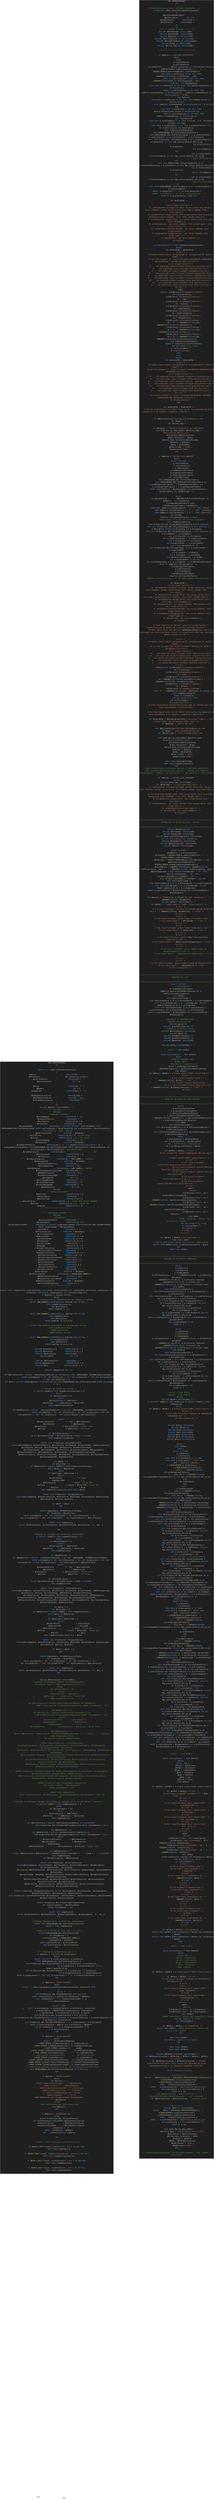 <mxfile version="21.8.2" type="github">
  <diagram name="Página-1" id="vCc7ND2KmjQYC8xaTIO7">
    <mxGraphModel dx="1822" dy="22077" grid="1" gridSize="10" guides="1" tooltips="1" connect="1" arrows="1" fold="1" page="1" pageScale="1" pageWidth="827" pageHeight="1169" math="0" shadow="0">
      <root>
        <mxCell id="0" />
        <mxCell id="1" parent="0" />
        <mxCell id="h_derA0Dt36zPHzLAmM2-1" value="&lt;div&gt;&lt;br&gt;&lt;/div&gt;" style="text;html=1;strokeColor=none;fillColor=none;align=center;verticalAlign=middle;whiteSpace=wrap;rounded=0;" parent="1" vertex="1">
          <mxGeometry x="150" y="-20" width="60" height="30" as="geometry" />
        </mxCell>
        <mxCell id="h_derA0Dt36zPHzLAmM2-2" value="Text" style="text;html=1;strokeColor=none;fillColor=none;align=center;verticalAlign=middle;whiteSpace=wrap;rounded=0;" parent="1" vertex="1">
          <mxGeometry x="520" y="50" width="60" height="30" as="geometry" />
        </mxCell>
        <mxCell id="h_derA0Dt36zPHzLAmM2-3" value="Text" style="text;html=1;strokeColor=none;fillColor=none;align=center;verticalAlign=middle;whiteSpace=wrap;rounded=0;" parent="1" vertex="1">
          <mxGeometry x="310" y="40" width="60" height="30" as="geometry" />
        </mxCell>
        <mxCell id="h_derA0Dt36zPHzLAmM2-5" value="&lt;div&gt;&lt;br&gt;&lt;/div&gt;" style="text;html=1;strokeColor=none;fillColor=none;align=center;verticalAlign=middle;whiteSpace=wrap;rounded=0;" parent="1" vertex="1">
          <mxGeometry x="570" y="-5860" width="60" height="30" as="geometry" />
        </mxCell>
        <mxCell id="QyL1C7Eiy0LElLOUEsNj-1" value="&lt;div style=&quot;color: rgb(204, 204, 204); background-color: rgb(31, 31, 31); font-family: Consolas, &amp;quot;Courier New&amp;quot;, monospace; font-size: 14px; line-height: 19px;&quot;&gt;&lt;div&gt;USE [SPROCAMARON]&lt;/div&gt;&lt;div&gt;&lt;span style=&quot;color: #569cd6;&quot;&gt;GO&lt;/span&gt;&lt;/div&gt;&lt;div&gt;&amp;nbsp;&lt;/div&gt;&lt;div&gt;&lt;span style=&quot;color: #569cd6;&quot;&gt;CREATE&lt;/span&gt; &lt;span style=&quot;color: #569cd6;&quot;&gt;proc&lt;/span&gt; [dbo].[FleteFalsoFactura]&lt;/div&gt;&lt;div&gt;(&lt;/div&gt;&lt;div&gt;&amp;nbsp; &amp;nbsp; @opcion &amp;nbsp; &amp;nbsp; &amp;nbsp; &amp;nbsp; &amp;nbsp; &amp;nbsp; &amp;nbsp; &amp;nbsp; &amp;nbsp; &amp;nbsp; &amp;nbsp; &amp;nbsp; &amp;nbsp; &amp;nbsp;&lt;span style=&quot;color: #569cd6;&quot;&gt;VARCHAR&lt;/span&gt;(&lt;span style=&quot;color: #b5cea8;&quot;&gt;100&lt;/span&gt;) &lt;span style=&quot;color: #d4d4d4;&quot;&gt;=&lt;/span&gt; &lt;span style=&quot;color: #ce9178;&quot;&gt;&#39;&#39;&lt;/span&gt;, &amp;nbsp; &amp;nbsp;&lt;/div&gt;&lt;div&gt;&amp;nbsp; &amp;nbsp; @tblFactura &amp;nbsp; &amp;nbsp; &amp;nbsp; &amp;nbsp; &amp;nbsp; &amp;nbsp; &amp;nbsp; &amp;nbsp; &amp;nbsp; &amp;nbsp; &amp;nbsp; &amp;nbsp;dbo.tpFactura &lt;span style=&quot;color: #569cd6;&quot;&gt;READONLY&lt;/span&gt;,&lt;/div&gt;&lt;div&gt;&amp;nbsp; &amp;nbsp; @cseFleteFalso &amp;nbsp; &amp;nbsp; &amp;nbsp; &amp;nbsp; &amp;nbsp; &amp;nbsp; &amp;nbsp; &amp;nbsp; &amp;nbsp; &amp;nbsp;&lt;span style=&quot;color: #569cd6;&quot;&gt;VARCHAR&lt;/span&gt;(&lt;span style=&quot;color: #b5cea8;&quot;&gt;6&lt;/span&gt;) &lt;span style=&quot;color: #d4d4d4;&quot;&gt;=&lt;/span&gt; &lt;span style=&quot;color: #ce9178;&quot;&gt;&#39;&#39;&lt;/span&gt;,&lt;/div&gt;&lt;div&gt;&amp;nbsp; &amp;nbsp; @nciFleteFalso &amp;nbsp; &amp;nbsp; &amp;nbsp; &amp;nbsp; &amp;nbsp; &amp;nbsp; &amp;nbsp; &amp;nbsp; &amp;nbsp; &amp;nbsp;&lt;span style=&quot;color: #569cd6;&quot;&gt;INT&lt;/span&gt; &lt;span style=&quot;color: #d4d4d4;&quot;&gt;=&lt;/span&gt; &lt;span style=&quot;color: #b5cea8;&quot;&gt;0&lt;/span&gt;,&lt;/div&gt;&lt;div&gt;&amp;nbsp; &amp;nbsp; &lt;/div&gt;&lt;div&gt;&amp;nbsp; &amp;nbsp; @Serie &amp;nbsp; &amp;nbsp; &amp;nbsp; &amp;nbsp; &amp;nbsp; &amp;nbsp; &amp;nbsp; &amp;nbsp; &amp;nbsp; &amp;nbsp; &amp;nbsp; &amp;nbsp; &amp;nbsp; &amp;nbsp;&lt;span style=&quot;color: #569cd6;&quot;&gt;VARCHAR&lt;/span&gt;(&lt;span style=&quot;color: #b5cea8;&quot;&gt;6&lt;/span&gt;) &lt;span style=&quot;color: #d4d4d4;&quot;&gt;=&lt;/span&gt; &lt;span style=&quot;color: #ce9178;&quot;&gt;&#39;&#39;&lt;/span&gt;,&lt;/div&gt;&lt;div&gt;&amp;nbsp; &amp;nbsp; @Numero &amp;nbsp; &amp;nbsp; &amp;nbsp; &amp;nbsp; &amp;nbsp; &amp;nbsp; &amp;nbsp; &amp;nbsp; &amp;nbsp; &amp;nbsp; &amp;nbsp; &amp;nbsp; &amp;nbsp; &amp;nbsp;&lt;span style=&quot;color: #569cd6;&quot;&gt;INT&lt;/span&gt; &lt;span style=&quot;color: #d4d4d4;&quot;&gt;=&lt;/span&gt; &lt;span style=&quot;color: #b5cea8;&quot;&gt;0&lt;/span&gt;,&lt;/div&gt;&lt;div&gt;&amp;nbsp; &amp;nbsp; @condicion &amp;nbsp; &amp;nbsp; &amp;nbsp; &amp;nbsp; &amp;nbsp; &amp;nbsp; &amp;nbsp; &amp;nbsp; &amp;nbsp; &amp;nbsp; &amp;nbsp; &amp;nbsp;&lt;span style=&quot;color: #569cd6;&quot;&gt;VARCHAR&lt;/span&gt;(MAX) &lt;span style=&quot;color: #d4d4d4;&quot;&gt;=&lt;/span&gt; &lt;span style=&quot;color: #ce9178;&quot;&gt;&#39;&#39;&lt;/span&gt;,t&lt;/div&gt;&lt;div&gt;&amp;nbsp; &amp;nbsp; &lt;/div&gt;&lt;div&gt;&amp;nbsp; &amp;nbsp; @CodigoAutorizacion &amp;nbsp; &amp;nbsp; &amp;nbsp; &amp;nbsp; &amp;nbsp; &amp;nbsp; &amp;nbsp; &amp;nbsp;&lt;span style=&quot;color: #569cd6;&quot;&gt;VARCHAR&lt;/span&gt;(&lt;span style=&quot;color: #b5cea8;&quot;&gt;100&lt;/span&gt;) &lt;span style=&quot;color: #d4d4d4;&quot;&gt;=&lt;/span&gt; &lt;span style=&quot;color: #ce9178;&quot;&gt;&#39;&#39;&lt;/span&gt;,&lt;/div&gt;&lt;div&gt;&amp;nbsp; &amp;nbsp; @FechaAutorizacion &amp;nbsp; &amp;nbsp; &amp;nbsp; &amp;nbsp; &amp;nbsp; &amp;nbsp; &amp;nbsp; &amp;nbsp;&lt;span style=&quot;color: #569cd6;&quot;&gt;DATETIME&lt;/span&gt; &lt;span style=&quot;color: #d4d4d4;&quot;&gt;=&lt;/span&gt; &lt;span style=&quot;color: #569cd6;&quot;&gt;NULL&lt;/span&gt;,&lt;/div&gt;&lt;div&gt;&amp;nbsp; &amp;nbsp; @EstadoAutorizacion &amp;nbsp; &amp;nbsp; &amp;nbsp; &amp;nbsp; &amp;nbsp; &amp;nbsp; &amp;nbsp; &amp;nbsp;&lt;span style=&quot;color: #569cd6;&quot;&gt;VARCHAR&lt;/span&gt;(&lt;span style=&quot;color: #b5cea8;&quot;&gt;2&lt;/span&gt;) &lt;span style=&quot;color: #d4d4d4;&quot;&gt;=&lt;/span&gt; &lt;span style=&quot;color: #ce9178;&quot;&gt;&#39;&#39;&lt;/span&gt;&lt;/div&gt;&lt;div&gt;)&lt;/div&gt;&lt;div&gt;&lt;span style=&quot;color: #569cd6;&quot;&gt;AS&lt;/span&gt;&lt;/div&gt;&lt;div&gt;&lt;span style=&quot;color: #569cd6;&quot;&gt;DECLARE&lt;/span&gt; @Select &lt;span style=&quot;color: #569cd6;&quot;&gt;VARCHAR&lt;/span&gt;(MAX) &lt;span style=&quot;color: #d4d4d4;&quot;&gt;=&lt;/span&gt; &lt;span style=&quot;color: #ce9178;&quot;&gt;&#39;&#39;&lt;/span&gt;&lt;/div&gt;&lt;div&gt;&lt;span style=&quot;color: #6a9955;&quot;&gt;/******** FACTURA ********/&lt;/span&gt;&lt;/div&gt;&lt;div&gt;&lt;span style=&quot;color: #569cd6;&quot;&gt;DECLARE&lt;/span&gt; &lt;/div&gt;&lt;div&gt;&amp;nbsp; &amp;nbsp; &lt;span style=&quot;color: #6a9955;&quot;&gt;/*CABECERA FACTURA*/&lt;/span&gt;&lt;/div&gt;&lt;div&gt;&amp;nbsp; &amp;nbsp; &amp;nbsp; @ccicompania &amp;nbsp; &amp;nbsp; &amp;nbsp; &amp;nbsp; &amp;nbsp; &amp;nbsp; &amp;nbsp; &amp;nbsp;&lt;span style=&quot;color: #569cd6;&quot;&gt;VARCHAR&lt;/span&gt;(&lt;span style=&quot;color: #b5cea8;&quot;&gt;2&lt;/span&gt;) &lt;span style=&quot;color: #d4d4d4;&quot;&gt;=&lt;/span&gt; &lt;span style=&quot;color: #ce9178;&quot;&gt;&#39;EX&#39;&lt;/span&gt;&lt;/div&gt;&lt;div&gt;&amp;nbsp; &amp;nbsp; , @cnuseriefactura &amp;nbsp; &amp;nbsp; &amp;nbsp; &amp;nbsp; &amp;nbsp; &amp;nbsp;&lt;span style=&quot;color: #569cd6;&quot;&gt;VARCHAR&lt;/span&gt;(&lt;span style=&quot;color: #b5cea8;&quot;&gt;6&lt;/span&gt;) &lt;span style=&quot;color: #d4d4d4;&quot;&gt;=&lt;/span&gt; &lt;span style=&quot;color: #ce9178;&quot;&gt;&#39;&#39;&lt;/span&gt;&lt;/div&gt;&lt;div&gt;&amp;nbsp; &amp;nbsp; , @ncifactura &amp;nbsp; &amp;nbsp; &amp;nbsp; &amp;nbsp; &amp;nbsp; &amp;nbsp; &amp;nbsp; &amp;nbsp;&lt;span style=&quot;color: #569cd6;&quot;&gt;NUMERIC&lt;/span&gt;(&lt;span style=&quot;color: #b5cea8;&quot;&gt;6&lt;/span&gt;,&lt;span style=&quot;color: #b5cea8;&quot;&gt;0&lt;/span&gt;) &lt;span style=&quot;color: #d4d4d4;&quot;&gt;=&lt;/span&gt; &lt;span style=&quot;color: #b5cea8;&quot;&gt;0&lt;/span&gt;&lt;/div&gt;&lt;div&gt;&amp;nbsp; &amp;nbsp; , @ccimoneda &amp;nbsp; &amp;nbsp; &amp;nbsp; &amp;nbsp; &amp;nbsp; &amp;nbsp; &amp;nbsp; &amp;nbsp;&lt;span style=&quot;color: #569cd6;&quot;&gt;VARCHAR&lt;/span&gt;(&lt;span style=&quot;color: #b5cea8;&quot;&gt;3&lt;/span&gt;) &lt;span style=&quot;color: #d4d4d4;&quot;&gt;=&lt;/span&gt; &lt;span style=&quot;color: #ce9178;&quot;&gt;&#39;DOL&#39;&lt;/span&gt;&lt;/div&gt;&lt;div&gt;&amp;nbsp; &amp;nbsp; , @cciproveedor &amp;nbsp; &amp;nbsp; &amp;nbsp; &amp;nbsp; &amp;nbsp; &amp;nbsp; &amp;nbsp; &amp;nbsp;&lt;span style=&quot;color: #569cd6;&quot;&gt;VARCHAR&lt;/span&gt;(&lt;span style=&quot;color: #b5cea8;&quot;&gt;4&lt;/span&gt;) &lt;span style=&quot;color: #d4d4d4;&quot;&gt;=&lt;/span&gt; (&lt;span style=&quot;color: #569cd6;&quot;&gt;SELECT DISTINCT&lt;/span&gt; cciProvCamaron &lt;span style=&quot;color: #569cd6;&quot;&gt;FROM&lt;/span&gt; SPROCAMARON.dbo.tblFleteFalsoCab &lt;span style=&quot;color: #569cd6;&quot;&gt;WHERE&lt;/span&gt; cseFleteFalso &lt;span style=&quot;color: #d4d4d4;&quot;&gt;=&lt;/span&gt; @cseFleteFalso &lt;span style=&quot;color: #569cd6;&quot;&gt;AND&lt;/span&gt; nciFleteFalso &lt;span style=&quot;color: #d4d4d4;&quot;&gt;=&lt;/span&gt; @nciFleteFalso)&lt;span style=&quot;color: #6a9955;&quot;&gt;--cciProvCamaron --PROV. CAMARON&lt;/span&gt;&lt;/div&gt;&lt;div&gt;&amp;nbsp; &amp;nbsp; , @dfmtransaccion &amp;nbsp; &amp;nbsp; &amp;nbsp; &amp;nbsp; &amp;nbsp; &amp;nbsp;&lt;span style=&quot;color: #569cd6;&quot;&gt;DATETIME&lt;/span&gt; &lt;span style=&quot;color: #d4d4d4;&quot;&gt;=&lt;/span&gt; &lt;span style=&quot;color: #dcdcaa;&quot;&gt;GETDATE&lt;/span&gt;()&lt;/div&gt;&lt;div&gt;&amp;nbsp; &amp;nbsp; , @nvtfactura &amp;nbsp; &amp;nbsp; &amp;nbsp; &amp;nbsp; &amp;nbsp; &amp;nbsp; &amp;nbsp; &amp;nbsp;&lt;span style=&quot;color: #569cd6;&quot;&gt;NUMERIC&lt;/span&gt;(&lt;span style=&quot;color: #b5cea8;&quot;&gt;16&lt;/span&gt;,&lt;span style=&quot;color: #b5cea8;&quot;&gt;4&lt;/span&gt;) &lt;span style=&quot;color: #d4d4d4;&quot;&gt;=&lt;/span&gt; &lt;span style=&quot;color: #b5cea8;&quot;&gt;0&lt;/span&gt; &lt;span style=&quot;color: #6a9955;&quot;&gt;--VALOR TOTAL&lt;/span&gt;&lt;/div&gt;&lt;div&gt;&amp;nbsp; &amp;nbsp; , @nvtiva &amp;nbsp; &amp;nbsp; &amp;nbsp; &amp;nbsp; &amp;nbsp; &amp;nbsp; &amp;nbsp; &amp;nbsp; &amp;nbsp; &amp;nbsp;&lt;span style=&quot;color: #569cd6;&quot;&gt;NUMERIC&lt;/span&gt;(&lt;span style=&quot;color: #b5cea8;&quot;&gt;12&lt;/span&gt;,&lt;span style=&quot;color: #b5cea8;&quot;&gt;2&lt;/span&gt;) &lt;span style=&quot;color: #d4d4d4;&quot;&gt;=&lt;/span&gt; &lt;span style=&quot;color: #b5cea8;&quot;&gt;0&lt;/span&gt;&lt;span style=&quot;color: #6a9955;&quot;&gt;-- IVA VALOR&lt;/span&gt;&lt;/div&gt;&lt;div&gt;&amp;nbsp; &amp;nbsp; , @cctformapago &amp;nbsp; &amp;nbsp; &amp;nbsp; &amp;nbsp; &amp;nbsp; &amp;nbsp; &amp;nbsp; &amp;nbsp;&lt;span style=&quot;color: #569cd6;&quot;&gt;VARCHAR&lt;/span&gt;(&lt;span style=&quot;color: #b5cea8;&quot;&gt;2&lt;/span&gt;) &lt;span style=&quot;color: #d4d4d4;&quot;&gt;=&lt;/span&gt; &lt;span style=&quot;color: #ce9178;&quot;&gt;&#39;01&#39;&lt;/span&gt;&lt;/div&gt;&lt;div&gt;&amp;nbsp; &amp;nbsp; , @dfvfactura &amp;nbsp; &amp;nbsp; &amp;nbsp; &amp;nbsp; &amp;nbsp; &amp;nbsp; &amp;nbsp; &amp;nbsp;&lt;span style=&quot;color: #569cd6;&quot;&gt;DATETIME&lt;/span&gt; &lt;span style=&quot;color: #d4d4d4;&quot;&gt;=&lt;/span&gt; &lt;span style=&quot;color: #dcdcaa;&quot;&gt;GETDATE&lt;/span&gt;()&lt;/div&gt;&lt;div&gt;&amp;nbsp; &amp;nbsp; , @cnodocreferencia &amp;nbsp; &amp;nbsp; &amp;nbsp; &amp;nbsp; &amp;nbsp; &amp;nbsp;&lt;span style=&quot;color: #569cd6;&quot;&gt;VARCHAR&lt;/span&gt;(&lt;span style=&quot;color: #b5cea8;&quot;&gt;10&lt;/span&gt;) &lt;span style=&quot;color: #d4d4d4;&quot;&gt;=&lt;/span&gt; &lt;span style=&quot;color: #ce9178;&quot;&gt;&#39;G. &#39;&lt;/span&gt; &lt;span style=&quot;color: #d4d4d4;&quot;&gt;+&lt;/span&gt; &lt;span style=&quot;color: #dcdcaa;&quot;&gt;convert&lt;/span&gt;(&lt;span style=&quot;color: #569cd6;&quot;&gt;varchar&lt;/span&gt;(&lt;span style=&quot;color: #b5cea8;&quot;&gt;6&lt;/span&gt;),(&lt;span style=&quot;color: #569cd6;&quot;&gt;SELECT&lt;/span&gt; &lt;span style=&quot;color: #569cd6;&quot;&gt;TOP&lt;/span&gt; &lt;span style=&quot;color: #b5cea8;&quot;&gt;1&lt;/span&gt; nciGuiaMoviTransCamaron &lt;span style=&quot;color: #569cd6;&quot;&gt;FROM&lt;/span&gt; SPROCAMARON.dbo.tblFleteFalsoDet &lt;span style=&quot;color: #569cd6;&quot;&gt;WHERE&lt;/span&gt; cseFleteFalso &lt;span style=&quot;color: #d4d4d4;&quot;&gt;=&lt;/span&gt; @cseFleteFalso &lt;span style=&quot;color: #569cd6;&quot;&gt;AND&lt;/span&gt; nciFleteFalso &lt;span style=&quot;color: #d4d4d4;&quot;&gt;=&lt;/span&gt; @nciFleteFalso))&lt;span style=&quot;color: #6a9955;&quot;&gt;-- @guiaReferencia&lt;/span&gt;&lt;/div&gt;&lt;div&gt;&amp;nbsp; &amp;nbsp; , @ctxobservacion &amp;nbsp; &amp;nbsp; &amp;nbsp; &amp;nbsp; &amp;nbsp; &amp;nbsp;&lt;span style=&quot;color: #569cd6;&quot;&gt;VARCHAR&lt;/span&gt;(&lt;span style=&quot;color: #b5cea8;&quot;&gt;200&lt;/span&gt;) &lt;span style=&quot;color: #d4d4d4;&quot;&gt;=&lt;/span&gt; &lt;span style=&quot;color: #ce9178;&quot;&gt;&#39;&#39;&lt;/span&gt; &lt;span style=&quot;color: #6a9955;&quot;&gt;-----------------------OBS&lt;/span&gt;&lt;/div&gt;&lt;div&gt;&amp;nbsp; &amp;nbsp; , @nctdocumento &amp;nbsp; &amp;nbsp; &amp;nbsp; &amp;nbsp; &amp;nbsp; &amp;nbsp; &amp;nbsp; &amp;nbsp;&lt;span style=&quot;color: #569cd6;&quot;&gt;NUMERIC&lt;/span&gt;(&lt;span style=&quot;color: #b5cea8;&quot;&gt;4&lt;/span&gt;,&lt;span style=&quot;color: #b5cea8;&quot;&gt;0&lt;/span&gt;) &lt;span style=&quot;color: #d4d4d4;&quot;&gt;=&lt;/span&gt; &lt;span style=&quot;color: #b5cea8;&quot;&gt;0&lt;/span&gt;&lt;/div&gt;&lt;div&gt;&amp;nbsp; &amp;nbsp; , @ccefactura &amp;nbsp; &amp;nbsp; &amp;nbsp; &amp;nbsp; &amp;nbsp; &amp;nbsp; &amp;nbsp; &amp;nbsp;&lt;span style=&quot;color: #569cd6;&quot;&gt;VARCHAR&lt;/span&gt;(&lt;span style=&quot;color: #b5cea8;&quot;&gt;1&lt;/span&gt;) &lt;span style=&quot;color: #d4d4d4;&quot;&gt;=&lt;/span&gt; &lt;span style=&quot;color: #ce9178;&quot;&gt;&#39;&#39;&lt;/span&gt;&lt;/div&gt;&lt;div&gt;&amp;nbsp; &amp;nbsp; , @cnoauuseringreso &amp;nbsp; &amp;nbsp; &amp;nbsp; &amp;nbsp; &amp;nbsp; &amp;nbsp;&lt;span style=&quot;color: #569cd6;&quot;&gt;VARCHAR&lt;/span&gt;(&lt;span style=&quot;color: #b5cea8;&quot;&gt;10&lt;/span&gt;) &lt;span style=&quot;color: #d4d4d4;&quot;&gt;=&lt;/span&gt; &lt;span style=&quot;color: #dcdcaa;&quot;&gt;HOST_NAME&lt;/span&gt;() &lt;span style=&quot;color: #6a9955;&quot;&gt;--USUARIO&lt;/span&gt;&lt;/div&gt;&lt;div&gt;&amp;nbsp; &amp;nbsp; , @dfxauingreso &amp;nbsp; &amp;nbsp; &amp;nbsp; &amp;nbsp; &amp;nbsp; &amp;nbsp; &amp;nbsp; &amp;nbsp;&lt;span style=&quot;color: #569cd6;&quot;&gt;DATETIME&lt;/span&gt; &lt;span style=&quot;color: #d4d4d4;&quot;&gt;=&lt;/span&gt; &lt;span style=&quot;color: #dcdcaa;&quot;&gt;GETDATE&lt;/span&gt;()&lt;/div&gt;&lt;div&gt;&amp;nbsp; &amp;nbsp; , @cnoauusermodifica &amp;nbsp; &amp;nbsp; &amp;nbsp; &amp;nbsp;&lt;span style=&quot;color: #569cd6;&quot;&gt;VARCHAR&lt;/span&gt;(&lt;span style=&quot;color: #b5cea8;&quot;&gt;10&lt;/span&gt;) &lt;span style=&quot;color: #d4d4d4;&quot;&gt;=&lt;/span&gt; &lt;span style=&quot;color: #ce9178;&quot;&gt;&#39;&#39;&lt;/span&gt;&lt;/div&gt;&lt;div&gt;&amp;nbsp; &amp;nbsp; , @dfxaumodifica &amp;nbsp; &amp;nbsp; &amp;nbsp; &amp;nbsp; &amp;nbsp; &amp;nbsp;&lt;span style=&quot;color: #569cd6;&quot;&gt;DATETIME&lt;/span&gt; &lt;span style=&quot;color: #d4d4d4;&quot;&gt;=&lt;/span&gt; &lt;span style=&quot;color: #569cd6;&quot;&gt;NULL&lt;/span&gt;&lt;/div&gt;&lt;div&gt;&amp;nbsp; &amp;nbsp; , @cnoauequipo &amp;nbsp; &amp;nbsp; &amp;nbsp; &amp;nbsp; &amp;nbsp; &amp;nbsp; &amp;nbsp; &amp;nbsp;&lt;span style=&quot;color: #569cd6;&quot;&gt;VARCHAR&lt;/span&gt;(&lt;span style=&quot;color: #b5cea8;&quot;&gt;10&lt;/span&gt;) &lt;span style=&quot;color: #d4d4d4;&quot;&gt;=&lt;/span&gt; &lt;span style=&quot;color: #dcdcaa;&quot;&gt;HOST_NAME&lt;/span&gt;() &lt;span style=&quot;color: #6a9955;&quot;&gt;--EQUIPO &lt;/span&gt;&lt;/div&gt;&lt;div&gt;&amp;nbsp; &amp;nbsp; , @cciCodigoAutorizacionSRI &amp;nbsp; &amp;nbsp;&lt;span style=&quot;color: #569cd6;&quot;&gt;VARCHAR&lt;/span&gt;(&lt;span style=&quot;color: #b5cea8;&quot;&gt;100&lt;/span&gt;) &lt;span style=&quot;color: #d4d4d4;&quot;&gt;=&lt;/span&gt; &lt;span style=&quot;color: #ce9178;&quot;&gt;&#39;&#39;&lt;/span&gt;&lt;/div&gt;&lt;div&gt;&amp;nbsp; &amp;nbsp; , @dfeAutorizacion &amp;nbsp; &amp;nbsp; &amp;nbsp; &amp;nbsp; &amp;nbsp; &amp;nbsp;&lt;span style=&quot;color: #569cd6;&quot;&gt;DATETIME&lt;/span&gt; &lt;span style=&quot;color: #d4d4d4;&quot;&gt;=&lt;/span&gt; &lt;span style=&quot;color: #569cd6;&quot;&gt;NULL&lt;/span&gt;&lt;/div&gt;&lt;div&gt;&amp;nbsp; &amp;nbsp; , @cstAutorizacionSRI &amp;nbsp; &amp;nbsp; &amp;nbsp; &amp;nbsp;&lt;span style=&quot;color: #569cd6;&quot;&gt;VARCHAR&lt;/span&gt;(&lt;span style=&quot;color: #b5cea8;&quot;&gt;2&lt;/span&gt;) &lt;span style=&quot;color: #d4d4d4;&quot;&gt;=&lt;/span&gt; &lt;span style=&quot;color: #ce9178;&quot;&gt;&#39;&#39;&lt;/span&gt;&lt;/div&gt;&lt;div&gt;&amp;nbsp; &amp;nbsp; , @bstImpreso &amp;nbsp; &amp;nbsp; &amp;nbsp; &amp;nbsp; &amp;nbsp; &amp;nbsp; &amp;nbsp; &amp;nbsp;&lt;span style=&quot;color: #569cd6;&quot;&gt;BIT&lt;/span&gt; &lt;span style=&quot;color: #d4d4d4;&quot;&gt;=&lt;/span&gt; &lt;span style=&quot;color: #b5cea8;&quot;&gt;0&lt;/span&gt;&lt;/div&gt;&lt;div&gt;&amp;nbsp; &amp;nbsp; , @cciTipoAmbiente &amp;nbsp; &amp;nbsp; &amp;nbsp; &amp;nbsp; &amp;nbsp; &amp;nbsp;&lt;span style=&quot;color: #569cd6;&quot;&gt;VARCHAR&lt;/span&gt;(&lt;span style=&quot;color: #b5cea8;&quot;&gt;1&lt;/span&gt;) &lt;span style=&quot;color: #d4d4d4;&quot;&gt;=&lt;/span&gt; &lt;span style=&quot;color: #ce9178;&quot;&gt;&#39;2&#39;&lt;/span&gt;&lt;/div&gt;&lt;div&gt;&amp;nbsp; &amp;nbsp; , @cciTipoImpresion &amp;nbsp; &amp;nbsp; &amp;nbsp; &amp;nbsp; &amp;nbsp; &amp;nbsp;&lt;span style=&quot;color: #569cd6;&quot;&gt;VARCHAR&lt;/span&gt;(&lt;span style=&quot;color: #b5cea8;&quot;&gt;1&lt;/span&gt;) &lt;span style=&quot;color: #d4d4d4;&quot;&gt;=&lt;/span&gt; &lt;span style=&quot;color: #ce9178;&quot;&gt;&#39;E&#39;&lt;/span&gt;&lt;/div&gt;&lt;div&gt;&amp;nbsp; &amp;nbsp; , @cciFormaPagoSRI &amp;nbsp; &amp;nbsp; &amp;nbsp; &amp;nbsp; &amp;nbsp; &amp;nbsp;&lt;span style=&quot;color: #569cd6;&quot;&gt;VARCHAR&lt;/span&gt;(&lt;span style=&quot;color: #b5cea8;&quot;&gt;20&lt;/span&gt;) &lt;span style=&quot;color: #d4d4d4;&quot;&gt;=&lt;/span&gt; &lt;span style=&quot;color: #ce9178;&quot;&gt;&#39;20&#39;&lt;/span&gt;&lt;/div&gt;&lt;div&gt;&amp;nbsp; &amp;nbsp; , @nqnDiasPlazo &amp;nbsp; &amp;nbsp; &amp;nbsp; &amp;nbsp; &amp;nbsp; &amp;nbsp; &amp;nbsp; &amp;nbsp;&lt;span style=&quot;color: #569cd6;&quot;&gt;INT&lt;/span&gt; &lt;span style=&quot;color: #d4d4d4;&quot;&gt;=&lt;/span&gt; &lt;span style=&quot;color: #b5cea8;&quot;&gt;0&lt;/span&gt;&lt;/div&gt;&lt;div&gt;&lt;span style=&quot;color: #569cd6;&quot;&gt;DECLARE&lt;/span&gt;&lt;/div&gt;&lt;div&gt;&amp;nbsp; &amp;nbsp; &lt;span style=&quot;color: #6a9955;&quot;&gt;/*DETALLE FACTURA*/&lt;/span&gt;&lt;/div&gt;&lt;div&gt;&amp;nbsp; &amp;nbsp; &amp;nbsp; @nnulinea &amp;nbsp; &amp;nbsp; &amp;nbsp; &amp;nbsp; &amp;nbsp; &amp;nbsp; &amp;nbsp; &amp;nbsp; &amp;nbsp; &amp;nbsp;&lt;span style=&quot;color: #569cd6;&quot;&gt;NUMERIC&lt;/span&gt;(&lt;span style=&quot;color: #b5cea8;&quot;&gt;4&lt;/span&gt;,&lt;span style=&quot;color: #b5cea8;&quot;&gt;0&lt;/span&gt;) &lt;span style=&quot;color: #d4d4d4;&quot;&gt;=&lt;/span&gt; &lt;span style=&quot;color: #b5cea8;&quot;&gt;0&lt;/span&gt;&lt;/div&gt;&lt;div&gt;&amp;nbsp; &amp;nbsp; , @cciproducto &amp;nbsp; &amp;nbsp; &amp;nbsp; &amp;nbsp; &amp;nbsp; &amp;nbsp; &amp;nbsp; &amp;nbsp;&lt;span style=&quot;color: #569cd6;&quot;&gt;VARCHAR&lt;/span&gt;(&lt;span style=&quot;color: #b5cea8;&quot;&gt;4&lt;/span&gt;) &lt;span style=&quot;color: #d4d4d4;&quot;&gt;=&lt;/span&gt; &lt;span style=&quot;color: #ce9178;&quot;&gt;&#39;&#39;&lt;/span&gt;&lt;/div&gt;&lt;div&gt;&amp;nbsp; &amp;nbsp; , @nqncantidad &amp;nbsp; &amp;nbsp; &amp;nbsp; &amp;nbsp; &amp;nbsp; &amp;nbsp; &amp;nbsp; &amp;nbsp;&lt;span style=&quot;color: #569cd6;&quot;&gt;NUMERIC&lt;/span&gt;(&lt;span style=&quot;color: #b5cea8;&quot;&gt;7&lt;/span&gt;,&lt;span style=&quot;color: #b5cea8;&quot;&gt;2&lt;/span&gt;) &lt;span style=&quot;color: #d4d4d4;&quot;&gt;=&lt;/span&gt; &lt;span style=&quot;color: #b5cea8;&quot;&gt;0&lt;/span&gt;&lt;/div&gt;&lt;div&gt;&amp;nbsp; &amp;nbsp; , @nvrunitario &amp;nbsp; &amp;nbsp; &amp;nbsp; &amp;nbsp; &amp;nbsp; &amp;nbsp; &amp;nbsp; &amp;nbsp;&lt;span style=&quot;color: #569cd6;&quot;&gt;NUMERIC&lt;/span&gt;(&lt;span style=&quot;color: #b5cea8;&quot;&gt;14&lt;/span&gt;,&lt;span style=&quot;color: #b5cea8;&quot;&gt;4&lt;/span&gt;) &lt;span style=&quot;color: #d4d4d4;&quot;&gt;=&lt;/span&gt; &lt;span style=&quot;color: #b5cea8;&quot;&gt;0&lt;/span&gt; &lt;span style=&quot;color: #6a9955;&quot;&gt;--VALOR GUIA FLETE GABARRA&lt;/span&gt;&lt;/div&gt;&lt;div&gt;&amp;nbsp; &amp;nbsp; , @nvriva &amp;nbsp; &amp;nbsp; &amp;nbsp; &amp;nbsp; &amp;nbsp; &amp;nbsp; &amp;nbsp; &amp;nbsp; &amp;nbsp; &amp;nbsp;&lt;span style=&quot;color: #569cd6;&quot;&gt;NUMERIC&lt;/span&gt;(&lt;span style=&quot;color: #b5cea8;&quot;&gt;12&lt;/span&gt;,&lt;span style=&quot;color: #b5cea8;&quot;&gt;2&lt;/span&gt;) &lt;span style=&quot;color: #d4d4d4;&quot;&gt;=&lt;/span&gt; &lt;span style=&quot;color: #b5cea8;&quot;&gt;0&lt;/span&gt; &lt;span style=&quot;color: #6a9955;&quot;&gt;--VALOR IVA&lt;/span&gt;&lt;/div&gt;&lt;div&gt;&amp;nbsp; &amp;nbsp; , @nqtiva &amp;nbsp; &amp;nbsp; &amp;nbsp; &amp;nbsp; &amp;nbsp; &amp;nbsp; &amp;nbsp; &amp;nbsp; &amp;nbsp; &amp;nbsp;&lt;span style=&quot;color: #569cd6;&quot;&gt;NUMERIC&lt;/span&gt;(&lt;span style=&quot;color: #b5cea8;&quot;&gt;9&lt;/span&gt;,&lt;span style=&quot;color: #b5cea8;&quot;&gt;2&lt;/span&gt;) &lt;span style=&quot;color: #d4d4d4;&quot;&gt;=&lt;/span&gt; &lt;span style=&quot;color: #b5cea8;&quot;&gt;0&lt;/span&gt;&lt;/div&gt;&lt;div&gt;&lt;span style=&quot;color: #6a9955;&quot;&gt;/*************************/&lt;/span&gt; &amp;nbsp; &amp;nbsp;&lt;/div&gt;&lt;br&gt;&lt;div&gt;&lt;span style=&quot;color: #6a9955;&quot;&gt;/***** DOCUMENTO INTERNO ****/&lt;/span&gt;&lt;/div&gt;&lt;div&gt;&lt;span style=&quot;color: #569cd6;&quot;&gt;DECLARE&lt;/span&gt; &lt;/div&gt;&lt;div&gt;&lt;span style=&quot;color: #6a9955;&quot;&gt;-- &amp;nbsp; &amp;nbsp;/*ATRIBUTOS*/&lt;/span&gt;&lt;/div&gt;&lt;div&gt;&amp;nbsp; &amp;nbsp; &amp;nbsp; @cnuseriedocumento &amp;nbsp; &amp;nbsp; &amp;nbsp; &amp;nbsp;&lt;span style=&quot;color: #569cd6;&quot;&gt;VARCHAR&lt;/span&gt;(&lt;span style=&quot;color: #b5cea8;&quot;&gt;6&lt;/span&gt;) &lt;span style=&quot;color: #d4d4d4;&quot;&gt;=&lt;/span&gt; &lt;span style=&quot;color: #ce9178;&quot;&gt;&#39;&#39;&lt;/span&gt;&lt;/div&gt;&lt;div&gt;&amp;nbsp; &amp;nbsp; , @nnudocumento &amp;nbsp; &amp;nbsp; &amp;nbsp; &amp;nbsp; &amp;nbsp; &amp;nbsp; &amp;nbsp; &amp;nbsp;&lt;span style=&quot;color: #569cd6;&quot;&gt;NUMERIC&lt;/span&gt;(&lt;span style=&quot;color: #b5cea8;&quot;&gt;6&lt;/span&gt;,&lt;span style=&quot;color: #b5cea8;&quot;&gt;0&lt;/span&gt;) &lt;span style=&quot;color: #d4d4d4;&quot;&gt;=&lt;/span&gt; &lt;span style=&quot;color: #b5cea8;&quot;&gt;0&lt;/span&gt;&lt;/div&gt;&lt;div&gt;&amp;nbsp; &amp;nbsp; , @ccigrupoproveedor &amp;nbsp; &amp;nbsp; &amp;nbsp; &amp;nbsp;&lt;span style=&quot;color: #569cd6;&quot;&gt;VARCHAR&lt;/span&gt;(&lt;span style=&quot;color: #b5cea8;&quot;&gt;4&lt;/span&gt;) &lt;span style=&quot;color: #d4d4d4;&quot;&gt;=&lt;/span&gt; (&lt;span style=&quot;color: #569cd6;&quot;&gt;SELECT&lt;/span&gt; ccigrupoproveedor &lt;span style=&quot;color: #569cd6;&quot;&gt;FROM&lt;/span&gt; Produccion.dbo.TblGeProveedor &lt;span style=&quot;color: #569cd6;&quot;&gt;WHERE&lt;/span&gt; cciproveedor &lt;span style=&quot;color: #d4d4d4;&quot;&gt;=&lt;/span&gt; @cciproveedor)&lt;/div&gt;&lt;div&gt;&amp;nbsp; &amp;nbsp; , @cctcuenta &amp;nbsp; &amp;nbsp; &amp;nbsp; &amp;nbsp; &amp;nbsp; &amp;nbsp; &amp;nbsp; &amp;nbsp;&lt;span style=&quot;color: #569cd6;&quot;&gt;VARCHAR&lt;/span&gt;(&lt;span style=&quot;color: #b5cea8;&quot;&gt;1&lt;/span&gt;) &lt;span style=&quot;color: #d4d4d4;&quot;&gt;=&lt;/span&gt; &lt;span style=&quot;color: #ce9178;&quot;&gt;&#39;C&#39;&lt;/span&gt;&lt;/div&gt;&lt;div&gt;&amp;nbsp; &amp;nbsp; , @dfvtransaccion &amp;nbsp; &amp;nbsp; &amp;nbsp; &amp;nbsp; &amp;nbsp; &amp;nbsp;&lt;span style=&quot;color: #569cd6;&quot;&gt;DATETIME&lt;/span&gt; &lt;span style=&quot;color: #d4d4d4;&quot;&gt;=&lt;/span&gt; &lt;span style=&quot;color: #dcdcaa;&quot;&gt;GETDATE&lt;/span&gt;()&lt;/div&gt;&lt;div&gt;&amp;nbsp; &amp;nbsp; , @ccttransaccion &amp;nbsp; &amp;nbsp; &amp;nbsp; &amp;nbsp; &amp;nbsp; &amp;nbsp;&lt;span style=&quot;color: #569cd6;&quot;&gt;VARCHAR&lt;/span&gt;(&lt;span style=&quot;color: #b5cea8;&quot;&gt;1&lt;/span&gt;) &lt;span style=&quot;color: #d4d4d4;&quot;&gt;=&lt;/span&gt; &lt;span style=&quot;color: #ce9178;&quot;&gt;&#39;D&#39;&lt;/span&gt;&lt;/div&gt;&lt;div&gt;&amp;nbsp; &amp;nbsp; , @nqnunidades &amp;nbsp; &amp;nbsp; &amp;nbsp; &amp;nbsp; &amp;nbsp; &amp;nbsp; &amp;nbsp; &amp;nbsp;&lt;span style=&quot;color: #569cd6;&quot;&gt;NUMERIC&lt;/span&gt;(&lt;span style=&quot;color: #b5cea8;&quot;&gt;12&lt;/span&gt;,&lt;span style=&quot;color: #b5cea8;&quot;&gt;2&lt;/span&gt;) &lt;span style=&quot;color: #d4d4d4;&quot;&gt;=&lt;/span&gt; &lt;span style=&quot;color: #b5cea8;&quot;&gt;0&lt;/span&gt;&lt;/div&gt;&lt;div&gt;&amp;nbsp; &amp;nbsp; , @nvtmonedafunc &amp;nbsp; &amp;nbsp; &amp;nbsp; &amp;nbsp; &amp;nbsp; &amp;nbsp;&lt;span style=&quot;color: #569cd6;&quot;&gt;NUMERIC&lt;/span&gt;(&lt;span style=&quot;color: #b5cea8;&quot;&gt;16&lt;/span&gt;,&lt;span style=&quot;color: #b5cea8;&quot;&gt;4&lt;/span&gt;) &lt;span style=&quot;color: #d4d4d4;&quot;&gt;=&lt;/span&gt; &lt;span style=&quot;color: #b5cea8;&quot;&gt;0&lt;/span&gt;&lt;/div&gt;&lt;div&gt;&amp;nbsp; &amp;nbsp; , @nvtmoneda2 &amp;nbsp; &amp;nbsp; &amp;nbsp; &amp;nbsp; &amp;nbsp; &amp;nbsp; &amp;nbsp; &amp;nbsp;&lt;span style=&quot;color: #569cd6;&quot;&gt;NUMERIC&lt;/span&gt;(&lt;span style=&quot;color: #b5cea8;&quot;&gt;16&lt;/span&gt;,&lt;span style=&quot;color: #b5cea8;&quot;&gt;4&lt;/span&gt;) &lt;span style=&quot;color: #d4d4d4;&quot;&gt;=&lt;/span&gt; &lt;span style=&quot;color: #b5cea8;&quot;&gt;0&lt;/span&gt;&lt;/div&gt;&lt;div&gt;&amp;nbsp; &amp;nbsp; , @cnuseriepago &amp;nbsp; &amp;nbsp; &amp;nbsp; &amp;nbsp; &amp;nbsp; &amp;nbsp; &amp;nbsp; &amp;nbsp;&lt;span style=&quot;color: #569cd6;&quot;&gt;VARCHAR&lt;/span&gt;(&lt;span style=&quot;color: #b5cea8;&quot;&gt;3&lt;/span&gt;) &lt;span style=&quot;color: #d4d4d4;&quot;&gt;=&lt;/span&gt; &lt;span style=&quot;color: #ce9178;&quot;&gt;&#39;&#39;&lt;/span&gt;&lt;/div&gt;&lt;div&gt;&amp;nbsp; &amp;nbsp; , @nnupago &amp;nbsp; &amp;nbsp; &amp;nbsp; &amp;nbsp; &amp;nbsp; &amp;nbsp; &amp;nbsp; &amp;nbsp; &amp;nbsp; &amp;nbsp;&lt;span style=&quot;color: #569cd6;&quot;&gt;NUMERIC&lt;/span&gt;(&lt;span style=&quot;color: #b5cea8;&quot;&gt;6&lt;/span&gt;,&lt;span style=&quot;color: #b5cea8;&quot;&gt;0&lt;/span&gt;) &lt;span style=&quot;color: #d4d4d4;&quot;&gt;=&lt;/span&gt; &lt;span style=&quot;color: #b5cea8;&quot;&gt;0&lt;/span&gt;&lt;/div&gt;&lt;div&gt;&amp;nbsp; &amp;nbsp; , @nctdocreferencia &amp;nbsp; &amp;nbsp; &amp;nbsp; &amp;nbsp; &amp;nbsp; &amp;nbsp;&lt;span style=&quot;color: #569cd6;&quot;&gt;NUMERIC&lt;/span&gt;(&lt;span style=&quot;color: #b5cea8;&quot;&gt;4&lt;/span&gt;,&lt;span style=&quot;color: #b5cea8;&quot;&gt;0&lt;/span&gt;) &lt;span style=&quot;color: #d4d4d4;&quot;&gt;=&lt;/span&gt; &lt;span style=&quot;color: #b5cea8;&quot;&gt;0&lt;/span&gt;&lt;/div&gt;&lt;div&gt;&amp;nbsp; &amp;nbsp; , @cnuseriedocreferencia &amp;nbsp; &amp;nbsp;&lt;span style=&quot;color: #569cd6;&quot;&gt;VARCHAR&lt;/span&gt;(&lt;span style=&quot;color: #b5cea8;&quot;&gt;6&lt;/span&gt;) &lt;span style=&quot;color: #d4d4d4;&quot;&gt;=&lt;/span&gt; &lt;span style=&quot;color: #ce9178;&quot;&gt;&#39;&#39;&lt;/span&gt;&lt;/div&gt;&lt;div&gt;&amp;nbsp; &amp;nbsp; , @nnudocreferencia &amp;nbsp; &amp;nbsp; &amp;nbsp; &amp;nbsp; &amp;nbsp; &amp;nbsp;&lt;span style=&quot;color: #569cd6;&quot;&gt;NUMERIC&lt;/span&gt;(&lt;span style=&quot;color: #b5cea8;&quot;&gt;6&lt;/span&gt;,&lt;span style=&quot;color: #b5cea8;&quot;&gt;0&lt;/span&gt;) &lt;span style=&quot;color: #d4d4d4;&quot;&gt;=&lt;/span&gt; &lt;span style=&quot;color: #b5cea8;&quot;&gt;0&lt;/span&gt;&lt;/div&gt;&lt;div&gt;&amp;nbsp; &amp;nbsp; , @nctdocreferencia2 &amp;nbsp; &amp;nbsp; &amp;nbsp; &amp;nbsp;&lt;span style=&quot;color: #569cd6;&quot;&gt;NUMERIC&lt;/span&gt;(&lt;span style=&quot;color: #b5cea8;&quot;&gt;4&lt;/span&gt;,&lt;span style=&quot;color: #b5cea8;&quot;&gt;0&lt;/span&gt;) &lt;span style=&quot;color: #d4d4d4;&quot;&gt;=&lt;/span&gt; &lt;span style=&quot;color: #b5cea8;&quot;&gt;0&lt;/span&gt;&lt;/div&gt;&lt;div&gt;&amp;nbsp; &amp;nbsp; , @cnuseriedocreferencia2 &amp;nbsp; &amp;nbsp;&lt;span style=&quot;color: #569cd6;&quot;&gt;VARCHAR&lt;/span&gt;(&lt;span style=&quot;color: #b5cea8;&quot;&gt;6&lt;/span&gt;) &lt;span style=&quot;color: #d4d4d4;&quot;&gt;=&lt;/span&gt; &lt;span style=&quot;color: #ce9178;&quot;&gt;&#39;&#39;&lt;/span&gt;&lt;/div&gt;&lt;div&gt;&amp;nbsp; &amp;nbsp; , @nnudocreferencia2 &amp;nbsp; &amp;nbsp; &amp;nbsp; &amp;nbsp;&lt;span style=&quot;color: #569cd6;&quot;&gt;NUMERIC&lt;/span&gt;(&lt;span style=&quot;color: #b5cea8;&quot;&gt;6&lt;/span&gt;,&lt;span style=&quot;color: #b5cea8;&quot;&gt;0&lt;/span&gt;) &lt;span style=&quot;color: #d4d4d4;&quot;&gt;=&lt;/span&gt; &lt;span style=&quot;color: #b5cea8;&quot;&gt;0&lt;/span&gt;&lt;/div&gt;&lt;div&gt;&amp;nbsp; &amp;nbsp; , @ccetransaccion &amp;nbsp; &amp;nbsp; &amp;nbsp; &amp;nbsp; &amp;nbsp; &amp;nbsp;&lt;span style=&quot;color: #569cd6;&quot;&gt;VARCHAR&lt;/span&gt;(&lt;span style=&quot;color: #b5cea8;&quot;&gt;1&lt;/span&gt;) &lt;span style=&quot;color: #d4d4d4;&quot;&gt;=&lt;/span&gt; &lt;span style=&quot;color: #ce9178;&quot;&gt;&#39;&#39;&lt;/span&gt;&lt;/div&gt;&lt;div&gt;&amp;nbsp; &amp;nbsp; , @ccitasainteres &amp;nbsp; &amp;nbsp; &amp;nbsp; &amp;nbsp; &amp;nbsp; &amp;nbsp;&lt;span style=&quot;color: #569cd6;&quot;&gt;VARCHAR&lt;/span&gt;(&lt;span style=&quot;color: #b5cea8;&quot;&gt;2&lt;/span&gt;) &lt;span style=&quot;color: #d4d4d4;&quot;&gt;=&lt;/span&gt; &lt;span style=&quot;color: #b5cea8;&quot;&gt;0&lt;/span&gt;&lt;/div&gt;&lt;div&gt;&amp;nbsp; &amp;nbsp; , @ccecalculointeres &amp;nbsp; &amp;nbsp; &amp;nbsp; &amp;nbsp;&lt;span style=&quot;color: #569cd6;&quot;&gt;VARCHAR&lt;/span&gt;(&lt;span style=&quot;color: #b5cea8;&quot;&gt;1&lt;/span&gt;) &lt;span style=&quot;color: #d4d4d4;&quot;&gt;=&lt;/span&gt; &lt;span style=&quot;color: #ce9178;&quot;&gt;&#39;&#39;&lt;/span&gt;&lt;/div&gt;&lt;div&gt;&amp;nbsp; &amp;nbsp; , @ctxdescripcion &amp;nbsp; &amp;nbsp; &amp;nbsp; &amp;nbsp; &amp;nbsp; &amp;nbsp;&lt;span style=&quot;color: #569cd6;&quot;&gt;VARCHAR&lt;/span&gt;(&lt;span style=&quot;color: #b5cea8;&quot;&gt;30&lt;/span&gt;) &lt;span style=&quot;color: #d4d4d4;&quot;&gt;=&lt;/span&gt; &lt;span style=&quot;color: #ce9178;&quot;&gt;&#39;&#39;&lt;/span&gt;&lt;/div&gt;&lt;div&gt;&amp;nbsp; &amp;nbsp; , @dfmcreacion &amp;nbsp; &amp;nbsp; &amp;nbsp; &amp;nbsp; &amp;nbsp; &amp;nbsp; &amp;nbsp; &amp;nbsp;&lt;span style=&quot;color: #569cd6;&quot;&gt;DATETIME&lt;/span&gt; &lt;span style=&quot;color: #d4d4d4;&quot;&gt;=&lt;/span&gt; &lt;span style=&quot;color: #dcdcaa;&quot;&gt;GETDATE&lt;/span&gt;()&lt;/div&gt;&lt;div&gt;&amp;nbsp; &amp;nbsp; , @cnousrcreacion &amp;nbsp; &amp;nbsp; &amp;nbsp; &amp;nbsp; &amp;nbsp; &amp;nbsp;&lt;span style=&quot;color: #569cd6;&quot;&gt;VARCHAR&lt;/span&gt;(&lt;span style=&quot;color: #b5cea8;&quot;&gt;10&lt;/span&gt;) &lt;span style=&quot;color: #d4d4d4;&quot;&gt;=&lt;/span&gt; &lt;span style=&quot;color: #dcdcaa;&quot;&gt;UPPER&lt;/span&gt;(&lt;span style=&quot;color: #dcdcaa;&quot;&gt;HOST_NAME&lt;/span&gt;())&lt;/div&gt;&lt;div&gt;&amp;nbsp; &amp;nbsp; , @dfmultactualizacion &amp;nbsp; &amp;nbsp; &amp;nbsp; &amp;nbsp;&lt;span style=&quot;color: #569cd6;&quot;&gt;DATETIME&lt;/span&gt; &lt;span style=&quot;color: #d4d4d4;&quot;&gt;=&lt;/span&gt; &lt;span style=&quot;color: #569cd6;&quot;&gt;NULL&lt;/span&gt;&lt;/div&gt;&lt;div&gt;&amp;nbsp; &amp;nbsp; , @cnousrultactualizacion &amp;nbsp; &amp;nbsp;&lt;span style=&quot;color: #569cd6;&quot;&gt;VARCHAR&lt;/span&gt;(&lt;span style=&quot;color: #b5cea8;&quot;&gt;10&lt;/span&gt;) &lt;span style=&quot;color: #d4d4d4;&quot;&gt;=&lt;/span&gt; &lt;span style=&quot;color: #ce9178;&quot;&gt;&#39;&#39;&lt;/span&gt;&lt;/div&gt;&lt;div&gt;&amp;nbsp; &amp;nbsp; , @dfmcalculointeres &amp;nbsp; &amp;nbsp; &amp;nbsp; &amp;nbsp;&lt;span style=&quot;color: #569cd6;&quot;&gt;DATETIME&lt;/span&gt; &lt;span style=&quot;color: #d4d4d4;&quot;&gt;=&lt;/span&gt; &lt;span style=&quot;color: #dcdcaa;&quot;&gt;GETDATE&lt;/span&gt;()&lt;/div&gt;&lt;div&gt;&amp;nbsp; &amp;nbsp; , @cciproveedordestino &amp;nbsp; &amp;nbsp; &amp;nbsp; &amp;nbsp;&lt;span style=&quot;color: #569cd6;&quot;&gt;VARCHAR&lt;/span&gt;(&lt;span style=&quot;color: #b5cea8;&quot;&gt;4&lt;/span&gt;) &lt;span style=&quot;color: #d4d4d4;&quot;&gt;=&lt;/span&gt; &lt;span style=&quot;color: #ce9178;&quot;&gt;&#39;&#39;&lt;/span&gt;&lt;/div&gt;&lt;div&gt;&lt;span style=&quot;color: #6a9955;&quot;&gt;/*************************/&lt;/span&gt;&lt;/div&gt;&lt;br&gt;&lt;div&gt;&lt;span style=&quot;color: #569cd6;&quot;&gt;CREATE&lt;/span&gt; &lt;span style=&quot;color: #569cd6;&quot;&gt;TABLE&lt;/span&gt; #tmpFactura (cseFleteFalso &lt;span style=&quot;color: #569cd6;&quot;&gt;VARCHAR&lt;/span&gt;(&lt;span style=&quot;color: #b5cea8;&quot;&gt;6&lt;/span&gt;), nciFleteFalso &lt;span style=&quot;color: #569cd6;&quot;&gt;INT&lt;/span&gt;, cseFactura &lt;span style=&quot;color: #569cd6;&quot;&gt;VARCHAR&lt;/span&gt;(&lt;span style=&quot;color: #b5cea8;&quot;&gt;6&lt;/span&gt;), nciFactura &lt;span style=&quot;color: #569cd6;&quot;&gt;INT&lt;/span&gt;, ctpFactura &lt;span style=&quot;color: #569cd6;&quot;&gt;VARCHAR&lt;/span&gt;(&lt;span style=&quot;color: #b5cea8;&quot;&gt;2&lt;/span&gt;), ctpDocumento &lt;span style=&quot;color: #569cd6;&quot;&gt;INT&lt;/span&gt;, bstCuadroPago &lt;span style=&quot;color: #569cd6;&quot;&gt;BIT&lt;/span&gt;)&lt;/div&gt;&lt;div&gt;&lt;span style=&quot;color: #569cd6;&quot;&gt;IF&lt;/span&gt; @opcion &lt;span style=&quot;color: #d4d4d4;&quot;&gt;=&lt;/span&gt; &lt;span style=&quot;color: #ce9178;&quot;&gt;&#39;GRABAR_FACTURA&#39;&lt;/span&gt;&lt;/div&gt;&lt;div&gt;&lt;span style=&quot;color: #569cd6;&quot;&gt;BEGIN&lt;/span&gt;&lt;/div&gt;&lt;div&gt;&amp;nbsp; &amp;nbsp; &lt;span style=&quot;color: #6a9955;&quot;&gt;--RETURN -- SE DESAHABILITA EL PROCEDIMIENTO QUE GENERA LA FACTURA&lt;/span&gt;&lt;/div&gt;&lt;div&gt;&amp;nbsp; &amp;nbsp; &lt;span style=&quot;color: #569cd6;&quot;&gt;SELECT&lt;/span&gt; &lt;span style=&quot;color: #dcdcaa;&quot;&gt;ROW_NUMBER&lt;/span&gt;() &lt;span style=&quot;color: #569cd6;&quot;&gt;OVER&lt;/span&gt;(&lt;span style=&quot;color: #569cd6;&quot;&gt;ORDER BY&lt;/span&gt; CodItem &lt;span style=&quot;color: #569cd6;&quot;&gt;ASC&lt;/span&gt;) &lt;span style=&quot;color: #569cd6;&quot;&gt;AS&lt;/span&gt; &lt;span style=&quot;color: #569cd6;&quot;&gt;Row&lt;/span&gt;, &lt;span style=&quot;color: #d4d4d4;&quot;&gt;*&lt;/span&gt;&lt;/div&gt;&lt;div&gt;&amp;nbsp; &amp;nbsp; &lt;span style=&quot;color: #569cd6;&quot;&gt;INTO&lt;/span&gt; #tmpServiciosVarios&lt;/div&gt;&lt;div&gt;&amp;nbsp; &amp;nbsp; &lt;span style=&quot;color: #569cd6;&quot;&gt;FROM&lt;/span&gt; @tblFactura&lt;/div&gt;&lt;div&gt;&amp;nbsp; &amp;nbsp; &lt;span style=&quot;color: #569cd6;&quot;&gt;WHERE&lt;/span&gt; CodItem &lt;span style=&quot;color: #569cd6;&quot;&gt;IN&lt;/span&gt; (&lt;span style=&quot;color: #b5cea8;&quot;&gt;1&lt;/span&gt;)&lt;/div&gt;&lt;div&gt;&amp;nbsp; &amp;nbsp; &lt;/div&gt;&lt;div&gt;&amp;nbsp; &amp;nbsp; &lt;span style=&quot;color: #569cd6;&quot;&gt;SELECT&lt;/span&gt; &lt;span style=&quot;color: #dcdcaa;&quot;&gt;ROW_NUMBER&lt;/span&gt;() &lt;span style=&quot;color: #569cd6;&quot;&gt;OVER&lt;/span&gt;(&lt;span style=&quot;color: #569cd6;&quot;&gt;ORDER BY&lt;/span&gt; CodItem &lt;span style=&quot;color: #569cd6;&quot;&gt;ASC&lt;/span&gt;) &lt;span style=&quot;color: #569cd6;&quot;&gt;AS&lt;/span&gt; &lt;span style=&quot;color: #569cd6;&quot;&gt;Row&lt;/span&gt;, &lt;span style=&quot;color: #d4d4d4;&quot;&gt;*&lt;/span&gt;&lt;/div&gt;&lt;div&gt;&amp;nbsp; &amp;nbsp; &lt;span style=&quot;color: #569cd6;&quot;&gt;INTO&lt;/span&gt; #tmpMateriales&lt;/div&gt;&lt;div&gt;&amp;nbsp; &amp;nbsp; &lt;span style=&quot;color: #569cd6;&quot;&gt;FROM&lt;/span&gt; @tblFactura&lt;/div&gt;&lt;div&gt;&amp;nbsp; &amp;nbsp; &lt;span style=&quot;color: #569cd6;&quot;&gt;WHERE&lt;/span&gt; CodItem &lt;span style=&quot;color: #569cd6;&quot;&gt;IN&lt;/span&gt; (&lt;span style=&quot;color: #b5cea8;&quot;&gt;2&lt;/span&gt;,&lt;span style=&quot;color: #b5cea8;&quot;&gt;3&lt;/span&gt;,&lt;span style=&quot;color: #b5cea8;&quot;&gt;4&lt;/span&gt;,&lt;span style=&quot;color: #b5cea8;&quot;&gt;9&lt;/span&gt;)&lt;/div&gt;&lt;br&gt;&lt;div&gt;&amp;nbsp; &amp;nbsp; &lt;span style=&quot;color: #6a9955;&quot;&gt;--SELECT ROW_NUMBER() OVER(ORDER BY CodItem ASC) AS Row, *&lt;/span&gt;&lt;/div&gt;&lt;div&gt;&amp;nbsp; &amp;nbsp; &lt;span style=&quot;color: #6a9955;&quot;&gt;--INTO #tmpMetabisulfito&lt;/span&gt;&lt;/div&gt;&lt;div&gt;&amp;nbsp; &amp;nbsp; &lt;span style=&quot;color: #6a9955;&quot;&gt;--FROM @tblFactura&lt;/span&gt;&lt;/div&gt;&lt;div&gt;&amp;nbsp; &amp;nbsp; &lt;span style=&quot;color: #6a9955;&quot;&gt;--WHERE CodItem IN (3)&lt;/span&gt;&lt;/div&gt;&lt;div&gt;&amp;nbsp; &amp;nbsp; &lt;/div&gt;&lt;div&gt;&amp;nbsp; &amp;nbsp; &lt;span style=&quot;color: #569cd6;&quot;&gt;SELECT&lt;/span&gt; &lt;span style=&quot;color: #dcdcaa;&quot;&gt;ROW_NUMBER&lt;/span&gt;() &lt;span style=&quot;color: #569cd6;&quot;&gt;OVER&lt;/span&gt;(&lt;span style=&quot;color: #569cd6;&quot;&gt;ORDER BY&lt;/span&gt; CodItem &lt;span style=&quot;color: #569cd6;&quot;&gt;ASC&lt;/span&gt;) &lt;span style=&quot;color: #569cd6;&quot;&gt;AS&lt;/span&gt; &lt;span style=&quot;color: #569cd6;&quot;&gt;Row&lt;/span&gt;, &lt;span style=&quot;color: #d4d4d4;&quot;&gt;*&lt;/span&gt;&lt;/div&gt;&lt;div&gt;&amp;nbsp; &amp;nbsp; &lt;span style=&quot;color: #569cd6;&quot;&gt;INTO&lt;/span&gt; #tmpBinKaveta&lt;/div&gt;&lt;div&gt;&amp;nbsp; &amp;nbsp; &lt;span style=&quot;color: #569cd6;&quot;&gt;FROM&lt;/span&gt; @tblFactura&lt;/div&gt;&lt;div&gt;&amp;nbsp; &amp;nbsp; &lt;span style=&quot;color: #569cd6;&quot;&gt;WHERE&lt;/span&gt; CodItem &lt;span style=&quot;color: #569cd6;&quot;&gt;IN&lt;/span&gt; (&lt;span style=&quot;color: #b5cea8;&quot;&gt;5&lt;/span&gt;,&lt;span style=&quot;color: #b5cea8;&quot;&gt;6&lt;/span&gt;,&lt;span style=&quot;color: #b5cea8;&quot;&gt;7&lt;/span&gt;,&lt;span style=&quot;color: #b5cea8;&quot;&gt;8&lt;/span&gt;)&lt;/div&gt;&lt;br&gt;&lt;div&gt;&amp;nbsp; &amp;nbsp; &lt;span style=&quot;color: #569cd6;&quot;&gt;DECLARE&lt;/span&gt; @TotalFactura &amp;nbsp; &amp;nbsp; &amp;nbsp; &amp;nbsp;&lt;span style=&quot;color: #569cd6;&quot;&gt;NUMERIC&lt;/span&gt;(&lt;span style=&quot;color: #b5cea8;&quot;&gt;12&lt;/span&gt;,&lt;span style=&quot;color: #b5cea8;&quot;&gt;4&lt;/span&gt;) &lt;span style=&quot;color: #d4d4d4;&quot;&gt;=&lt;/span&gt; &lt;span style=&quot;color: #b5cea8;&quot;&gt;0&lt;/span&gt;&lt;/div&gt;&lt;div&gt;&amp;nbsp; &amp;nbsp; &lt;span style=&quot;color: #569cd6;&quot;&gt;DECLARE&lt;/span&gt; @ValorIva &amp;nbsp; &amp;nbsp; &amp;nbsp; &amp;nbsp; &amp;nbsp; &amp;nbsp;&lt;span style=&quot;color: #569cd6;&quot;&gt;NUMERIC&lt;/span&gt;(&lt;span style=&quot;color: #b5cea8;&quot;&gt;12&lt;/span&gt;,&lt;span style=&quot;color: #b5cea8;&quot;&gt;4&lt;/span&gt;) &lt;span style=&quot;color: #d4d4d4;&quot;&gt;=&lt;/span&gt; &lt;span style=&quot;color: #b5cea8;&quot;&gt;0&lt;/span&gt;&lt;/div&gt;&lt;div&gt;&amp;nbsp; &amp;nbsp; &lt;span style=&quot;color: #569cd6;&quot;&gt;DECLARE&lt;/span&gt; @Descripcion &amp;nbsp; &amp;nbsp; &amp;nbsp; &amp;nbsp;&lt;span style=&quot;color: #569cd6;&quot;&gt;VARCHAR&lt;/span&gt;(&lt;span style=&quot;color: #b5cea8;&quot;&gt;200&lt;/span&gt;) &lt;span style=&quot;color: #d4d4d4;&quot;&gt;=&lt;/span&gt; &lt;span style=&quot;color: #ce9178;&quot;&gt;&#39;&#39;&lt;/span&gt;&lt;/div&gt;&lt;div&gt;&amp;nbsp; &amp;nbsp; &lt;span style=&quot;color: #569cd6;&quot;&gt;DECLARE&lt;/span&gt; @Cont &amp;nbsp; &amp;nbsp; &amp;nbsp; &amp;nbsp; &amp;nbsp; &amp;nbsp; &amp;nbsp; &amp;nbsp;&lt;span style=&quot;color: #569cd6;&quot;&gt;INT&lt;/span&gt; &lt;span style=&quot;color: #d4d4d4;&quot;&gt;=&lt;/span&gt; &lt;span style=&quot;color: #b5cea8;&quot;&gt;0&lt;/span&gt;&lt;/div&gt;&lt;div&gt;&amp;nbsp; &amp;nbsp; &lt;/div&gt;&lt;div&gt;&amp;nbsp; &amp;nbsp; &lt;span style=&quot;color: #569cd6;&quot;&gt;DECLARE&lt;/span&gt; @SerieFactura &amp;nbsp; &amp;nbsp; &amp;nbsp; &amp;nbsp;&lt;span style=&quot;color: #569cd6;&quot;&gt;VARCHAR&lt;/span&gt;(&lt;span style=&quot;color: #b5cea8;&quot;&gt;6&lt;/span&gt;) &lt;span style=&quot;color: #d4d4d4;&quot;&gt;=&lt;/span&gt; &lt;span style=&quot;color: #ce9178;&quot;&gt;&#39;&#39;&lt;/span&gt;&lt;/div&gt;&lt;div&gt;&amp;nbsp; &amp;nbsp; &lt;span style=&quot;color: #569cd6;&quot;&gt;DECLARE&lt;/span&gt; @NumFactura &amp;nbsp; &amp;nbsp; &amp;nbsp; &amp;nbsp; &amp;nbsp; &amp;nbsp;&lt;span style=&quot;color: #569cd6;&quot;&gt;NUMERIC&lt;/span&gt;(&lt;span style=&quot;color: #b5cea8;&quot;&gt;6&lt;/span&gt;,&lt;span style=&quot;color: #b5cea8;&quot;&gt;0&lt;/span&gt;) &lt;span style=&quot;color: #d4d4d4;&quot;&gt;=&lt;/span&gt; &lt;span style=&quot;color: #b5cea8;&quot;&gt;0&lt;/span&gt;&lt;/div&gt;&lt;div&gt;&amp;nbsp; &amp;nbsp; &lt;span style=&quot;color: #569cd6;&quot;&gt;DECLARE&lt;/span&gt; @Iva &amp;nbsp; &amp;nbsp; &amp;nbsp; &amp;nbsp; &amp;nbsp; &amp;nbsp; &amp;nbsp; &amp;nbsp;&lt;span style=&quot;color: #569cd6;&quot;&gt;DECIMAL&lt;/span&gt;(&lt;span style=&quot;color: #b5cea8;&quot;&gt;10&lt;/span&gt;,&lt;span style=&quot;color: #b5cea8;&quot;&gt;2&lt;/span&gt;) &lt;span style=&quot;color: #d4d4d4;&quot;&gt;=&lt;/span&gt; &lt;span style=&quot;color: #b5cea8;&quot;&gt;0&lt;/span&gt;&lt;/div&gt;&lt;div&gt;&amp;nbsp; &amp;nbsp; &lt;/div&gt;&lt;div&gt;&amp;nbsp; &amp;nbsp; &lt;span style=&quot;color: #569cd6;&quot;&gt;DECLARE&lt;/span&gt; @Registros &lt;span style=&quot;color: #569cd6;&quot;&gt;INT&lt;/span&gt; &lt;span style=&quot;color: #d4d4d4;&quot;&gt;=&lt;/span&gt; &lt;span style=&quot;color: #b5cea8;&quot;&gt;0&lt;/span&gt;&lt;/div&gt;&lt;div&gt;&amp;nbsp; &amp;nbsp; &lt;/div&gt;&lt;div&gt;&amp;nbsp; &amp;nbsp; &lt;span style=&quot;color: #569cd6;&quot;&gt;SET&lt;/span&gt; @SerieFactura &lt;span style=&quot;color: #d4d4d4;&quot;&gt;=&lt;/span&gt; (&lt;span style=&quot;color: #569cd6;&quot;&gt;SELECT&lt;/span&gt; &amp;nbsp;&lt;span style=&quot;color: #dcdcaa;&quot;&gt;CAST&lt;/span&gt;(cnuseriedocinv &lt;span style=&quot;color: #569cd6;&quot;&gt;AS&lt;/span&gt; &lt;span style=&quot;color: #569cd6;&quot;&gt;VARCHAR&lt;/span&gt;(&lt;span style=&quot;color: #b5cea8;&quot;&gt;3&lt;/span&gt;)) &lt;span style=&quot;color: #569cd6;&quot;&gt;FROM&lt;/span&gt; &amp;nbsp;EMPACADORA..TblPbRelSucursalTpDoc &amp;nbsp;&lt;/div&gt;&lt;div&gt;&amp;nbsp; &amp;nbsp; &amp;nbsp; &amp;nbsp; &amp;nbsp; &amp;nbsp; &amp;nbsp; &amp;nbsp; &amp;nbsp; &amp;nbsp; &amp;nbsp;&lt;span style=&quot;color: #569cd6;&quot;&gt;WHERE&lt;/span&gt; ccicompania &lt;span style=&quot;color: #d4d4d4;&quot;&gt;=&lt;/span&gt; &lt;span style=&quot;color: #ce9178;&quot;&gt;&#39;ED&#39;&lt;/span&gt; &lt;span style=&quot;color: #569cd6;&quot;&gt;AND&lt;/span&gt; ccidivision &lt;span style=&quot;color: #d4d4d4;&quot;&gt;=&lt;/span&gt; &lt;span style=&quot;color: #ce9178;&quot;&gt;&#39;01&#39;&lt;/span&gt; &lt;span style=&quot;color: #569cd6;&quot;&gt;AND&lt;/span&gt; ccisucursal &lt;span style=&quot;color: #d4d4d4;&quot;&gt;=&lt;/span&gt; &lt;span style=&quot;color: #ce9178;&quot;&gt;&#39;01&#39;&lt;/span&gt; &lt;span style=&quot;color: #569cd6;&quot;&gt;AND&lt;/span&gt; ccitipodocinv &lt;span style=&quot;color: #d4d4d4;&quot;&gt;=&lt;/span&gt; &lt;span style=&quot;color: #ce9178;&quot;&gt;&#39;203&#39;&lt;/span&gt; &lt;span style=&quot;color: #569cd6;&quot;&gt;AND&lt;/span&gt; bsnactivo &lt;span style=&quot;color: #d4d4d4;&quot;&gt;=&lt;/span&gt; &lt;span style=&quot;color: #b5cea8;&quot;&gt;1&lt;/span&gt;)&lt;/div&gt;&lt;div&gt;&amp;nbsp; &amp;nbsp; &lt;span style=&quot;color: #569cd6;&quot;&gt;SET&lt;/span&gt; @Iva &lt;span style=&quot;color: #d4d4d4;&quot;&gt;=&lt;/span&gt; (&lt;span style=&quot;color: #569cd6;&quot;&gt;SELECT&lt;/span&gt; &lt;span style=&quot;color: #dcdcaa;&quot;&gt;CAST&lt;/span&gt;(nqnValor &lt;span style=&quot;color: #569cd6;&quot;&gt;AS&lt;/span&gt; &lt;span style=&quot;color: #569cd6;&quot;&gt;DECIMAL&lt;/span&gt;(&lt;span style=&quot;color: #b5cea8;&quot;&gt;10&lt;/span&gt;,&lt;span style=&quot;color: #b5cea8;&quot;&gt;2&lt;/span&gt;)) &lt;span style=&quot;color: #569cd6;&quot;&gt;FROM&lt;/span&gt; SPROCAMARON.dbo.tblParametrosGen &lt;span style=&quot;color: #569cd6;&quot;&gt;WHERE&lt;/span&gt; cciCodigo &lt;span style=&quot;color: #d4d4d4;&quot;&gt;=&lt;/span&gt; &lt;span style=&quot;color: #ce9178;&quot;&gt;&#39;18&#39;&lt;/span&gt;)&lt;/div&gt;&lt;div&gt;&amp;nbsp; &amp;nbsp; &lt;/div&gt;&lt;div&gt;&amp;nbsp; &amp;nbsp; &lt;span style=&quot;color: #6a9955;&quot;&gt;/* EMISION DE FATURA POR FLETES */&lt;/span&gt;&lt;/div&gt;&lt;div&gt;&amp;nbsp; &amp;nbsp; &lt;span style=&quot;color: #569cd6;&quot;&gt;IF&lt;/span&gt; (&lt;span style=&quot;color: #569cd6;&quot;&gt;SELECT&lt;/span&gt; &lt;span style=&quot;color: #dcdcaa;&quot;&gt;COUNT&lt;/span&gt;(&lt;span style=&quot;color: #d4d4d4;&quot;&gt;*&lt;/span&gt;) &lt;span style=&quot;color: #569cd6;&quot;&gt;FROM&lt;/span&gt; #tmpServiciosVarios) &lt;span style=&quot;color: #d4d4d4;&quot;&gt;&amp;gt;&lt;/span&gt; &lt;span style=&quot;color: #b5cea8;&quot;&gt;0&lt;/span&gt;&lt;/div&gt;&lt;div&gt;&amp;nbsp; &amp;nbsp; &lt;span style=&quot;color: #569cd6;&quot;&gt;BEGIN&lt;/span&gt;&lt;/div&gt;&lt;div&gt;&amp;nbsp; &amp;nbsp; &amp;nbsp; &amp;nbsp; &lt;span style=&quot;color: #569cd6;&quot;&gt;SET&lt;/span&gt; @nctdocumento &lt;span style=&quot;color: #d4d4d4;&quot;&gt;=&lt;/span&gt; &lt;span style=&quot;color: #b5cea8;&quot;&gt;2&lt;/span&gt;&lt;/div&gt;&lt;div&gt;&amp;nbsp; &amp;nbsp; &amp;nbsp; &amp;nbsp; &lt;span style=&quot;color: #569cd6;&quot;&gt;SELECT&lt;/span&gt; &lt;/div&gt;&lt;div&gt;&amp;nbsp; &amp;nbsp; &amp;nbsp; &amp;nbsp; &amp;nbsp; &amp;nbsp; &amp;nbsp;@TotalFactura &lt;span style=&quot;color: #d4d4d4;&quot;&gt;=&lt;/span&gt; &amp;nbsp;&lt;span style=&quot;color: #dcdcaa;&quot;&gt;SUM&lt;/span&gt;(Total) &lt;/div&gt;&lt;div&gt;&amp;nbsp; &amp;nbsp; &amp;nbsp; &amp;nbsp; &amp;nbsp; &amp;nbsp; ,@ValorIva &amp;nbsp; &amp;nbsp; &lt;span style=&quot;color: #d4d4d4;&quot;&gt;=&lt;/span&gt; (&lt;span style=&quot;color: #dcdcaa;&quot;&gt;SUM&lt;/span&gt;(Total) &lt;span style=&quot;color: #d4d4d4;&quot;&gt;*&lt;/span&gt; @Iva)&lt;span style=&quot;color: #d4d4d4;&quot;&gt;/&lt;/span&gt;&lt;span style=&quot;color: #b5cea8;&quot;&gt;100&lt;/span&gt;&lt;/div&gt;&lt;div&gt;&amp;nbsp; &amp;nbsp; &amp;nbsp; &amp;nbsp; &lt;span style=&quot;color: #569cd6;&quot;&gt;FROM&lt;/span&gt; #tmpServiciosVarios&lt;/div&gt;&lt;div&gt;&amp;nbsp; &amp;nbsp; &amp;nbsp; &amp;nbsp; &lt;/div&gt;&lt;div&gt;&amp;nbsp; &amp;nbsp; &amp;nbsp; &amp;nbsp; &lt;span style=&quot;color: #569cd6;&quot;&gt;SET&lt;/span&gt; @NumFactura &lt;span style=&quot;color: #d4d4d4;&quot;&gt;=&lt;/span&gt; (&lt;span style=&quot;color: #569cd6;&quot;&gt;SELECT&lt;/span&gt; &amp;nbsp;&lt;span style=&quot;color: #dcdcaa;&quot;&gt;coalesce&lt;/span&gt;(nnudocinv&lt;span style=&quot;color: #d4d4d4;&quot;&gt;+&lt;/span&gt; &lt;span style=&quot;color: #b5cea8;&quot;&gt;1&lt;/span&gt;,&lt;span style=&quot;color: #b5cea8;&quot;&gt;1&lt;/span&gt;) &lt;span style=&quot;color: #569cd6;&quot;&gt;FROM&lt;/span&gt; &amp;nbsp;EMPACADORA..TblPbRelSucursalTpDoc &amp;nbsp;&lt;/div&gt;&lt;div&gt;&amp;nbsp; &amp;nbsp; &amp;nbsp; &amp;nbsp; &amp;nbsp; &amp;nbsp; &amp;nbsp; &amp;nbsp; &amp;nbsp; &amp;nbsp; &amp;nbsp; &amp;nbsp; &amp;nbsp; &amp;nbsp;&lt;span style=&quot;color: #569cd6;&quot;&gt;WHERE&lt;/span&gt; ccicompania &lt;span style=&quot;color: #d4d4d4;&quot;&gt;=&lt;/span&gt; &lt;span style=&quot;color: #ce9178;&quot;&gt;&#39;ED&#39;&lt;/span&gt; &lt;span style=&quot;color: #569cd6;&quot;&gt;AND&lt;/span&gt; ccidivision &lt;span style=&quot;color: #d4d4d4;&quot;&gt;=&lt;/span&gt; &lt;span style=&quot;color: #ce9178;&quot;&gt;&#39;01&#39;&lt;/span&gt; &lt;span style=&quot;color: #569cd6;&quot;&gt;AND&lt;/span&gt; ccisucursal &lt;span style=&quot;color: #d4d4d4;&quot;&gt;=&lt;/span&gt; &lt;span style=&quot;color: #ce9178;&quot;&gt;&#39;01&#39;&lt;/span&gt; &lt;span style=&quot;color: #569cd6;&quot;&gt;AND&lt;/span&gt; ccitipodocinv &lt;span style=&quot;color: #d4d4d4;&quot;&gt;=&lt;/span&gt; &lt;span style=&quot;color: #ce9178;&quot;&gt;&#39;203&#39;&lt;/span&gt; &lt;span style=&quot;color: #569cd6;&quot;&gt;AND&lt;/span&gt; bsnactivo&lt;span style=&quot;color: #d4d4d4;&quot;&gt;=&lt;/span&gt;&lt;span style=&quot;color: #b5cea8;&quot;&gt;1&lt;/span&gt; &amp;nbsp; &lt;span style=&quot;color: #569cd6;&quot;&gt;AND&lt;/span&gt; cnuseriedocinv &lt;span style=&quot;color: #d4d4d4;&quot;&gt;=&lt;/span&gt; @SerieFactura) &lt;/div&gt;&lt;br&gt;&lt;div&gt;&amp;nbsp; &amp;nbsp; &amp;nbsp; &amp;nbsp; &lt;span style=&quot;color: #569cd6;&quot;&gt;SELECT&lt;/span&gt; &lt;/div&gt;&lt;div&gt;&amp;nbsp; &amp;nbsp; &amp;nbsp; &amp;nbsp; &amp;nbsp; &amp;nbsp; &amp;nbsp;@cnuseriefactura &amp;nbsp; &amp;nbsp; &amp;nbsp; &amp;nbsp; &amp;nbsp; &amp;nbsp;&lt;span style=&quot;color: #d4d4d4;&quot;&gt;=&lt;/span&gt; &lt;span style=&quot;color: #ce9178;&quot;&gt;&#39;001&#39;&lt;/span&gt; &lt;span style=&quot;color: #d4d4d4;&quot;&gt;+&lt;/span&gt; @SerieFactura&lt;/div&gt;&lt;div&gt;&amp;nbsp; &amp;nbsp; &amp;nbsp; &amp;nbsp; &amp;nbsp; &amp;nbsp; , @ncifactura &amp;nbsp; &amp;nbsp; &amp;nbsp; &amp;nbsp; &amp;nbsp; &amp;nbsp; &amp;nbsp; &amp;nbsp;&lt;span style=&quot;color: #d4d4d4;&quot;&gt;=&lt;/span&gt; @NumFactura&lt;/div&gt;&lt;div&gt;&amp;nbsp; &amp;nbsp; &amp;nbsp; &amp;nbsp; &amp;nbsp; &amp;nbsp; , @nvtfactura &amp;nbsp; &amp;nbsp; &amp;nbsp; &amp;nbsp; &amp;nbsp; &amp;nbsp; &amp;nbsp; &amp;nbsp;&lt;span style=&quot;color: #d4d4d4;&quot;&gt;=&lt;/span&gt; @TotalFactura &lt;span style=&quot;color: #6a9955;&quot;&gt;--VALOR TOTAL&lt;/span&gt;&lt;/div&gt;&lt;div&gt;&amp;nbsp; &amp;nbsp; &amp;nbsp; &amp;nbsp; &amp;nbsp; &amp;nbsp; , @nvtiva &amp;nbsp; &amp;nbsp; &amp;nbsp; &amp;nbsp; &amp;nbsp; &amp;nbsp; &amp;nbsp; &amp;nbsp; &amp;nbsp; &amp;nbsp;&lt;span style=&quot;color: #d4d4d4;&quot;&gt;=&lt;/span&gt; @ValorIva&lt;span style=&quot;color: #6a9955;&quot;&gt;-- IVA VALOR&lt;/span&gt;&lt;/div&gt;&lt;div&gt;&amp;nbsp; &amp;nbsp; &amp;nbsp; &amp;nbsp; &amp;nbsp; &amp;nbsp; &lt;/div&gt;&lt;div&gt;&amp;nbsp; &amp;nbsp; &amp;nbsp; &amp;nbsp; &lt;span style=&quot;color: #569cd6;&quot;&gt;SET&lt;/span&gt; @ctxobservacion &lt;span style=&quot;color: #d4d4d4;&quot;&gt;=&lt;/span&gt; &lt;span style=&quot;color: #ce9178;&quot;&gt;&#39;&#39;&lt;/span&gt;&lt;/div&gt;&lt;div&gt;&amp;nbsp; &amp;nbsp; &amp;nbsp; &amp;nbsp; &lt;span style=&quot;color: #569cd6;&quot;&gt;SELECT&lt;/span&gt; @ctxobservacion &lt;span style=&quot;color: #d4d4d4;&quot;&gt;=&lt;/span&gt; @ctxobservacion &lt;span style=&quot;color: #d4d4d4;&quot;&gt;+&lt;/span&gt; Item &lt;span style=&quot;color: #d4d4d4;&quot;&gt;+&lt;/span&gt; &lt;span style=&quot;color: #569cd6;&quot;&gt;char&lt;/span&gt;(&lt;span style=&quot;color: #b5cea8;&quot;&gt;10&lt;/span&gt;)&lt;/div&gt;&lt;div&gt;&amp;nbsp; &amp;nbsp; &amp;nbsp; &amp;nbsp; &lt;span style=&quot;color: #569cd6;&quot;&gt;FROM&lt;/span&gt; #tmpServiciosVarios&lt;/div&gt;&lt;br&gt;&lt;div&gt;&amp;nbsp; &amp;nbsp; &amp;nbsp; &amp;nbsp; &lt;span style=&quot;color: #569cd6;&quot;&gt;INSERT INTO&lt;/span&gt; Produccion..TblLpCabFactura&lt;/div&gt;&lt;div&gt;&amp;nbsp; &amp;nbsp; &amp;nbsp; &amp;nbsp; &lt;span style=&quot;color: #569cd6;&quot;&gt;VALUES&lt;/span&gt;(@ccicompania, @cnuseriefactura, @ncifactura, @ccimoneda, @cciproveedor, @dfmtransaccion, @nvtfactura, @nvtiva, @cctformapago, @dfvfactura, @cnodocreferencia, &lt;/div&gt;&lt;div&gt;&amp;nbsp; &amp;nbsp; &amp;nbsp; &amp;nbsp; &amp;nbsp; &amp;nbsp; &amp;nbsp; @ctxobservacion, @nctdocumento, @ccefactura, @cnoauuseringreso, @dfxauingreso, @cnoauusermodifica, @dfxaumodifica, @cnoauequipo, @cciCodigoAutorizacionSRI, &lt;/div&gt;&lt;div&gt;&amp;nbsp; &amp;nbsp; &amp;nbsp; &amp;nbsp; &amp;nbsp; &amp;nbsp; &amp;nbsp; @dfeAutorizacion, @cstAutorizacionSRI, @bstImpreso, @cciTipoAmbiente, @cciTipoImpresion, @cciFormaPagoSRI, @nqnDiasPlazo)&lt;/div&gt;&lt;br&gt;&lt;div&gt;&amp;nbsp; &amp;nbsp; &amp;nbsp; &amp;nbsp; &lt;span style=&quot;color: #569cd6;&quot;&gt;SET&lt;/span&gt; @Cont &lt;span style=&quot;color: #d4d4d4;&quot;&gt;=&lt;/span&gt; &lt;span style=&quot;color: #b5cea8;&quot;&gt;1&lt;/span&gt;&lt;/div&gt;&lt;div&gt;&amp;nbsp; &amp;nbsp; &amp;nbsp; &amp;nbsp; &lt;span style=&quot;color: #569cd6;&quot;&gt;SET&lt;/span&gt; @nnulinea &lt;span style=&quot;color: #d4d4d4;&quot;&gt;=&lt;/span&gt; &lt;span style=&quot;color: #b5cea8;&quot;&gt;0&lt;/span&gt;&lt;/div&gt;&lt;div&gt;&amp;nbsp; &amp;nbsp; &amp;nbsp; &amp;nbsp; &lt;span style=&quot;color: #569cd6;&quot;&gt;SET&lt;/span&gt; @Registros &lt;span style=&quot;color: #d4d4d4;&quot;&gt;=&lt;/span&gt; (&lt;span style=&quot;color: #569cd6;&quot;&gt;SELECT&lt;/span&gt; &lt;span style=&quot;color: #dcdcaa;&quot;&gt;COUNT&lt;/span&gt;(&lt;span style=&quot;color: #d4d4d4;&quot;&gt;*&lt;/span&gt;) &lt;span style=&quot;color: #569cd6;&quot;&gt;FROM&lt;/span&gt; #tmpServiciosVarios)&lt;/div&gt;&lt;div&gt;&amp;nbsp; &amp;nbsp; &amp;nbsp; &amp;nbsp; &lt;span style=&quot;color: #569cd6;&quot;&gt;WHILE&lt;/span&gt; @Cont &lt;span style=&quot;color: #d4d4d4;&quot;&gt;&amp;lt;=&lt;/span&gt; @Registros&lt;/div&gt;&lt;div&gt;&amp;nbsp; &amp;nbsp; &amp;nbsp; &amp;nbsp; &lt;span style=&quot;color: #569cd6;&quot;&gt;BEGIN&lt;/span&gt;&lt;/div&gt;&lt;div&gt;&amp;nbsp; &amp;nbsp; &amp;nbsp; &amp;nbsp; &amp;nbsp; &amp;nbsp; &lt;span style=&quot;color: #569cd6;&quot;&gt;SET&lt;/span&gt; @nnulinea &lt;span style=&quot;color: #d4d4d4;&quot;&gt;=&lt;/span&gt; @nnulinea &lt;span style=&quot;color: #d4d4d4;&quot;&gt;+&lt;/span&gt; &lt;span style=&quot;color: #b5cea8;&quot;&gt;1&lt;/span&gt;&lt;/div&gt;&lt;div&gt;&amp;nbsp; &amp;nbsp; &amp;nbsp; &amp;nbsp; &amp;nbsp; &amp;nbsp; &lt;span style=&quot;color: #569cd6;&quot;&gt;SELECT&lt;/span&gt; &amp;nbsp; &amp;nbsp;&lt;/div&gt;&lt;div&gt;&amp;nbsp; &amp;nbsp; &amp;nbsp; &amp;nbsp; &amp;nbsp; &amp;nbsp; &amp;nbsp; &amp;nbsp; &amp;nbsp; &amp;nbsp; &amp;nbsp; @cciproducto &amp;nbsp; &amp;nbsp; &amp;nbsp; &amp;nbsp; &amp;nbsp; &amp;nbsp; &amp;nbsp; &amp;nbsp;&lt;span style=&quot;color: #d4d4d4;&quot;&gt;=&lt;/span&gt; &lt;span style=&quot;color: #ce9178;&quot;&gt;&#39;3119&#39;&lt;/span&gt;&lt;/div&gt;&lt;div&gt;&amp;nbsp; &amp;nbsp; &amp;nbsp; &amp;nbsp; &amp;nbsp; &amp;nbsp; &amp;nbsp; &amp;nbsp; &amp;nbsp; &amp;nbsp; , @nqncantidad &amp;nbsp; &amp;nbsp; &amp;nbsp; &amp;nbsp; &amp;nbsp; &amp;nbsp; &amp;nbsp; &amp;nbsp;&lt;span style=&quot;color: #d4d4d4;&quot;&gt;=&lt;/span&gt; &lt;span style=&quot;color: #b5cea8;&quot;&gt;1&lt;/span&gt;&lt;/div&gt;&lt;div&gt;&amp;nbsp; &amp;nbsp; &amp;nbsp; &amp;nbsp; &amp;nbsp; &amp;nbsp; &amp;nbsp; &amp;nbsp; &amp;nbsp; &amp;nbsp; , @nvrunitario &amp;nbsp; &amp;nbsp; &amp;nbsp; &amp;nbsp; &amp;nbsp; &amp;nbsp; &amp;nbsp; &amp;nbsp;&lt;span style=&quot;color: #d4d4d4;&quot;&gt;=&lt;/span&gt; Costo &lt;span style=&quot;color: #6a9955;&quot;&gt;--VALOR GUIA &lt;/span&gt;&lt;/div&gt;&lt;div&gt;&amp;nbsp; &amp;nbsp; &amp;nbsp; &amp;nbsp; &amp;nbsp; &amp;nbsp; &amp;nbsp; &amp;nbsp; &amp;nbsp; &amp;nbsp; , @nvriva &amp;nbsp; &amp;nbsp; &amp;nbsp; &amp;nbsp; &amp;nbsp; &amp;nbsp; &amp;nbsp; &amp;nbsp; &amp;nbsp; &amp;nbsp;&lt;span style=&quot;color: #d4d4d4;&quot;&gt;=&lt;/span&gt; (Costo &lt;span style=&quot;color: #d4d4d4;&quot;&gt;*&lt;/span&gt; @Iva)&lt;span style=&quot;color: #d4d4d4;&quot;&gt;/&lt;/span&gt;&lt;span style=&quot;color: #b5cea8;&quot;&gt;100&lt;/span&gt; &lt;span style=&quot;color: #6a9955;&quot;&gt;--VALOR IVA&lt;/span&gt;&lt;/div&gt;&lt;div&gt;&amp;nbsp; &amp;nbsp; &amp;nbsp; &amp;nbsp; &amp;nbsp; &amp;nbsp; &amp;nbsp; &amp;nbsp; &amp;nbsp; &amp;nbsp; , @nqtiva &amp;nbsp; &amp;nbsp; &amp;nbsp; &amp;nbsp; &amp;nbsp; &amp;nbsp; &amp;nbsp; &amp;nbsp; &amp;nbsp; &amp;nbsp;&lt;span style=&quot;color: #d4d4d4;&quot;&gt;=&lt;/span&gt; @Iva&lt;/div&gt;&lt;div&gt;&amp;nbsp; &amp;nbsp; &amp;nbsp; &amp;nbsp; &amp;nbsp; &amp;nbsp; &lt;span style=&quot;color: #569cd6;&quot;&gt;FROM&lt;/span&gt; #tmpServiciosVarios &lt;span style=&quot;color: #569cd6;&quot;&gt;WHERE&lt;/span&gt; &lt;span style=&quot;color: #569cd6;&quot;&gt;Row&lt;/span&gt; &lt;span style=&quot;color: #d4d4d4;&quot;&gt;=&lt;/span&gt; @Cont&lt;/div&gt;&lt;div&gt;&amp;nbsp; &amp;nbsp; &amp;nbsp; &amp;nbsp; &amp;nbsp; &amp;nbsp; &amp;nbsp; &amp;nbsp; &lt;/div&gt;&lt;div&gt;&amp;nbsp; &amp;nbsp; &amp;nbsp; &amp;nbsp; &amp;nbsp; &amp;nbsp; &lt;span style=&quot;color: #569cd6;&quot;&gt;INSERT INTO&lt;/span&gt; Produccion..TblLpDetFactura &lt;/div&gt;&lt;div&gt;&amp;nbsp; &amp;nbsp; &amp;nbsp; &amp;nbsp; &amp;nbsp; &amp;nbsp; &lt;span style=&quot;color: #569cd6;&quot;&gt;VALUES&lt;/span&gt;(@ccicompania, @cnuseriefactura, @ncifactura, @nnulinea, @cciproducto, @nqncantidad, @nvrunitario, @nvriva, @nqtiva)&lt;/div&gt;&lt;div&gt;&amp;nbsp; &amp;nbsp; &amp;nbsp; &amp;nbsp; &amp;nbsp; &amp;nbsp; &lt;/div&gt;&lt;div&gt;&amp;nbsp; &amp;nbsp; &amp;nbsp; &amp;nbsp; &amp;nbsp; &amp;nbsp; &lt;span style=&quot;color: #569cd6;&quot;&gt;SET&lt;/span&gt; @Cont &lt;span style=&quot;color: #d4d4d4;&quot;&gt;=&lt;/span&gt; @Cont &lt;span style=&quot;color: #d4d4d4;&quot;&gt;+&lt;/span&gt; &lt;span style=&quot;color: #b5cea8;&quot;&gt;1&lt;/span&gt;&lt;/div&gt;&lt;div&gt;&amp;nbsp; &amp;nbsp; &amp;nbsp; &amp;nbsp; &lt;span style=&quot;color: #569cd6;&quot;&gt;END&lt;/span&gt;&lt;/div&gt;&lt;br&gt;&lt;div&gt;&amp;nbsp; &amp;nbsp; &amp;nbsp; &amp;nbsp; &lt;span style=&quot;color: #569cd6;&quot;&gt;UPDATE&lt;/span&gt; Empacadora..TblPbRelSucursalTpDoc&lt;/div&gt;&lt;div&gt;&amp;nbsp; &amp;nbsp; &amp;nbsp; &amp;nbsp; &lt;span style=&quot;color: #569cd6;&quot;&gt;SET&lt;/span&gt; nnudocinv &lt;span style=&quot;color: #d4d4d4;&quot;&gt;=&lt;/span&gt; @ncifactura&lt;/div&gt;&lt;div&gt;&amp;nbsp; &amp;nbsp; &amp;nbsp; &amp;nbsp; &lt;span style=&quot;color: #569cd6;&quot;&gt;WHERE&lt;/span&gt; ccicompania &lt;span style=&quot;color: #d4d4d4;&quot;&gt;=&lt;/span&gt; &lt;span style=&quot;color: #ce9178;&quot;&gt;&#39;ED&#39;&lt;/span&gt; &lt;span style=&quot;color: #569cd6;&quot;&gt;AND&lt;/span&gt; ccidivision &lt;span style=&quot;color: #d4d4d4;&quot;&gt;=&lt;/span&gt; &lt;span style=&quot;color: #ce9178;&quot;&gt;&#39;01&#39;&lt;/span&gt; &lt;span style=&quot;color: #569cd6;&quot;&gt;AND&lt;/span&gt; ccisucursal &lt;span style=&quot;color: #d4d4d4;&quot;&gt;=&lt;/span&gt; &lt;span style=&quot;color: #ce9178;&quot;&gt;&#39;01&#39;&lt;/span&gt; &amp;nbsp; &lt;/div&gt;&lt;div&gt;&amp;nbsp; &amp;nbsp; &amp;nbsp; &amp;nbsp; &lt;span style=&quot;color: #569cd6;&quot;&gt;AND&lt;/span&gt; ccitipodocinv &lt;span style=&quot;color: #d4d4d4;&quot;&gt;=&lt;/span&gt; &lt;span style=&quot;color: #ce9178;&quot;&gt;&#39;203&#39;&lt;/span&gt; &lt;span style=&quot;color: #569cd6;&quot;&gt;AND&lt;/span&gt; bsnactivo&lt;span style=&quot;color: #d4d4d4;&quot;&gt;=&lt;/span&gt;&lt;span style=&quot;color: #b5cea8;&quot;&gt;1&lt;/span&gt; &amp;nbsp; &lt;span style=&quot;color: #569cd6;&quot;&gt;AND&lt;/span&gt; cnuseriedocinv &lt;span style=&quot;color: #d4d4d4;&quot;&gt;=&lt;/span&gt; @SerieFactura&lt;/div&gt;&lt;div&gt;&amp;nbsp; &amp;nbsp; &amp;nbsp; &amp;nbsp; &lt;/div&gt;&lt;div&gt;&amp;nbsp; &amp;nbsp; &amp;nbsp; &amp;nbsp; &lt;span style=&quot;color: #569cd6;&quot;&gt;INSERT INTO&lt;/span&gt; #tmpFactura&lt;/div&gt;&lt;div&gt;&amp;nbsp; &amp;nbsp; &amp;nbsp; &amp;nbsp; &lt;span style=&quot;color: #569cd6;&quot;&gt;SELECT&lt;/span&gt; @cseFleteFalso, @nciFleteFalso, @cnuseriefactura, @ncifactura, &lt;span style=&quot;color: #ce9178;&quot;&gt;&#39;F&#39;&lt;/span&gt;, &lt;span style=&quot;color: #b5cea8;&quot;&gt;203&lt;/span&gt;, &lt;span style=&quot;color: #b5cea8;&quot;&gt;0&lt;/span&gt;&lt;/div&gt;&lt;br&gt;&lt;div&gt;&amp;nbsp; &amp;nbsp; &lt;span style=&quot;color: #569cd6;&quot;&gt;END&lt;/span&gt;&lt;/div&gt;&lt;div&gt;&amp;nbsp; &amp;nbsp; &lt;/div&gt;&lt;div&gt;&amp;nbsp; &amp;nbsp; &lt;span style=&quot;color: #6a9955;&quot;&gt;/*EMISION DE FACTURAS POR MATERIALES CONSUMIDOS*/&lt;/span&gt;&lt;/div&gt;&lt;div&gt;&amp;nbsp; &amp;nbsp; &lt;span style=&quot;color: #569cd6;&quot;&gt;IF&lt;/span&gt; (&lt;span style=&quot;color: #569cd6;&quot;&gt;SELECT&lt;/span&gt; &lt;span style=&quot;color: #dcdcaa;&quot;&gt;COUNT&lt;/span&gt;(&lt;span style=&quot;color: #d4d4d4;&quot;&gt;*&lt;/span&gt;) &lt;span style=&quot;color: #569cd6;&quot;&gt;FROM&lt;/span&gt; #tmpMateriales) &lt;span style=&quot;color: #d4d4d4;&quot;&gt;&amp;gt;&lt;/span&gt; &lt;span style=&quot;color: #b5cea8;&quot;&gt;0&lt;/span&gt;&lt;/div&gt;&lt;div&gt;&amp;nbsp; &amp;nbsp; &lt;span style=&quot;color: #569cd6;&quot;&gt;BEGIN&lt;/span&gt;&lt;/div&gt;&lt;div&gt;&amp;nbsp; &amp;nbsp; &amp;nbsp; &amp;nbsp; &lt;span style=&quot;color: #569cd6;&quot;&gt;SET&lt;/span&gt; @nctdocumento &lt;span style=&quot;color: #d4d4d4;&quot;&gt;=&lt;/span&gt; &lt;span style=&quot;color: #b5cea8;&quot;&gt;2&lt;/span&gt;&lt;/div&gt;&lt;div&gt;&amp;nbsp; &amp;nbsp; &amp;nbsp; &amp;nbsp; &lt;span style=&quot;color: #569cd6;&quot;&gt;SELECT&lt;/span&gt; &lt;/div&gt;&lt;div&gt;&amp;nbsp; &amp;nbsp; &amp;nbsp; &amp;nbsp; &amp;nbsp; &amp;nbsp; &amp;nbsp;@TotalFactura &lt;span style=&quot;color: #d4d4d4;&quot;&gt;=&lt;/span&gt; &amp;nbsp;&lt;span style=&quot;color: #dcdcaa;&quot;&gt;SUM&lt;/span&gt;(Total) &lt;/div&gt;&lt;div&gt;&amp;nbsp; &amp;nbsp; &amp;nbsp; &amp;nbsp; &amp;nbsp; &amp;nbsp; ,@ValorIva &amp;nbsp; &amp;nbsp; &lt;span style=&quot;color: #d4d4d4;&quot;&gt;=&lt;/span&gt; (&lt;span style=&quot;color: #dcdcaa;&quot;&gt;SUM&lt;/span&gt;(Total) &lt;span style=&quot;color: #d4d4d4;&quot;&gt;*&lt;/span&gt; @Iva)&lt;span style=&quot;color: #d4d4d4;&quot;&gt;/&lt;/span&gt;&lt;span style=&quot;color: #b5cea8;&quot;&gt;100&lt;/span&gt;&lt;/div&gt;&lt;div&gt;&amp;nbsp; &amp;nbsp; &amp;nbsp; &amp;nbsp; &lt;span style=&quot;color: #569cd6;&quot;&gt;FROM&lt;/span&gt; #tmpMateriales&lt;/div&gt;&lt;div&gt;&amp;nbsp; &amp;nbsp; &amp;nbsp; &amp;nbsp;&lt;/div&gt;&lt;div&gt;&amp;nbsp; &amp;nbsp; &amp;nbsp; &amp;nbsp; &lt;span style=&quot;color: #569cd6;&quot;&gt;SET&lt;/span&gt; @NumFactura &lt;span style=&quot;color: #d4d4d4;&quot;&gt;=&lt;/span&gt; &lt;span style=&quot;color: #b5cea8;&quot;&gt;0&lt;/span&gt;&lt;/div&gt;&lt;div&gt;&amp;nbsp; &amp;nbsp; &amp;nbsp; &amp;nbsp; &lt;span style=&quot;color: #569cd6;&quot;&gt;SET&lt;/span&gt; @NumFactura &lt;span style=&quot;color: #d4d4d4;&quot;&gt;=&lt;/span&gt; (&lt;span style=&quot;color: #569cd6;&quot;&gt;SELECT&lt;/span&gt; &amp;nbsp;&lt;span style=&quot;color: #dcdcaa;&quot;&gt;coalesce&lt;/span&gt;(nnudocinv&lt;span style=&quot;color: #d4d4d4;&quot;&gt;+&lt;/span&gt; &lt;span style=&quot;color: #b5cea8;&quot;&gt;1&lt;/span&gt;,&lt;span style=&quot;color: #b5cea8;&quot;&gt;1&lt;/span&gt;) &lt;span style=&quot;color: #569cd6;&quot;&gt;FROM&lt;/span&gt; &amp;nbsp;EMPACADORA..TblPbRelSucursalTpDoc &amp;nbsp;&lt;/div&gt;&lt;div&gt;&amp;nbsp; &amp;nbsp; &amp;nbsp; &amp;nbsp; &amp;nbsp; &amp;nbsp; &amp;nbsp; &amp;nbsp; &amp;nbsp; &amp;nbsp; &amp;nbsp; &amp;nbsp; &amp;nbsp; &amp;nbsp;&lt;span style=&quot;color: #569cd6;&quot;&gt;WHERE&lt;/span&gt; ccicompania &lt;span style=&quot;color: #d4d4d4;&quot;&gt;=&lt;/span&gt; &lt;span style=&quot;color: #ce9178;&quot;&gt;&#39;ED&#39;&lt;/span&gt; &lt;span style=&quot;color: #569cd6;&quot;&gt;AND&lt;/span&gt; ccidivision &lt;span style=&quot;color: #d4d4d4;&quot;&gt;=&lt;/span&gt; &lt;span style=&quot;color: #ce9178;&quot;&gt;&#39;01&#39;&lt;/span&gt; &lt;span style=&quot;color: #569cd6;&quot;&gt;AND&lt;/span&gt; ccisucursal &lt;span style=&quot;color: #d4d4d4;&quot;&gt;=&lt;/span&gt; &lt;span style=&quot;color: #ce9178;&quot;&gt;&#39;01&#39;&lt;/span&gt; &lt;span style=&quot;color: #569cd6;&quot;&gt;AND&lt;/span&gt; ccitipodocinv &lt;span style=&quot;color: #d4d4d4;&quot;&gt;=&lt;/span&gt; &lt;span style=&quot;color: #ce9178;&quot;&gt;&#39;203&#39;&lt;/span&gt; &lt;span style=&quot;color: #569cd6;&quot;&gt;AND&lt;/span&gt; bsnactivo&lt;span style=&quot;color: #d4d4d4;&quot;&gt;=&lt;/span&gt;&lt;span style=&quot;color: #b5cea8;&quot;&gt;1&lt;/span&gt; &amp;nbsp; &lt;span style=&quot;color: #569cd6;&quot;&gt;AND&lt;/span&gt; cnuseriedocinv &lt;span style=&quot;color: #d4d4d4;&quot;&gt;=&lt;/span&gt; @SerieFactura) &lt;/div&gt;&lt;div&gt;&amp;nbsp; &amp;nbsp; &amp;nbsp; &amp;nbsp; &lt;span style=&quot;color: #569cd6;&quot;&gt;SELECT&lt;/span&gt; &lt;/div&gt;&lt;div&gt;&amp;nbsp; &amp;nbsp; &amp;nbsp; &amp;nbsp; &amp;nbsp; &amp;nbsp; &amp;nbsp;@cnuseriefactura &amp;nbsp; &amp;nbsp; &amp;nbsp; &amp;nbsp; &amp;nbsp; &amp;nbsp;&lt;span style=&quot;color: #d4d4d4;&quot;&gt;=&lt;/span&gt; &lt;span style=&quot;color: #ce9178;&quot;&gt;&#39;001&#39;&lt;/span&gt; &lt;span style=&quot;color: #d4d4d4;&quot;&gt;+&lt;/span&gt; @SerieFactura&lt;/div&gt;&lt;div&gt;&amp;nbsp; &amp;nbsp; &amp;nbsp; &amp;nbsp; &amp;nbsp; &amp;nbsp; , @ncifactura &amp;nbsp; &amp;nbsp; &amp;nbsp; &amp;nbsp; &amp;nbsp; &amp;nbsp; &amp;nbsp; &amp;nbsp;&lt;span style=&quot;color: #d4d4d4;&quot;&gt;=&lt;/span&gt; @NumFactura&lt;/div&gt;&lt;div&gt;&amp;nbsp; &amp;nbsp; &amp;nbsp; &amp;nbsp; &amp;nbsp; &amp;nbsp; , @nvtfactura &amp;nbsp; &amp;nbsp; &amp;nbsp; &amp;nbsp; &amp;nbsp; &amp;nbsp; &amp;nbsp; &amp;nbsp;&lt;span style=&quot;color: #d4d4d4;&quot;&gt;=&lt;/span&gt; @TotalFactura &lt;span style=&quot;color: #6a9955;&quot;&gt;--VALOR TOTAL&lt;/span&gt;&lt;/div&gt;&lt;div&gt;&amp;nbsp; &amp;nbsp; &amp;nbsp; &amp;nbsp; &amp;nbsp; &amp;nbsp; , @nvtiva &amp;nbsp; &amp;nbsp; &amp;nbsp; &amp;nbsp; &amp;nbsp; &amp;nbsp; &amp;nbsp; &amp;nbsp; &amp;nbsp; &amp;nbsp;&lt;span style=&quot;color: #d4d4d4;&quot;&gt;=&lt;/span&gt; @ValorIva&lt;span style=&quot;color: #6a9955;&quot;&gt;-- IVA VALOR&lt;/span&gt;&lt;/div&gt;&lt;br&gt;&lt;div&gt;&amp;nbsp; &amp;nbsp; &amp;nbsp; &amp;nbsp; &lt;span style=&quot;color: #569cd6;&quot;&gt;SET&lt;/span&gt; @ctxobservacion &lt;span style=&quot;color: #d4d4d4;&quot;&gt;=&lt;/span&gt; &lt;span style=&quot;color: #ce9178;&quot;&gt;&#39;&#39;&lt;/span&gt;&lt;/div&gt;&lt;div&gt;&amp;nbsp; &amp;nbsp; &amp;nbsp; &amp;nbsp; &lt;span style=&quot;color: #569cd6;&quot;&gt;SELECT&lt;/span&gt; @ctxobservacion &lt;span style=&quot;color: #d4d4d4;&quot;&gt;=&lt;/span&gt; @ctxobservacion &lt;span style=&quot;color: #d4d4d4;&quot;&gt;+&lt;/span&gt; Item &lt;span style=&quot;color: #d4d4d4;&quot;&gt;+&lt;/span&gt; &lt;span style=&quot;color: #569cd6;&quot;&gt;char&lt;/span&gt;(&lt;span style=&quot;color: #b5cea8;&quot;&gt;10&lt;/span&gt;)&lt;/div&gt;&lt;div&gt;&amp;nbsp; &amp;nbsp; &amp;nbsp; &amp;nbsp; &lt;span style=&quot;color: #569cd6;&quot;&gt;FROM&lt;/span&gt; #tmpMateriales&lt;/div&gt;&lt;div&gt;&amp;nbsp; &amp;nbsp; &amp;nbsp; &amp;nbsp; &amp;nbsp;&lt;/div&gt;&lt;div&gt;&amp;nbsp; &amp;nbsp; &amp;nbsp; &amp;nbsp; &lt;span style=&quot;color: #569cd6;&quot;&gt;INSERT INTO&lt;/span&gt; Produccion..TblLpCabFactura&lt;/div&gt;&lt;div&gt;&amp;nbsp; &amp;nbsp; &amp;nbsp; &amp;nbsp; &lt;span style=&quot;color: #569cd6;&quot;&gt;VALUES&lt;/span&gt;(@ccicompania, @cnuseriefactura, @ncifactura, @ccimoneda, @cciproveedor, @dfmtransaccion, @nvtfactura, @nvtiva, @cctformapago, @dfvfactura, @cnodocreferencia, &lt;/div&gt;&lt;div&gt;&amp;nbsp; &amp;nbsp; &amp;nbsp; &amp;nbsp; &amp;nbsp; &amp;nbsp; &amp;nbsp; @ctxobservacion, @nctdocumento, @ccefactura, @cnoauuseringreso, @dfxauingreso, @cnoauusermodifica, @dfxaumodifica, @cnoauequipo, @cciCodigoAutorizacionSRI, &lt;/div&gt;&lt;div&gt;&amp;nbsp; &amp;nbsp; &amp;nbsp; &amp;nbsp; &amp;nbsp; &amp;nbsp; &amp;nbsp; @dfeAutorizacion, @cstAutorizacionSRI, @bstImpreso, @cciTipoAmbiente, @cciTipoImpresion, @cciFormaPagoSRI, @nqnDiasPlazo)&lt;/div&gt;&lt;br&gt;&lt;div&gt;&amp;nbsp; &amp;nbsp; &amp;nbsp; &amp;nbsp; &lt;span style=&quot;color: #569cd6;&quot;&gt;SET&lt;/span&gt; @Cont &lt;span style=&quot;color: #d4d4d4;&quot;&gt;=&lt;/span&gt; &lt;span style=&quot;color: #b5cea8;&quot;&gt;1&lt;/span&gt;&lt;/div&gt;&lt;div&gt;&amp;nbsp; &amp;nbsp; &amp;nbsp; &amp;nbsp; &lt;span style=&quot;color: #569cd6;&quot;&gt;SET&lt;/span&gt; @nnulinea &lt;span style=&quot;color: #d4d4d4;&quot;&gt;=&lt;/span&gt; &lt;span style=&quot;color: #b5cea8;&quot;&gt;0&lt;/span&gt;&lt;/div&gt;&lt;div&gt;&amp;nbsp; &amp;nbsp; &amp;nbsp; &amp;nbsp; &lt;span style=&quot;color: #569cd6;&quot;&gt;SET&lt;/span&gt; @Registros &lt;span style=&quot;color: #d4d4d4;&quot;&gt;=&lt;/span&gt; (&lt;span style=&quot;color: #569cd6;&quot;&gt;SELECT&lt;/span&gt; &lt;span style=&quot;color: #dcdcaa;&quot;&gt;COUNT&lt;/span&gt;(&lt;span style=&quot;color: #d4d4d4;&quot;&gt;*&lt;/span&gt;) &lt;span style=&quot;color: #569cd6;&quot;&gt;FROM&lt;/span&gt; #tmpMateriales)&lt;/div&gt;&lt;div&gt;&amp;nbsp; &amp;nbsp; &amp;nbsp; &amp;nbsp; &lt;span style=&quot;color: #569cd6;&quot;&gt;WHILE&lt;/span&gt; @Cont &lt;span style=&quot;color: #d4d4d4;&quot;&gt;&amp;lt;=&lt;/span&gt; @Registros&lt;/div&gt;&lt;div&gt;&amp;nbsp; &amp;nbsp; &amp;nbsp; &amp;nbsp; &lt;span style=&quot;color: #569cd6;&quot;&gt;BEGIN&lt;/span&gt;&lt;/div&gt;&lt;div&gt;&amp;nbsp; &amp;nbsp; &amp;nbsp; &amp;nbsp; &amp;nbsp; &amp;nbsp; &lt;span style=&quot;color: #569cd6;&quot;&gt;SET&lt;/span&gt; @nnulinea &lt;span style=&quot;color: #d4d4d4;&quot;&gt;=&lt;/span&gt; @nnulinea &lt;span style=&quot;color: #d4d4d4;&quot;&gt;+&lt;/span&gt; &lt;span style=&quot;color: #b5cea8;&quot;&gt;1&lt;/span&gt;&lt;/div&gt;&lt;div&gt;&amp;nbsp; &amp;nbsp; &amp;nbsp; &amp;nbsp; &amp;nbsp; &amp;nbsp; &lt;span style=&quot;color: #569cd6;&quot;&gt;SELECT&lt;/span&gt; &amp;nbsp; &amp;nbsp;&lt;/div&gt;&lt;div&gt;&amp;nbsp; &amp;nbsp; &amp;nbsp; &amp;nbsp; &amp;nbsp; &amp;nbsp; &amp;nbsp; &amp;nbsp; &amp;nbsp; &amp;nbsp; &amp;nbsp; @cciproducto &amp;nbsp; &amp;nbsp; &amp;nbsp; &amp;nbsp; &amp;nbsp; &amp;nbsp; &amp;nbsp; &amp;nbsp;&lt;span style=&quot;color: #d4d4d4;&quot;&gt;=&lt;/span&gt; cciProducto&lt;/div&gt;&lt;div&gt;&amp;nbsp; &amp;nbsp; &amp;nbsp; &amp;nbsp; &amp;nbsp; &amp;nbsp; &amp;nbsp; &amp;nbsp; &amp;nbsp; &amp;nbsp; , @nqncantidad &amp;nbsp; &amp;nbsp; &amp;nbsp; &amp;nbsp; &amp;nbsp; &amp;nbsp; &amp;nbsp; &amp;nbsp;&lt;span style=&quot;color: #d4d4d4;&quot;&gt;=&lt;/span&gt; Cantidad&lt;/div&gt;&lt;div&gt;&amp;nbsp; &amp;nbsp; &amp;nbsp; &amp;nbsp; &amp;nbsp; &amp;nbsp; &amp;nbsp; &amp;nbsp; &amp;nbsp; &amp;nbsp; , @nvrunitario &amp;nbsp; &amp;nbsp; &amp;nbsp; &amp;nbsp; &amp;nbsp; &amp;nbsp; &amp;nbsp; &amp;nbsp;&lt;span style=&quot;color: #d4d4d4;&quot;&gt;=&lt;/span&gt; Costo &lt;span style=&quot;color: #6a9955;&quot;&gt;--VALOR GUIA &lt;/span&gt;&lt;/div&gt;&lt;div&gt;&amp;nbsp; &amp;nbsp; &amp;nbsp; &amp;nbsp; &amp;nbsp; &amp;nbsp; &amp;nbsp; &amp;nbsp; &amp;nbsp; &amp;nbsp; , @nvriva &amp;nbsp; &amp;nbsp; &amp;nbsp; &amp;nbsp; &amp;nbsp; &amp;nbsp; &amp;nbsp; &amp;nbsp; &amp;nbsp; &amp;nbsp;&lt;span style=&quot;color: #d4d4d4;&quot;&gt;=&lt;/span&gt; (Costo &lt;span style=&quot;color: #d4d4d4;&quot;&gt;*&lt;/span&gt; @Iva)&lt;span style=&quot;color: #d4d4d4;&quot;&gt;/&lt;/span&gt;&lt;span style=&quot;color: #b5cea8;&quot;&gt;100&lt;/span&gt; &lt;span style=&quot;color: #6a9955;&quot;&gt;--VALOR IVA&lt;/span&gt;&lt;/div&gt;&lt;div&gt;&amp;nbsp; &amp;nbsp; &amp;nbsp; &amp;nbsp; &amp;nbsp; &amp;nbsp; &amp;nbsp; &amp;nbsp; &amp;nbsp; &amp;nbsp; , @nqtiva &amp;nbsp; &amp;nbsp; &amp;nbsp; &amp;nbsp; &amp;nbsp; &amp;nbsp; &amp;nbsp; &amp;nbsp; &amp;nbsp; &amp;nbsp;&lt;span style=&quot;color: #d4d4d4;&quot;&gt;=&lt;/span&gt; @Iva&lt;/div&gt;&lt;div&gt;&amp;nbsp; &amp;nbsp; &amp;nbsp; &amp;nbsp; &amp;nbsp; &amp;nbsp; &lt;span style=&quot;color: #569cd6;&quot;&gt;FROM&lt;/span&gt; #tmpMateriales &lt;span style=&quot;color: #569cd6;&quot;&gt;WHERE&lt;/span&gt; &lt;span style=&quot;color: #569cd6;&quot;&gt;Row&lt;/span&gt; &lt;span style=&quot;color: #d4d4d4;&quot;&gt;=&lt;/span&gt; @Cont&lt;/div&gt;&lt;div&gt;&amp;nbsp; &amp;nbsp; &amp;nbsp; &amp;nbsp; &amp;nbsp; &amp;nbsp; &amp;nbsp; &amp;nbsp; &lt;/div&gt;&lt;div&gt;&amp;nbsp; &amp;nbsp; &amp;nbsp; &amp;nbsp; &amp;nbsp; &amp;nbsp; &lt;span style=&quot;color: #569cd6;&quot;&gt;INSERT INTO&lt;/span&gt; Produccion..TblLpDetFactura &lt;/div&gt;&lt;div&gt;&amp;nbsp; &amp;nbsp; &amp;nbsp; &amp;nbsp; &amp;nbsp; &amp;nbsp; &lt;span style=&quot;color: #569cd6;&quot;&gt;VALUES&lt;/span&gt;(@ccicompania, @cnuseriefactura, @ncifactura, @nnulinea, @cciproducto, @nqncantidad, @nvrunitario, @nvriva, @nqtiva)&lt;/div&gt;&lt;div&gt;&amp;nbsp; &amp;nbsp; &amp;nbsp; &amp;nbsp; &amp;nbsp; &amp;nbsp; &lt;/div&gt;&lt;div&gt;&amp;nbsp; &amp;nbsp; &amp;nbsp; &amp;nbsp; &amp;nbsp; &amp;nbsp; &lt;span style=&quot;color: #569cd6;&quot;&gt;SET&lt;/span&gt; @Cont &lt;span style=&quot;color: #d4d4d4;&quot;&gt;=&lt;/span&gt; @Cont &lt;span style=&quot;color: #d4d4d4;&quot;&gt;+&lt;/span&gt; &lt;span style=&quot;color: #b5cea8;&quot;&gt;1&lt;/span&gt;&lt;/div&gt;&lt;div&gt;&amp;nbsp; &amp;nbsp; &amp;nbsp; &amp;nbsp; &lt;span style=&quot;color: #569cd6;&quot;&gt;END&lt;/span&gt;&lt;/div&gt;&lt;br&gt;&lt;div&gt;&amp;nbsp; &amp;nbsp; &amp;nbsp; &amp;nbsp; &lt;span style=&quot;color: #569cd6;&quot;&gt;UPDATE&lt;/span&gt; Empacadora..TblPbRelSucursalTpDoc&lt;/div&gt;&lt;div&gt;&amp;nbsp; &amp;nbsp; &amp;nbsp; &amp;nbsp; &lt;span style=&quot;color: #569cd6;&quot;&gt;SET&lt;/span&gt; nnudocinv &lt;span style=&quot;color: #d4d4d4;&quot;&gt;=&lt;/span&gt; @ncifactura&lt;/div&gt;&lt;div&gt;&amp;nbsp; &amp;nbsp; &amp;nbsp; &amp;nbsp; &lt;span style=&quot;color: #569cd6;&quot;&gt;WHERE&lt;/span&gt; ccicompania &lt;span style=&quot;color: #d4d4d4;&quot;&gt;=&lt;/span&gt; &lt;span style=&quot;color: #ce9178;&quot;&gt;&#39;ED&#39;&lt;/span&gt; &lt;span style=&quot;color: #569cd6;&quot;&gt;AND&lt;/span&gt; ccidivision &lt;span style=&quot;color: #d4d4d4;&quot;&gt;=&lt;/span&gt; &lt;span style=&quot;color: #ce9178;&quot;&gt;&#39;01&#39;&lt;/span&gt; &lt;span style=&quot;color: #569cd6;&quot;&gt;AND&lt;/span&gt; ccisucursal &lt;span style=&quot;color: #d4d4d4;&quot;&gt;=&lt;/span&gt; &lt;span style=&quot;color: #ce9178;&quot;&gt;&#39;01&#39;&lt;/span&gt; &amp;nbsp; &lt;/div&gt;&lt;div&gt;&amp;nbsp; &amp;nbsp; &amp;nbsp; &amp;nbsp; &lt;span style=&quot;color: #569cd6;&quot;&gt;AND&lt;/span&gt; ccitipodocinv &lt;span style=&quot;color: #d4d4d4;&quot;&gt;=&lt;/span&gt; &lt;span style=&quot;color: #ce9178;&quot;&gt;&#39;203&#39;&lt;/span&gt; &lt;span style=&quot;color: #569cd6;&quot;&gt;AND&lt;/span&gt; bsnactivo&lt;span style=&quot;color: #d4d4d4;&quot;&gt;=&lt;/span&gt;&lt;span style=&quot;color: #b5cea8;&quot;&gt;1&lt;/span&gt; &amp;nbsp; &lt;span style=&quot;color: #569cd6;&quot;&gt;AND&lt;/span&gt; cnuseriedocinv &lt;span style=&quot;color: #d4d4d4;&quot;&gt;=&lt;/span&gt; @SerieFactura&lt;/div&gt;&lt;div&gt;&amp;nbsp; &amp;nbsp; &amp;nbsp; &amp;nbsp; &lt;/div&gt;&lt;div&gt;&amp;nbsp; &amp;nbsp; &amp;nbsp; &amp;nbsp; &lt;span style=&quot;color: #569cd6;&quot;&gt;INSERT INTO&lt;/span&gt; #tmpFactura&lt;/div&gt;&lt;div&gt;&amp;nbsp; &amp;nbsp; &amp;nbsp; &amp;nbsp; &lt;span style=&quot;color: #569cd6;&quot;&gt;SELECT&lt;/span&gt; @cseFleteFalso, @nciFleteFalso, @cnuseriefactura, @ncifactura, &lt;span style=&quot;color: #ce9178;&quot;&gt;&#39;M&#39;&lt;/span&gt;, &lt;span style=&quot;color: #b5cea8;&quot;&gt;203&lt;/span&gt;, &lt;span style=&quot;color: #b5cea8;&quot;&gt;0&lt;/span&gt;&lt;/div&gt;&lt;div&gt;&amp;nbsp; &amp;nbsp; &lt;span style=&quot;color: #569cd6;&quot;&gt;END&lt;/span&gt;&lt;/div&gt;&lt;div&gt;&amp;nbsp; &amp;nbsp; &lt;/div&gt;&lt;div&gt;&amp;nbsp; &amp;nbsp; &lt;/div&gt;&lt;div&gt;&amp;nbsp; &amp;nbsp; &lt;span style=&quot;color: #569cd6;&quot;&gt;DECLARE&lt;/span&gt; @Observacion &lt;span style=&quot;color: #569cd6;&quot;&gt;VARCHAR&lt;/span&gt;(MAX)&lt;span style=&quot;color: #d4d4d4;&quot;&gt;=&lt;/span&gt; &lt;span style=&quot;color: #ce9178;&quot;&gt;&#39;&#39;&lt;/span&gt;&lt;/div&gt;&lt;div&gt;&amp;nbsp; &amp;nbsp; &lt;span style=&quot;color: #6a9955;&quot;&gt;/*EMISION DE DOCUMENTO INTERNO POR METABISULFITO*/&lt;/span&gt;&lt;/div&gt;&lt;div&gt;&amp;nbsp; &amp;nbsp; &lt;span style=&quot;color: #6a9955;&quot;&gt;--IF (SELECT COUNT(*) FROM #tmpMetabisulfito) &amp;gt; 0&lt;/span&gt;&lt;/div&gt;&lt;div&gt;&amp;nbsp; &amp;nbsp; &lt;span style=&quot;color: #6a9955;&quot;&gt;--BEGIN&lt;/span&gt;&lt;/div&gt;&lt;div&gt;&amp;nbsp; &amp;nbsp; &lt;span style=&quot;color: #6a9955;&quot;&gt;-- &amp;nbsp; &amp;nbsp;SET @nctdocumento = 53&lt;/span&gt;&lt;/div&gt;&lt;div&gt;&amp;nbsp; &amp;nbsp; &lt;span style=&quot;color: #6a9955;&quot;&gt;-- &amp;nbsp; &amp;nbsp;SELECT &lt;/span&gt;&lt;/div&gt;&lt;div&gt;&amp;nbsp; &amp;nbsp; &lt;span style=&quot;color: #6a9955;&quot;&gt;-- &amp;nbsp; &amp;nbsp; &amp;nbsp; &amp;nbsp; @TotalFactura = &amp;nbsp;SUM(Total) &lt;/span&gt;&lt;/div&gt;&lt;div&gt;&amp;nbsp; &amp;nbsp; &lt;span style=&quot;color: #6a9955;&quot;&gt;-- &amp;nbsp; &amp;nbsp; &amp;nbsp; &amp;nbsp;,@ValorIva &amp;nbsp; &amp;nbsp; = (SUM(Total) * @Iva)/100&lt;/span&gt;&lt;/div&gt;&lt;div&gt;&amp;nbsp; &amp;nbsp; &lt;span style=&quot;color: #6a9955;&quot;&gt;-- &amp;nbsp; &amp;nbsp;FROM #tmpMetabisulfito&lt;/span&gt;&lt;/div&gt;&lt;div&gt;&amp;nbsp; &amp;nbsp; &amp;nbsp; &amp;nbsp; &lt;/div&gt;&lt;div&gt;&amp;nbsp; &amp;nbsp; &lt;span style=&quot;color: #6a9955;&quot;&gt;-- &amp;nbsp; &amp;nbsp;SET @SerieFactura = (SELECT CAST(cnuseriecredebint AS VARCHAR(3))&lt;/span&gt;&lt;/div&gt;&lt;div&gt;&amp;nbsp; &amp;nbsp; &lt;span style=&quot;color: #6a9955;&quot;&gt;-- &amp;nbsp; &amp;nbsp; &amp;nbsp; &amp;nbsp; &amp;nbsp; &amp;nbsp; &amp;nbsp; &amp;nbsp; &amp;nbsp; &amp;nbsp; &amp;nbsp; &amp;nbsp; FROM Produccion.dbo.tbllpparametrosgenerales WHERE ccicompania = &#39;EX&#39;)&lt;/span&gt;&lt;/div&gt;&lt;div&gt;&amp;nbsp; &amp;nbsp; &amp;nbsp; &amp;nbsp; &lt;/div&gt;&lt;div&gt;&amp;nbsp; &amp;nbsp; &lt;span style=&quot;color: #6a9955;&quot;&gt;-- &amp;nbsp; &amp;nbsp;SET @NumFactura = 0&lt;/span&gt;&lt;/div&gt;&lt;div&gt;&amp;nbsp; &amp;nbsp; &lt;span style=&quot;color: #6a9955;&quot;&gt;-- &amp;nbsp; &amp;nbsp;SET @NumFactura = (SELECT coalesce(nnuultcredebint+1,1) &lt;/span&gt;&lt;/div&gt;&lt;div&gt;&amp;nbsp; &amp;nbsp; &lt;span style=&quot;color: #6a9955;&quot;&gt;-- &amp;nbsp; &amp;nbsp; &amp;nbsp; &amp;nbsp; &amp;nbsp; &amp;nbsp; &amp;nbsp; &amp;nbsp; &amp;nbsp; &amp;nbsp; &amp;nbsp; FROM Produccion.dbo.tbllpparametrosgenerales WHERE &amp;nbsp;ccicompania = &#39;EX&#39;)&lt;/span&gt;&lt;/div&gt;&lt;div&gt;&amp;nbsp; &amp;nbsp; &lt;span style=&quot;color: #6a9955;&quot;&gt;-- &amp;nbsp; &amp;nbsp;SELECT &lt;/span&gt;&lt;/div&gt;&lt;div&gt;&amp;nbsp; &amp;nbsp; &lt;span style=&quot;color: #6a9955;&quot;&gt;-- &amp;nbsp; &amp;nbsp; &amp;nbsp; &amp;nbsp; &amp;nbsp;@cnuseriedocumento &amp;nbsp; &amp;nbsp; &amp;nbsp; &amp;nbsp;= @SerieFactura&lt;/span&gt;&lt;/div&gt;&lt;div&gt;&amp;nbsp; &amp;nbsp; &lt;span style=&quot;color: #6a9955;&quot;&gt;-- &amp;nbsp; &amp;nbsp; &amp;nbsp; &amp;nbsp;, @nnudocumento &amp;nbsp; &amp;nbsp; &amp;nbsp; &amp;nbsp; &amp;nbsp; &amp;nbsp; &amp;nbsp; &amp;nbsp;= @NumFactura&lt;/span&gt;&lt;/div&gt;&lt;div&gt;&amp;nbsp; &amp;nbsp; &lt;span style=&quot;color: #6a9955;&quot;&gt;-- &amp;nbsp; &amp;nbsp; &amp;nbsp; &amp;nbsp;, @nqnunidades &amp;nbsp; &amp;nbsp; &amp;nbsp; &amp;nbsp; &amp;nbsp; &amp;nbsp; &amp;nbsp; &amp;nbsp;= 1&lt;/span&gt;&lt;/div&gt;&lt;div&gt;&amp;nbsp; &amp;nbsp; &lt;span style=&quot;color: #6a9955;&quot;&gt;-- &amp;nbsp; &amp;nbsp; &amp;nbsp; &amp;nbsp;, @nvtmonedafunc &amp;nbsp; &amp;nbsp; &amp;nbsp; &amp;nbsp; &amp;nbsp; &amp;nbsp;= @TotalFactura + @ValorIva --VALOR TOTAL&lt;/span&gt;&lt;/div&gt;&lt;div&gt;&amp;nbsp; &amp;nbsp; &amp;nbsp; &amp;nbsp; &lt;/div&gt;&lt;div&gt;&amp;nbsp; &amp;nbsp; &lt;span style=&quot;color: #6a9955;&quot;&gt;-- &amp;nbsp; &amp;nbsp;SET @Observacion = &#39;&#39;&lt;/span&gt;&lt;/div&gt;&lt;div&gt;&amp;nbsp; &amp;nbsp; &lt;span style=&quot;color: #6a9955;&quot;&gt;-- &amp;nbsp; &amp;nbsp;SELECT @Observacion = @Observacion + CONVERT(VARCHAR,Cantidad) + &#39; &#39; + Item + &#39; &#39; + char(10)&lt;/span&gt;&lt;/div&gt;&lt;div&gt;&amp;nbsp; &amp;nbsp; &lt;span style=&quot;color: #6a9955;&quot;&gt;-- &amp;nbsp; &amp;nbsp;FROM #tmpMetabisulfito&lt;/span&gt;&lt;/div&gt;&lt;div&gt;&amp;nbsp; &amp;nbsp; &lt;span style=&quot;color: #6a9955;&quot;&gt;-- &amp;nbsp; &amp;nbsp;SET @ctxdescripcion = @Observacion&lt;/span&gt;&lt;/div&gt;&lt;div&gt;&amp;nbsp; &amp;nbsp; &amp;nbsp; &amp;nbsp; &amp;nbsp;&lt;/div&gt;&lt;div&gt;&amp;nbsp; &amp;nbsp; &lt;span style=&quot;color: #6a9955;&quot;&gt;-- &amp;nbsp; &amp;nbsp;INSERT INTO Produccion..TblLpTransaccion&lt;/span&gt;&lt;/div&gt;&lt;div&gt;&amp;nbsp; &amp;nbsp; &lt;span style=&quot;color: #6a9955;&quot;&gt;-- &amp;nbsp; &amp;nbsp;VALUES(@ccicompania, @cciproveedor, @nctdocumento, @cnuseriedocumento, @nnudocumento, @ccigrupoproveedor, @ccimoneda,&lt;/span&gt;&lt;/div&gt;&lt;div&gt;&amp;nbsp; &amp;nbsp; &lt;span style=&quot;color: #6a9955;&quot;&gt;-- &amp;nbsp; &amp;nbsp; &amp;nbsp; &amp;nbsp; &amp;nbsp; @cctcuenta, @dfmtransaccion, @dfvtransaccion, @ccttransaccion, @nqnunidades, @nvtmonedafunc, @nvtmoneda2,&lt;/span&gt;&lt;/div&gt;&lt;div&gt;&amp;nbsp; &amp;nbsp; &lt;span style=&quot;color: #6a9955;&quot;&gt;-- &amp;nbsp; &amp;nbsp; &amp;nbsp; &amp;nbsp; &amp;nbsp; @cnuseriepago, @nnupago, @nctdocreferencia, @cnuseriedocreferencia, @nnudocreferencia, @nctdocreferencia2, &lt;/span&gt;&lt;/div&gt;&lt;div&gt;&amp;nbsp; &amp;nbsp; &lt;span style=&quot;color: #6a9955;&quot;&gt;-- &amp;nbsp; &amp;nbsp; &amp;nbsp; &amp;nbsp; &amp;nbsp; @cnuseriedocreferencia2, @nnudocreferencia2, @ccetransaccion, @ccitasainteres, @ccecalculointeres, @ctxdescripcion,&lt;/span&gt;&lt;/div&gt;&lt;div&gt;&amp;nbsp; &amp;nbsp; &lt;span style=&quot;color: #6a9955;&quot;&gt;-- &amp;nbsp; &amp;nbsp; &amp;nbsp; &amp;nbsp; &amp;nbsp; @dfmcreacion, @cnousrcreacion, @dfmultactualizacion, @cnousrultactualizacion, @dfmcalculointeres, @cciproveedordestino)&lt;/span&gt;&lt;/div&gt;&lt;div&gt;&amp;nbsp; &amp;nbsp; &amp;nbsp; &amp;nbsp; &lt;/div&gt;&lt;div&gt;&amp;nbsp; &amp;nbsp; &lt;span style=&quot;color: #6a9955;&quot;&gt;-- &amp;nbsp; &amp;nbsp;INSERT Produccion..tbllpobstransaccion VALUES (@ccicompania, @cciproveedor, @nctdocumento, @cnuseriedocumento, @nnudocumento, @Observacion)&lt;/span&gt;&lt;/div&gt;&lt;div&gt;&amp;nbsp; &amp;nbsp; &lt;span style=&quot;color: #6a9955;&quot;&gt;-- &amp;nbsp; &amp;nbsp;EXEC Produccion..sprContabTransacEx @ccicompania , @nctdocumento, @cnuseriedocumento, @nnudocumento, @cnousrcreacion, @cnousrcreacion&lt;/span&gt;&lt;/div&gt;&lt;div&gt;&amp;nbsp; &amp;nbsp; &amp;nbsp; &amp;nbsp; &lt;/div&gt;&lt;div&gt;&amp;nbsp; &amp;nbsp; &lt;span style=&quot;color: #6a9955;&quot;&gt;-- &amp;nbsp; &amp;nbsp;UPDATE Produccion.dbo.TblLpParametrosGenerales &lt;/span&gt;&lt;/div&gt;&lt;div&gt;&amp;nbsp; &amp;nbsp; &lt;span style=&quot;color: #6a9955;&quot;&gt;-- &amp;nbsp; &amp;nbsp;SET nnuultcredebint = @nnudocumento&lt;/span&gt;&lt;/div&gt;&lt;div&gt;&amp;nbsp; &amp;nbsp; &lt;span style=&quot;color: #6a9955;&quot;&gt;-- &amp;nbsp; &amp;nbsp;WHERE ccicompania = &#39;EX&#39;&lt;/span&gt;&lt;/div&gt;&lt;div&gt;&amp;nbsp; &amp;nbsp; &amp;nbsp; &amp;nbsp; &lt;/div&gt;&lt;div&gt;&amp;nbsp; &amp;nbsp; &lt;span style=&quot;color: #6a9955;&quot;&gt;-- &amp;nbsp; &amp;nbsp;INSERT INTO #tmpFactura&lt;/span&gt;&lt;/div&gt;&lt;div&gt;&amp;nbsp; &amp;nbsp; &lt;span style=&quot;color: #6a9955;&quot;&gt;-- &amp;nbsp; &amp;nbsp;SELECT @cseFleteFalso, @nciFleteFalso, @cnuseriedocumento, @nnudocumento, &#39;MB&#39;, 53&lt;/span&gt;&lt;/div&gt;&lt;div&gt;&amp;nbsp; &amp;nbsp; &lt;span style=&quot;color: #6a9955;&quot;&gt;--END&lt;/span&gt;&lt;/div&gt;&lt;div&gt;&amp;nbsp; &amp;nbsp; &lt;/div&gt;&lt;div&gt;&amp;nbsp; &amp;nbsp; &lt;span style=&quot;color: #6a9955;&quot;&gt;/*EMISION DE DOCUMENTO INTERNO POR MATERIALES ENVIADOS EN EL RETIRO (BINES Y KAVETAS)*/&lt;/span&gt;&lt;/div&gt;&lt;div&gt;&amp;nbsp; &amp;nbsp; &lt;span style=&quot;color: #569cd6;&quot;&gt;IF&lt;/span&gt; (&lt;span style=&quot;color: #569cd6;&quot;&gt;SELECT&lt;/span&gt; &lt;span style=&quot;color: #dcdcaa;&quot;&gt;COUNT&lt;/span&gt;(&lt;span style=&quot;color: #d4d4d4;&quot;&gt;*&lt;/span&gt;) &lt;span style=&quot;color: #569cd6;&quot;&gt;FROM&lt;/span&gt; #tmpBinKaveta) &lt;span style=&quot;color: #d4d4d4;&quot;&gt;&amp;gt;&lt;/span&gt; &lt;span style=&quot;color: #b5cea8;&quot;&gt;0&lt;/span&gt;&lt;/div&gt;&lt;div&gt;&amp;nbsp; &amp;nbsp; &lt;span style=&quot;color: #569cd6;&quot;&gt;BEGIN&lt;/span&gt;&lt;/div&gt;&lt;div&gt;&amp;nbsp; &amp;nbsp; &amp;nbsp; &amp;nbsp; &lt;span style=&quot;color: #569cd6;&quot;&gt;SET&lt;/span&gt; @nctdocumento &lt;span style=&quot;color: #d4d4d4;&quot;&gt;=&lt;/span&gt; &lt;span style=&quot;color: #b5cea8;&quot;&gt;53&lt;/span&gt;&lt;/div&gt;&lt;div&gt;&amp;nbsp; &amp;nbsp; &amp;nbsp; &amp;nbsp; &lt;span style=&quot;color: #569cd6;&quot;&gt;SELECT&lt;/span&gt; &lt;/div&gt;&lt;div&gt;&amp;nbsp; &amp;nbsp; &amp;nbsp; &amp;nbsp; &amp;nbsp; &amp;nbsp; &amp;nbsp;@TotalFactura &lt;span style=&quot;color: #d4d4d4;&quot;&gt;=&lt;/span&gt; &amp;nbsp;&lt;span style=&quot;color: #dcdcaa;&quot;&gt;SUM&lt;/span&gt;(Total) &lt;/div&gt;&lt;div&gt;&amp;nbsp; &amp;nbsp; &amp;nbsp; &amp;nbsp; &amp;nbsp; &amp;nbsp; ,@ValorIva &amp;nbsp; &amp;nbsp; &lt;span style=&quot;color: #d4d4d4;&quot;&gt;=&lt;/span&gt; (&lt;span style=&quot;color: #dcdcaa;&quot;&gt;SUM&lt;/span&gt;(Total) &lt;span style=&quot;color: #d4d4d4;&quot;&gt;*&lt;/span&gt; @Iva)&lt;span style=&quot;color: #d4d4d4;&quot;&gt;/&lt;/span&gt;&lt;span style=&quot;color: #b5cea8;&quot;&gt;100&lt;/span&gt;&lt;/div&gt;&lt;div&gt;&amp;nbsp; &amp;nbsp; &amp;nbsp; &amp;nbsp; &lt;span style=&quot;color: #569cd6;&quot;&gt;FROM&lt;/span&gt; #tmpBinKaveta&lt;/div&gt;&lt;div&gt;&amp;nbsp; &amp;nbsp; &amp;nbsp; &amp;nbsp; &lt;/div&gt;&lt;div&gt;&amp;nbsp; &amp;nbsp; &amp;nbsp; &amp;nbsp; &lt;span style=&quot;color: #569cd6;&quot;&gt;SET&lt;/span&gt; @SerieFactura &lt;span style=&quot;color: #d4d4d4;&quot;&gt;=&lt;/span&gt; (&lt;span style=&quot;color: #569cd6;&quot;&gt;SELECT&lt;/span&gt; &lt;span style=&quot;color: #dcdcaa;&quot;&gt;CAST&lt;/span&gt;(cnuseriecredebint &lt;span style=&quot;color: #569cd6;&quot;&gt;AS&lt;/span&gt; &lt;span style=&quot;color: #569cd6;&quot;&gt;VARCHAR&lt;/span&gt;(&lt;span style=&quot;color: #b5cea8;&quot;&gt;3&lt;/span&gt;))&lt;/div&gt;&lt;div&gt;&amp;nbsp; &amp;nbsp; &amp;nbsp; &amp;nbsp; &amp;nbsp; &amp;nbsp; &amp;nbsp; &amp;nbsp; &amp;nbsp; &amp;nbsp; &amp;nbsp; &amp;nbsp; &amp;nbsp; &amp;nbsp; &amp;nbsp;&lt;span style=&quot;color: #569cd6;&quot;&gt;FROM&lt;/span&gt; Produccion.dbo.tbllpparametrosgenerales &lt;span style=&quot;color: #569cd6;&quot;&gt;WHERE&lt;/span&gt; ccicompania &lt;span style=&quot;color: #d4d4d4;&quot;&gt;=&lt;/span&gt; &lt;span style=&quot;color: #ce9178;&quot;&gt;&#39;EX&#39;&lt;/span&gt;)&lt;/div&gt;&lt;div&gt;&amp;nbsp; &amp;nbsp; &amp;nbsp; &amp;nbsp; &lt;/div&gt;&lt;div&gt;&amp;nbsp; &amp;nbsp; &amp;nbsp; &amp;nbsp; &lt;span style=&quot;color: #569cd6;&quot;&gt;SET&lt;/span&gt; @NumFactura &lt;span style=&quot;color: #d4d4d4;&quot;&gt;=&lt;/span&gt; &lt;span style=&quot;color: #b5cea8;&quot;&gt;0&lt;/span&gt;&lt;/div&gt;&lt;div&gt;&amp;nbsp; &amp;nbsp; &amp;nbsp; &amp;nbsp; &lt;span style=&quot;color: #569cd6;&quot;&gt;SET&lt;/span&gt; @NumFactura &lt;span style=&quot;color: #d4d4d4;&quot;&gt;=&lt;/span&gt; (&lt;span style=&quot;color: #569cd6;&quot;&gt;SELECT&lt;/span&gt; &lt;span style=&quot;color: #dcdcaa;&quot;&gt;coalesce&lt;/span&gt;(nnuultcredebint&lt;span style=&quot;color: #d4d4d4;&quot;&gt;+&lt;/span&gt;&lt;span style=&quot;color: #b5cea8;&quot;&gt;1&lt;/span&gt;,&lt;span style=&quot;color: #b5cea8;&quot;&gt;1&lt;/span&gt;) &lt;/div&gt;&lt;div&gt;&amp;nbsp; &amp;nbsp; &amp;nbsp; &amp;nbsp; &amp;nbsp; &amp;nbsp; &amp;nbsp; &amp;nbsp; &amp;nbsp; &amp;nbsp; &amp;nbsp; &amp;nbsp; &amp;nbsp; &amp;nbsp;&lt;span style=&quot;color: #569cd6;&quot;&gt;FROM&lt;/span&gt; Produccion.dbo.tbllpparametrosgenerales &lt;span style=&quot;color: #569cd6;&quot;&gt;WHERE&lt;/span&gt; &amp;nbsp;ccicompania &lt;span style=&quot;color: #d4d4d4;&quot;&gt;=&lt;/span&gt; &lt;span style=&quot;color: #ce9178;&quot;&gt;&#39;EX&#39;&lt;/span&gt;)&lt;/div&gt;&lt;div&gt;&amp;nbsp; &amp;nbsp; &amp;nbsp; &amp;nbsp; &lt;span style=&quot;color: #569cd6;&quot;&gt;SELECT&lt;/span&gt; &lt;/div&gt;&lt;div&gt;&amp;nbsp; &amp;nbsp; &amp;nbsp; &amp;nbsp; &amp;nbsp; &amp;nbsp; &amp;nbsp; @cnuseriedocumento &amp;nbsp; &amp;nbsp; &amp;nbsp; &amp;nbsp;&lt;span style=&quot;color: #d4d4d4;&quot;&gt;=&lt;/span&gt; @SerieFactura&lt;/div&gt;&lt;div&gt;&amp;nbsp; &amp;nbsp; &amp;nbsp; &amp;nbsp; &amp;nbsp; &amp;nbsp; , @nnudocumento &amp;nbsp; &amp;nbsp; &amp;nbsp; &amp;nbsp; &amp;nbsp; &amp;nbsp; &amp;nbsp; &amp;nbsp;&lt;span style=&quot;color: #d4d4d4;&quot;&gt;=&lt;/span&gt; @NumFactura&lt;/div&gt;&lt;div&gt;&amp;nbsp; &amp;nbsp; &amp;nbsp; &amp;nbsp; &amp;nbsp; &amp;nbsp; , @nqnunidades &amp;nbsp; &amp;nbsp; &amp;nbsp; &amp;nbsp; &amp;nbsp; &amp;nbsp; &amp;nbsp; &amp;nbsp;&lt;span style=&quot;color: #d4d4d4;&quot;&gt;=&lt;/span&gt; &lt;span style=&quot;color: #b5cea8;&quot;&gt;1&lt;/span&gt;&lt;/div&gt;&lt;div&gt;&amp;nbsp; &amp;nbsp; &amp;nbsp; &amp;nbsp; &amp;nbsp; &amp;nbsp; , @nvtmonedafunc &amp;nbsp; &amp;nbsp; &amp;nbsp; &amp;nbsp; &amp;nbsp; &amp;nbsp;&lt;span style=&quot;color: #d4d4d4;&quot;&gt;=&lt;/span&gt; @TotalFactura &lt;span style=&quot;color: #d4d4d4;&quot;&gt;+&lt;/span&gt; @ValorIva &lt;span style=&quot;color: #6a9955;&quot;&gt;--VALOR TOTAL&lt;/span&gt;&lt;/div&gt;&lt;div&gt;&amp;nbsp; &amp;nbsp; &amp;nbsp; &amp;nbsp; &lt;/div&gt;&lt;div&gt;&amp;nbsp; &amp;nbsp; &amp;nbsp; &amp;nbsp; &lt;span style=&quot;color: #569cd6;&quot;&gt;SET&lt;/span&gt; @Observacion &lt;span style=&quot;color: #d4d4d4;&quot;&gt;=&lt;/span&gt; &lt;span style=&quot;color: #ce9178;&quot;&gt;&#39;&#39;&lt;/span&gt;&lt;/div&gt;&lt;div&gt;&amp;nbsp; &amp;nbsp; &amp;nbsp; &amp;nbsp; &lt;span style=&quot;color: #569cd6;&quot;&gt;SELECT&lt;/span&gt; @Observacion &lt;span style=&quot;color: #d4d4d4;&quot;&gt;=&lt;/span&gt; @Observacion &lt;span style=&quot;color: #d4d4d4;&quot;&gt;+&lt;/span&gt; &lt;span style=&quot;color: #dcdcaa;&quot;&gt;CONVERT&lt;/span&gt;(&lt;span style=&quot;color: #569cd6;&quot;&gt;VARCHAR&lt;/span&gt;,Cantidad) &lt;span style=&quot;color: #d4d4d4;&quot;&gt;+&lt;/span&gt; &lt;span style=&quot;color: #ce9178;&quot;&gt;&#39; &#39;&lt;/span&gt; &lt;span style=&quot;color: #d4d4d4;&quot;&gt;+&lt;/span&gt; Item &lt;span style=&quot;color: #d4d4d4;&quot;&gt;+&lt;/span&gt; &lt;span style=&quot;color: #ce9178;&quot;&gt;&#39; &#39;&lt;/span&gt; &lt;span style=&quot;color: #d4d4d4;&quot;&gt;+&lt;/span&gt; &lt;span style=&quot;color: #569cd6;&quot;&gt;char&lt;/span&gt;(&lt;span style=&quot;color: #b5cea8;&quot;&gt;10&lt;/span&gt;)&lt;/div&gt;&lt;div&gt;&amp;nbsp; &amp;nbsp; &amp;nbsp; &amp;nbsp; &lt;span style=&quot;color: #569cd6;&quot;&gt;FROM&lt;/span&gt; #tmpBinKaveta&lt;/div&gt;&lt;div&gt;&amp;nbsp; &amp;nbsp; &amp;nbsp; &amp;nbsp; &lt;span style=&quot;color: #569cd6;&quot;&gt;SET&lt;/span&gt; @ctxdescripcion &lt;span style=&quot;color: #d4d4d4;&quot;&gt;=&lt;/span&gt; @Observacion&lt;/div&gt;&lt;div&gt;&amp;nbsp; &amp;nbsp; &amp;nbsp; &amp;nbsp; &amp;nbsp;&lt;/div&gt;&lt;div&gt;&amp;nbsp; &amp;nbsp; &amp;nbsp; &amp;nbsp; &lt;span style=&quot;color: #569cd6;&quot;&gt;INSERT INTO&lt;/span&gt; Produccion..TblLpTransaccion&lt;/div&gt;&lt;div&gt;&amp;nbsp; &amp;nbsp; &amp;nbsp; &amp;nbsp; &lt;span style=&quot;color: #569cd6;&quot;&gt;VALUES&lt;/span&gt;(@ccicompania, @cciproveedor, @nctdocumento, @cnuseriedocumento, @nnudocumento, @ccigrupoproveedor, @ccimoneda,&lt;/div&gt;&lt;div&gt;&amp;nbsp; &amp;nbsp; &amp;nbsp; &amp;nbsp; &amp;nbsp; &amp;nbsp; &amp;nbsp; &amp;nbsp;@cctcuenta, @dfmtransaccion, @dfvtransaccion, @ccttransaccion, @nqnunidades, @nvtmonedafunc, @nvtmoneda2,&lt;/div&gt;&lt;div&gt;&amp;nbsp; &amp;nbsp; &amp;nbsp; &amp;nbsp; &amp;nbsp; &amp;nbsp; &amp;nbsp; &amp;nbsp;@cnuseriepago, @nnupago, @nctdocreferencia, @cnuseriedocreferencia, @nnudocreferencia, @nctdocreferencia2, &lt;/div&gt;&lt;div&gt;&amp;nbsp; &amp;nbsp; &amp;nbsp; &amp;nbsp; &amp;nbsp; &amp;nbsp; &amp;nbsp; &amp;nbsp;@cnuseriedocreferencia2, @nnudocreferencia2, @ccetransaccion, @ccitasainteres, @ccecalculointeres, @ctxdescripcion,&lt;/div&gt;&lt;div&gt;&amp;nbsp; &amp;nbsp; &amp;nbsp; &amp;nbsp; &amp;nbsp; &amp;nbsp; &amp;nbsp; &amp;nbsp;@dfmcreacion, @cnousrcreacion, @dfmultactualizacion, @cnousrultactualizacion, @dfmcalculointeres, @cciproveedordestino)&lt;/div&gt;&lt;div&gt;&amp;nbsp; &amp;nbsp; &amp;nbsp; &amp;nbsp; &lt;/div&gt;&lt;div&gt;&amp;nbsp; &amp;nbsp; &amp;nbsp; &amp;nbsp; &lt;span style=&quot;color: #569cd6;&quot;&gt;INSERT&lt;/span&gt; Produccion..tbllpobstransaccion &lt;span style=&quot;color: #569cd6;&quot;&gt;VALUES&lt;/span&gt; (@ccicompania, @cciproveedor, @nctdocumento, @cnuseriedocumento, @nnudocumento, @Observacion)&lt;/div&gt;&lt;div&gt;&amp;nbsp; &amp;nbsp; &amp;nbsp; &amp;nbsp; &lt;span style=&quot;color: #569cd6;&quot;&gt;EXEC&lt;/span&gt; Produccion..sprContabTransacEx @ccicompania , @nctdocumento, @cnuseriedocumento, @nnudocumento, @cnousrcreacion, @cnousrcreacion&lt;/div&gt;&lt;div&gt;&amp;nbsp; &amp;nbsp; &amp;nbsp; &amp;nbsp; &lt;/div&gt;&lt;div&gt;&amp;nbsp; &amp;nbsp; &amp;nbsp; &amp;nbsp; &lt;span style=&quot;color: #569cd6;&quot;&gt;UPDATE&lt;/span&gt; Produccion.dbo.TblLpParametrosGenerales &lt;/div&gt;&lt;div&gt;&amp;nbsp; &amp;nbsp; &amp;nbsp; &amp;nbsp; &lt;span style=&quot;color: #569cd6;&quot;&gt;SET&lt;/span&gt; nnuultcredebint &lt;span style=&quot;color: #d4d4d4;&quot;&gt;=&lt;/span&gt; @nnudocumento&lt;/div&gt;&lt;div&gt;&amp;nbsp; &amp;nbsp; &amp;nbsp; &amp;nbsp; &lt;span style=&quot;color: #569cd6;&quot;&gt;WHERE&lt;/span&gt; ccicompania &lt;span style=&quot;color: #d4d4d4;&quot;&gt;=&lt;/span&gt; &lt;span style=&quot;color: #ce9178;&quot;&gt;&#39;EX&#39;&lt;/span&gt;&lt;/div&gt;&lt;div&gt;&amp;nbsp; &amp;nbsp; &amp;nbsp; &amp;nbsp; &lt;/div&gt;&lt;div&gt;&amp;nbsp; &amp;nbsp; &amp;nbsp; &amp;nbsp; &lt;span style=&quot;color: #569cd6;&quot;&gt;INSERT INTO&lt;/span&gt; #tmpFactura&lt;/div&gt;&lt;div&gt;&amp;nbsp; &amp;nbsp; &amp;nbsp; &amp;nbsp; &lt;span style=&quot;color: #569cd6;&quot;&gt;SELECT&lt;/span&gt; @cseFleteFalso, @nciFleteFalso, @cnuseriedocumento, @nnudocumento, &lt;span style=&quot;color: #ce9178;&quot;&gt;&#39;R&#39;&lt;/span&gt;, &lt;span style=&quot;color: #b5cea8;&quot;&gt;53&lt;/span&gt;, &lt;span style=&quot;color: #b5cea8;&quot;&gt;0&lt;/span&gt;&lt;/div&gt;&lt;div&gt;&amp;nbsp; &amp;nbsp; &lt;span style=&quot;color: #569cd6;&quot;&gt;END&lt;/span&gt;&lt;/div&gt;&lt;div&gt;&amp;nbsp; &amp;nbsp; &lt;/div&gt;&lt;div&gt;&amp;nbsp; &amp;nbsp; &lt;span style=&quot;color: #6a9955;&quot;&gt;/*INSERTA FACTURAS EN EL REGISTRO DEL SPROCAMARON*/&lt;/span&gt;&lt;/div&gt;&lt;div&gt;&amp;nbsp; &amp;nbsp; &lt;span style=&quot;color: #569cd6;&quot;&gt;INSERT INTO&lt;/span&gt; SPROCAMARON.dbo.tblFleteFalsoFactura&lt;/div&gt;&lt;div&gt;&amp;nbsp; &amp;nbsp; &lt;span style=&quot;color: #569cd6;&quot;&gt;SELECT&lt;/span&gt; &lt;span style=&quot;color: #d4d4d4;&quot;&gt;*&lt;/span&gt; &lt;span style=&quot;color: #569cd6;&quot;&gt;FROM&lt;/span&gt; #tmpFactura&lt;/div&gt;&lt;div&gt;&amp;nbsp; &amp;nbsp; &lt;/div&gt;&lt;div&gt;&amp;nbsp; &amp;nbsp; &lt;span style=&quot;color: #6a9955;&quot;&gt;/*ACTUALIZA EL RETIRO DE LOTE COMO FACTURADO*/&lt;/span&gt;&lt;/div&gt;&lt;div&gt;&amp;nbsp; &amp;nbsp; &lt;span style=&quot;color: #569cd6;&quot;&gt;UPDATE&lt;/span&gt; SPROCAMARON.dbo.tblFleteFalsoCab&lt;/div&gt;&lt;div&gt;&amp;nbsp; &amp;nbsp; &lt;span style=&quot;color: #569cd6;&quot;&gt;SET&lt;/span&gt; bstImpreso &lt;span style=&quot;color: #d4d4d4;&quot;&gt;=&lt;/span&gt; &lt;span style=&quot;color: #b5cea8;&quot;&gt;1&lt;/span&gt;&lt;/div&gt;&lt;div&gt;&amp;nbsp; &amp;nbsp; &amp;nbsp; &amp;nbsp; ,cciUsuarioModi &lt;span style=&quot;color: #d4d4d4;&quot;&gt;=&lt;/span&gt; &lt;span style=&quot;color: #dcdcaa;&quot;&gt;LOWER&lt;/span&gt;(&lt;span style=&quot;color: #dcdcaa;&quot;&gt;HOST_NAME&lt;/span&gt;())&lt;/div&gt;&lt;div&gt;&amp;nbsp; &amp;nbsp; &amp;nbsp; &amp;nbsp; ,dfeModifica &lt;span style=&quot;color: #d4d4d4;&quot;&gt;=&lt;/span&gt; &lt;span style=&quot;color: #dcdcaa;&quot;&gt;GETDATE&lt;/span&gt;()&lt;/div&gt;&lt;div&gt;&amp;nbsp; &amp;nbsp; &lt;span style=&quot;color: #569cd6;&quot;&gt;WHERE&lt;/span&gt; cseFleteFalso &lt;span style=&quot;color: #d4d4d4;&quot;&gt;=&lt;/span&gt; @cseFleteFalso&lt;/div&gt;&lt;div&gt;&amp;nbsp; &amp;nbsp; &amp;nbsp; &amp;nbsp; &lt;span style=&quot;color: #569cd6;&quot;&gt;AND&lt;/span&gt; nciFleteFalso &lt;span style=&quot;color: #d4d4d4;&quot;&gt;=&lt;/span&gt; @nciFleteFalso&lt;/div&gt;&lt;div&gt;&lt;span style=&quot;color: #569cd6;&quot;&gt;END&lt;/span&gt;&lt;/div&gt;&lt;br&gt;&lt;div&gt;&lt;span style=&quot;color: #6a9955;&quot;&gt;/**** PROCESO DE AUTORIZACION SRI ****/&lt;/span&gt;&lt;/div&gt;&lt;div&gt;&lt;span style=&quot;color: #569cd6;&quot;&gt;IF&lt;/span&gt; @opcion &lt;span style=&quot;color: #d4d4d4;&quot;&gt;=&lt;/span&gt; &lt;span style=&quot;color: #ce9178;&quot;&gt;&#39;FACTURAS_NO_AUTORIZADAS&#39;&lt;/span&gt;&lt;/div&gt;&lt;div&gt;&lt;span style=&quot;color: #569cd6;&quot;&gt;BEGIN&lt;/span&gt;&lt;/div&gt;&lt;div&gt;&amp;nbsp; &amp;nbsp; &lt;span style=&quot;color: #569cd6;&quot;&gt;SELECT DISTINCT&lt;/span&gt; b.cnuseriefactura, b.nciFactura&lt;/div&gt;&lt;div&gt;&amp;nbsp; &amp;nbsp; &lt;span style=&quot;color: #569cd6;&quot;&gt;FROM&lt;/span&gt; SPROCAMARON.dbo.tblFleteFalsoFactura a&lt;/div&gt;&lt;div&gt;&amp;nbsp; &amp;nbsp; &amp;nbsp; &amp;nbsp; &lt;span style=&quot;color: #569cd6;&quot;&gt;JOIN&lt;/span&gt; Produccion.dbo.TblLpCabFactura b &lt;span style=&quot;color: #569cd6;&quot;&gt;on&lt;/span&gt; a.nciFactura &lt;span style=&quot;color: #d4d4d4;&quot;&gt;=&lt;/span&gt; b.ncifactura &lt;/div&gt;&lt;div&gt;&amp;nbsp; &amp;nbsp; &amp;nbsp; &amp;nbsp; &amp;nbsp; &amp;nbsp; &amp;nbsp; &amp;nbsp; &amp;nbsp; &amp;nbsp; &amp;nbsp; &amp;nbsp; &amp;nbsp; &amp;nbsp; &amp;nbsp; &amp;nbsp; &amp;nbsp; &amp;nbsp; &amp;nbsp; &amp;nbsp; &amp;nbsp; &amp;nbsp; &amp;nbsp;&lt;span style=&quot;color: #569cd6;&quot;&gt;and&lt;/span&gt; a.cseFactura &lt;span style=&quot;color: #d4d4d4;&quot;&gt;=&lt;/span&gt; b.cnuseriefactura &lt;span style=&quot;color: #569cd6;&quot;&gt;collate&lt;/span&gt; Modern_Spanish_CI_AS&lt;/div&gt;&lt;div&gt;&amp;nbsp; &amp;nbsp; &amp;nbsp; &amp;nbsp; &lt;span style=&quot;color: #569cd6;&quot;&gt;JOIN&lt;/span&gt; Produccion.dbo.TblLpDetFactura c &lt;span style=&quot;color: #569cd6;&quot;&gt;on&lt;/span&gt; b.ncifactura &lt;span style=&quot;color: #d4d4d4;&quot;&gt;=&lt;/span&gt; c.ncifactura&lt;/div&gt;&lt;div&gt;&amp;nbsp; &amp;nbsp; &amp;nbsp; &amp;nbsp; &amp;nbsp; &amp;nbsp; &amp;nbsp; &amp;nbsp; &amp;nbsp; &amp;nbsp; &amp;nbsp; &amp;nbsp; &amp;nbsp; &amp;nbsp; &amp;nbsp; &amp;nbsp; &amp;nbsp; &amp;nbsp; &amp;nbsp; &amp;nbsp; &amp;nbsp; &amp;nbsp; &amp;nbsp;&lt;span style=&quot;color: #569cd6;&quot;&gt;and&lt;/span&gt; b.cnuseriefactura &lt;span style=&quot;color: #d4d4d4;&quot;&gt;=&lt;/span&gt; c.cnuseriefactura&lt;/div&gt;&lt;div&gt;&amp;nbsp; &amp;nbsp; &lt;span style=&quot;color: #569cd6;&quot;&gt;WHERE&lt;/span&gt; a.ctpDocumento &lt;span style=&quot;color: #d4d4d4;&quot;&gt;=&lt;/span&gt; &lt;span style=&quot;color: #ce9178;&quot;&gt;&#39;203&#39;&lt;/span&gt; &lt;span style=&quot;color: #569cd6;&quot;&gt;and&lt;/span&gt; (b.ccefactura &lt;span style=&quot;color: #d4d4d4;&quot;&gt;=&lt;/span&gt; &lt;span style=&quot;color: #ce9178;&quot;&gt;&#39;&#39;&lt;/span&gt; &lt;span style=&quot;color: #569cd6;&quot;&gt;or&lt;/span&gt; b.cstAutorizacionSRI &lt;span style=&quot;color: #d4d4d4;&quot;&gt;&amp;lt;&amp;gt;&lt;/span&gt; &lt;span style=&quot;color: #b5cea8;&quot;&gt;1&lt;/span&gt;)&lt;/div&gt;&lt;div&gt;&lt;span style=&quot;color: #569cd6;&quot;&gt;END&lt;/span&gt;&lt;/div&gt;&lt;br&gt;&lt;div&gt;&lt;span style=&quot;color: #569cd6;&quot;&gt;IF&lt;/span&gt; @opcion &lt;span style=&quot;color: #d4d4d4;&quot;&gt;=&lt;/span&gt; &lt;span style=&quot;color: #ce9178;&quot;&gt;&#39;DATOS_FACTURA&#39;&lt;/span&gt;&lt;/div&gt;&lt;div&gt;&lt;span style=&quot;color: #569cd6;&quot;&gt;BEGIN&lt;/span&gt;&lt;/div&gt;&lt;div&gt;&amp;nbsp; &amp;nbsp; &lt;span style=&quot;color: #569cd6;&quot;&gt;SELECT&lt;/span&gt; &lt;span style=&quot;color: #d4d4d4;&quot;&gt;*&lt;/span&gt;, [dbo].[sp_Dinero_a_Texto](nvtfactura&lt;span style=&quot;color: #d4d4d4;&quot;&gt;+&lt;/span&gt;nvtiva) TotalLetra &lt;span style=&quot;color: #569cd6;&quot;&gt;FROM&lt;/span&gt; &lt;/div&gt;&lt;div&gt;&amp;nbsp; &amp;nbsp; (&lt;/div&gt;&lt;div&gt;&amp;nbsp; &amp;nbsp; &amp;nbsp; &amp;nbsp; &lt;span style=&quot;color: #569cd6;&quot;&gt;SELECT&lt;/span&gt; &lt;span style=&quot;color: #d4d4d4;&quot;&gt;*&lt;/span&gt;&lt;/div&gt;&lt;div&gt;&amp;nbsp; &amp;nbsp; &amp;nbsp; &amp;nbsp; &lt;span style=&quot;color: #569cd6;&quot;&gt;FROM&lt;/span&gt; Produccion.dbo.TblLpCabFactura &lt;span style=&quot;color: #569cd6;&quot;&gt;WITH&lt;/span&gt; (&lt;span style=&quot;color: #569cd6;&quot;&gt;NOLOCK&lt;/span&gt;)&lt;/div&gt;&lt;div&gt;&amp;nbsp; &amp;nbsp; &amp;nbsp; &amp;nbsp; &lt;span style=&quot;color: #569cd6;&quot;&gt;WHERE&lt;/span&gt; cnuseriefactura &lt;span style=&quot;color: #d4d4d4;&quot;&gt;=&lt;/span&gt; @Serie &lt;span style=&quot;color: #569cd6;&quot;&gt;and&lt;/span&gt; ncifactura &lt;span style=&quot;color: #d4d4d4;&quot;&gt;=&lt;/span&gt; @Numero&lt;/div&gt;&lt;div&gt;&amp;nbsp; &amp;nbsp; &amp;nbsp; &amp;nbsp; &amp;nbsp;&lt;span style=&quot;color: #569cd6;&quot;&gt;and&lt;/span&gt; &amp;nbsp;(ccefactura &lt;span style=&quot;color: #d4d4d4;&quot;&gt;=&lt;/span&gt; &lt;span style=&quot;color: #ce9178;&quot;&gt;&#39;&#39;&lt;/span&gt; &lt;span style=&quot;color: #569cd6;&quot;&gt;or&lt;/span&gt; cstAutorizacionSRI &lt;span style=&quot;color: #d4d4d4;&quot;&gt;&amp;lt;&amp;gt;&lt;/span&gt; &lt;span style=&quot;color: #b5cea8;&quot;&gt;1&lt;/span&gt;)&lt;/div&gt;&lt;div&gt;&amp;nbsp; &amp;nbsp; ) &lt;span style=&quot;color: #569cd6;&quot;&gt;AS&lt;/span&gt; CabeceraFactura&lt;/div&gt;&lt;br&gt;&lt;div&gt;&amp;nbsp; &amp;nbsp; &lt;span style=&quot;color: #569cd6;&quot;&gt;SELECT&lt;/span&gt; &lt;span style=&quot;color: #d4d4d4;&quot;&gt;*&lt;/span&gt; &lt;span style=&quot;color: #569cd6;&quot;&gt;FROM&lt;/span&gt; &lt;/div&gt;&lt;div&gt;&amp;nbsp; &amp;nbsp; ( &amp;nbsp; &amp;nbsp;&lt;span style=&quot;color: #569cd6;&quot;&gt;SELECT&lt;/span&gt; a.ccicompania, a.cnuseriefactura, a.ncifactura, a.nnulinea&lt;/div&gt;&lt;div&gt;&amp;nbsp; &amp;nbsp; &amp;nbsp; &amp;nbsp; &amp;nbsp; &amp;nbsp; &amp;nbsp;, a.cciproducto, &lt;span style=&quot;color: #dcdcaa;&quot;&gt;LTRIM&lt;/span&gt;(&lt;span style=&quot;color: #dcdcaa;&quot;&gt;RTRIM&lt;/span&gt;(c.cnoproducto)) cnoproducto&lt;/div&gt;&lt;div&gt;&amp;nbsp; &amp;nbsp; &amp;nbsp; &amp;nbsp; &amp;nbsp; &amp;nbsp; &amp;nbsp;, a.nqncantidad, a.nvrunitario, a.nvriva, a.nqtiva&lt;/div&gt;&lt;div&gt;&amp;nbsp; &amp;nbsp; &amp;nbsp; &amp;nbsp; &lt;span style=&quot;color: #569cd6;&quot;&gt;FROM&lt;/span&gt; Produccion.dbo.TblLpDetFactura a &lt;span style=&quot;color: #569cd6;&quot;&gt;WITH&lt;/span&gt; (&lt;span style=&quot;color: #569cd6;&quot;&gt;NOLOCK&lt;/span&gt;)&lt;/div&gt;&lt;div&gt;&amp;nbsp; &amp;nbsp; &amp;nbsp; &amp;nbsp; &amp;nbsp; &amp;nbsp; &lt;span style=&quot;color: #569cd6;&quot;&gt;JOIN&lt;/span&gt; Produccion.dbo.TblLpCabFactura b &lt;span style=&quot;color: #569cd6;&quot;&gt;WITH&lt;/span&gt; (&lt;span style=&quot;color: #569cd6;&quot;&gt;NOLOCK&lt;/span&gt;) &lt;span style=&quot;color: #569cd6;&quot;&gt;on&lt;/span&gt; a.cnuseriefactura &lt;span style=&quot;color: #d4d4d4;&quot;&gt;=&lt;/span&gt; b.cnuseriefactura &lt;span style=&quot;color: #569cd6;&quot;&gt;and&lt;/span&gt; a.ncifactura &lt;span style=&quot;color: #d4d4d4;&quot;&gt;=&lt;/span&gt; b.ncifactura&lt;/div&gt;&lt;div&gt;&amp;nbsp; &amp;nbsp; &amp;nbsp; &amp;nbsp; &amp;nbsp; &amp;nbsp; &lt;span style=&quot;color: #569cd6;&quot;&gt;JOIN&lt;/span&gt; Produccion.dbo.TblLpOtrosProductos c &lt;span style=&quot;color: #569cd6;&quot;&gt;on&lt;/span&gt; c.cciproducto &lt;span style=&quot;color: #d4d4d4;&quot;&gt;=&lt;/span&gt; a.cciproducto &lt;/div&gt;&lt;div&gt;&amp;nbsp; &amp;nbsp; &amp;nbsp; &amp;nbsp; &lt;span style=&quot;color: #569cd6;&quot;&gt;WHERE&lt;/span&gt; a.cnuseriefactura &lt;span style=&quot;color: #d4d4d4;&quot;&gt;=&lt;/span&gt; @Serie &lt;span style=&quot;color: #569cd6;&quot;&gt;and&lt;/span&gt; a.ncifactura &lt;span style=&quot;color: #d4d4d4;&quot;&gt;=&lt;/span&gt; @Numero&lt;/div&gt;&lt;div&gt;&amp;nbsp; &amp;nbsp; &amp;nbsp; &amp;nbsp; &amp;nbsp; &lt;span style=&quot;color: #569cd6;&quot;&gt;and&lt;/span&gt; (b.ccefactura &lt;span style=&quot;color: #d4d4d4;&quot;&gt;=&lt;/span&gt; &lt;span style=&quot;color: #ce9178;&quot;&gt;&#39;&#39;&lt;/span&gt; &lt;span style=&quot;color: #569cd6;&quot;&gt;or&lt;/span&gt; b.cstAutorizacionSRI &lt;span style=&quot;color: #d4d4d4;&quot;&gt;&amp;lt;&amp;gt;&lt;/span&gt; &lt;span style=&quot;color: #b5cea8;&quot;&gt;1&lt;/span&gt;)&lt;/div&gt;&lt;div&gt;&amp;nbsp; &amp;nbsp; ) &lt;span style=&quot;color: #569cd6;&quot;&gt;AS&lt;/span&gt; DetalleFactura&lt;/div&gt;&lt;div&gt;&lt;span style=&quot;color: #569cd6;&quot;&gt;END&lt;/span&gt;&lt;/div&gt;&lt;br&gt;&lt;div&gt;&lt;span style=&quot;color: #569cd6;&quot;&gt;IF&lt;/span&gt; @opcion &lt;span style=&quot;color: #d4d4d4;&quot;&gt;=&lt;/span&gt; &lt;span style=&quot;color: #ce9178;&quot;&gt;&#39;DATOS_EMPRESA&#39;&lt;/span&gt;&lt;/div&gt;&lt;div&gt;&lt;span style=&quot;color: #569cd6;&quot;&gt;BEGIN&lt;/span&gt;&lt;/div&gt;&lt;div&gt;&amp;nbsp; &amp;nbsp; &lt;span style=&quot;color: #569cd6;&quot;&gt;SELECT&lt;/span&gt; &amp;nbsp; &amp;nbsp;IdInformacionEmpresa&lt;/div&gt;&lt;div&gt;&amp;nbsp; &amp;nbsp; &amp;nbsp; &amp;nbsp; &amp;nbsp; &amp;nbsp; ,&lt;span style=&quot;color: #dcdcaa;&quot;&gt;LTRIM&lt;/span&gt; (&lt;span style=&quot;color: #dcdcaa;&quot;&gt;RTRIM&lt;/span&gt; (cnoRazonSocial)) &lt;span style=&quot;color: #569cd6;&quot;&gt;AS&lt;/span&gt; cnoRazonSocial&lt;/div&gt;&lt;div&gt;&amp;nbsp; &amp;nbsp; &amp;nbsp; &amp;nbsp; &amp;nbsp; &amp;nbsp; ,&lt;span style=&quot;color: #dcdcaa;&quot;&gt;LTRIM&lt;/span&gt; (&lt;span style=&quot;color: #dcdcaa;&quot;&gt;RTRIM&lt;/span&gt; (cnoNombreComercial)) &lt;span style=&quot;color: #569cd6;&quot;&gt;AS&lt;/span&gt; cnoNombreComercial&lt;/div&gt;&lt;div&gt;&amp;nbsp; &amp;nbsp; &amp;nbsp; &amp;nbsp; &amp;nbsp; &amp;nbsp; ,&lt;span style=&quot;color: #dcdcaa;&quot;&gt;LTRIM&lt;/span&gt; (&lt;span style=&quot;color: #dcdcaa;&quot;&gt;RTRIM&lt;/span&gt; (cnoRuc)) &lt;span style=&quot;color: #569cd6;&quot;&gt;AS&lt;/span&gt; &amp;nbsp; &amp;nbsp; cnoRuc&lt;/div&gt;&lt;div&gt;&amp;nbsp; &amp;nbsp; &amp;nbsp; &amp;nbsp; &amp;nbsp; &amp;nbsp; ,&lt;span style=&quot;color: #dcdcaa;&quot;&gt;LTRIM&lt;/span&gt; (&lt;span style=&quot;color: #dcdcaa;&quot;&gt;RTRIM&lt;/span&gt; (cnoEstablecimiento)) &amp;nbsp; &amp;nbsp; &amp;nbsp; &lt;span style=&quot;color: #569cd6;&quot;&gt;AS&lt;/span&gt; cnoEstablecimiento&lt;/div&gt;&lt;div&gt;&amp;nbsp; &amp;nbsp; &amp;nbsp; &amp;nbsp; &amp;nbsp; &amp;nbsp; ,&lt;span style=&quot;color: #dcdcaa;&quot;&gt;LTRIM&lt;/span&gt; (&lt;span style=&quot;color: #dcdcaa;&quot;&gt;RTRIM&lt;/span&gt; (cnoPtoEmision)) &amp;nbsp; &amp;nbsp; &amp;nbsp; &amp;nbsp; &amp;nbsp; &amp;nbsp;&lt;span style=&quot;color: #569cd6;&quot;&gt;AS&lt;/span&gt; cnoPtoEmision&lt;/div&gt;&lt;div&gt;&amp;nbsp; &amp;nbsp; &amp;nbsp; &amp;nbsp; &amp;nbsp; &amp;nbsp; &lt;span style=&quot;color: #6a9955;&quot;&gt;--,LTRIM (RTRIM (cnoSecuencial)) &amp;nbsp; &amp;nbsp; &amp;nbsp; &amp;nbsp; &amp;nbsp; &amp;nbsp;AS cnoSecuencial&lt;/span&gt;&lt;/div&gt;&lt;div&gt;&amp;nbsp; &amp;nbsp; &amp;nbsp; &amp;nbsp; &amp;nbsp; &amp;nbsp; ,&lt;span style=&quot;color: #dcdcaa;&quot;&gt;LTRIM&lt;/span&gt; (&lt;span style=&quot;color: #dcdcaa;&quot;&gt;RTRIM&lt;/span&gt; (cnoDirMatriz)) &amp;nbsp; &amp;nbsp; &amp;nbsp; &amp;nbsp; &amp;nbsp; &amp;nbsp; &lt;span style=&quot;color: #569cd6;&quot;&gt;AS&lt;/span&gt; cnoDirMatriz&lt;/div&gt;&lt;div&gt;&amp;nbsp; &amp;nbsp; &amp;nbsp; &amp;nbsp; &amp;nbsp; &amp;nbsp; ,&lt;span style=&quot;color: #dcdcaa;&quot;&gt;LTRIM&lt;/span&gt; (&lt;span style=&quot;color: #dcdcaa;&quot;&gt;RTRIM&lt;/span&gt; (cnoDirEstablecimiento)) &amp;nbsp; &amp;nbsp;&lt;span style=&quot;color: #569cd6;&quot;&gt;AS&lt;/span&gt; cnoDirEstablecimiento&lt;/div&gt;&lt;div&gt;&amp;nbsp; &amp;nbsp; &amp;nbsp; &amp;nbsp; &amp;nbsp; &amp;nbsp; ,&lt;span style=&quot;color: #dcdcaa;&quot;&gt;LTRIM&lt;/span&gt; (&lt;span style=&quot;color: #dcdcaa;&quot;&gt;RTRIM&lt;/span&gt; (cnoContribuyenteEspecial)) &lt;span style=&quot;color: #569cd6;&quot;&gt;AS&lt;/span&gt; cnoContribuyenteEspecial&lt;/div&gt;&lt;div&gt;&amp;nbsp; &amp;nbsp; &amp;nbsp; &amp;nbsp; &amp;nbsp; &amp;nbsp; ,&lt;span style=&quot;color: #dcdcaa;&quot;&gt;LTRIM&lt;/span&gt; (&lt;span style=&quot;color: #dcdcaa;&quot;&gt;RTRIM&lt;/span&gt; (cnoObligadoContabilidad)) &amp;nbsp;&lt;span style=&quot;color: #569cd6;&quot;&gt;AS&lt;/span&gt; cnoObligadoContabilidad&lt;/div&gt;&lt;div&gt;&amp;nbsp; &amp;nbsp; &amp;nbsp; &amp;nbsp; &amp;nbsp; &amp;nbsp; &lt;span style=&quot;color: #6a9955;&quot;&gt;--,ISNULL(nqnTimeAutorizacionProceso,0) &amp;nbsp;AS nqnTimeAutorizacionProceso&lt;/span&gt;&lt;/div&gt;&lt;div&gt;&amp;nbsp; &amp;nbsp; &lt;span style=&quot;color: #569cd6;&quot;&gt;FROM&lt;/span&gt; SPROCAMARON.dbo.tblInformacionEmpresa &lt;span style=&quot;color: #569cd6;&quot;&gt;WITH&lt;/span&gt; (&lt;span style=&quot;color: #569cd6;&quot;&gt;NOLOCK&lt;/span&gt;)&lt;/div&gt;&lt;div&gt;&lt;span style=&quot;color: #569cd6;&quot;&gt;END&lt;/span&gt;&lt;/div&gt;&lt;br&gt;&lt;div&gt;&lt;span style=&quot;color: #569cd6;&quot;&gt;IF&lt;/span&gt; @opcion &lt;span style=&quot;color: #d4d4d4;&quot;&gt;=&lt;/span&gt; &lt;span style=&quot;color: #ce9178;&quot;&gt;&#39;DATOS_CLIENTE&#39;&lt;/span&gt;&lt;/div&gt;&lt;div&gt;&lt;span style=&quot;color: #569cd6;&quot;&gt;BEGIN&lt;/span&gt;&lt;/div&gt;&lt;div&gt;&amp;nbsp; &amp;nbsp; &lt;span style=&quot;color: #569cd6;&quot;&gt;SET&lt;/span&gt; @Select &lt;span style=&quot;color: #d4d4d4;&quot;&gt;=&lt;/span&gt; &lt;span style=&quot;color: #ce9178;&quot;&gt;&#39;&lt;/span&gt;&lt;/div&gt;&lt;div&gt;&lt;span style=&quot;color: #ce9178;&quot;&gt;&amp;nbsp; &amp;nbsp; SELECT ISNULL(cnoproveedor,&#39;&#39;&#39;&#39;) RazonSocial&lt;/span&gt;&lt;/div&gt;&lt;div&gt;&lt;span style=&quot;color: #ce9178;&quot;&gt;&amp;nbsp; &amp;nbsp; &amp;nbsp; &amp;nbsp; ,ISNULL(cnuruc,&#39;&#39;&#39;&#39;) Identificacion&lt;/span&gt;&lt;/div&gt;&lt;div&gt;&lt;span style=&quot;color: #ce9178;&quot;&gt;&amp;nbsp; &amp;nbsp; &amp;nbsp; &amp;nbsp; ,ISNULL(cdioficinaproveedor,&#39;&#39;&#39;&#39;) Direccion&lt;/span&gt;&lt;/div&gt;&lt;div&gt;&lt;span style=&quot;color: #ce9178;&quot;&gt;&amp;nbsp; &amp;nbsp; &amp;nbsp; &amp;nbsp; ,ISNULL(cnufono1oficina,&#39;&#39;&#39;&#39;) Telefono&lt;/span&gt;&lt;/div&gt;&lt;div&gt;&lt;span style=&quot;color: #ce9178;&quot;&gt;&amp;nbsp; &amp;nbsp; &amp;nbsp; &amp;nbsp; --,&#39;&#39;jhon_toledo@expalsa.com&#39;&#39; Correo&lt;/span&gt;&lt;/div&gt;&lt;div&gt;&lt;span style=&quot;color: #ce9178;&quot;&gt;&amp;nbsp; &amp;nbsp; &amp;nbsp; &amp;nbsp; ,ISNULL(cdiemail,&#39;&#39;&#39;&#39;) Correo&lt;/span&gt;&lt;/div&gt;&lt;div&gt;&lt;span style=&quot;color: #ce9178;&quot;&gt;&amp;nbsp; &amp;nbsp; FROM PRODUCCION.dbo.Tblgeproveedor WITH(NOLOCK)&lt;/span&gt;&lt;/div&gt;&lt;div&gt;&lt;span style=&quot;color: #ce9178;&quot;&gt;&amp;nbsp; &amp;nbsp; &#39;&lt;/span&gt; &lt;span style=&quot;color: #d4d4d4;&quot;&gt;+&lt;/span&gt; @condicion&lt;/div&gt;&lt;div&gt;&amp;nbsp; &amp;nbsp; &lt;span style=&quot;color: #6a9955;&quot;&gt;--SELECT &amp;nbsp; &amp;nbsp;*&lt;/span&gt;&lt;/div&gt;&lt;div&gt;&amp;nbsp; &amp;nbsp; &lt;span style=&quot;color: #6a9955;&quot;&gt;--FROM SPROCAMARON.dbo.ViProvCamaronMod&lt;/span&gt;&lt;/div&gt;&lt;div&gt;&amp;nbsp; &amp;nbsp; &lt;span style=&quot;color: #569cd6;&quot;&gt;EXEC&lt;/span&gt;(@Select)&lt;/div&gt;&lt;div&gt;&lt;span style=&quot;color: #569cd6;&quot;&gt;END&lt;/span&gt;&lt;/div&gt;&lt;br&gt;&lt;div&gt;&lt;span style=&quot;color: #569cd6;&quot;&gt;IF&lt;/span&gt; @opcion &lt;span style=&quot;color: #d4d4d4;&quot;&gt;=&lt;/span&gt; &lt;span style=&quot;color: #ce9178;&quot;&gt;&#39;AUTORIZADO_SRI&#39;&lt;/span&gt;&lt;/div&gt;&lt;div&gt;&lt;span style=&quot;color: #569cd6;&quot;&gt;BEGIN&lt;/span&gt;&lt;/div&gt;&lt;div&gt;&amp;nbsp; &amp;nbsp; &lt;span style=&quot;color: #569cd6;&quot;&gt;UPDATE&lt;/span&gt; Produccion.dbo.TblLpCabFactura&lt;/div&gt;&lt;div&gt;&amp;nbsp; &amp;nbsp; &lt;span style=&quot;color: #569cd6;&quot;&gt;SET&lt;/span&gt; cciCodigoAutorizacionSRI&lt;span style=&quot;color: #d4d4d4;&quot;&gt;=&lt;/span&gt; @CodigoAutorizacion&lt;/div&gt;&lt;div&gt;&amp;nbsp; &amp;nbsp; &amp;nbsp; &amp;nbsp;,dfeAutorizacion &amp;nbsp; &amp;nbsp; &amp;nbsp; &amp;nbsp; &lt;span style=&quot;color: #d4d4d4;&quot;&gt;=&lt;/span&gt; @FechaAutorizacion&lt;/div&gt;&lt;div&gt;&amp;nbsp; &amp;nbsp; &amp;nbsp; &amp;nbsp;,cstAutorizacionSRI &amp;nbsp; &amp;nbsp; &amp;nbsp;&lt;span style=&quot;color: #d4d4d4;&quot;&gt;=&lt;/span&gt; @EstadoAutorizacion&lt;/div&gt;&lt;div&gt;&amp;nbsp; &amp;nbsp; &amp;nbsp; &amp;nbsp;,ccefactura &lt;span style=&quot;color: #d4d4d4;&quot;&gt;=&lt;/span&gt; &lt;span style=&quot;color: #ce9178;&quot;&gt;&#39;A&#39;&lt;/span&gt;&lt;/div&gt;&lt;div&gt;&amp;nbsp; &amp;nbsp; &lt;span style=&quot;color: #569cd6;&quot;&gt;WHERE&lt;/span&gt; &amp;nbsp;ncifactura &lt;span style=&quot;color: #d4d4d4;&quot;&gt;=&lt;/span&gt; @Numero&lt;/div&gt;&lt;div&gt;&amp;nbsp; &amp;nbsp; &lt;span style=&quot;color: #569cd6;&quot;&gt;AND&lt;/span&gt; &amp;nbsp; &amp;nbsp;cnuseriefactura &lt;span style=&quot;color: #d4d4d4;&quot;&gt;=&lt;/span&gt; @Serie&lt;/div&gt;&lt;div&gt;&amp;nbsp; &amp;nbsp; &amp;nbsp;&lt;/div&gt;&lt;div&gt;&lt;span style=&quot;color: #569cd6;&quot;&gt;END&lt;/span&gt;&lt;/div&gt;&lt;br&gt;&lt;div&gt;&lt;span style=&quot;color: #6a9955;&quot;&gt;--select * from Produccion..tbllptransaccion&lt;/span&gt;&lt;/div&gt;&lt;br&gt;&lt;div&gt;&lt;span style=&quot;color: #569cd6;&quot;&gt;IF&lt;/span&gt; &lt;span style=&quot;color: #dcdcaa;&quot;&gt;OBJECT_ID&lt;/span&gt;(&lt;span style=&quot;color: #ce9178;&quot;&gt;N&#39;tempdb..#tmpFactura&#39;&lt;/span&gt;, &lt;span style=&quot;color: #ce9178;&quot;&gt;N&#39;U&#39;&lt;/span&gt;) &lt;span style=&quot;color: #569cd6;&quot;&gt;IS NOT NULL&lt;/span&gt;&lt;/div&gt;&lt;div&gt;&amp;nbsp; &amp;nbsp; &lt;span style=&quot;color: #569cd6;&quot;&gt;DROP&lt;/span&gt; &lt;span style=&quot;color: #569cd6;&quot;&gt;TABLE&lt;/span&gt; #tmpFactura&lt;/div&gt;&lt;br&gt;&lt;div&gt;&lt;span style=&quot;color: #569cd6;&quot;&gt;IF&lt;/span&gt; &lt;span style=&quot;color: #dcdcaa;&quot;&gt;OBJECT_ID&lt;/span&gt;(&lt;span style=&quot;color: #ce9178;&quot;&gt;N&#39;tempdb..#tmpServiciosVarios&#39;&lt;/span&gt;, &lt;span style=&quot;color: #ce9178;&quot;&gt;N&#39;U&#39;&lt;/span&gt;) &lt;span style=&quot;color: #569cd6;&quot;&gt;IS NOT NULL&lt;/span&gt;&lt;/div&gt;&lt;div&gt;&amp;nbsp; &amp;nbsp; &lt;span style=&quot;color: #569cd6;&quot;&gt;DROP&lt;/span&gt; &lt;span style=&quot;color: #569cd6;&quot;&gt;TABLE&lt;/span&gt; #tmpServiciosVarios&lt;/div&gt;&lt;br&gt;&lt;div&gt;&lt;span style=&quot;color: #569cd6;&quot;&gt;IF&lt;/span&gt; &lt;span style=&quot;color: #dcdcaa;&quot;&gt;OBJECT_ID&lt;/span&gt;(&lt;span style=&quot;color: #ce9178;&quot;&gt;N&#39;tempdb..#tmpMateriales&#39;&lt;/span&gt;, &lt;span style=&quot;color: #ce9178;&quot;&gt;N&#39;U&#39;&lt;/span&gt;) &lt;span style=&quot;color: #569cd6;&quot;&gt;IS NOT NULL&lt;/span&gt;&lt;/div&gt;&lt;div&gt;&amp;nbsp; &amp;nbsp; &lt;span style=&quot;color: #569cd6;&quot;&gt;DROP&lt;/span&gt; &lt;span style=&quot;color: #569cd6;&quot;&gt;TABLE&lt;/span&gt; #tmpMateriales&lt;/div&gt;&lt;br&gt;&lt;div&gt;&lt;span style=&quot;color: #569cd6;&quot;&gt;IF&lt;/span&gt; &lt;span style=&quot;color: #dcdcaa;&quot;&gt;OBJECT_ID&lt;/span&gt;(&lt;span style=&quot;color: #ce9178;&quot;&gt;N&#39;tempdb..#tmpBinKaveta&#39;&lt;/span&gt;, &lt;span style=&quot;color: #ce9178;&quot;&gt;N&#39;U&#39;&lt;/span&gt;) &lt;span style=&quot;color: #569cd6;&quot;&gt;IS NOT NULL&lt;/span&gt;&lt;/div&gt;&lt;div&gt;&amp;nbsp; &amp;nbsp; &lt;span style=&quot;color: #569cd6;&quot;&gt;DROP&lt;/span&gt; &lt;span style=&quot;color: #569cd6;&quot;&gt;TABLE&lt;/span&gt; #tmpBinKaveta&lt;/div&gt;&lt;br&gt;&lt;/div&gt;" style="text;html=1;strokeColor=none;fillColor=none;align=center;verticalAlign=middle;whiteSpace=wrap;rounded=0;" vertex="1" parent="1">
          <mxGeometry x="30" y="-7080" width="920" height="30" as="geometry" />
        </mxCell>
        <mxCell id="QyL1C7Eiy0LElLOUEsNj-2" value="&lt;div style=&quot;color: rgb(204, 204, 204); background-color: rgb(31, 31, 31); font-family: Consolas, &amp;quot;Courier New&amp;quot;, monospace; font-size: 14px; line-height: 19px;&quot;&gt;&lt;div&gt;USE [SPROCAMARON]&lt;/div&gt;&lt;div&gt;&lt;span style=&quot;color: #569cd6;&quot;&gt;GO&lt;/span&gt;&lt;/div&gt;&lt;div&gt;&amp;nbsp;&lt;/div&gt;&lt;div&gt;&lt;span style=&quot;color: #6a9955;&quot;&gt;-- FleteFalsoNotificaciones &#39;FACTURAS_PENDIENTES&#39;, 0, &#39;&#39;, &#39;&#39;&lt;/span&gt;&lt;/div&gt;&lt;div&gt;&lt;span style=&quot;color: #569cd6;&quot;&gt;ALTER&lt;/span&gt; &lt;span style=&quot;color: #569cd6;&quot;&gt;PROC&lt;/span&gt; [dbo].[FleteFalsoNotificaciones]&lt;/div&gt;&lt;div&gt;(&lt;/div&gt;&lt;div&gt;@OpcionVARCHAR(&lt;span style=&quot;color: #b5cea8;&quot;&gt;100&lt;/span&gt;)&lt;span style=&quot;color: #d4d4d4;&quot;&gt;=&lt;/span&gt;&lt;span style=&quot;color: #ce9178;&quot;&gt;&#39;&#39;&lt;/span&gt; &amp;nbsp; &amp;nbsp;&lt;/div&gt;&lt;div&gt;&amp;nbsp; &amp;nbsp; ,@nciDocumento &amp;nbsp; &amp;nbsp; &amp;nbsp; &amp;nbsp;&lt;span style=&quot;color: #569cd6;&quot;&gt;INT&lt;/span&gt; &lt;span style=&quot;color: #d4d4d4;&quot;&gt;=&lt;/span&gt; &lt;span style=&quot;color: #b5cea8;&quot;&gt;0&lt;/span&gt;&lt;/div&gt;&lt;div&gt;&amp;nbsp; &amp;nbsp; ,@cseDocumento &amp;nbsp; &amp;nbsp; &amp;nbsp; &amp;nbsp;&lt;span style=&quot;color: #569cd6;&quot;&gt;VARCHAR&lt;/span&gt;(&lt;span style=&quot;color: #b5cea8;&quot;&gt;6&lt;/span&gt;) &lt;span style=&quot;color: #d4d4d4;&quot;&gt;=&lt;/span&gt; &lt;span style=&quot;color: #ce9178;&quot;&gt;&#39;&#39;&lt;/span&gt;&lt;/div&gt;&lt;div&gt;&amp;nbsp; &amp;nbsp; ,@cciUsuario &amp;nbsp; &amp;nbsp; &amp;nbsp; &amp;nbsp;&lt;span style=&quot;color: #569cd6;&quot;&gt;VARCHAR&lt;/span&gt;(&lt;span style=&quot;color: #b5cea8;&quot;&gt;20&lt;/span&gt;) &lt;span style=&quot;color: #d4d4d4;&quot;&gt;=&lt;/span&gt; &lt;span style=&quot;color: #ce9178;&quot;&gt;&#39;&#39;&lt;/span&gt;&lt;/div&gt;&lt;div&gt;)&lt;/div&gt;&lt;div&gt;&lt;span style=&quot;color: #569cd6;&quot;&gt;AS&lt;/span&gt;&lt;/div&gt;&lt;div&gt;&lt;span style=&quot;color: #6a9955;&quot;&gt;/******* CAMPOS DE EMAIL ********/&lt;/span&gt;&lt;/div&gt;&lt;div&gt;&lt;span style=&quot;color: #569cd6;&quot;&gt;DECLARE&lt;/span&gt; @Encabezado &lt;span style=&quot;color: #569cd6;&quot;&gt;varchar&lt;/span&gt;(&lt;span style=&quot;color: #b5cea8;&quot;&gt;200&lt;/span&gt;) &amp;nbsp; &lt;/div&gt;&lt;div&gt;&lt;span style=&quot;color: #569cd6;&quot;&gt;DECLARE&lt;/span&gt; @tableHTML &amp;nbsp;&lt;span style=&quot;color: #569cd6;&quot;&gt;VARCHAR&lt;/span&gt;(MAX) &lt;/div&gt;&lt;div&gt;&lt;span style=&quot;color: #569cd6;&quot;&gt;DECLARE&lt;/span&gt; @Subject &lt;span style=&quot;color: #569cd6;&quot;&gt;as&lt;/span&gt; &lt;span style=&quot;color: #569cd6;&quot;&gt;varchar&lt;/span&gt;(&lt;span style=&quot;color: #b5cea8;&quot;&gt;200&lt;/span&gt;)&lt;/div&gt;&lt;div&gt;&lt;span style=&quot;color: #569cd6;&quot;&gt;DECLARE&lt;/span&gt; @Destinatarios &lt;span style=&quot;color: #569cd6;&quot;&gt;as&lt;/span&gt; &lt;span style=&quot;color: #569cd6;&quot;&gt;varchar&lt;/span&gt;(max) &amp;nbsp; &amp;nbsp; &lt;/div&gt;&lt;div&gt;&lt;span style=&quot;color: #569cd6;&quot;&gt;DECLARE&lt;/span&gt; @EncabezadoMail &lt;span style=&quot;color: #569cd6;&quot;&gt;AS&lt;/span&gt; &lt;span style=&quot;color: #569cd6;&quot;&gt;VARCHAR&lt;/span&gt;(MAX)&lt;/div&gt;&lt;div&gt;&lt;span style=&quot;color: #569cd6;&quot;&gt;DECLARE&lt;/span&gt; @copy &lt;span style=&quot;color: #569cd6;&quot;&gt;AS&lt;/span&gt; &lt;span style=&quot;color: #569cd6;&quot;&gt;VARCHAR&lt;/span&gt;(MAX)&lt;/div&gt;&lt;div&gt;&lt;span style=&quot;color: #569cd6;&quot;&gt;DECLARE&lt;/span&gt; @blind_copy &lt;span style=&quot;color: #569cd6;&quot;&gt;AS&lt;/span&gt; &lt;span style=&quot;color: #569cd6;&quot;&gt;VARCHAR&lt;/span&gt;(MAX) &amp;nbsp;&lt;/div&gt;&lt;br&gt;&lt;div&gt;&lt;span style=&quot;color: #6a9955;&quot;&gt;/**********************************/&lt;/span&gt;&lt;/div&gt;&lt;br&gt;&lt;div&gt;&lt;span style=&quot;color: #569cd6;&quot;&gt;IF&lt;/span&gt; @Opcion &lt;span style=&quot;color: #d4d4d4;&quot;&gt;=&lt;/span&gt; &lt;span style=&quot;color: #ce9178;&quot;&gt;&#39;FACTURAS_PENDIENTES&#39;&lt;/span&gt;&lt;/div&gt;&lt;div&gt;&lt;span style=&quot;color: #569cd6;&quot;&gt;BEGIN&lt;/span&gt;&lt;/div&gt;&lt;div&gt;&amp;nbsp; &amp;nbsp; &lt;span style=&quot;color: #569cd6;&quot;&gt;SELECT&lt;/span&gt; &lt;/div&gt;&lt;div&gt;&amp;nbsp; &amp;nbsp; &amp;nbsp; &amp;nbsp; &amp;nbsp;b.cseFleteFalso&lt;/div&gt;&lt;div&gt;&amp;nbsp; &amp;nbsp; &amp;nbsp; &amp;nbsp; ,b.nciFleteFalso &lt;/div&gt;&lt;div&gt;&amp;nbsp; &amp;nbsp; &amp;nbsp; &amp;nbsp; ,b.cseFactura &lt;span style=&quot;color: #d4d4d4;&quot;&gt;+&lt;/span&gt; &lt;span style=&quot;color: #ce9178;&quot;&gt;&#39;-&#39;&lt;/span&gt; &lt;span style=&quot;color: #d4d4d4;&quot;&gt;+&lt;/span&gt; &lt;span style=&quot;color: #dcdcaa;&quot;&gt;CAST&lt;/span&gt;(b.nciFactura &lt;span style=&quot;color: #569cd6;&quot;&gt;AS&lt;/span&gt; &lt;span style=&quot;color: #569cd6;&quot;&gt;VARCHAR&lt;/span&gt;(&lt;span style=&quot;color: #b5cea8;&quot;&gt;10&lt;/span&gt;)) Factura&lt;/div&gt;&lt;div&gt;&amp;nbsp; &amp;nbsp; &amp;nbsp; &amp;nbsp; ,&lt;span style=&quot;color: #dcdcaa;&quot;&gt;RTRIM&lt;/span&gt;(&lt;span style=&quot;color: #dcdcaa;&quot;&gt;LTRIM&lt;/span&gt;(d.capProvCamaron)) &lt;span style=&quot;color: #d4d4d4;&quot;&gt;+&lt;/span&gt; &lt;span style=&quot;color: #ce9178;&quot;&gt;&#39; &#39;&lt;/span&gt; &lt;span style=&quot;color: #d4d4d4;&quot;&gt;+&lt;/span&gt; &lt;span style=&quot;color: #dcdcaa;&quot;&gt;RTRIM&lt;/span&gt;(&lt;span style=&quot;color: #dcdcaa;&quot;&gt;LTRIM&lt;/span&gt;(d.cnoProvCamaron)) cnoProvCamaron&lt;/div&gt;&lt;div&gt;&amp;nbsp; &amp;nbsp; &amp;nbsp; &amp;nbsp; ,&lt;span style=&quot;color: #569cd6;&quot;&gt;CASE&lt;/span&gt; &lt;span style=&quot;color: #569cd6;&quot;&gt;WHEN&lt;/span&gt; a.ccefactura &lt;span style=&quot;color: #569cd6;&quot;&gt;IS NOT NULL&lt;/span&gt; &lt;span style=&quot;color: #569cd6;&quot;&gt;THEN&lt;/span&gt; &lt;span style=&quot;color: #dcdcaa;&quot;&gt;CONVERT&lt;/span&gt;(&lt;span style=&quot;color: #569cd6;&quot;&gt;VARCHAR&lt;/span&gt;(&lt;span style=&quot;color: #b5cea8;&quot;&gt;10&lt;/span&gt;),a.dfvfactura , &lt;span style=&quot;color: #b5cea8;&quot;&gt;103&lt;/span&gt;) &lt;/div&gt;&lt;div&gt;&amp;nbsp; &amp;nbsp; &amp;nbsp; &amp;nbsp; &amp;nbsp; &amp;nbsp; &amp;nbsp; &lt;span style=&quot;color: #569cd6;&quot;&gt;WHEN&lt;/span&gt; tr.ccetransaccion &lt;span style=&quot;color: #569cd6;&quot;&gt;IS NOT NULL&lt;/span&gt; &lt;span style=&quot;color: #569cd6;&quot;&gt;THEN&lt;/span&gt; &lt;span style=&quot;color: #dcdcaa;&quot;&gt;CONVERT&lt;/span&gt;(&lt;span style=&quot;color: #569cd6;&quot;&gt;VARCHAR&lt;/span&gt;(&lt;span style=&quot;color: #b5cea8;&quot;&gt;10&lt;/span&gt;),tr.dfvtransaccion , &lt;span style=&quot;color: #b5cea8;&quot;&gt;103&lt;/span&gt;) &lt;/div&gt;&lt;div&gt;&amp;nbsp; &amp;nbsp; &amp;nbsp; &amp;nbsp; &amp;nbsp; &amp;nbsp; &amp;nbsp; &lt;span style=&quot;color: #569cd6;&quot;&gt;ELSE&lt;/span&gt; &lt;span style=&quot;color: #569cd6;&quot;&gt;NULL&lt;/span&gt; &lt;span style=&quot;color: #569cd6;&quot;&gt;END&lt;/span&gt; FechaEmision&lt;/div&gt;&lt;div&gt;&amp;nbsp; &amp;nbsp; &amp;nbsp; &amp;nbsp; ,&lt;span style=&quot;color: #569cd6;&quot;&gt;CASE&lt;/span&gt; &lt;span style=&quot;color: #569cd6;&quot;&gt;WHEN&lt;/span&gt; a.ccefactura &lt;span style=&quot;color: #569cd6;&quot;&gt;IS NOT NULL&lt;/span&gt; &lt;span style=&quot;color: #569cd6;&quot;&gt;THEN&lt;/span&gt; &lt;span style=&quot;color: #dcdcaa;&quot;&gt;CAST&lt;/span&gt;(a.nvtfactura &lt;span style=&quot;color: #569cd6;&quot;&gt;AS&lt;/span&gt; &lt;span style=&quot;color: #569cd6;&quot;&gt;DECIMAL&lt;/span&gt;(&lt;span style=&quot;color: #b5cea8;&quot;&gt;10&lt;/span&gt;,&lt;span style=&quot;color: #b5cea8;&quot;&gt;2&lt;/span&gt;)) &lt;/div&gt;&lt;div&gt;&amp;nbsp; &amp;nbsp; &amp;nbsp; &amp;nbsp; &amp;nbsp; &amp;nbsp; &amp;nbsp; &lt;span style=&quot;color: #569cd6;&quot;&gt;WHEN&lt;/span&gt; tr.ccetransaccion &lt;span style=&quot;color: #569cd6;&quot;&gt;IS NOT NULL&lt;/span&gt; &lt;span style=&quot;color: #569cd6;&quot;&gt;THEN&lt;/span&gt; &lt;span style=&quot;color: #dcdcaa;&quot;&gt;CAST&lt;/span&gt;(tr.nvtmonedafunc &lt;span style=&quot;color: #569cd6;&quot;&gt;AS&lt;/span&gt; &lt;span style=&quot;color: #569cd6;&quot;&gt;DECIMAL&lt;/span&gt;(&lt;span style=&quot;color: #b5cea8;&quot;&gt;10&lt;/span&gt;,&lt;span style=&quot;color: #b5cea8;&quot;&gt;2&lt;/span&gt;)) &lt;span style=&quot;color: #d4d4d4;&quot;&gt;-&lt;/span&gt; (&lt;span style=&quot;color: #dcdcaa;&quot;&gt;CAST&lt;/span&gt;(tr.nvtmonedafunc &lt;span style=&quot;color: #569cd6;&quot;&gt;AS&lt;/span&gt; &lt;span style=&quot;color: #569cd6;&quot;&gt;DECIMAL&lt;/span&gt;(&lt;span style=&quot;color: #b5cea8;&quot;&gt;10&lt;/span&gt;,&lt;span style=&quot;color: #b5cea8;&quot;&gt;2&lt;/span&gt;)) &lt;span style=&quot;color: #d4d4d4;&quot;&gt;*&lt;/span&gt; &lt;span style=&quot;color: #b5cea8;&quot;&gt;0&lt;/span&gt;.&lt;span style=&quot;color: #b5cea8;&quot;&gt;12&lt;/span&gt;)&lt;/div&gt;&lt;div&gt;&amp;nbsp; &amp;nbsp; &amp;nbsp; &amp;nbsp; &amp;nbsp; &amp;nbsp; &amp;nbsp; &lt;span style=&quot;color: #569cd6;&quot;&gt;END&lt;/span&gt; Subtotal&lt;/div&gt;&lt;div&gt;&amp;nbsp; &amp;nbsp; &amp;nbsp; &amp;nbsp; ,&lt;span style=&quot;color: #569cd6;&quot;&gt;CASE&lt;/span&gt; &lt;span style=&quot;color: #569cd6;&quot;&gt;WHEN&lt;/span&gt; a.ccefactura &lt;span style=&quot;color: #569cd6;&quot;&gt;IS NOT NULL&lt;/span&gt; &lt;span style=&quot;color: #569cd6;&quot;&gt;THEN&lt;/span&gt; &lt;span style=&quot;color: #dcdcaa;&quot;&gt;CAST&lt;/span&gt;(a.nvtiva &lt;span style=&quot;color: #569cd6;&quot;&gt;AS&lt;/span&gt; &lt;span style=&quot;color: #569cd6;&quot;&gt;DECIMAL&lt;/span&gt;(&lt;span style=&quot;color: #b5cea8;&quot;&gt;10&lt;/span&gt;,&lt;span style=&quot;color: #b5cea8;&quot;&gt;2&lt;/span&gt;)) &lt;/div&gt;&lt;div&gt;&amp;nbsp; &amp;nbsp; &amp;nbsp; &amp;nbsp; &amp;nbsp; &amp;nbsp; &amp;nbsp; &lt;span style=&quot;color: #569cd6;&quot;&gt;ELSE&lt;/span&gt; (&lt;span style=&quot;color: #dcdcaa;&quot;&gt;CAST&lt;/span&gt;(tr.nvtmonedafunc &lt;span style=&quot;color: #569cd6;&quot;&gt;AS&lt;/span&gt; &lt;span style=&quot;color: #569cd6;&quot;&gt;DECIMAL&lt;/span&gt;(&lt;span style=&quot;color: #b5cea8;&quot;&gt;10&lt;/span&gt;,&lt;span style=&quot;color: #b5cea8;&quot;&gt;2&lt;/span&gt;)) &lt;span style=&quot;color: #d4d4d4;&quot;&gt;*&lt;/span&gt; &lt;span style=&quot;color: #b5cea8;&quot;&gt;0&lt;/span&gt;.&lt;span style=&quot;color: #b5cea8;&quot;&gt;12&lt;/span&gt;) &lt;span style=&quot;color: #569cd6;&quot;&gt;END&lt;/span&gt; IVA&lt;/div&gt;&lt;div&gt;&amp;nbsp; &amp;nbsp; &amp;nbsp; &amp;nbsp; ,&lt;span style=&quot;color: #569cd6;&quot;&gt;CASE&lt;/span&gt; &lt;span style=&quot;color: #569cd6;&quot;&gt;WHEN&lt;/span&gt; a.ccefactura &lt;span style=&quot;color: #569cd6;&quot;&gt;IS NOT NULL&lt;/span&gt; &lt;span style=&quot;color: #569cd6;&quot;&gt;THEN&lt;/span&gt; &lt;span style=&quot;color: #dcdcaa;&quot;&gt;CAST&lt;/span&gt;(a.nvtfactura&lt;span style=&quot;color: #d4d4d4;&quot;&gt;+&lt;/span&gt;a.nvtiva &lt;span style=&quot;color: #569cd6;&quot;&gt;AS&lt;/span&gt; &lt;span style=&quot;color: #569cd6;&quot;&gt;DECIMAL&lt;/span&gt;(&lt;span style=&quot;color: #b5cea8;&quot;&gt;10&lt;/span&gt;,&lt;span style=&quot;color: #b5cea8;&quot;&gt;2&lt;/span&gt;)) &lt;/div&gt;&lt;div&gt;&amp;nbsp; &amp;nbsp; &amp;nbsp; &amp;nbsp; &amp;nbsp; &amp;nbsp; &amp;nbsp; &lt;span style=&quot;color: #569cd6;&quot;&gt;WHEN&lt;/span&gt; tr.ccetransaccion &lt;span style=&quot;color: #569cd6;&quot;&gt;IS NOT NULL&lt;/span&gt; &lt;span style=&quot;color: #569cd6;&quot;&gt;THEN&lt;/span&gt; &amp;nbsp;&lt;span style=&quot;color: #dcdcaa;&quot;&gt;CAST&lt;/span&gt;(tr.nvtmonedafunc &lt;span style=&quot;color: #569cd6;&quot;&gt;AS&lt;/span&gt; &lt;span style=&quot;color: #569cd6;&quot;&gt;DECIMAL&lt;/span&gt;(&lt;span style=&quot;color: #b5cea8;&quot;&gt;10&lt;/span&gt;,&lt;span style=&quot;color: #b5cea8;&quot;&gt;2&lt;/span&gt;)) &lt;/div&gt;&lt;div&gt;&amp;nbsp; &amp;nbsp; &amp;nbsp; &amp;nbsp; &amp;nbsp; &amp;nbsp; &amp;nbsp; &lt;span style=&quot;color: #569cd6;&quot;&gt;END&lt;/span&gt; TotalFactura&lt;/div&gt;&lt;div&gt;&amp;nbsp; &amp;nbsp; &amp;nbsp; &amp;nbsp; ,&lt;span style=&quot;color: #569cd6;&quot;&gt;CASE&lt;/span&gt; &lt;span style=&quot;color: #569cd6;&quot;&gt;WHEN&lt;/span&gt; a.nctdocumento &lt;span style=&quot;color: #d4d4d4;&quot;&gt;=&lt;/span&gt; &lt;span style=&quot;color: #ce9178;&quot;&gt;&#39;2&#39;&lt;/span&gt; &lt;span style=&quot;color: #569cd6;&quot;&gt;THEN&lt;/span&gt; &lt;span style=&quot;color: #ce9178;&quot;&gt;&#39;FACTURA&#39;&lt;/span&gt; &lt;span style=&quot;color: #569cd6;&quot;&gt;ELSE&lt;/span&gt; &lt;span style=&quot;color: #ce9178;&quot;&gt;&#39;DOCUMENTO INTERNO&#39;&lt;/span&gt; &lt;span style=&quot;color: #569cd6;&quot;&gt;END&lt;/span&gt; Tipo&lt;/div&gt;&lt;div&gt;&amp;nbsp; &amp;nbsp; &amp;nbsp; &amp;nbsp; ,&lt;span style=&quot;color: #569cd6;&quot;&gt;CASE&lt;/span&gt; &lt;span style=&quot;color: #569cd6;&quot;&gt;WHEN&lt;/span&gt; a.nctdocumento &lt;span style=&quot;color: #d4d4d4;&quot;&gt;=&lt;/span&gt; &lt;span style=&quot;color: #ce9178;&quot;&gt;&#39;2&#39;&lt;/span&gt; &lt;span style=&quot;color: #569cd6;&quot;&gt;THEN&lt;/span&gt; a.ctxobservacion &lt;span style=&quot;color: #569cd6;&quot;&gt;ELSE&lt;/span&gt; tr.ctxdescripcion &lt;span style=&quot;color: #569cd6;&quot;&gt;END&lt;/span&gt; Descripcion&lt;/div&gt;&lt;div&gt;&amp;nbsp; &amp;nbsp; &lt;span style=&quot;color: #569cd6;&quot;&gt;INTO&lt;/span&gt; #tmpFacturasPendientes&lt;/div&gt;&lt;div&gt;&amp;nbsp; &amp;nbsp; &lt;span style=&quot;color: #569cd6;&quot;&gt;FROM&lt;/span&gt; SPROCAMARON.dbo.tblFleteFalsoFactura b &amp;nbsp; &amp;nbsp; &amp;nbsp;&lt;/div&gt;&lt;div&gt;&amp;nbsp; &amp;nbsp; &amp;nbsp; &amp;nbsp; &lt;span style=&quot;color: #569cd6;&quot;&gt;JOIN&lt;/span&gt; SPROCAMARON.dbo.tblFleteFalsoCab c &lt;span style=&quot;color: #569cd6;&quot;&gt;on&lt;/span&gt; b.cseFleteFalso &lt;span style=&quot;color: #d4d4d4;&quot;&gt;=&lt;/span&gt; c.cseFleteFalso &lt;span style=&quot;color: #569cd6;&quot;&gt;and&lt;/span&gt; b.nciFleteFalso &lt;span style=&quot;color: #d4d4d4;&quot;&gt;=&lt;/span&gt; c.nciFleteFalso&lt;/div&gt;&lt;div&gt;&amp;nbsp; &amp;nbsp; &amp;nbsp; &amp;nbsp; &lt;span style=&quot;color: #569cd6;&quot;&gt;LEFT JOIN&lt;/span&gt; Produccion..TblLpCabFactura a &lt;span style=&quot;color: #569cd6;&quot;&gt;ON&lt;/span&gt; a.cnuseriefactura &lt;span style=&quot;color: #d4d4d4;&quot;&gt;=&lt;/span&gt; b.cseFactura &amp;nbsp;&lt;span style=&quot;color: #569cd6;&quot;&gt;collate&lt;/span&gt; SQL_Latin1_General_CP1_CI_AS&lt;/div&gt;&lt;div&gt;&amp;nbsp; &amp;nbsp; &amp;nbsp; &amp;nbsp; &amp;nbsp; &amp;nbsp; &amp;nbsp; &amp;nbsp; &amp;nbsp; &amp;nbsp; &amp;nbsp; &amp;nbsp; &amp;nbsp; &amp;nbsp; &amp;nbsp; &amp;nbsp; &amp;nbsp; &amp;nbsp; &amp;nbsp; &amp;nbsp; &amp;nbsp; &amp;nbsp; &amp;nbsp; &amp;nbsp; &amp;nbsp; &lt;span style=&quot;color: #569cd6;&quot;&gt;and&lt;/span&gt; a.ncifactura &lt;span style=&quot;color: #d4d4d4;&quot;&gt;=&lt;/span&gt; b.nciFactura &lt;/div&gt;&lt;div&gt;&amp;nbsp; &amp;nbsp; &amp;nbsp; &amp;nbsp; &amp;nbsp; &amp;nbsp; &amp;nbsp; &amp;nbsp; &amp;nbsp; &amp;nbsp; &amp;nbsp; &amp;nbsp; &amp;nbsp; &amp;nbsp; &amp;nbsp; &amp;nbsp; &amp;nbsp; &amp;nbsp; &amp;nbsp; &amp;nbsp; &amp;nbsp; &amp;nbsp; &amp;nbsp; &amp;nbsp; &amp;nbsp; &lt;span style=&quot;color: #569cd6;&quot;&gt;and&lt;/span&gt; a.ccicompania &lt;span style=&quot;color: #d4d4d4;&quot;&gt;=&lt;/span&gt; &lt;span style=&quot;color: #ce9178;&quot;&gt;&#39;EX&#39;&lt;/span&gt; &lt;/div&gt;&lt;div&gt;&amp;nbsp; &amp;nbsp; &amp;nbsp; &amp;nbsp; &amp;nbsp; &amp;nbsp; &amp;nbsp; &amp;nbsp; &amp;nbsp; &amp;nbsp; &amp;nbsp; &amp;nbsp; &amp;nbsp; &amp;nbsp; &amp;nbsp; &amp;nbsp; &amp;nbsp; &amp;nbsp; &amp;nbsp; &amp;nbsp; &amp;nbsp; &amp;nbsp; &amp;nbsp; &amp;nbsp; &amp;nbsp; &lt;span style=&quot;color: #569cd6;&quot;&gt;AND&lt;/span&gt; a.cciproveedor &lt;span style=&quot;color: #d4d4d4;&quot;&gt;=&lt;/span&gt; c.cciProvCamaron &lt;span style=&quot;color: #569cd6;&quot;&gt;collate&lt;/span&gt; SQL_Latin1_General_CP1_CI_AS&lt;/div&gt;&lt;div&gt;&amp;nbsp; &amp;nbsp; &amp;nbsp; &amp;nbsp; &amp;nbsp; &amp;nbsp; &amp;nbsp; &amp;nbsp; &amp;nbsp; &amp;nbsp; &amp;nbsp; &amp;nbsp; &amp;nbsp; &amp;nbsp; &amp;nbsp; &amp;nbsp; &amp;nbsp; &amp;nbsp; &amp;nbsp; &amp;nbsp; &amp;nbsp; &amp;nbsp; &amp;nbsp; &amp;nbsp; &amp;nbsp; &lt;span style=&quot;color: #6a9955;&quot;&gt;--and a.nctdocumento = &#39;203&#39;&lt;/span&gt;&lt;/div&gt;&lt;div&gt;&amp;nbsp; &amp;nbsp; &amp;nbsp; &amp;nbsp; &lt;span style=&quot;color: #569cd6;&quot;&gt;left join&lt;/span&gt; PRODUCCION..TblLpTransaccion tr &lt;span style=&quot;color: #569cd6;&quot;&gt;on&lt;/span&gt; tr.cnuseriedocumento &lt;span style=&quot;color: #d4d4d4;&quot;&gt;=&lt;/span&gt; b.cseFactura &lt;span style=&quot;color: #569cd6;&quot;&gt;collate&lt;/span&gt; SQL_Latin1_General_CP1_CI_AS&lt;/div&gt;&lt;div&gt;&amp;nbsp; &amp;nbsp; &amp;nbsp; &amp;nbsp; &amp;nbsp; &amp;nbsp; &amp;nbsp; &amp;nbsp; &amp;nbsp; &amp;nbsp; &amp;nbsp; &amp;nbsp; &amp;nbsp; &amp;nbsp; &amp;nbsp; &amp;nbsp; &amp;nbsp; &amp;nbsp; &amp;nbsp; &amp;nbsp; &amp;nbsp; &amp;nbsp; &amp;nbsp; &amp;nbsp; &amp;nbsp; &lt;span style=&quot;color: #569cd6;&quot;&gt;and&lt;/span&gt; tr.nnudocumento &lt;span style=&quot;color: #d4d4d4;&quot;&gt;=&lt;/span&gt; b.nciFactura&lt;/div&gt;&lt;div&gt;&amp;nbsp; &amp;nbsp; &amp;nbsp; &amp;nbsp; &amp;nbsp; &amp;nbsp; &amp;nbsp; &amp;nbsp; &amp;nbsp; &amp;nbsp; &amp;nbsp; &amp;nbsp; &amp;nbsp; &amp;nbsp; &amp;nbsp; &amp;nbsp; &amp;nbsp; &amp;nbsp; &amp;nbsp; &amp;nbsp; &amp;nbsp; &amp;nbsp; &amp;nbsp; &amp;nbsp; &amp;nbsp; &lt;span style=&quot;color: #569cd6;&quot;&gt;AND&lt;/span&gt; tr.ccicompania &lt;span style=&quot;color: #d4d4d4;&quot;&gt;=&lt;/span&gt; &lt;span style=&quot;color: #ce9178;&quot;&gt;&#39;EX&#39;&lt;/span&gt;&lt;/div&gt;&lt;div&gt;&amp;nbsp; &amp;nbsp; &amp;nbsp; &amp;nbsp; &amp;nbsp; &amp;nbsp; &amp;nbsp; &amp;nbsp; &amp;nbsp; &amp;nbsp; &amp;nbsp; &amp;nbsp; &amp;nbsp; &amp;nbsp; &amp;nbsp; &amp;nbsp; &amp;nbsp; &amp;nbsp; &amp;nbsp; &amp;nbsp; &amp;nbsp; &amp;nbsp; &amp;nbsp; &amp;nbsp; &amp;nbsp; &lt;span style=&quot;color: #569cd6;&quot;&gt;AND&lt;/span&gt; tr.cciproveedor &lt;span style=&quot;color: #d4d4d4;&quot;&gt;=&lt;/span&gt; c.cciProvCamaron &lt;span style=&quot;color: #569cd6;&quot;&gt;collate&lt;/span&gt; SQL_Latin1_General_CP1_CI_AS&lt;/div&gt;&lt;div&gt;&amp;nbsp; &amp;nbsp; &amp;nbsp; &amp;nbsp; &amp;nbsp; &amp;nbsp; &amp;nbsp; &amp;nbsp; &amp;nbsp; &amp;nbsp; &amp;nbsp; &amp;nbsp; &amp;nbsp; &amp;nbsp; &amp;nbsp; &amp;nbsp; &amp;nbsp; &amp;nbsp; &amp;nbsp; &amp;nbsp; &amp;nbsp; &amp;nbsp; &amp;nbsp; &amp;nbsp; &amp;nbsp; &lt;span style=&quot;color: #6a9955;&quot;&gt;--and tr.nctdocumento = &#39;53&#39;&lt;/span&gt;&lt;/div&gt;&lt;div&gt;&amp;nbsp; &amp;nbsp; &amp;nbsp; &amp;nbsp; &lt;span style=&quot;color: #569cd6;&quot;&gt;LEFT JOIN&lt;/span&gt; SPROCAMARON..tblProvCamaron d &lt;span style=&quot;color: #569cd6;&quot;&gt;on&lt;/span&gt; c.cciProvCamaron &lt;span style=&quot;color: #d4d4d4;&quot;&gt;=&lt;/span&gt; d.cciProvCamaron &lt;/div&gt;&lt;div&gt;&amp;nbsp; &amp;nbsp; &lt;span style=&quot;color: #569cd6;&quot;&gt;WHERE&lt;/span&gt; &amp;nbsp;a.ccefactura &lt;span style=&quot;color: #d4d4d4;&quot;&gt;=&lt;/span&gt; &lt;span style=&quot;color: #ce9178;&quot;&gt;&#39;&#39;&lt;/span&gt; &lt;span style=&quot;color: #569cd6;&quot;&gt;or&lt;/span&gt; tr.ccetransaccion &lt;span style=&quot;color: #d4d4d4;&quot;&gt;=&lt;/span&gt; &lt;span style=&quot;color: #ce9178;&quot;&gt;&#39;&#39;&lt;/span&gt;&lt;/div&gt;&lt;div&gt;&amp;nbsp; &amp;nbsp; &lt;span style=&quot;color: #6a9955;&quot;&gt;--WHERE &amp;nbsp;a.ccefactura = &#39;A&#39; or tr.ccetransaccion = &#39;P&#39;&lt;/span&gt;&lt;/div&gt;&lt;div&gt;&amp;nbsp; &amp;nbsp; &lt;span style=&quot;color: #569cd6;&quot;&gt;ORDER BY&lt;/span&gt; b.nciFleteFalso, Tipo &lt;span style=&quot;color: #569cd6;&quot;&gt;ASC&lt;/span&gt;&lt;/div&gt;&lt;div&gt;&amp;nbsp;&lt;/div&gt;&lt;div&gt;&amp;nbsp; &amp;nbsp; &lt;span style=&quot;color: #569cd6;&quot;&gt;SET&lt;/span&gt; @tableHTML &lt;span style=&quot;color: #d4d4d4;&quot;&gt;=&lt;/span&gt;&lt;/div&gt;&lt;br&gt;&lt;div&gt;&amp;nbsp; &amp;nbsp; &lt;span style=&quot;color: #ce9178;&quot;&gt;&#39;&amp;lt;style type=&quot;text/css&quot;&amp;gt;&#39;&lt;/span&gt;&lt;span style=&quot;color: #d4d4d4;&quot;&gt;+&lt;/span&gt;&lt;/div&gt;&lt;div&gt;&amp;nbsp; &amp;nbsp; &amp;nbsp; &amp;nbsp; &lt;span style=&quot;color: #ce9178;&quot;&gt;N&#39;.tabla{border-collapse:collapse; border-width:1px; border-color:#1D6391; border-style:solid; font-family:tahoma; font-size:12px;}&#39;&lt;/span&gt;&lt;span style=&quot;color: #d4d4d4;&quot;&gt;+&lt;/span&gt;&lt;/div&gt;&lt;div&gt;&amp;nbsp; &amp;nbsp; &amp;nbsp; &amp;nbsp; &lt;span style=&quot;color: #ce9178;&quot;&gt;N&#39;.columnaT{font-weight:bold; text-align:center;font-size:14px; background-color:#1D6391; color:#FFF; height:40px;}&#39;&lt;/span&gt;&lt;span style=&quot;color: #d4d4d4;&quot;&gt;+&lt;/span&gt;&lt;/div&gt;&lt;div&gt;&amp;nbsp; &amp;nbsp; &amp;nbsp; &amp;nbsp; &lt;span style=&quot;color: #ce9178;&quot;&gt;N&#39;.columnaS{font-weight:bold; text-align:center;font-size:12px; color:#FF0000;}&#39;&lt;/span&gt;&lt;span style=&quot;color: #d4d4d4;&quot;&gt;+&lt;/span&gt;&lt;/div&gt;&lt;div&gt;&amp;nbsp; &amp;nbsp; &amp;nbsp; &amp;nbsp; &lt;span style=&quot;color: #ce9178;&quot;&gt;N&#39;.columna{border: 1px solid #1D6391; font-weight:bold; text-align:center;}&#39;&lt;/span&gt;&lt;span style=&quot;color: #d4d4d4;&quot;&gt;+&lt;/span&gt;&lt;/div&gt;&lt;div&gt;&amp;nbsp; &amp;nbsp; &amp;nbsp; &amp;nbsp; &lt;span style=&quot;color: #ce9178;&quot;&gt;N&#39;.columnaDetalleCenter{border: 1px solid #1D6391; text-align:center;}&#39;&lt;/span&gt;&lt;span style=&quot;color: #d4d4d4;&quot;&gt;+&lt;/span&gt;&lt;/div&gt;&lt;div&gt;&amp;nbsp; &amp;nbsp; &amp;nbsp; &amp;nbsp; &lt;span style=&quot;color: #ce9178;&quot;&gt;N&#39;.columnaDetalleRight{border: 1px solid #1D6391; text-align:right;}&#39;&lt;/span&gt;&lt;span style=&quot;color: #d4d4d4;&quot;&gt;+&lt;/span&gt;&lt;/div&gt;&lt;div&gt;&amp;nbsp; &amp;nbsp; &amp;nbsp; &amp;nbsp; &lt;span style=&quot;color: #ce9178;&quot;&gt;N&#39;.dato{border: 1px solid #1D6391;}&#39;&lt;/span&gt;&lt;span style=&quot;color: #d4d4d4;&quot;&gt;+&lt;/span&gt;&lt;/div&gt;&lt;div&gt;&amp;nbsp; &amp;nbsp; &lt;span style=&quot;color: #ce9178;&quot;&gt;N&#39;&amp;lt;/style&amp;gt;&#39;&lt;/span&gt;&lt;/div&gt;&lt;div&gt;&amp;nbsp; &amp;nbsp; &amp;nbsp; &amp;nbsp; &lt;/div&gt;&lt;div&gt;&amp;nbsp; &amp;nbsp; &lt;span style=&quot;color: #569cd6;&quot;&gt;IF&lt;/span&gt; &lt;span style=&quot;color: #569cd6;&quot;&gt;EXISTS&lt;/span&gt;(&lt;span style=&quot;color: #569cd6;&quot;&gt;SELECT&lt;/span&gt; &lt;span style=&quot;color: #d4d4d4;&quot;&gt;*&lt;/span&gt; &lt;span style=&quot;color: #569cd6;&quot;&gt;FROM&lt;/span&gt; #tmpFacturasPendientes)&lt;/div&gt;&lt;div&gt;&amp;nbsp; &amp;nbsp; &lt;span style=&quot;color: #569cd6;&quot;&gt;BEGIN&lt;/span&gt;&lt;/div&gt;&lt;div&gt;&amp;nbsp; &amp;nbsp; &amp;nbsp; &amp;nbsp; &lt;span style=&quot;color: #569cd6;&quot;&gt;SET&lt;/span&gt; @tableHTML &lt;span style=&quot;color: #d4d4d4;&quot;&gt;=&lt;/span&gt; @tableHTML &lt;span style=&quot;color: #d4d4d4;&quot;&gt;+&lt;/span&gt;&lt;/div&gt;&lt;div&gt;&amp;nbsp; &amp;nbsp; &amp;nbsp; &amp;nbsp; &lt;span style=&quot;color: #ce9178;&quot;&gt;N&#39;&amp;lt;br&amp;gt;&#39;&lt;/span&gt;&lt;span style=&quot;color: #d4d4d4;&quot;&gt;+&lt;/span&gt;&lt;/div&gt;&lt;div&gt;&amp;nbsp; &amp;nbsp; &amp;nbsp; &amp;nbsp; &lt;span style=&quot;color: #ce9178;&quot;&gt;N&#39;&amp;lt;table class=&quot;tabla&quot; cellpadding=&quot;5&quot; cellspacing=&quot;0&quot; width = &quot;100%&quot;&amp;gt;&#39;&lt;/span&gt; &lt;span style=&quot;color: #d4d4d4;&quot;&gt;+&lt;/span&gt;&lt;/div&gt;&lt;div&gt;&amp;nbsp; &amp;nbsp; &amp;nbsp; &amp;nbsp; &lt;span style=&quot;color: #ce9178;&quot;&gt;N&#39;&amp;lt;tr&amp;gt;&amp;lt;td colspan=&quot;10&quot; class=&quot;columnaT&quot;&amp;gt;DOCUMENTOS PENDIENTES POR AUTORIZAR - RETIRO DE LOTE&amp;lt;/td&amp;gt;&amp;lt;/tr&amp;gt;&#39;&lt;/span&gt;&lt;span style=&quot;color: #d4d4d4;&quot;&gt;+&lt;/span&gt;&lt;/div&gt;&lt;div&gt;&amp;nbsp; &amp;nbsp; &amp;nbsp; &amp;nbsp; &lt;span style=&quot;color: #ce9178;&quot;&gt;N&#39;&amp;lt;tr align=&quot;center&quot;&amp;gt;&#39;&lt;/span&gt;&lt;span style=&quot;color: #d4d4d4;&quot;&gt;+&lt;/span&gt;&lt;/div&gt;&lt;div&gt;&amp;nbsp; &amp;nbsp; &amp;nbsp; &amp;nbsp; &lt;span style=&quot;color: #ce9178;&quot;&gt;N&#39; &amp;nbsp; &amp;nbsp;&amp;lt;td width=90 class=&quot;columna&quot;&amp;gt;&amp;lt;b&amp;gt;Retiro Lote&amp;lt;/b&amp;gt;&amp;lt;/td&amp;gt;&#39;&lt;/span&gt;&lt;span style=&quot;color: #d4d4d4;&quot;&gt;+&lt;/span&gt;&lt;/div&gt;&lt;div&gt;&amp;nbsp; &amp;nbsp; &amp;nbsp; &amp;nbsp; &lt;span style=&quot;color: #ce9178;&quot;&gt;N&#39; &amp;nbsp; &amp;nbsp;&amp;lt;td width=200 class=&quot;columna&quot;&amp;gt;&amp;lt;b&amp;gt;Tipo&amp;lt;/b&amp;gt;&amp;lt;/td&amp;gt;&#39;&lt;/span&gt;&lt;span style=&quot;color: #d4d4d4;&quot;&gt;+&lt;/span&gt;&lt;/div&gt;&lt;div&gt;&amp;nbsp; &amp;nbsp; &amp;nbsp; &amp;nbsp; &lt;span style=&quot;color: #ce9178;&quot;&gt;N&#39; &amp;nbsp; &amp;nbsp;&amp;lt;td width=120 class=&quot;columna&quot;&amp;gt;&amp;lt;b&amp;gt;Número&amp;lt;/b&amp;gt;&amp;lt;/td&amp;gt;&#39;&lt;/span&gt;&lt;span style=&quot;color: #d4d4d4;&quot;&gt;+&lt;/span&gt;&lt;/div&gt;&lt;div&gt;&amp;nbsp; &amp;nbsp; &amp;nbsp; &amp;nbsp; &lt;span style=&quot;color: #ce9178;&quot;&gt;N&#39; &amp;nbsp; &amp;nbsp;&amp;lt;td width=300 class=&quot;columna&quot;&amp;gt;&amp;lt;b&amp;gt;Descripción&amp;lt;/b&amp;gt;&amp;lt;/td&amp;gt;&#39;&lt;/span&gt;&lt;span style=&quot;color: #d4d4d4;&quot;&gt;+&lt;/span&gt;&lt;/div&gt;&lt;div&gt;&amp;nbsp; &amp;nbsp; &amp;nbsp; &amp;nbsp; &lt;span style=&quot;color: #ce9178;&quot;&gt;N&#39; &amp;nbsp; &amp;nbsp;&amp;lt;td width=300 class=&quot;columna&quot;&amp;gt;&amp;lt;b&amp;gt;Prov. Camarón&amp;lt;/b&amp;gt;&amp;lt;/td&amp;gt;&#39;&lt;/span&gt;&lt;span style=&quot;color: #d4d4d4;&quot;&gt;+&lt;/span&gt;&lt;/div&gt;&lt;div&gt;&amp;nbsp; &amp;nbsp; &amp;nbsp; &amp;nbsp; &lt;span style=&quot;color: #ce9178;&quot;&gt;N&#39; &amp;nbsp; &amp;nbsp;&amp;lt;td width=100 class=&quot;columna&quot;&amp;gt;&amp;lt;b&amp;gt;Fecha Emisión&amp;lt;/b&amp;gt;&amp;lt;/td&amp;gt;&#39;&lt;/span&gt;&lt;span style=&quot;color: #d4d4d4;&quot;&gt;+&lt;/span&gt;&lt;/div&gt;&lt;div&gt;&amp;nbsp; &amp;nbsp; &amp;nbsp; &amp;nbsp; &lt;span style=&quot;color: #ce9178;&quot;&gt;N&#39; &amp;nbsp; &amp;nbsp;&amp;lt;td width=90 class=&quot;columna&quot;&amp;gt;&amp;lt;b&amp;gt;$ Subtotal&amp;lt;/b&amp;gt;&amp;lt;/td&amp;gt;&#39;&lt;/span&gt;&lt;span style=&quot;color: #d4d4d4;&quot;&gt;+&lt;/span&gt;&lt;/div&gt;&lt;div&gt;&amp;nbsp; &amp;nbsp; &amp;nbsp; &amp;nbsp; &lt;span style=&quot;color: #ce9178;&quot;&gt;N&#39; &amp;nbsp; &amp;nbsp;&amp;lt;td width=90 class=&quot;columna&quot;&amp;gt;&amp;lt;b&amp;gt;$ Iva&amp;lt;/b&amp;gt;&amp;lt;/td&amp;gt;&#39;&lt;/span&gt;&lt;span style=&quot;color: #d4d4d4;&quot;&gt;+&lt;/span&gt;&lt;/div&gt;&lt;div&gt;&amp;nbsp; &amp;nbsp; &amp;nbsp; &amp;nbsp; &lt;span style=&quot;color: #ce9178;&quot;&gt;N&#39; &amp;nbsp; &amp;nbsp;&amp;lt;td width=120 class=&quot;columna&quot;&amp;gt;&amp;lt;b&amp;gt;$ Total&amp;lt;/b&amp;gt;&amp;lt;/td&amp;gt;&#39;&lt;/span&gt;&lt;span style=&quot;color: #d4d4d4;&quot;&gt;+&lt;/span&gt;&lt;/div&gt;&lt;div&gt;&amp;nbsp; &amp;nbsp; &amp;nbsp; &amp;nbsp; &lt;span style=&quot;color: #ce9178;&quot;&gt;N&#39;&amp;lt;/tr&amp;gt;&#39;&lt;/span&gt; &lt;span style=&quot;color: #d4d4d4;&quot;&gt;+&lt;/span&gt;&lt;/div&gt;&lt;div&gt;&amp;nbsp; &amp;nbsp; &amp;nbsp; &amp;nbsp; &lt;span style=&quot;color: #dcdcaa;&quot;&gt;CAST&lt;/span&gt;(&lt;/div&gt;&lt;div&gt;&amp;nbsp; &amp;nbsp; &amp;nbsp; &amp;nbsp; &amp;nbsp; &amp;nbsp; (&lt;span style=&quot;color: #569cd6;&quot;&gt;SELECT&lt;/span&gt; [td/@class]&lt;span style=&quot;color: #d4d4d4;&quot;&gt;=&lt;/span&gt;&lt;span style=&quot;color: #ce9178;&quot;&gt;&#39;columnaDetalleCenter&#39;&lt;/span&gt;,&lt;/div&gt;&lt;div&gt;&amp;nbsp; &amp;nbsp; &amp;nbsp; &amp;nbsp; &amp;nbsp; &amp;nbsp; &amp;nbsp; td &lt;span style=&quot;color: #d4d4d4;&quot;&gt;=&lt;/span&gt; nciFleteFalso,&lt;span style=&quot;color: #ce9178;&quot;&gt;&#39;&#39;&lt;/span&gt;,&lt;/div&gt;&lt;div&gt;&amp;nbsp; &amp;nbsp; &amp;nbsp; &amp;nbsp; &amp;nbsp; &amp;nbsp; &amp;nbsp; [td/@class]&lt;span style=&quot;color: #d4d4d4;&quot;&gt;=&lt;/span&gt;&lt;span style=&quot;color: #ce9178;&quot;&gt;&#39;columnaDetalleCenter&#39;&lt;/span&gt;,&lt;/div&gt;&lt;div&gt;&amp;nbsp; &amp;nbsp; &amp;nbsp; &amp;nbsp; &amp;nbsp; &amp;nbsp; &amp;nbsp; td &lt;span style=&quot;color: #d4d4d4;&quot;&gt;=&lt;/span&gt; Tipo,&lt;span style=&quot;color: #ce9178;&quot;&gt;&#39;&#39;&lt;/span&gt;,&lt;/div&gt;&lt;div&gt;&amp;nbsp; &amp;nbsp; &amp;nbsp; &amp;nbsp; &amp;nbsp; &amp;nbsp; &amp;nbsp; [td/@class]&lt;span style=&quot;color: #d4d4d4;&quot;&gt;=&lt;/span&gt;&lt;span style=&quot;color: #ce9178;&quot;&gt;&#39;columnaDetalleCenter&#39;&lt;/span&gt;,&lt;/div&gt;&lt;div&gt;&amp;nbsp; &amp;nbsp; &amp;nbsp; &amp;nbsp; &amp;nbsp; &amp;nbsp; &amp;nbsp; td &lt;span style=&quot;color: #d4d4d4;&quot;&gt;=&lt;/span&gt; Factura,&lt;span style=&quot;color: #ce9178;&quot;&gt;&#39;&#39;&lt;/span&gt;,&lt;/div&gt;&lt;div&gt;&amp;nbsp; &amp;nbsp; &amp;nbsp; &amp;nbsp; &amp;nbsp; &amp;nbsp; &amp;nbsp; [td/@class]&lt;span style=&quot;color: #d4d4d4;&quot;&gt;=&lt;/span&gt;&lt;span style=&quot;color: #ce9178;&quot;&gt;&#39;columnaDetalleCenter&#39;&lt;/span&gt;,&lt;/div&gt;&lt;div&gt;&amp;nbsp; &amp;nbsp; &amp;nbsp; &amp;nbsp; &amp;nbsp; &amp;nbsp; &amp;nbsp; td &lt;span style=&quot;color: #d4d4d4;&quot;&gt;=&lt;/span&gt; Descripcion,&lt;span style=&quot;color: #ce9178;&quot;&gt;&#39;&#39;&lt;/span&gt;,&lt;/div&gt;&lt;div&gt;&amp;nbsp; &amp;nbsp; &amp;nbsp; &amp;nbsp; &amp;nbsp; &amp;nbsp; &amp;nbsp; [td/@class]&lt;span style=&quot;color: #d4d4d4;&quot;&gt;=&lt;/span&gt;&lt;span style=&quot;color: #ce9178;&quot;&gt;&#39;columnaDetalleCenter&#39;&lt;/span&gt;,&lt;/div&gt;&lt;div&gt;&amp;nbsp; &amp;nbsp; &amp;nbsp; &amp;nbsp; &amp;nbsp; &amp;nbsp; &amp;nbsp; td &lt;span style=&quot;color: #d4d4d4;&quot;&gt;=&lt;/span&gt; cnoProvCamaron,&lt;span style=&quot;color: #ce9178;&quot;&gt;&#39;&#39;&lt;/span&gt;,&lt;/div&gt;&lt;div&gt;&amp;nbsp; &amp;nbsp; &amp;nbsp; &amp;nbsp; &amp;nbsp; &amp;nbsp; &amp;nbsp; [td/@class]&lt;span style=&quot;color: #d4d4d4;&quot;&gt;=&lt;/span&gt;&lt;span style=&quot;color: #ce9178;&quot;&gt;&#39;columnaDetalleCenter&#39;&lt;/span&gt;,&lt;/div&gt;&lt;div&gt;&amp;nbsp; &amp;nbsp; &amp;nbsp; &amp;nbsp; &amp;nbsp; &amp;nbsp; &amp;nbsp; td &lt;span style=&quot;color: #d4d4d4;&quot;&gt;=&lt;/span&gt; FechaEmision,&lt;span style=&quot;color: #ce9178;&quot;&gt;&#39;&#39;&lt;/span&gt;,&lt;/div&gt;&lt;div&gt;&amp;nbsp; &amp;nbsp; &amp;nbsp; &amp;nbsp; &amp;nbsp; &amp;nbsp; &amp;nbsp; [td/@class]&lt;span style=&quot;color: #d4d4d4;&quot;&gt;=&lt;/span&gt;&lt;span style=&quot;color: #ce9178;&quot;&gt;&#39;columnaDetalleRight&#39;&lt;/span&gt;,&lt;/div&gt;&lt;div&gt;&amp;nbsp; &amp;nbsp; &amp;nbsp; &amp;nbsp; &amp;nbsp; &amp;nbsp; &amp;nbsp; td &lt;span style=&quot;color: #d4d4d4;&quot;&gt;=&lt;/span&gt; &lt;span style=&quot;color: #ce9178;&quot;&gt;&#39;$ &#39;&lt;/span&gt; &lt;span style=&quot;color: #d4d4d4;&quot;&gt;+&lt;/span&gt; &lt;span style=&quot;color: #dcdcaa;&quot;&gt;CONVERT&lt;/span&gt;(&lt;span style=&quot;color: #569cd6;&quot;&gt;varchar&lt;/span&gt;(&lt;span style=&quot;color: #b5cea8;&quot;&gt;10&lt;/span&gt;), &lt;span style=&quot;color: #dcdcaa;&quot;&gt;CONVERT&lt;/span&gt;(&lt;span style=&quot;color: #569cd6;&quot;&gt;DECIMAL&lt;/span&gt;(&lt;span style=&quot;color: #b5cea8;&quot;&gt;10&lt;/span&gt;,&lt;span style=&quot;color: #b5cea8;&quot;&gt;2&lt;/span&gt;),Subtotal),&lt;span style=&quot;color: #b5cea8;&quot;&gt;1&lt;/span&gt;),&lt;span style=&quot;color: #ce9178;&quot;&gt;&#39;&#39;&lt;/span&gt;,&lt;/div&gt;&lt;div&gt;&amp;nbsp; &amp;nbsp; &amp;nbsp; &amp;nbsp; &amp;nbsp; &amp;nbsp; &amp;nbsp; [td/@class]&lt;span style=&quot;color: #d4d4d4;&quot;&gt;=&lt;/span&gt;&lt;span style=&quot;color: #ce9178;&quot;&gt;&#39;columnaDetalleRight&#39;&lt;/span&gt;,&lt;/div&gt;&lt;div&gt;&amp;nbsp; &amp;nbsp; &amp;nbsp; &amp;nbsp; &amp;nbsp; &amp;nbsp; &amp;nbsp; td &lt;span style=&quot;color: #d4d4d4;&quot;&gt;=&lt;/span&gt; &lt;span style=&quot;color: #ce9178;&quot;&gt;&#39;$ &#39;&lt;/span&gt; &lt;span style=&quot;color: #d4d4d4;&quot;&gt;+&lt;/span&gt; &lt;span style=&quot;color: #dcdcaa;&quot;&gt;CONVERT&lt;/span&gt;(&lt;span style=&quot;color: #569cd6;&quot;&gt;varchar&lt;/span&gt;(&lt;span style=&quot;color: #b5cea8;&quot;&gt;10&lt;/span&gt;), &lt;span style=&quot;color: #dcdcaa;&quot;&gt;CONVERT&lt;/span&gt;(&lt;span style=&quot;color: #569cd6;&quot;&gt;DECIMAL&lt;/span&gt;(&lt;span style=&quot;color: #b5cea8;&quot;&gt;10&lt;/span&gt;,&lt;span style=&quot;color: #b5cea8;&quot;&gt;2&lt;/span&gt;),IVA),&lt;span style=&quot;color: #b5cea8;&quot;&gt;1&lt;/span&gt;),&lt;span style=&quot;color: #ce9178;&quot;&gt;&#39;&#39;&lt;/span&gt;,&lt;/div&gt;&lt;div&gt;&amp;nbsp; &amp;nbsp; &amp;nbsp; &amp;nbsp; &amp;nbsp; &amp;nbsp; &amp;nbsp; [td/@class]&lt;span style=&quot;color: #d4d4d4;&quot;&gt;=&lt;/span&gt;&lt;span style=&quot;color: #ce9178;&quot;&gt;&#39;columnaDetalleRight&#39;&lt;/span&gt;,&lt;/div&gt;&lt;div&gt;&amp;nbsp; &amp;nbsp; &amp;nbsp; &amp;nbsp; &amp;nbsp; &amp;nbsp; &amp;nbsp; td &lt;span style=&quot;color: #d4d4d4;&quot;&gt;=&lt;/span&gt; &lt;span style=&quot;color: #ce9178;&quot;&gt;&#39;$ &#39;&lt;/span&gt; &lt;span style=&quot;color: #d4d4d4;&quot;&gt;+&lt;/span&gt; &lt;span style=&quot;color: #dcdcaa;&quot;&gt;CONVERT&lt;/span&gt;(&lt;span style=&quot;color: #569cd6;&quot;&gt;varchar&lt;/span&gt;(&lt;span style=&quot;color: #b5cea8;&quot;&gt;10&lt;/span&gt;), &lt;span style=&quot;color: #dcdcaa;&quot;&gt;CONVERT&lt;/span&gt;(&lt;span style=&quot;color: #569cd6;&quot;&gt;DECIMAL&lt;/span&gt;(&lt;span style=&quot;color: #b5cea8;&quot;&gt;10&lt;/span&gt;,&lt;span style=&quot;color: #b5cea8;&quot;&gt;2&lt;/span&gt;),TotalFactura),&lt;span style=&quot;color: #b5cea8;&quot;&gt;1&lt;/span&gt;)&lt;/div&gt;&lt;div&gt;&amp;nbsp; &amp;nbsp; &amp;nbsp; &amp;nbsp; &amp;nbsp; &amp;nbsp; &amp;nbsp; &lt;span style=&quot;color: #569cd6;&quot;&gt;FROM&lt;/span&gt; #tmpFacturasPendientes&lt;/div&gt;&lt;div&gt;&amp;nbsp; &amp;nbsp; &amp;nbsp; &amp;nbsp; &amp;nbsp; &amp;nbsp; &amp;nbsp; &lt;span style=&quot;color: #569cd6;&quot;&gt;ORDER BY&lt;/span&gt; &lt;span style=&quot;color: #dcdcaa;&quot;&gt;convert&lt;/span&gt;(&lt;span style=&quot;color: #569cd6;&quot;&gt;INT&lt;/span&gt;,nciFleteFalso)&lt;/div&gt;&lt;div&gt;&amp;nbsp; &amp;nbsp; &amp;nbsp; &amp;nbsp; &amp;nbsp; &amp;nbsp; &amp;nbsp; &amp;nbsp; &lt;span style=&quot;color: #569cd6;&quot;&gt;FOR&lt;/span&gt; &lt;span style=&quot;color: #569cd6;&quot;&gt;XML&lt;/span&gt; &lt;span style=&quot;color: #569cd6;&quot;&gt;PATH&lt;/span&gt;(&lt;span style=&quot;color: #ce9178;&quot;&gt;&#39;tr&#39;&lt;/span&gt;), &lt;span style=&quot;color: #569cd6;&quot;&gt;TYPE&lt;/span&gt;)&lt;/div&gt;&lt;div&gt;&amp;nbsp; &amp;nbsp; &amp;nbsp; &amp;nbsp; &lt;span style=&quot;color: #569cd6;&quot;&gt;AS&lt;/span&gt; &lt;span style=&quot;color: #569cd6;&quot;&gt;NVARCHAR&lt;/span&gt;(MAX)) &lt;span style=&quot;color: #d4d4d4;&quot;&gt;+&lt;/span&gt;&lt;/div&gt;&lt;div&gt;&amp;nbsp; &amp;nbsp; &amp;nbsp; &amp;nbsp; &lt;span style=&quot;color: #ce9178;&quot;&gt;N&#39;&amp;lt;/table&amp;gt;&amp;lt;br&amp;gt;&amp;lt;br&amp;gt;&#39;&lt;/span&gt;&lt;/div&gt;&lt;div&gt;&amp;nbsp; &amp;nbsp; &lt;span style=&quot;color: #569cd6;&quot;&gt;END&lt;/span&gt;&lt;/div&gt;&lt;div&gt;&amp;nbsp; &amp;nbsp; &lt;span style=&quot;color: #569cd6;&quot;&gt;ELSE&lt;/span&gt;&lt;/div&gt;&lt;div&gt;&amp;nbsp; &amp;nbsp; &lt;span style=&quot;color: #569cd6;&quot;&gt;BEGIN&lt;/span&gt;&lt;/div&gt;&lt;div&gt;&amp;nbsp; &amp;nbsp; &amp;nbsp; &amp;nbsp; &lt;span style=&quot;color: #569cd6;&quot;&gt;SET&lt;/span&gt; @tableHTML &lt;span style=&quot;color: #d4d4d4;&quot;&gt;=&lt;/span&gt; @tableHTML &lt;span style=&quot;color: #d4d4d4;&quot;&gt;+&lt;/span&gt;&lt;/div&gt;&lt;div&gt;&amp;nbsp; &amp;nbsp; &amp;nbsp; &amp;nbsp; &lt;span style=&quot;color: #ce9178;&quot;&gt;N&#39;&amp;lt;br&amp;gt;&#39;&lt;/span&gt;&lt;span style=&quot;color: #d4d4d4;&quot;&gt;+&lt;/span&gt;&lt;/div&gt;&lt;div&gt;&amp;nbsp; &amp;nbsp; &amp;nbsp; &amp;nbsp; &lt;span style=&quot;color: #ce9178;&quot;&gt;N&#39;&amp;lt;table class=&quot;tabla&quot; cellpadding=&quot;5&quot; cellspacing=&quot;0&quot; width = &quot;100%&quot;&amp;gt;&#39;&lt;/span&gt; &lt;span style=&quot;color: #d4d4d4;&quot;&gt;+&lt;/span&gt;&lt;/div&gt;&lt;div&gt;&amp;nbsp; &amp;nbsp; &amp;nbsp; &amp;nbsp; &lt;span style=&quot;color: #ce9178;&quot;&gt;N&#39;&amp;lt;tr&amp;gt;&amp;lt;td colspan=&quot;7&quot; class=&quot;columnaT&quot;&amp;gt;DOCUMENTOS PENDIENTES POR AUTORIZAR&amp;lt;/td&amp;gt;&amp;lt;/tr&amp;gt;&#39;&lt;/span&gt;&lt;span style=&quot;color: #d4d4d4;&quot;&gt;+&lt;/span&gt;&lt;/div&gt;&lt;div&gt;&amp;nbsp; &amp;nbsp; &amp;nbsp; &amp;nbsp; &lt;span style=&quot;color: #ce9178;&quot;&gt;N&#39;&amp;lt;tr align=&quot;center&quot;&amp;gt;&#39;&lt;/span&gt;&lt;span style=&quot;color: #d4d4d4;&quot;&gt;+&lt;/span&gt;&lt;/div&gt;&lt;div&gt;&amp;nbsp; &amp;nbsp; &amp;nbsp; &amp;nbsp; &lt;span style=&quot;color: #ce9178;&quot;&gt;N&#39; &amp;nbsp; &amp;nbsp;&amp;lt;td width=90 class=&quot;columna&quot;&amp;gt;&amp;lt;b&amp;gt;Retiro Lote&amp;lt;/b&amp;gt;&amp;lt;/td&amp;gt;&#39;&lt;/span&gt;&lt;span style=&quot;color: #d4d4d4;&quot;&gt;+&lt;/span&gt;&lt;/div&gt;&lt;div&gt;&amp;nbsp; &amp;nbsp; &amp;nbsp; &amp;nbsp; &lt;span style=&quot;color: #ce9178;&quot;&gt;N&#39; &amp;nbsp; &amp;nbsp;&amp;lt;td width=120 class=&quot;columna&quot;&amp;gt;&amp;lt;b&amp;gt;Documento&amp;lt;/b&amp;gt;&amp;lt;/td&amp;gt;&#39;&lt;/span&gt;&lt;span style=&quot;color: #d4d4d4;&quot;&gt;+&lt;/span&gt;&lt;/div&gt;&lt;div&gt;&amp;nbsp; &amp;nbsp; &amp;nbsp; &amp;nbsp; &lt;span style=&quot;color: #ce9178;&quot;&gt;N&#39; &amp;nbsp; &amp;nbsp;&amp;lt;td width=300 class=&quot;columna&quot;&amp;gt;&amp;lt;b&amp;gt;Prov. Camarón&amp;lt;/b&amp;gt;&amp;lt;/td&amp;gt;&#39;&lt;/span&gt;&lt;span style=&quot;color: #d4d4d4;&quot;&gt;+&lt;/span&gt;&lt;/div&gt;&lt;div&gt;&amp;nbsp; &amp;nbsp; &amp;nbsp; &amp;nbsp; &lt;span style=&quot;color: #ce9178;&quot;&gt;N&#39; &amp;nbsp; &amp;nbsp;&amp;lt;td width=100 class=&quot;columna&quot;&amp;gt;&amp;lt;b&amp;gt;Fecha Emisión&amp;lt;/b&amp;gt;&amp;lt;/td&amp;gt;&#39;&lt;/span&gt;&lt;span style=&quot;color: #d4d4d4;&quot;&gt;+&lt;/span&gt;&lt;/div&gt;&lt;div&gt;&amp;nbsp; &amp;nbsp; &amp;nbsp; &amp;nbsp; &lt;span style=&quot;color: #ce9178;&quot;&gt;N&#39; &amp;nbsp; &amp;nbsp;&amp;lt;td width=90 class=&quot;columna&quot;&amp;gt;&amp;lt;b&amp;gt;$ Subtotal&amp;lt;/b&amp;gt;&amp;lt;/td&amp;gt;&#39;&lt;/span&gt;&lt;span style=&quot;color: #d4d4d4;&quot;&gt;+&lt;/span&gt;&lt;/div&gt;&lt;div&gt;&amp;nbsp; &amp;nbsp; &amp;nbsp; &amp;nbsp; &lt;span style=&quot;color: #ce9178;&quot;&gt;N&#39; &amp;nbsp; &amp;nbsp;&amp;lt;td width=90 class=&quot;columna&quot;&amp;gt;&amp;lt;b&amp;gt;$ Iva&amp;lt;/b&amp;gt;&amp;lt;/td&amp;gt;&#39;&lt;/span&gt;&lt;span style=&quot;color: #d4d4d4;&quot;&gt;+&lt;/span&gt;&lt;/div&gt;&lt;div&gt;&amp;nbsp; &amp;nbsp; &amp;nbsp; &amp;nbsp; &lt;span style=&quot;color: #ce9178;&quot;&gt;N&#39; &amp;nbsp; &amp;nbsp;&amp;lt;td width=120 class=&quot;columna&quot;&amp;gt;&amp;lt;b&amp;gt;$ Total&amp;lt;/b&amp;gt;&amp;lt;/td&amp;gt;&#39;&lt;/span&gt;&lt;span style=&quot;color: #d4d4d4;&quot;&gt;+&lt;/span&gt;&lt;/div&gt;&lt;div&gt;&amp;nbsp; &amp;nbsp; &amp;nbsp; &amp;nbsp; &lt;span style=&quot;color: #ce9178;&quot;&gt;N&#39;&amp;lt;/tr&amp;gt;&#39;&lt;/span&gt; &lt;span style=&quot;color: #d4d4d4;&quot;&gt;+&lt;/span&gt;&lt;/div&gt;&lt;div&gt;&amp;nbsp; &amp;nbsp; &amp;nbsp; &amp;nbsp; &lt;span style=&quot;color: #ce9178;&quot;&gt;N&#39;&amp;lt;tr&amp;gt;&amp;lt;td colspan=&quot;7&quot; class=&quot;columnaS&quot;&amp;gt;NO EXISTEN FACTURAS PENDIENTES POR AUTORIZAR&amp;lt;/td&amp;gt;&amp;lt;/tr&amp;gt;&#39;&lt;/span&gt;&lt;span style=&quot;color: #d4d4d4;&quot;&gt;+&lt;/span&gt;&lt;/div&gt;&lt;div&gt;&amp;nbsp; &amp;nbsp; &amp;nbsp; &amp;nbsp; &lt;span style=&quot;color: #ce9178;&quot;&gt;N&#39;&amp;lt;/table&amp;gt;&amp;lt;br&amp;gt;&amp;lt;br&amp;gt;&#39;&lt;/span&gt;&lt;/div&gt;&lt;div&gt;&amp;nbsp; &amp;nbsp; &lt;span style=&quot;color: #569cd6;&quot;&gt;END&lt;/span&gt;&lt;/div&gt;&lt;div&gt;&amp;nbsp; &amp;nbsp; &lt;/div&gt;&lt;div&gt;&amp;nbsp; &amp;nbsp; &lt;span style=&quot;color: #569cd6;&quot;&gt;SET&lt;/span&gt; @tableHTML &lt;span style=&quot;color: #d4d4d4;&quot;&gt;=&lt;/span&gt; @tableHTML &lt;span style=&quot;color: #d4d4d4;&quot;&gt;+&lt;/span&gt;&lt;/div&gt;&lt;div&gt;&amp;nbsp; &amp;nbsp; &lt;span style=&quot;color: #ce9178;&quot;&gt;N&#39;&amp;lt;b&amp;gt;&amp;lt;h5 style=&quot;color:red&quot;&amp;gt;NOTA: Este correo fue generado de forma automática y no requiere respuesta.&amp;lt;/h5&amp;gt;&amp;lt;/b&amp;gt;&#39;&lt;/span&gt;; &amp;nbsp; &amp;nbsp; &amp;nbsp; &amp;nbsp; &amp;nbsp; &amp;nbsp; &amp;nbsp; &amp;nbsp; &amp;nbsp; &amp;nbsp;&lt;/div&gt;&lt;br&gt;&lt;br&gt;&lt;div&gt;&amp;nbsp; &amp;nbsp; &lt;span style=&quot;color: #569cd6;&quot;&gt;SET&lt;/span&gt; @Destinatarios&lt;span style=&quot;color: #d4d4d4;&quot;&gt;=&lt;/span&gt;&lt;span style=&quot;color: #ce9178;&quot;&gt;&#39;william_hidalgo@expalsa.com&#39;&lt;/span&gt;&lt;/div&gt;&lt;div&gt;&amp;nbsp; &amp;nbsp; &lt;span style=&quot;color: #569cd6;&quot;&gt;SET&lt;/span&gt; @copy &lt;span style=&quot;color: #d4d4d4;&quot;&gt;=&lt;/span&gt; &lt;span style=&quot;color: #ce9178;&quot;&gt;&#39;&#39;&lt;/span&gt;&lt;/div&gt;&lt;div&gt;&amp;nbsp; &amp;nbsp; &lt;span style=&quot;color: #569cd6;&quot;&gt;SET&lt;/span&gt; @blind_copy &lt;span style=&quot;color: #d4d4d4;&quot;&gt;=&lt;/span&gt; &lt;span style=&quot;color: #ce9178;&quot;&gt;&#39;&#39;&lt;/span&gt;&lt;/div&gt;&lt;div&gt;&amp;nbsp; &amp;nbsp; &lt;/div&gt;&lt;div&gt;&amp;nbsp; &amp;nbsp; &lt;span style=&quot;color: #569cd6;&quot;&gt;set&lt;/span&gt; @Subject &lt;span style=&quot;color: #d4d4d4;&quot;&gt;=&lt;/span&gt; &lt;span style=&quot;color: #ce9178;&quot;&gt;&#39;Facturas Pendientes por Autorizar&#39;&lt;/span&gt;&lt;/div&gt;&lt;div&gt;&amp;nbsp; &amp;nbsp; &lt;span style=&quot;color: #569cd6;&quot;&gt;EXEC&lt;/span&gt; msdb.dbo.sp_send_dbmail @profile_name &lt;span style=&quot;color: #d4d4d4;&quot;&gt;=&lt;/span&gt; &lt;span style=&quot;color: #ce9178;&quot;&gt;&#39;Notificacion_Retiro_Lote&#39;&lt;/span&gt;,&lt;/div&gt;&lt;div&gt;&amp;nbsp; &amp;nbsp; &amp;nbsp; &amp;nbsp; @recipients&lt;span style=&quot;color: #d4d4d4;&quot;&gt;=&lt;/span&gt;@Destinatarios,&lt;/div&gt;&lt;div&gt;&amp;nbsp; &amp;nbsp; &amp;nbsp; &amp;nbsp; @copy_recipients &lt;span style=&quot;color: #d4d4d4;&quot;&gt;=&lt;/span&gt; @copy,&lt;/div&gt;&lt;div&gt;&amp;nbsp; &amp;nbsp; &amp;nbsp; &amp;nbsp; @blind_copy_recipients&lt;span style=&quot;color: #d4d4d4;&quot;&gt;=&lt;/span&gt;@blind_copy,&lt;/div&gt;&lt;div&gt;&amp;nbsp; &amp;nbsp; &amp;nbsp; &amp;nbsp; @subject &lt;span style=&quot;color: #d4d4d4;&quot;&gt;=&lt;/span&gt; @Subject,&lt;/div&gt;&lt;div&gt;&amp;nbsp; &amp;nbsp; &amp;nbsp; &amp;nbsp; @body &lt;span style=&quot;color: #d4d4d4;&quot;&gt;=&lt;/span&gt; @tableHTML,&lt;/div&gt;&lt;div&gt;&amp;nbsp; &amp;nbsp; &amp;nbsp; &amp;nbsp; @body_format &lt;span style=&quot;color: #d4d4d4;&quot;&gt;=&lt;/span&gt; &lt;span style=&quot;color: #ce9178;&quot;&gt;&#39;HTML&#39;&lt;/span&gt;,&lt;/div&gt;&lt;div&gt;&amp;nbsp; &amp;nbsp; &amp;nbsp; &amp;nbsp; @importance&lt;span style=&quot;color: #d4d4d4;&quot;&gt;=&lt;/span&gt;&lt;span style=&quot;color: #ce9178;&quot;&gt;&#39;HIGH&#39;&lt;/span&gt;; &amp;nbsp;&lt;/div&gt;&lt;div&gt;&lt;span style=&quot;color: #569cd6;&quot;&gt;END&lt;/span&gt;&lt;/div&gt;&lt;br&gt;&lt;div&gt;&lt;span style=&quot;color: #569cd6;&quot;&gt;IF&lt;/span&gt; @Opcion &lt;span style=&quot;color: #d4d4d4;&quot;&gt;=&lt;/span&gt; &lt;span style=&quot;color: #ce9178;&quot;&gt;&#39;RETIRO_LOTE_ABONADO&#39;&lt;/span&gt;&lt;/div&gt;&lt;div&gt;&lt;span style=&quot;color: #569cd6;&quot;&gt;BEGIN&lt;/span&gt;&lt;/div&gt;&lt;div&gt;&amp;nbsp; &amp;nbsp; &lt;span style=&quot;color: #569cd6;&quot;&gt;SELECT DISTINCT&lt;/span&gt; &lt;/div&gt;&lt;div&gt;&amp;nbsp; &amp;nbsp; &amp;nbsp; &amp;nbsp; a.cseFleteFalso&lt;/div&gt;&lt;div&gt;&amp;nbsp; &amp;nbsp; &amp;nbsp; &amp;nbsp; , a.nciFleteFalso&lt;/div&gt;&lt;div&gt;&amp;nbsp; &amp;nbsp; &amp;nbsp; &amp;nbsp; , a.dfeCreacion&lt;/div&gt;&lt;div&gt;&amp;nbsp; &amp;nbsp; &amp;nbsp; &amp;nbsp; , a.cseRecepcionProducto&lt;/div&gt;&lt;div&gt;&amp;nbsp; &amp;nbsp; &amp;nbsp; &amp;nbsp; , a.nciRecepcionProducto&lt;/div&gt;&lt;div&gt;&amp;nbsp; &amp;nbsp; &amp;nbsp; &amp;nbsp; , b.dfeRecepcionProducto&lt;/div&gt;&lt;div&gt;&amp;nbsp; &amp;nbsp; &lt;span style=&quot;color: #569cd6;&quot;&gt;INTO&lt;/span&gt; #LotesRetirados&lt;/div&gt;&lt;div&gt;&amp;nbsp; &amp;nbsp; &lt;span style=&quot;color: #569cd6;&quot;&gt;FROM&lt;/span&gt; SPROCAMARON.dbo.tblFleteFalsoDet a&lt;/div&gt;&lt;div&gt;&amp;nbsp; &amp;nbsp; &amp;nbsp; &amp;nbsp; &lt;span style=&quot;color: #569cd6;&quot;&gt;join&lt;/span&gt; SPROCAMARON.dbo.tblRecepcionProductoCab b &lt;span style=&quot;color: #569cd6;&quot;&gt;on&lt;/span&gt; a.cseRecepcionProducto &lt;span style=&quot;color: #d4d4d4;&quot;&gt;=&lt;/span&gt; b.cseRecepcionProducto &lt;span style=&quot;color: #569cd6;&quot;&gt;and&lt;/span&gt; a.nciRecepcionProducto &lt;span style=&quot;color: #d4d4d4;&quot;&gt;=&lt;/span&gt; b.nciRecepcionProducto&lt;/div&gt;&lt;div&gt;&amp;nbsp; &amp;nbsp; &lt;span style=&quot;color: #569cd6;&quot;&gt;WHERE&lt;/span&gt; cseFleteFalso &lt;span style=&quot;color: #d4d4d4;&quot;&gt;=&lt;/span&gt; @cseDocumento &lt;span style=&quot;color: #569cd6;&quot;&gt;and&lt;/span&gt; nciFleteFalso &lt;span style=&quot;color: #d4d4d4;&quot;&gt;=&lt;/span&gt; @nciDocumento &lt;span style=&quot;color: #569cd6;&quot;&gt;AND&lt;/span&gt; bstRetirado &lt;span style=&quot;color: #d4d4d4;&quot;&gt;=&lt;/span&gt; &lt;span style=&quot;color: #b5cea8;&quot;&gt;1&lt;/span&gt;&lt;/div&gt;&lt;br&gt;&lt;div&gt;&amp;nbsp; &amp;nbsp; &lt;span style=&quot;color: #569cd6;&quot;&gt;SELECT&lt;/span&gt; &lt;/div&gt;&lt;div&gt;&amp;nbsp; &amp;nbsp; &amp;nbsp; &amp;nbsp; d.cseFleteFalso &lt;span style=&quot;color: #d4d4d4;&quot;&gt;+&lt;/span&gt; &lt;span style=&quot;color: #ce9178;&quot;&gt;&#39;-&#39;&lt;/span&gt; &lt;span style=&quot;color: #d4d4d4;&quot;&gt;+&lt;/span&gt; &lt;span style=&quot;color: #dcdcaa;&quot;&gt;REPLACE&lt;/span&gt;(&lt;span style=&quot;color: #dcdcaa;&quot;&gt;STR&lt;/span&gt;(d.nciFleteFalso, &lt;span style=&quot;color: #b5cea8;&quot;&gt;6&lt;/span&gt;), &lt;span style=&quot;color: #dcdcaa;&quot;&gt;SPACE&lt;/span&gt;(&lt;span style=&quot;color: #b5cea8;&quot;&gt;1&lt;/span&gt;), &lt;span style=&quot;color: #ce9178;&quot;&gt;&#39;0&#39;&lt;/span&gt;) FleteFalso,&lt;/div&gt;&lt;div&gt;&amp;nbsp; &amp;nbsp; &amp;nbsp; &amp;nbsp; d.nciRecepcionProducto Lote,&lt;/div&gt;&lt;div&gt;&amp;nbsp; &amp;nbsp; &amp;nbsp; &amp;nbsp; d.dfeRecepcionProducto FechaRetiro,&lt;/div&gt;&lt;div&gt;&amp;nbsp; &amp;nbsp; &amp;nbsp; &amp;nbsp; &lt;span style=&quot;color: #569cd6;&quot;&gt;CASE&lt;/span&gt; &lt;span style=&quot;color: #569cd6;&quot;&gt;WHEN&lt;/span&gt; &lt;span style=&quot;color: #dcdcaa;&quot;&gt;ISNULL&lt;/span&gt;(c.cceliquidacion,&lt;span style=&quot;color: #ce9178;&quot;&gt;&#39;&#39;&lt;/span&gt;) &lt;span style=&quot;color: #d4d4d4;&quot;&gt;=&lt;/span&gt; &lt;span style=&quot;color: #ce9178;&quot;&gt;&#39;P&#39;&lt;/span&gt; &lt;span style=&quot;color: #569cd6;&quot;&gt;THEN&lt;/span&gt; &lt;span style=&quot;color: #ce9178;&quot;&gt;&#39;PAGADO&#39;&lt;/span&gt;&lt;/div&gt;&lt;div&gt;&amp;nbsp; &amp;nbsp; &amp;nbsp; &amp;nbsp; &amp;nbsp; &amp;nbsp; &amp;nbsp;&lt;span style=&quot;color: #569cd6;&quot;&gt;WHEN&lt;/span&gt; &lt;span style=&quot;color: #dcdcaa;&quot;&gt;ISNULL&lt;/span&gt;(c.cceliquidacion,&lt;span style=&quot;color: #ce9178;&quot;&gt;&#39;&#39;&lt;/span&gt;) &lt;span style=&quot;color: #d4d4d4;&quot;&gt;=&lt;/span&gt; &lt;span style=&quot;color: #ce9178;&quot;&gt;&#39;L&#39;&lt;/span&gt; &lt;span style=&quot;color: #569cd6;&quot;&gt;THEN&lt;/span&gt; &lt;span style=&quot;color: #ce9178;&quot;&gt;&#39;LIQUIDADO&#39;&lt;/span&gt;&lt;/div&gt;&lt;div&gt;&amp;nbsp; &amp;nbsp; &amp;nbsp; &amp;nbsp; &amp;nbsp; &amp;nbsp; &amp;nbsp;&lt;span style=&quot;color: #569cd6;&quot;&gt;WHEN&lt;/span&gt; &lt;span style=&quot;color: #dcdcaa;&quot;&gt;ISNULL&lt;/span&gt;(c.cceliquidacion,&lt;span style=&quot;color: #ce9178;&quot;&gt;&#39;&#39;&lt;/span&gt;) &lt;span style=&quot;color: #d4d4d4;&quot;&gt;=&lt;/span&gt; &lt;span style=&quot;color: #ce9178;&quot;&gt;&#39;&#39;&lt;/span&gt; &amp;nbsp;&lt;span style=&quot;color: #569cd6;&quot;&gt;THEN&lt;/span&gt; &lt;span style=&quot;color: #ce9178;&quot;&gt;&#39;PENDIENTE&#39;&lt;/span&gt; &lt;span style=&quot;color: #569cd6;&quot;&gt;END&lt;/span&gt; Estado,&lt;/div&gt;&lt;div&gt;&amp;nbsp; &amp;nbsp; &amp;nbsp; &amp;nbsp; &lt;span style=&quot;color: #dcdcaa;&quot;&gt;isnull&lt;/span&gt;(c.nvtliquidmonfun,&lt;span style=&quot;color: #b5cea8;&quot;&gt;0&lt;/span&gt;) &lt;span style=&quot;color: #569cd6;&quot;&gt;as&lt;/span&gt; Valor&lt;span style=&quot;color: #6a9955;&quot;&gt;--,&lt;/span&gt;&lt;/div&gt;&lt;div&gt;&amp;nbsp; &amp;nbsp; &amp;nbsp; &amp;nbsp; &lt;span style=&quot;color: #6a9955;&quot;&gt;--ISNULL(SUM(e.nnuvalor),0) Valores_Asignados&lt;/span&gt;&lt;/div&gt;&lt;div&gt;&amp;nbsp; &amp;nbsp; &lt;span style=&quot;color: #569cd6;&quot;&gt;INTO&lt;/span&gt; #tmpRetiroDetalle&lt;/div&gt;&lt;div&gt;&amp;nbsp; &amp;nbsp; &lt;span style=&quot;color: #569cd6;&quot;&gt;FROM&lt;/span&gt; Produccion.dbo.TblLpCabIngresoCamaron a &lt;span style=&quot;color: #569cd6;&quot;&gt;WITH&lt;/span&gt; (&lt;span style=&quot;color: #569cd6;&quot;&gt;NOLOCK&lt;/span&gt;)&lt;/div&gt;&lt;div&gt;&amp;nbsp; &amp;nbsp; &lt;span style=&quot;color: #569cd6;&quot;&gt;left join&lt;/span&gt; Produccion.dbo.TblLpSemanaAguaje b &lt;span style=&quot;color: #569cd6;&quot;&gt;WITH&lt;/span&gt; (&lt;span style=&quot;color: #569cd6;&quot;&gt;NOLOCK&lt;/span&gt;) &lt;span style=&quot;color: #569cd6;&quot;&gt;on&lt;/span&gt; a.dfmingreso &lt;span style=&quot;color: #569cd6;&quot;&gt;BETWEEN&lt;/span&gt; b.dfisemana &lt;span style=&quot;color: #569cd6;&quot;&gt;and&lt;/span&gt; b.dfusemana&lt;/div&gt;&lt;div&gt;&amp;nbsp; &amp;nbsp; &lt;span style=&quot;color: #569cd6;&quot;&gt;left join&lt;/span&gt; Produccion.dbo.TblLpCabLiquidacion c &lt;span style=&quot;color: #569cd6;&quot;&gt;WITH&lt;/span&gt; (&lt;span style=&quot;color: #569cd6;&quot;&gt;NOLOCK&lt;/span&gt;) &lt;span style=&quot;color: #569cd6;&quot;&gt;on&lt;/span&gt; a.ccicompania &lt;span style=&quot;color: #d4d4d4;&quot;&gt;=&lt;/span&gt; c.ccicompania&lt;/div&gt;&lt;div&gt;&amp;nbsp; &amp;nbsp; &amp;nbsp; &amp;nbsp; &amp;nbsp; &amp;nbsp; &amp;nbsp; &amp;nbsp; &lt;span style=&quot;color: #569cd6;&quot;&gt;and&lt;/span&gt; a.cctingreso &lt;span style=&quot;color: #d4d4d4;&quot;&gt;=&lt;/span&gt; c.cctingreso&lt;/div&gt;&lt;div&gt;&amp;nbsp; &amp;nbsp; &amp;nbsp; &amp;nbsp; &amp;nbsp; &amp;nbsp; &amp;nbsp; &amp;nbsp; &lt;span style=&quot;color: #569cd6;&quot;&gt;and&lt;/span&gt; a.cnuserieingreso &lt;span style=&quot;color: #d4d4d4;&quot;&gt;=&lt;/span&gt; &amp;nbsp;c.cnuserieingreso&lt;/div&gt;&lt;div&gt;&amp;nbsp; &amp;nbsp; &amp;nbsp; &amp;nbsp; &amp;nbsp; &amp;nbsp; &amp;nbsp; &amp;nbsp; &lt;span style=&quot;color: #569cd6;&quot;&gt;and&lt;/span&gt; a.nciingreso &lt;span style=&quot;color: #d4d4d4;&quot;&gt;=&lt;/span&gt; c.nciingreso&lt;/div&gt;&lt;div&gt;&amp;nbsp; &amp;nbsp; &amp;nbsp; &amp;nbsp; &amp;nbsp; &amp;nbsp; &amp;nbsp; &amp;nbsp; &lt;span style=&quot;color: #569cd6;&quot;&gt;and&lt;/span&gt; a.cciproveedor &lt;span style=&quot;color: #d4d4d4;&quot;&gt;=&lt;/span&gt; &amp;nbsp;c.cciproveedor&lt;/div&gt;&lt;div&gt;&amp;nbsp; &amp;nbsp; &amp;nbsp; &amp;nbsp; &amp;nbsp; &amp;nbsp; &amp;nbsp; &amp;nbsp; &lt;span style=&quot;color: #569cd6;&quot;&gt;and&lt;/span&gt; c.cceliquidacion &lt;span style=&quot;color: #d4d4d4;&quot;&gt;&amp;lt;&amp;gt;&lt;/span&gt; &lt;span style=&quot;color: #ce9178;&quot;&gt;&#39;N&#39;&lt;/span&gt;&lt;/div&gt;&lt;div&gt;&amp;nbsp; &amp;nbsp; &lt;span style=&quot;color: #569cd6;&quot;&gt;join&lt;/span&gt; Produccion.dbo.tblCuadroPago &amp;nbsp;e &lt;span style=&quot;color: #569cd6;&quot;&gt;on&lt;/span&gt; a.cciproveedor &lt;span style=&quot;color: #d4d4d4;&quot;&gt;=&lt;/span&gt; e.cciproveedor&lt;/div&gt;&lt;div&gt;&amp;nbsp; &amp;nbsp; &amp;nbsp; &amp;nbsp; &amp;nbsp; &amp;nbsp; &amp;nbsp; &amp;nbsp; &lt;span style=&quot;color: #569cd6;&quot;&gt;and&lt;/span&gt; a.nnuanio &lt;span style=&quot;color: #d4d4d4;&quot;&gt;=&lt;/span&gt; e.nnuanio&lt;/div&gt;&lt;div&gt;&amp;nbsp; &amp;nbsp; &amp;nbsp; &amp;nbsp; &amp;nbsp; &amp;nbsp; &amp;nbsp; &amp;nbsp; &lt;span style=&quot;color: #569cd6;&quot;&gt;and&lt;/span&gt; b.nnusemana &lt;span style=&quot;color: #d4d4d4;&quot;&gt;=&lt;/span&gt; e.nnusemana&lt;/div&gt;&lt;div&gt;&amp;nbsp; &amp;nbsp; &amp;nbsp; &amp;nbsp; &amp;nbsp; &amp;nbsp; &amp;nbsp; &amp;nbsp; &lt;span style=&quot;color: #569cd6;&quot;&gt;and&lt;/span&gt; &lt;span style=&quot;color: #dcdcaa;&quot;&gt;month&lt;/span&gt;(a.dfmingreso) &lt;span style=&quot;color: #d4d4d4;&quot;&gt;=&lt;/span&gt; e.nnumes&lt;/div&gt;&lt;div&gt;&amp;nbsp; &amp;nbsp; &amp;nbsp; &amp;nbsp; &amp;nbsp; &amp;nbsp; &amp;nbsp; &amp;nbsp; &lt;span style=&quot;color: #569cd6;&quot;&gt;and&lt;/span&gt; e.nctdocumento &lt;span style=&quot;color: #569cd6;&quot;&gt;in&lt;/span&gt; (&lt;span style=&quot;color: #b5cea8;&quot;&gt;37&lt;/span&gt;,&lt;span style=&quot;color: #b5cea8;&quot;&gt;12&lt;/span&gt;)&lt;/div&gt;&lt;div&gt;&amp;nbsp; &amp;nbsp; &lt;span style=&quot;color: #569cd6;&quot;&gt;JOIN&lt;/span&gt; #LotesRetirados d &lt;span style=&quot;color: #569cd6;&quot;&gt;on&lt;/span&gt; a.nciingreso &lt;span style=&quot;color: #d4d4d4;&quot;&gt;=&lt;/span&gt; d.nciRecepcionProducto&lt;/div&gt;&lt;div&gt;&amp;nbsp; &amp;nbsp; &lt;span style=&quot;color: #569cd6;&quot;&gt;GROUP BY&lt;/span&gt; &lt;span style=&quot;color: #dcdcaa;&quot;&gt;ISNULL&lt;/span&gt;(c.cceliquidacion,&lt;span style=&quot;color: #ce9178;&quot;&gt;&#39;&#39;&lt;/span&gt;), &lt;/div&gt;&lt;div&gt;&amp;nbsp; &amp;nbsp; &amp;nbsp; &amp;nbsp; &amp;nbsp; &amp;nbsp; &amp;nbsp;d.nciRecepcionProducto,&lt;/div&gt;&lt;div&gt;&amp;nbsp; &amp;nbsp; &amp;nbsp; &amp;nbsp; &amp;nbsp; &amp;nbsp; &amp;nbsp;d.cseFleteFalso, &lt;/div&gt;&lt;div&gt;&amp;nbsp; &amp;nbsp; &amp;nbsp; &amp;nbsp; &amp;nbsp; &amp;nbsp; &amp;nbsp;d.nciFleteFalso, &lt;/div&gt;&lt;div&gt;&amp;nbsp; &amp;nbsp; &amp;nbsp; &amp;nbsp; &amp;nbsp; &amp;nbsp; &amp;nbsp;d.dfeRecepcionProducto,&lt;/div&gt;&lt;div&gt;&amp;nbsp; &amp;nbsp; &amp;nbsp; &amp;nbsp; &amp;nbsp; &amp;nbsp; &amp;nbsp;&lt;span style=&quot;color: #dcdcaa;&quot;&gt;isnull&lt;/span&gt;(c.nvtliquidmonfun,&lt;span style=&quot;color: #b5cea8;&quot;&gt;0&lt;/span&gt;)&lt;/div&gt;&lt;div&gt;&lt;span style=&quot;color: #6a9955;&quot;&gt;-- &amp;nbsp; &amp;nbsp;HAVING c.cceliquidacion = &#39;P&#39; OR ISNULL(SUM(e.nnuvalor),0) &amp;gt; 0&lt;/span&gt;&lt;/div&gt;&lt;div&gt;&amp;nbsp; &amp;nbsp; &lt;/div&gt;&lt;div&gt;&amp;nbsp; &amp;nbsp; &lt;span style=&quot;color: #569cd6;&quot;&gt;SET&lt;/span&gt; @tableHTML &lt;span style=&quot;color: #d4d4d4;&quot;&gt;=&lt;/span&gt;&lt;/div&gt;&lt;div&gt;&amp;nbsp; &amp;nbsp; &amp;nbsp; &amp;nbsp; &lt;span style=&quot;color: #ce9178;&quot;&gt;&#39;&amp;lt;style type=&quot;text/css&quot;&amp;gt;&#39;&lt;/span&gt;&lt;span style=&quot;color: #d4d4d4;&quot;&gt;+&lt;/span&gt;&lt;/div&gt;&lt;div&gt;&amp;nbsp; &amp;nbsp; &amp;nbsp; &amp;nbsp; &amp;nbsp; &amp;nbsp; &lt;span style=&quot;color: #ce9178;&quot;&gt;N&#39;.tabla{border-collapse:collapse; border-width:1px; border-color:#1D6391; border-style:solid; font-family:tahoma; font-size:12px;}&#39;&lt;/span&gt;&lt;span style=&quot;color: #d4d4d4;&quot;&gt;+&lt;/span&gt;&lt;/div&gt;&lt;div&gt;&amp;nbsp; &amp;nbsp; &amp;nbsp; &amp;nbsp; &amp;nbsp; &amp;nbsp; &lt;span style=&quot;color: #ce9178;&quot;&gt;N&#39;.columnaT{font-weight:bold; text-align:center;font-size:14px; background-color:#1D6391; color:#FFF; height:30px;}&#39;&lt;/span&gt;&lt;span style=&quot;color: #d4d4d4;&quot;&gt;+&lt;/span&gt;&lt;/div&gt;&lt;div&gt;&amp;nbsp; &amp;nbsp; &amp;nbsp; &amp;nbsp; &amp;nbsp; &amp;nbsp; &lt;span style=&quot;color: #ce9178;&quot;&gt;N&#39;.columnaS{font-weight:bold; text-align:center;font-size:12px; color:#FF0000;}&#39;&lt;/span&gt;&lt;span style=&quot;color: #d4d4d4;&quot;&gt;+&lt;/span&gt;&lt;/div&gt;&lt;div&gt;&amp;nbsp; &amp;nbsp; &amp;nbsp; &amp;nbsp; &amp;nbsp; &amp;nbsp; &lt;span style=&quot;color: #ce9178;&quot;&gt;N&#39;.columna{border: 1px solid #1D6391; font-weight:bold; text-align:center;}&#39;&lt;/span&gt;&lt;span style=&quot;color: #d4d4d4;&quot;&gt;+&lt;/span&gt;&lt;/div&gt;&lt;div&gt;&amp;nbsp; &amp;nbsp; &amp;nbsp; &amp;nbsp; &amp;nbsp; &amp;nbsp; &lt;span style=&quot;color: #ce9178;&quot;&gt;N&#39;.columnaDetalleCenter{border: 1px solid #1D6391; text-align:center;}&#39;&lt;/span&gt;&lt;span style=&quot;color: #d4d4d4;&quot;&gt;+&lt;/span&gt;&lt;/div&gt;&lt;div&gt;&amp;nbsp; &amp;nbsp; &amp;nbsp; &amp;nbsp; &amp;nbsp; &amp;nbsp; &lt;span style=&quot;color: #ce9178;&quot;&gt;N&#39;.columnaDetalleRight{border: 1px solid #1D6391; text-align:right;}&#39;&lt;/span&gt;&lt;span style=&quot;color: #d4d4d4;&quot;&gt;+&lt;/span&gt;&lt;/div&gt;&lt;div&gt;&amp;nbsp; &amp;nbsp; &amp;nbsp; &amp;nbsp; &amp;nbsp; &amp;nbsp; &lt;span style=&quot;color: #ce9178;&quot;&gt;N&#39;.dato{border: 1px solid #1D6391;}&#39;&lt;/span&gt;&lt;span style=&quot;color: #d4d4d4;&quot;&gt;+&lt;/span&gt;&lt;/div&gt;&lt;div&gt;&amp;nbsp; &amp;nbsp; &amp;nbsp; &amp;nbsp; &lt;span style=&quot;color: #ce9178;&quot;&gt;N&#39;&amp;lt;/style&amp;gt;&#39;&lt;/span&gt;&lt;span style=&quot;color: #d4d4d4;&quot;&gt;+&lt;/span&gt;&lt;/div&gt;&lt;div&gt;&amp;nbsp; &amp;nbsp; &amp;nbsp; &amp;nbsp; &amp;nbsp; &amp;nbsp; &lt;/div&gt;&lt;div&gt;&amp;nbsp; &amp;nbsp; &amp;nbsp; &amp;nbsp; &lt;span style=&quot;color: #ce9178;&quot;&gt;N&#39;&amp;lt;font face=&quot;Arial Narrow&quot; size=&quot;+2&quot; align=&quot;center&quot;&amp;gt;&amp;lt;b&amp;gt;Notificación de Retiro de Lote&amp;lt;/b&amp;gt;&amp;lt;/font&amp;gt;&amp;lt;br&amp;gt;&amp;lt;br&amp;gt;&amp;lt;br&amp;gt;&#39;&lt;/span&gt;&lt;span style=&quot;color: #d4d4d4;&quot;&gt;+&lt;/span&gt;&lt;/div&gt;&lt;div&gt;&amp;nbsp; &amp;nbsp; &amp;nbsp; &amp;nbsp; &lt;span style=&quot;color: #ce9178;&quot;&gt;N&#39;&amp;lt;font face=&quot;Arial Narrow&quot;&amp;gt;&amp;lt;b&amp;gt;&#39;&lt;/span&gt;&lt;span style=&quot;color: #d4d4d4;&quot;&gt;+&lt;/span&gt;&lt;span style=&quot;color: #dcdcaa;&quot;&gt;UPPER&lt;/span&gt;(@cciUsuario)&lt;span style=&quot;color: #d4d4d4;&quot;&gt;+&lt;/span&gt;&lt;span style=&quot;color: #ce9178;&quot;&gt;&#39;&amp;lt;/b&amp;gt; esta realizando una solicitud para retirar los siguientes lotes que contienen abonos.&amp;lt;/font&amp;gt;&amp;lt;br&amp;gt;&amp;lt;br&amp;gt;&#39;&lt;/span&gt;&lt;span style=&quot;color: #d4d4d4;&quot;&gt;+&lt;/span&gt;&lt;/div&gt;&lt;div&gt;&amp;nbsp; &amp;nbsp; &amp;nbsp; &amp;nbsp; &lt;/div&gt;&lt;div&gt;&amp;nbsp; &amp;nbsp; &amp;nbsp; &amp;nbsp; &lt;span style=&quot;color: #ce9178;&quot;&gt;N&#39;&amp;lt;br&amp;gt;&#39;&lt;/span&gt;&lt;span style=&quot;color: #d4d4d4;&quot;&gt;+&lt;/span&gt;&lt;/div&gt;&lt;div&gt;&amp;nbsp; &amp;nbsp; &amp;nbsp; &amp;nbsp; &lt;span style=&quot;color: #ce9178;&quot;&gt;N&#39;&amp;lt;table class=&quot;tabla&quot; cellpadding=&quot;4&quot; cellspacing=&quot;0&quot; width = &quot;100%&quot;&amp;gt;&#39;&lt;/span&gt; &lt;span style=&quot;color: #d4d4d4;&quot;&gt;+&lt;/span&gt;&lt;/div&gt;&lt;div&gt;&amp;nbsp; &amp;nbsp; &amp;nbsp; &amp;nbsp; &lt;span style=&quot;color: #ce9178;&quot;&gt;N&#39;&amp;lt;tr&amp;gt;&amp;lt;td colspan=&quot;10&quot; class=&quot;columnaT&quot;&amp;gt;DETALLE DE LOTES A RETIRARSE&amp;lt;/td&amp;gt;&amp;lt;/tr&amp;gt;&#39;&lt;/span&gt;&lt;span style=&quot;color: #d4d4d4;&quot;&gt;+&lt;/span&gt;&lt;/div&gt;&lt;div&gt;&amp;nbsp; &amp;nbsp; &amp;nbsp; &amp;nbsp; &lt;span style=&quot;color: #ce9178;&quot;&gt;N&#39;&amp;lt;tr align=&quot;center&quot;&amp;gt;&#39;&lt;/span&gt;&lt;span style=&quot;color: #d4d4d4;&quot;&gt;+&lt;/span&gt;&lt;/div&gt;&lt;div&gt;&amp;nbsp; &amp;nbsp; &amp;nbsp; &amp;nbsp; &lt;span style=&quot;color: #ce9178;&quot;&gt;N&#39; &amp;nbsp; &amp;nbsp;&amp;lt;td width=80 class=&quot;columna&quot;&amp;gt;&amp;lt;b&amp;gt;Nº Retiro&amp;lt;/b&amp;gt;&amp;lt;/td&amp;gt;&#39;&lt;/span&gt;&lt;span style=&quot;color: #d4d4d4;&quot;&gt;+&lt;/span&gt;&lt;/div&gt;&lt;div&gt;&amp;nbsp; &amp;nbsp; &amp;nbsp; &amp;nbsp; &lt;span style=&quot;color: #ce9178;&quot;&gt;N&#39; &amp;nbsp; &amp;nbsp;&amp;lt;td width=80 class=&quot;columna&quot;&amp;gt;&amp;lt;b&amp;gt;Nº Ingreso&amp;lt;/b&amp;gt;&amp;lt;/td&amp;gt;&#39;&lt;/span&gt;&lt;span style=&quot;color: #d4d4d4;&quot;&gt;+&lt;/span&gt;&lt;/div&gt;&lt;div&gt;&amp;nbsp; &amp;nbsp; &amp;nbsp; &amp;nbsp; &lt;span style=&quot;color: #ce9178;&quot;&gt;N&#39; &amp;nbsp; &amp;nbsp;&amp;lt;td width=120 class=&quot;columna&quot;&amp;gt;&amp;lt;b&amp;gt;Fecha Ingreso&amp;lt;/b&amp;gt;&amp;lt;/td&amp;gt;&#39;&lt;/span&gt;&lt;span style=&quot;color: #d4d4d4;&quot;&gt;+&lt;/span&gt;&lt;/div&gt;&lt;div&gt;&amp;nbsp; &amp;nbsp; &amp;nbsp; &amp;nbsp; &lt;span style=&quot;color: #ce9178;&quot;&gt;N&#39; &amp;nbsp; &amp;nbsp;&amp;lt;td width=150 class=&quot;columna&quot;&amp;gt;&amp;lt;b&amp;gt;Estado&amp;lt;/b&amp;gt;&amp;lt;/td&amp;gt;&#39;&lt;/span&gt;&lt;span style=&quot;color: #d4d4d4;&quot;&gt;+&lt;/span&gt;&lt;/div&gt;&lt;div&gt;&amp;nbsp; &amp;nbsp; &amp;nbsp; &amp;nbsp; &lt;span style=&quot;color: #ce9178;&quot;&gt;N&#39; &amp;nbsp; &amp;nbsp;&amp;lt;td width=100 class=&quot;columna&quot;&amp;gt;&amp;lt;b&amp;gt;Valor&amp;lt;/b&amp;gt;&amp;lt;/td&amp;gt;&#39;&lt;/span&gt;&lt;span style=&quot;color: #d4d4d4;&quot;&gt;+&lt;/span&gt;&lt;/div&gt;&lt;div&gt;&amp;nbsp; &amp;nbsp; &amp;nbsp; &amp;nbsp; &lt;span style=&quot;color: #ce9178;&quot;&gt;N&#39;&amp;lt;/tr&amp;gt;&#39;&lt;/span&gt; &lt;span style=&quot;color: #d4d4d4;&quot;&gt;+&lt;/span&gt;&lt;/div&gt;&lt;div&gt;&amp;nbsp; &amp;nbsp; &amp;nbsp; &amp;nbsp; &lt;span style=&quot;color: #dcdcaa;&quot;&gt;CAST&lt;/span&gt;((&lt;span style=&quot;color: #569cd6;&quot;&gt;SELECT&lt;/span&gt; [td/@class]&lt;span style=&quot;color: #d4d4d4;&quot;&gt;=&lt;/span&gt;&lt;span style=&quot;color: #ce9178;&quot;&gt;&#39;columnaDetalleCenter&#39;&lt;/span&gt;,&lt;/div&gt;&lt;div&gt;&amp;nbsp; &amp;nbsp; &amp;nbsp; &amp;nbsp; &amp;nbsp; &amp;nbsp; &amp;nbsp; td &lt;span style=&quot;color: #d4d4d4;&quot;&gt;=&lt;/span&gt; FleteFalso,&lt;span style=&quot;color: #ce9178;&quot;&gt;&#39;&#39;&lt;/span&gt;, &lt;/div&gt;&lt;div&gt;&amp;nbsp; &amp;nbsp; &amp;nbsp; &amp;nbsp; &amp;nbsp; &amp;nbsp; &amp;nbsp; [td/@class]&lt;span style=&quot;color: #d4d4d4;&quot;&gt;=&lt;/span&gt;&lt;span style=&quot;color: #ce9178;&quot;&gt;&#39;columnaDetalleCenter&#39;&lt;/span&gt;,&lt;/div&gt;&lt;div&gt;&amp;nbsp; &amp;nbsp; &amp;nbsp; &amp;nbsp; &amp;nbsp; &amp;nbsp; &amp;nbsp; td &lt;span style=&quot;color: #d4d4d4;&quot;&gt;=&lt;/span&gt; Lote,&lt;span style=&quot;color: #ce9178;&quot;&gt;&#39;&#39;&lt;/span&gt;,&lt;/div&gt;&lt;div&gt;&amp;nbsp; &amp;nbsp; &amp;nbsp; &amp;nbsp; &amp;nbsp; &amp;nbsp; &amp;nbsp; [td/@class]&lt;span style=&quot;color: #d4d4d4;&quot;&gt;=&lt;/span&gt;&lt;span style=&quot;color: #ce9178;&quot;&gt;&#39;columnaDetalleCenter&#39;&lt;/span&gt;,&lt;/div&gt;&lt;div&gt;&amp;nbsp; &amp;nbsp; &amp;nbsp; &amp;nbsp; &amp;nbsp; &amp;nbsp; &amp;nbsp; td &lt;span style=&quot;color: #d4d4d4;&quot;&gt;=&lt;/span&gt; &lt;span style=&quot;color: #dcdcaa;&quot;&gt;CONVERT&lt;/span&gt;(&lt;span style=&quot;color: #569cd6;&quot;&gt;VARCHAR&lt;/span&gt;(&lt;span style=&quot;color: #b5cea8;&quot;&gt;25&lt;/span&gt;),FechaRetiro,&lt;span style=&quot;color: #b5cea8;&quot;&gt;103&lt;/span&gt;) &lt;span style=&quot;color: #d4d4d4;&quot;&gt;+&lt;/span&gt; &lt;span style=&quot;color: #ce9178;&quot;&gt;&#39; &#39;&lt;/span&gt; &lt;span style=&quot;color: #d4d4d4;&quot;&gt;+&lt;/span&gt; &lt;span style=&quot;color: #dcdcaa;&quot;&gt;CONVERT&lt;/span&gt;(&lt;span style=&quot;color: #569cd6;&quot;&gt;VARCHAR&lt;/span&gt;(&lt;span style=&quot;color: #b5cea8;&quot;&gt;10&lt;/span&gt;),FechaRetiro,&lt;span style=&quot;color: #b5cea8;&quot;&gt;108&lt;/span&gt;),&lt;span style=&quot;color: #ce9178;&quot;&gt;&#39;&#39;&lt;/span&gt;,&lt;/div&gt;&lt;div&gt;&amp;nbsp; &amp;nbsp; &amp;nbsp; &amp;nbsp; &amp;nbsp; &amp;nbsp; &amp;nbsp; [td/@class]&lt;span style=&quot;color: #d4d4d4;&quot;&gt;=&lt;/span&gt;&lt;span style=&quot;color: #ce9178;&quot;&gt;&#39;columnaDetalleCenter&#39;&lt;/span&gt;,&lt;/div&gt;&lt;div&gt;&amp;nbsp; &amp;nbsp; &amp;nbsp; &amp;nbsp; &amp;nbsp; &amp;nbsp; &amp;nbsp; td &lt;span style=&quot;color: #d4d4d4;&quot;&gt;=&lt;/span&gt; Estado,&lt;span style=&quot;color: #ce9178;&quot;&gt;&#39;&#39;&lt;/span&gt;,&lt;/div&gt;&lt;div&gt;&amp;nbsp; &amp;nbsp; &amp;nbsp; &amp;nbsp; &amp;nbsp; &amp;nbsp; &amp;nbsp; [td/@class]&lt;span style=&quot;color: #d4d4d4;&quot;&gt;=&lt;/span&gt;&lt;span style=&quot;color: #ce9178;&quot;&gt;&#39;columnaDetalleRight&#39;&lt;/span&gt;,&lt;/div&gt;&lt;div&gt;&amp;nbsp; &amp;nbsp; &amp;nbsp; &amp;nbsp; &amp;nbsp; &amp;nbsp; &amp;nbsp; td &lt;span style=&quot;color: #d4d4d4;&quot;&gt;=&lt;/span&gt; &lt;span style=&quot;color: #ce9178;&quot;&gt;&#39;$ &#39;&lt;/span&gt; &lt;span style=&quot;color: #d4d4d4;&quot;&gt;+&lt;/span&gt; &lt;span style=&quot;color: #dcdcaa;&quot;&gt;CONVERT&lt;/span&gt;(&lt;span style=&quot;color: #569cd6;&quot;&gt;varchar&lt;/span&gt;(&lt;span style=&quot;color: #b5cea8;&quot;&gt;20&lt;/span&gt;), &lt;span style=&quot;color: #dcdcaa;&quot;&gt;CAST&lt;/span&gt;(Valor &lt;span style=&quot;color: #569cd6;&quot;&gt;AS&lt;/span&gt; &lt;span style=&quot;color: #569cd6;&quot;&gt;money&lt;/span&gt;), &lt;span style=&quot;color: #b5cea8;&quot;&gt;1&lt;/span&gt;)&lt;/div&gt;&lt;div&gt;&amp;nbsp; &amp;nbsp; &amp;nbsp; &amp;nbsp; &amp;nbsp; &amp;nbsp; &amp;nbsp; &lt;span style=&quot;color: #569cd6;&quot;&gt;FROM&lt;/span&gt; #tmpRetiroDetalle&lt;/div&gt;&lt;div&gt;&amp;nbsp; &amp;nbsp; &amp;nbsp; &amp;nbsp; &amp;nbsp; &amp;nbsp; &amp;nbsp; &lt;span style=&quot;color: #569cd6;&quot;&gt;ORDER BY&lt;/span&gt; FleteFalso&lt;/div&gt;&lt;div&gt;&amp;nbsp; &amp;nbsp; &amp;nbsp; &amp;nbsp; &amp;nbsp; &amp;nbsp; &amp;nbsp; &amp;nbsp; &lt;span style=&quot;color: #569cd6;&quot;&gt;FOR&lt;/span&gt; &lt;span style=&quot;color: #569cd6;&quot;&gt;XML&lt;/span&gt; &lt;span style=&quot;color: #569cd6;&quot;&gt;PATH&lt;/span&gt;(&lt;span style=&quot;color: #ce9178;&quot;&gt;&#39;tr&#39;&lt;/span&gt;), &lt;span style=&quot;color: #569cd6;&quot;&gt;TYPE&lt;/span&gt; &lt;/div&gt;&lt;div&gt;&amp;nbsp; &amp;nbsp; &amp;nbsp; &amp;nbsp; )&lt;span style=&quot;color: #569cd6;&quot;&gt;AS&lt;/span&gt; &lt;span style=&quot;color: #569cd6;&quot;&gt;NVARCHAR&lt;/span&gt;(MAX)) &lt;span style=&quot;color: #d4d4d4;&quot;&gt;+&lt;/span&gt;&lt;/div&gt;&lt;div&gt;&amp;nbsp; &amp;nbsp; &amp;nbsp; &amp;nbsp; &lt;span style=&quot;color: #ce9178;&quot;&gt;N&#39;&amp;lt;/table&amp;gt;&amp;lt;br&amp;gt;&amp;lt;br&amp;gt;&#39;&lt;/span&gt; &lt;span style=&quot;color: #d4d4d4;&quot;&gt;+&lt;/span&gt; &lt;/div&gt;&lt;div&gt;&amp;nbsp; &amp;nbsp; &amp;nbsp; &amp;nbsp; &lt;span style=&quot;color: #ce9178;&quot;&gt;N&#39;&amp;lt;font face=&quot;Arial Narrow&quot;&amp;gt;Particular que se informa para los fines pertinentes.&amp;lt;/font&amp;gt;&amp;lt;br&amp;gt;&amp;lt;br&amp;gt;&#39;&lt;/span&gt;&lt;/div&gt;&lt;div&gt;&amp;nbsp; &amp;nbsp; &amp;nbsp; &amp;nbsp; &lt;span style=&quot;color: #d4d4d4;&quot;&gt;+&lt;/span&gt;&lt;/div&gt;&lt;div&gt;&amp;nbsp; &amp;nbsp; &amp;nbsp; &amp;nbsp; &lt;span style=&quot;color: #ce9178;&quot;&gt;N&#39;&amp;lt;b&amp;gt;&amp;lt;font face=&quot;Arial Narrow&quot;&amp;gt;NOTA: Este correo fue generado de forma automática y no requiere respuesta.&amp;lt;/font&amp;gt;&amp;lt;/b&amp;gt;&#39;&lt;/span&gt;;&lt;/div&gt;&lt;div&gt;&amp;nbsp; &amp;nbsp; &amp;nbsp; &amp;nbsp; &amp;nbsp; &amp;nbsp; &lt;/div&gt;&lt;div&gt;&amp;nbsp; &amp;nbsp; &amp;nbsp; &amp;nbsp; &lt;span style=&quot;color: #569cd6;&quot;&gt;SET&lt;/span&gt; @tableHTML &lt;span style=&quot;color: #d4d4d4;&quot;&gt;=&lt;/span&gt; &lt;span style=&quot;color: #dcdcaa;&quot;&gt;REPLACE&lt;/span&gt;(@tableHTML,&lt;span style=&quot;color: #ce9178;&quot;&gt;&#39;&amp;lt;td align=&quot;right&quot;&amp;gt;&#39;&lt;/span&gt;,&lt;span style=&quot;color: #ce9178;&quot;&gt;&#39;&amp;lt;td align=&quot;right&quot; style=&quot;margin-right: 4pt&quot;&amp;gt;&#39;&lt;/span&gt;);&lt;/div&gt;&lt;div&gt;&amp;nbsp; &amp;nbsp; &amp;nbsp; &amp;nbsp; &lt;span style=&quot;color: #569cd6;&quot;&gt;SET&lt;/span&gt; @Subject &lt;span style=&quot;color: #d4d4d4;&quot;&gt;=&lt;/span&gt; &lt;span style=&quot;color: #ce9178;&quot;&gt;&#39;Retiro de Lote&#39;&lt;/span&gt; &amp;nbsp; &amp;nbsp; &amp;nbsp;&lt;/div&gt;&lt;div&gt;&amp;nbsp;&lt;/div&gt;&lt;div&gt;&amp;nbsp; &amp;nbsp; &amp;nbsp; &amp;nbsp; &lt;span style=&quot;color: #569cd6;&quot;&gt;SET&lt;/span&gt; @Destinatarios&lt;span style=&quot;color: #d4d4d4;&quot;&gt;=&lt;/span&gt;&lt;span style=&quot;color: #ce9178;&quot;&gt;&#39;william_hidalgo@expalsa.com&#39;&lt;/span&gt;&lt;/div&gt;&lt;div&gt;&amp;nbsp; &amp;nbsp; &amp;nbsp; &amp;nbsp; &lt;span style=&quot;color: #569cd6;&quot;&gt;SET&lt;/span&gt; @copy &lt;span style=&quot;color: #d4d4d4;&quot;&gt;=&lt;/span&gt; &lt;span style=&quot;color: #ce9178;&quot;&gt;&#39;jhon_toledo@expalsa.com&#39;&lt;/span&gt;&lt;/div&gt;&lt;div&gt;&amp;nbsp; &amp;nbsp; &amp;nbsp; &amp;nbsp; &lt;span style=&quot;color: #569cd6;&quot;&gt;SET&lt;/span&gt; @blind_copy &lt;span style=&quot;color: #d4d4d4;&quot;&gt;=&lt;/span&gt; &lt;span style=&quot;color: #ce9178;&quot;&gt;&#39;jhon_toledo@expalsa.com&#39;&lt;/span&gt;&lt;/div&gt;&lt;div&gt;&amp;nbsp; &amp;nbsp; &lt;/div&gt;&lt;div&gt;&amp;nbsp; &amp;nbsp; &amp;nbsp; &amp;nbsp; &lt;span style=&quot;color: #569cd6;&quot;&gt;EXEC&lt;/span&gt; msdb.dbo.sp_send_dbmail @profile_name &lt;span style=&quot;color: #d4d4d4;&quot;&gt;=&lt;/span&gt; &lt;span style=&quot;color: #ce9178;&quot;&gt;&#39;Notificacion_Retiro_Lote&#39;&lt;/span&gt;,&lt;/div&gt;&lt;div&gt;&amp;nbsp; &amp;nbsp; &amp;nbsp; &amp;nbsp; &amp;nbsp; &amp;nbsp; @recipients&lt;span style=&quot;color: #d4d4d4;&quot;&gt;=&lt;/span&gt;@Destinatarios,&lt;/div&gt;&lt;div&gt;&amp;nbsp; &amp;nbsp; &amp;nbsp; &amp;nbsp; &amp;nbsp; &amp;nbsp; @copy_recipients &lt;span style=&quot;color: #d4d4d4;&quot;&gt;=&lt;/span&gt; @copy,&lt;/div&gt;&lt;div&gt;&amp;nbsp; &amp;nbsp; &amp;nbsp; &amp;nbsp; &amp;nbsp; &amp;nbsp; @blind_copy_recipients&lt;span style=&quot;color: #d4d4d4;&quot;&gt;=&lt;/span&gt;@blind_copy,&lt;/div&gt;&lt;div&gt;&amp;nbsp; &amp;nbsp; &amp;nbsp; &amp;nbsp; &amp;nbsp; &amp;nbsp; @subject &lt;span style=&quot;color: #d4d4d4;&quot;&gt;=&lt;/span&gt; @Subject,&lt;/div&gt;&lt;div&gt;&amp;nbsp; &amp;nbsp; &amp;nbsp; &amp;nbsp; &amp;nbsp; &amp;nbsp; @body &lt;span style=&quot;color: #d4d4d4;&quot;&gt;=&lt;/span&gt; @tableHTML,&lt;/div&gt;&lt;div&gt;&amp;nbsp; &amp;nbsp; &amp;nbsp; &amp;nbsp; &amp;nbsp; &amp;nbsp; @body_format &lt;span style=&quot;color: #d4d4d4;&quot;&gt;=&lt;/span&gt; &lt;span style=&quot;color: #ce9178;&quot;&gt;&#39;HTML&#39;&lt;/span&gt;,&lt;/div&gt;&lt;div&gt;&amp;nbsp; &amp;nbsp; &amp;nbsp; &amp;nbsp; &amp;nbsp; &amp;nbsp; @importance&lt;span style=&quot;color: #d4d4d4;&quot;&gt;=&lt;/span&gt;&lt;span style=&quot;color: #ce9178;&quot;&gt;&#39;HIGH&#39;&lt;/span&gt;; &lt;/div&gt;&lt;div&gt;&amp;nbsp; &amp;nbsp; &amp;nbsp; &amp;nbsp; &amp;nbsp; &amp;nbsp; &lt;/div&gt;&lt;div&gt;&amp;nbsp; &amp;nbsp; &lt;span style=&quot;color: #569cd6;&quot;&gt;DROP&lt;/span&gt; &lt;span style=&quot;color: #569cd6;&quot;&gt;TABLE&lt;/span&gt; #LotesRetirados&lt;/div&gt;&lt;div&gt;&amp;nbsp; &amp;nbsp; &lt;span style=&quot;color: #569cd6;&quot;&gt;DROP&lt;/span&gt; &lt;span style=&quot;color: #569cd6;&quot;&gt;TABLE&lt;/span&gt; #tmpRetiroDetalle&lt;/div&gt;&lt;div&gt;&lt;span style=&quot;color: #569cd6;&quot;&gt;END&lt;/span&gt;&lt;/div&gt;&lt;div&gt;&lt;span style=&quot;color: #6a9955;&quot;&gt;--EXEC FleteFalsoNotificaciones @opcion = &#39;FACTURAS_PENDIENTES&#39;&lt;/span&gt;&lt;/div&gt;&lt;div&gt;&lt;span style=&quot;color: #6a9955;&quot;&gt;--EXEC FleteFalsoNotificaciones @opcion = &#39;RETIRO_LOTE_ABONADO&#39;, @cseDocumento = &#39;001001&#39;, @nciDocumento = 1, @cciUsuario = &#39;jhon_toledo&#39;&lt;/span&gt;&lt;/div&gt;&lt;br&gt;&lt;div&gt;&lt;span style=&quot;color: #569cd6;&quot;&gt;IF&lt;/span&gt; @Opcion &lt;span style=&quot;color: #d4d4d4;&quot;&gt;=&lt;/span&gt; &lt;span style=&quot;color: #ce9178;&quot;&gt;&#39;RETIRO_LOTE_APROBADO&#39;&lt;/span&gt;&lt;/div&gt;&lt;div&gt;&lt;span style=&quot;color: #569cd6;&quot;&gt;BEGIN&lt;/span&gt;&lt;/div&gt;&lt;div&gt;&amp;nbsp; &amp;nbsp; &lt;span style=&quot;color: #569cd6;&quot;&gt;DECLARE&lt;/span&gt; @HTMLTemp &lt;span style=&quot;color: #569cd6;&quot;&gt;VARCHAR&lt;/span&gt;(MAX) &lt;span style=&quot;color: #d4d4d4;&quot;&gt;=&lt;/span&gt; &lt;span style=&quot;color: #ce9178;&quot;&gt;&#39;&#39;&lt;/span&gt;&lt;/div&gt;&lt;div&gt;&amp;nbsp; &amp;nbsp; &lt;span style=&quot;color: #569cd6;&quot;&gt;SET&lt;/span&gt; @HTMLTemp &lt;span style=&quot;color: #d4d4d4;&quot;&gt;=&lt;/span&gt; &lt;span style=&quot;color: #ce9178;&quot;&gt;&#39;&amp;lt;style type=&quot;text/css&quot;&amp;gt;&#39;&lt;/span&gt; &lt;span style=&quot;color: #d4d4d4;&quot;&gt;+&lt;/span&gt;&lt;/div&gt;&lt;div&gt;&amp;nbsp; &amp;nbsp; &amp;nbsp; &amp;nbsp; &lt;span style=&quot;color: #ce9178;&quot;&gt;N&#39;.tabla{border-collapse:collapse; border-width:1px; border-color:#1D6391; border-style:solid; font-family:tahoma; font-size:12px;}&#39;&lt;/span&gt; &lt;span style=&quot;color: #d4d4d4;&quot;&gt;+&lt;/span&gt;&lt;/div&gt;&lt;div&gt;&amp;nbsp; &amp;nbsp; &amp;nbsp; &amp;nbsp; &lt;span style=&quot;color: #ce9178;&quot;&gt;N&#39;.columnaT{font-weight:bold; text-align:center;font-size:14px; background-color:#1D6391; color:#FFF; height:30px;}&#39;&lt;/span&gt; &lt;span style=&quot;color: #d4d4d4;&quot;&gt;+&lt;/span&gt;&lt;/div&gt;&lt;div&gt;&amp;nbsp; &amp;nbsp; &amp;nbsp; &amp;nbsp; &lt;span style=&quot;color: #ce9178;&quot;&gt;N&#39;.columnaS{font-weight:bold; text-align:center;font-size:12px;}&#39;&lt;/span&gt; &lt;span style=&quot;color: #d4d4d4;&quot;&gt;+&lt;/span&gt;&lt;/div&gt;&lt;div&gt;&amp;nbsp; &amp;nbsp; &amp;nbsp; &amp;nbsp; &lt;span style=&quot;color: #ce9178;&quot;&gt;N&#39;.columna{border: 1px solid #1D6391; font-weight:bold; text-align:left;}&#39;&lt;/span&gt; &lt;span style=&quot;color: #d4d4d4;&quot;&gt;+&lt;/span&gt;&lt;/div&gt;&lt;div&gt;&amp;nbsp; &amp;nbsp; &amp;nbsp; &amp;nbsp; &lt;span style=&quot;color: #ce9178;&quot;&gt;N&#39;.colDetRight{text-align:right;}&#39;&lt;/span&gt; &lt;span style=&quot;color: #d4d4d4;&quot;&gt;+&lt;/span&gt;&lt;/div&gt;&lt;div&gt;&amp;nbsp; &amp;nbsp; &amp;nbsp; &amp;nbsp; &lt;span style=&quot;color: #ce9178;&quot;&gt;N&#39;.dato{border: 1px solid #1D6391;}&#39;&lt;/span&gt; &lt;span style=&quot;color: #d4d4d4;&quot;&gt;+&lt;/span&gt;&lt;/div&gt;&lt;div&gt;&amp;nbsp; &amp;nbsp; &amp;nbsp; &amp;nbsp; &lt;span style=&quot;color: #ce9178;&quot;&gt;N&#39;&amp;lt;/style&amp;gt;&#39;&lt;/span&gt;&lt;/div&gt;&lt;div&gt;&amp;nbsp; &amp;nbsp; &lt;/div&gt;&lt;div&gt;&amp;nbsp; &amp;nbsp; &lt;span style=&quot;color: #6a9955;&quot;&gt;--========================================================================&lt;/span&gt;&lt;/div&gt;&lt;div&gt;&amp;nbsp; &amp;nbsp; &lt;span style=&quot;color: #6a9955;&quot;&gt;-- APROBACION DE RETIRO DE LOTE - @HTML1&lt;/span&gt;&lt;/div&gt;&lt;div&gt;&amp;nbsp; &amp;nbsp; &lt;span style=&quot;color: #6a9955;&quot;&gt;--========================================================================&lt;/span&gt;&lt;/div&gt;&lt;div&gt;&amp;nbsp; &amp;nbsp; &lt;span style=&quot;color: #569cd6;&quot;&gt;DECLARE&lt;/span&gt; @numRetiro &lt;span style=&quot;color: #569cd6;&quot;&gt;INT&lt;/span&gt;&lt;/div&gt;&lt;div&gt;&amp;nbsp; &amp;nbsp; &lt;span style=&quot;color: #569cd6;&quot;&gt;DECLARE&lt;/span&gt; @Proveedor &lt;span style=&quot;color: #569cd6;&quot;&gt;VARCHAR&lt;/span&gt;(&lt;span style=&quot;color: #b5cea8;&quot;&gt;100&lt;/span&gt;)&lt;/div&gt;&lt;div&gt;&amp;nbsp; &amp;nbsp; &lt;span style=&quot;color: #569cd6;&quot;&gt;DECLARE&lt;/span&gt; @Comprador &lt;span style=&quot;color: #569cd6;&quot;&gt;VARCHAR&lt;/span&gt;(&lt;span style=&quot;color: #b5cea8;&quot;&gt;50&lt;/span&gt;)&lt;/div&gt;&lt;div&gt;&amp;nbsp; &amp;nbsp; &lt;span style=&quot;color: #569cd6;&quot;&gt;DECLARE&lt;/span&gt; @RepresentanteCamaronera &lt;span style=&quot;color: #569cd6;&quot;&gt;VARCHAR&lt;/span&gt;(&lt;span style=&quot;color: #b5cea8;&quot;&gt;50&lt;/span&gt;)&lt;/div&gt;&lt;div&gt;&amp;nbsp; &amp;nbsp; &lt;span style=&quot;color: #6a9955;&quot;&gt;--DECLARE @FechaRecepcion VARCHAR(16)&lt;/span&gt;&lt;/div&gt;&lt;div&gt;&amp;nbsp; &amp;nbsp; &lt;span style=&quot;color: #569cd6;&quot;&gt;DECLARE&lt;/span&gt; @FechaRetiro &lt;span style=&quot;color: #569cd6;&quot;&gt;VARCHAR&lt;/span&gt;(&lt;span style=&quot;color: #b5cea8;&quot;&gt;16&lt;/span&gt;)&lt;/div&gt;&lt;div&gt;&amp;nbsp; &amp;nbsp; &lt;span style=&quot;color: #569cd6;&quot;&gt;DECLARE&lt;/span&gt; @EmailComprador &lt;span style=&quot;color: #569cd6;&quot;&gt;VARCHAR&lt;/span&gt;(&lt;span style=&quot;color: #b5cea8;&quot;&gt;50&lt;/span&gt;)&lt;/div&gt;&lt;div&gt;&amp;nbsp; &amp;nbsp; &lt;span style=&quot;color: #569cd6;&quot;&gt;DECLARE&lt;/span&gt; @Asunto &lt;span style=&quot;color: #569cd6;&quot;&gt;VARCHAR&lt;/span&gt;(&lt;span style=&quot;color: #b5cea8;&quot;&gt;100&lt;/span&gt;)&lt;/div&gt;&lt;div&gt;&amp;nbsp; &amp;nbsp; &lt;/div&gt;&lt;div&gt;&amp;nbsp; &amp;nbsp; &lt;span style=&quot;color: #569cd6;&quot;&gt;SELECT DISTINCT&lt;/span&gt; &lt;/div&gt;&lt;div&gt;&amp;nbsp; &amp;nbsp; &amp;nbsp; &amp;nbsp; &amp;nbsp; @numRetiro &lt;span style=&quot;color: #d4d4d4;&quot;&gt;=&lt;/span&gt; a.nciFleteFalso&lt;/div&gt;&lt;div&gt;&amp;nbsp; &amp;nbsp; &amp;nbsp; &amp;nbsp; , @Proveedor &lt;span style=&quot;color: #d4d4d4;&quot;&gt;=&lt;/span&gt; &lt;span style=&quot;color: #dcdcaa;&quot;&gt;RTRIM&lt;/span&gt;(&lt;span style=&quot;color: #dcdcaa;&quot;&gt;LTRIM&lt;/span&gt;(b.capProvCamaron)) &lt;span style=&quot;color: #d4d4d4;&quot;&gt;+&lt;/span&gt; &lt;span style=&quot;color: #ce9178;&quot;&gt;&#39; &#39;&lt;/span&gt; &lt;span style=&quot;color: #d4d4d4;&quot;&gt;+&lt;/span&gt; &lt;span style=&quot;color: #dcdcaa;&quot;&gt;RTRIM&lt;/span&gt;(&lt;span style=&quot;color: #dcdcaa;&quot;&gt;LTRIM&lt;/span&gt;(b.cnoProvCamaron))&lt;/div&gt;&lt;div&gt;&amp;nbsp; &amp;nbsp; &amp;nbsp; &amp;nbsp; , @Comprador &lt;span style=&quot;color: #d4d4d4;&quot;&gt;=&lt;/span&gt; &lt;span style=&quot;color: #dcdcaa;&quot;&gt;RTRIM&lt;/span&gt;(&lt;span style=&quot;color: #dcdcaa;&quot;&gt;LTRIM&lt;/span&gt;(&lt;span style=&quot;color: #dcdcaa;&quot;&gt;ISNULL&lt;/span&gt;(c.cnocomprador ,&lt;span style=&quot;color: #ce9178;&quot;&gt;&#39;&#39;&lt;/span&gt;)))&lt;/div&gt;&lt;div&gt;&amp;nbsp; &amp;nbsp; &amp;nbsp; &amp;nbsp; , @RepresentanteCamaronera &lt;span style=&quot;color: #d4d4d4;&quot;&gt;=&lt;/span&gt; &lt;span style=&quot;color: #dcdcaa;&quot;&gt;RTRIM&lt;/span&gt;(&lt;span style=&quot;color: #dcdcaa;&quot;&gt;LTRIM&lt;/span&gt;(a.cnoRepresentanteCamaronera))&lt;/div&gt;&lt;div&gt;&amp;nbsp; &amp;nbsp; &amp;nbsp; &amp;nbsp; , @FechaRetiro &lt;span style=&quot;color: #d4d4d4;&quot;&gt;=&lt;/span&gt; &lt;span style=&quot;color: #dcdcaa;&quot;&gt;CONVERT&lt;/span&gt;(&lt;span style=&quot;color: #569cd6;&quot;&gt;VARCHAR&lt;/span&gt;(&lt;span style=&quot;color: #b5cea8;&quot;&gt;16&lt;/span&gt;), &lt;span style=&quot;color: #dcdcaa;&quot;&gt;CONVERT&lt;/span&gt;(&lt;span style=&quot;color: #569cd6;&quot;&gt;VARCHAR&lt;/span&gt;, a.dfeFleteFalso, &lt;span style=&quot;color: #b5cea8;&quot;&gt;103&lt;/span&gt;) &lt;span style=&quot;color: #d4d4d4;&quot;&gt;+&lt;/span&gt; &lt;span style=&quot;color: #ce9178;&quot;&gt;&#39; &#39;&lt;/span&gt; &lt;span style=&quot;color: #d4d4d4;&quot;&gt;+&lt;/span&gt; &lt;span style=&quot;color: #dcdcaa;&quot;&gt;CONVERT&lt;/span&gt;(&lt;span style=&quot;color: #569cd6;&quot;&gt;VARCHAR&lt;/span&gt;, a.dfeFleteFalso, &lt;span style=&quot;color: #b5cea8;&quot;&gt;108&lt;/span&gt;))&lt;/div&gt;&lt;div&gt;&amp;nbsp; &amp;nbsp; &amp;nbsp; &amp;nbsp; , @EmailComprador &lt;span style=&quot;color: #d4d4d4;&quot;&gt;=&lt;/span&gt; &lt;span style=&quot;color: #569cd6;&quot;&gt;CASE&lt;/span&gt; &lt;span style=&quot;color: #569cd6;&quot;&gt;WHEN&lt;/span&gt; b.cciComprador &lt;span style=&quot;color: #d4d4d4;&quot;&gt;=&lt;/span&gt; &lt;span style=&quot;color: #ce9178;&quot;&gt;&#39;01&#39;&lt;/span&gt; &lt;span style=&quot;color: #569cd6;&quot;&gt;THEN&lt;/span&gt; &lt;span style=&quot;color: #ce9178;&quot;&gt;&#39;&#39;&lt;/span&gt; &amp;nbsp; &lt;/div&gt;&lt;div&gt;&amp;nbsp; &amp;nbsp; &amp;nbsp; &amp;nbsp; &amp;nbsp; &amp;nbsp; &lt;span style=&quot;color: #569cd6;&quot;&gt;WHEN&lt;/span&gt; b.cciComprador &lt;span style=&quot;color: #d4d4d4;&quot;&gt;=&lt;/span&gt; &lt;span style=&quot;color: #ce9178;&quot;&gt;&#39;22&#39;&lt;/span&gt; &lt;span style=&quot;color: #569cd6;&quot;&gt;THEN&lt;/span&gt; &lt;span style=&quot;color: #dcdcaa;&quot;&gt;ltrim&lt;/span&gt;(&lt;span style=&quot;color: #dcdcaa;&quot;&gt;rtrim&lt;/span&gt;(&lt;span style=&quot;color: #dcdcaa;&quot;&gt;ISNULL&lt;/span&gt;(c.cnoEmail,&lt;span style=&quot;color: #ce9178;&quot;&gt;&#39;&#39;&lt;/span&gt;))) &amp;nbsp;&lt;/div&gt;&lt;div&gt;&amp;nbsp; &amp;nbsp; &amp;nbsp; &amp;nbsp; &amp;nbsp; &amp;nbsp; &lt;span style=&quot;color: #569cd6;&quot;&gt;ELSE&lt;/span&gt; &lt;span style=&quot;color: #dcdcaa;&quot;&gt;ltrim&lt;/span&gt;(&lt;span style=&quot;color: #dcdcaa;&quot;&gt;rtrim&lt;/span&gt;(&lt;span style=&quot;color: #dcdcaa;&quot;&gt;ISNULL&lt;/span&gt;(c.cnoEmail,&lt;span style=&quot;color: #ce9178;&quot;&gt;&#39;&#39;&lt;/span&gt;))) &lt;span style=&quot;color: #569cd6;&quot;&gt;END&lt;/span&gt;&lt;/div&gt;&lt;div&gt;&amp;nbsp; &amp;nbsp; &lt;span style=&quot;color: #569cd6;&quot;&gt;FROM&lt;/span&gt; tblFleteFalsoCab a&lt;/div&gt;&lt;div&gt;&amp;nbsp; &amp;nbsp; &amp;nbsp; &amp;nbsp; &lt;span style=&quot;color: #569cd6;&quot;&gt;JOIN&lt;/span&gt; tblProvCamaron b &lt;span style=&quot;color: #569cd6;&quot;&gt;ON&lt;/span&gt; b.cciProvCamaron &lt;span style=&quot;color: #d4d4d4;&quot;&gt;=&lt;/span&gt; a.cciProvCamaron&lt;/div&gt;&lt;div&gt;&amp;nbsp; &amp;nbsp; &amp;nbsp; &amp;nbsp; &lt;span style=&quot;color: #569cd6;&quot;&gt;LEFT JOIN&lt;/span&gt; tblComprador c &lt;span style=&quot;color: #569cd6;&quot;&gt;ON&lt;/span&gt; c.ccicomprador &lt;span style=&quot;color: #569cd6;&quot;&gt;COLLATE&lt;/span&gt; Modern_Spanish_CI_AS &lt;span style=&quot;color: #d4d4d4;&quot;&gt;=&lt;/span&gt; b.ccicomprador&lt;/div&gt;&lt;div&gt;&amp;nbsp; &amp;nbsp; &lt;span style=&quot;color: #569cd6;&quot;&gt;WHERE&lt;/span&gt; a.cseFleteFalso &lt;span style=&quot;color: #d4d4d4;&quot;&gt;=&lt;/span&gt; @cseDocumento &lt;span style=&quot;color: #569cd6;&quot;&gt;AND&lt;/span&gt; a.nciFleteFalso &lt;span style=&quot;color: #d4d4d4;&quot;&gt;=&lt;/span&gt; @nciDocumento&lt;/div&gt;&lt;div&gt;&amp;nbsp; &amp;nbsp; &lt;/div&gt;&lt;div&gt;&amp;nbsp; &amp;nbsp; &lt;span style=&quot;color: #569cd6;&quot;&gt;SET&lt;/span&gt; @Asunto &lt;span style=&quot;color: #d4d4d4;&quot;&gt;=&lt;/span&gt; &lt;span style=&quot;color: #ce9178;&quot;&gt;&#39;APROBACION DE RETIRO DE LOTE, SOLICITUD # &#39;&lt;/span&gt; &lt;span style=&quot;color: #d4d4d4;&quot;&gt;+&lt;/span&gt; &lt;span style=&quot;color: #dcdcaa;&quot;&gt;CONVERT&lt;/span&gt;(&lt;span style=&quot;color: #569cd6;&quot;&gt;VARCHAR&lt;/span&gt;, @numRetiro)&lt;/div&gt;&lt;div&gt;&amp;nbsp; &amp;nbsp; &lt;span style=&quot;color: #569cd6;&quot;&gt;DECLARE&lt;/span&gt; @HTML1 &lt;span style=&quot;color: #569cd6;&quot;&gt;VARCHAR&lt;/span&gt;(MAX) &lt;span style=&quot;color: #d4d4d4;&quot;&gt;=&lt;/span&gt; &lt;span style=&quot;color: #ce9178;&quot;&gt;&#39;&#39;&lt;/span&gt;&lt;/div&gt;&lt;div&gt;&amp;nbsp; &amp;nbsp; &lt;span style=&quot;color: #569cd6;&quot;&gt;SET&lt;/span&gt; @HTML1 &lt;span style=&quot;color: #d4d4d4;&quot;&gt;=&lt;/span&gt; &lt;span style=&quot;color: #ce9178;&quot;&gt;&#39;&amp;lt;table width = &quot;100%&quot; class=&quot;tabla&quot;&amp;gt;&#39;&lt;/span&gt; &lt;span style=&quot;color: #d4d4d4;&quot;&gt;+&lt;/span&gt;&lt;/div&gt;&lt;div&gt;&amp;nbsp; &amp;nbsp; &amp;nbsp; &amp;nbsp; &lt;span style=&quot;color: #ce9178;&quot;&gt;N&#39;&amp;lt;tr&amp;gt;&#39;&lt;/span&gt; &lt;span style=&quot;color: #d4d4d4;&quot;&gt;+&lt;/span&gt;&lt;/div&gt;&lt;div&gt;&amp;nbsp; &amp;nbsp; &amp;nbsp; &amp;nbsp; &amp;nbsp; &amp;nbsp; &lt;span style=&quot;color: #ce9178;&quot;&gt;N&#39;&amp;lt;td class=&quot;columnaT&quot; colspan=&quot;2&quot;&amp;gt;APROBACION DE RETIRO DE LOTE # &#39;&lt;/span&gt; &lt;span style=&quot;color: #d4d4d4;&quot;&gt;+&lt;/span&gt; &lt;span style=&quot;color: #dcdcaa;&quot;&gt;CONVERT&lt;/span&gt;(&lt;span style=&quot;color: #569cd6;&quot;&gt;VARCHAR&lt;/span&gt;, @numRetiro) &amp;nbsp;&lt;span style=&quot;color: #d4d4d4;&quot;&gt;+&lt;/span&gt; &lt;span style=&quot;color: #ce9178;&quot;&gt;&#39;&amp;lt;/td&amp;gt;&#39;&lt;/span&gt; &lt;span style=&quot;color: #d4d4d4;&quot;&gt;+&lt;/span&gt;&lt;/div&gt;&lt;div&gt;&amp;nbsp; &amp;nbsp; &amp;nbsp; &amp;nbsp; &lt;span style=&quot;color: #ce9178;&quot;&gt;N&#39;&amp;lt;/tr&amp;gt;&#39;&lt;/span&gt; &lt;span style=&quot;color: #d4d4d4;&quot;&gt;+&lt;/span&gt;&lt;/div&gt;&lt;div&gt;&amp;nbsp; &amp;nbsp; &amp;nbsp; &amp;nbsp; &lt;span style=&quot;color: #ce9178;&quot;&gt;N&#39;&amp;lt;tr&amp;gt;&#39;&lt;/span&gt; &lt;span style=&quot;color: #d4d4d4;&quot;&gt;+&lt;/span&gt;&lt;/div&gt;&lt;div&gt;&amp;nbsp; &amp;nbsp; &amp;nbsp; &amp;nbsp; &amp;nbsp; &amp;nbsp; &lt;span style=&quot;color: #ce9178;&quot;&gt;N&#39;&amp;lt;td class=&quot;columna&quot; width=&quot;100px&quot;&amp;gt;Proveedor:&amp;lt;/td&amp;gt;&#39;&lt;/span&gt; &lt;span style=&quot;color: #d4d4d4;&quot;&gt;+&lt;/span&gt;&lt;/div&gt;&lt;div&gt;&amp;nbsp; &amp;nbsp; &amp;nbsp; &amp;nbsp; &amp;nbsp; &amp;nbsp; &lt;span style=&quot;color: #ce9178;&quot;&gt;N&#39;&amp;lt;td class=&quot;dato&quot;&amp;gt;&#39;&lt;/span&gt; &lt;span style=&quot;color: #d4d4d4;&quot;&gt;+&lt;/span&gt; @Proveedor &lt;span style=&quot;color: #d4d4d4;&quot;&gt;+&lt;/span&gt; &lt;span style=&quot;color: #ce9178;&quot;&gt;&#39;&amp;lt;/td&amp;gt;&#39;&lt;/span&gt; &lt;span style=&quot;color: #d4d4d4;&quot;&gt;+&lt;/span&gt;&lt;/div&gt;&lt;div&gt;&amp;nbsp; &amp;nbsp; &amp;nbsp; &amp;nbsp; &lt;span style=&quot;color: #ce9178;&quot;&gt;N&#39;&amp;lt;/tr&amp;gt;&#39;&lt;/span&gt; &lt;span style=&quot;color: #d4d4d4;&quot;&gt;+&lt;/span&gt;&lt;/div&gt;&lt;div&gt;&amp;nbsp; &amp;nbsp; &amp;nbsp; &amp;nbsp; &lt;span style=&quot;color: #ce9178;&quot;&gt;N&#39;&amp;lt;tr&amp;gt;&#39;&lt;/span&gt; &lt;span style=&quot;color: #d4d4d4;&quot;&gt;+&lt;/span&gt;&lt;/div&gt;&lt;div&gt;&amp;nbsp; &amp;nbsp; &amp;nbsp; &amp;nbsp; &amp;nbsp; &amp;nbsp; &lt;span style=&quot;color: #ce9178;&quot;&gt;N&#39;&amp;lt;td class=&quot;columna&quot; width=&quot;100px&quot;&amp;gt;Comprador:&amp;lt;/td&amp;gt;&#39;&lt;/span&gt; &lt;span style=&quot;color: #d4d4d4;&quot;&gt;+&lt;/span&gt;&lt;/div&gt;&lt;div&gt;&amp;nbsp; &amp;nbsp; &amp;nbsp; &amp;nbsp; &amp;nbsp; &amp;nbsp; &lt;span style=&quot;color: #ce9178;&quot;&gt;N&#39;&amp;lt;td class=&quot;dato&quot;&amp;gt;&#39;&lt;/span&gt; &lt;span style=&quot;color: #d4d4d4;&quot;&gt;+&lt;/span&gt; @Comprador &lt;span style=&quot;color: #d4d4d4;&quot;&gt;+&lt;/span&gt; &lt;span style=&quot;color: #ce9178;&quot;&gt;&#39;&amp;lt;/td&amp;gt;&#39;&lt;/span&gt; &lt;span style=&quot;color: #d4d4d4;&quot;&gt;+&lt;/span&gt;&lt;/div&gt;&lt;div&gt;&amp;nbsp; &amp;nbsp; &amp;nbsp; &amp;nbsp; &lt;span style=&quot;color: #ce9178;&quot;&gt;N&#39;&amp;lt;/tr&amp;gt;&#39;&lt;/span&gt; &lt;span style=&quot;color: #d4d4d4;&quot;&gt;+&lt;/span&gt;&lt;/div&gt;&lt;div&gt;&amp;nbsp; &amp;nbsp; &amp;nbsp; &amp;nbsp; &lt;span style=&quot;color: #ce9178;&quot;&gt;N&#39;&amp;lt;tr&amp;gt;&#39;&lt;/span&gt; &lt;span style=&quot;color: #d4d4d4;&quot;&gt;+&lt;/span&gt;&lt;/div&gt;&lt;div&gt;&amp;nbsp; &amp;nbsp; &amp;nbsp; &amp;nbsp; &amp;nbsp; &amp;nbsp; &lt;span style=&quot;color: #ce9178;&quot;&gt;N&#39;&amp;lt;td class=&quot;columna&quot; width=&quot;100px&quot;&amp;gt;Representante Camaronera:&amp;lt;/td&amp;gt;&#39;&lt;/span&gt; &lt;span style=&quot;color: #d4d4d4;&quot;&gt;+&lt;/span&gt;&lt;/div&gt;&lt;div&gt;&amp;nbsp; &amp;nbsp; &amp;nbsp; &amp;nbsp; &amp;nbsp; &amp;nbsp; &lt;span style=&quot;color: #ce9178;&quot;&gt;N&#39;&amp;lt;td class=&quot;dato&quot;&amp;gt;&#39;&lt;/span&gt; &lt;span style=&quot;color: #d4d4d4;&quot;&gt;+&lt;/span&gt; @RepresentanteCamaronera &lt;span style=&quot;color: #d4d4d4;&quot;&gt;+&lt;/span&gt; &lt;span style=&quot;color: #ce9178;&quot;&gt;&#39;&amp;lt;/td&amp;gt;&#39;&lt;/span&gt; &lt;span style=&quot;color: #d4d4d4;&quot;&gt;+&lt;/span&gt;&lt;/div&gt;&lt;div&gt;&amp;nbsp; &amp;nbsp; &amp;nbsp; &amp;nbsp; &lt;span style=&quot;color: #ce9178;&quot;&gt;N&#39;&amp;lt;/tr&amp;gt;&#39;&lt;/span&gt; &lt;span style=&quot;color: #d4d4d4;&quot;&gt;+&lt;/span&gt;&lt;/div&gt;&lt;div&gt;&amp;nbsp; &amp;nbsp; &amp;nbsp; &amp;nbsp; &lt;span style=&quot;color: #6a9955;&quot;&gt;--N&#39;&amp;lt;tr&amp;gt;&#39; +&lt;/span&gt;&lt;/div&gt;&lt;div&gt;&amp;nbsp; &amp;nbsp; &amp;nbsp; &amp;nbsp; &lt;span style=&quot;color: #6a9955;&quot;&gt;-- &amp;nbsp; &amp;nbsp;N&#39;&amp;lt;td class=&quot;columna&quot; width=&quot;100px&quot;&amp;gt;Fecha de Recepci&amp;amp;oacute;n:&amp;lt;/td&amp;gt;&#39; +&lt;/span&gt;&lt;/div&gt;&lt;div&gt;&amp;nbsp; &amp;nbsp; &amp;nbsp; &amp;nbsp; &lt;span style=&quot;color: #6a9955;&quot;&gt;-- &amp;nbsp; &amp;nbsp;N&#39;&amp;lt;td class=&quot;dato&quot;&amp;gt;&#39; + @RepresentanteCamaronera + &#39;&amp;lt;/td&amp;gt;&#39; +&lt;/span&gt;&lt;/div&gt;&lt;div&gt;&amp;nbsp; &amp;nbsp; &amp;nbsp; &amp;nbsp; &lt;span style=&quot;color: #6a9955;&quot;&gt;--N&#39;&amp;lt;/tr&amp;gt;&#39; +&lt;/span&gt;&lt;/div&gt;&lt;div&gt;&amp;nbsp; &amp;nbsp; &amp;nbsp; &amp;nbsp; &lt;span style=&quot;color: #ce9178;&quot;&gt;N&#39;&amp;lt;tr&amp;gt;&#39;&lt;/span&gt; &lt;span style=&quot;color: #d4d4d4;&quot;&gt;+&lt;/span&gt;&lt;/div&gt;&lt;div&gt;&amp;nbsp; &amp;nbsp; &amp;nbsp; &amp;nbsp; &amp;nbsp; &amp;nbsp; &lt;span style=&quot;color: #ce9178;&quot;&gt;N&#39;&amp;lt;td class=&quot;columna&quot; width=&quot;100px&quot;&amp;gt;Fecha de Retiro:&amp;lt;/td&amp;gt;&#39;&lt;/span&gt; &lt;span style=&quot;color: #d4d4d4;&quot;&gt;+&lt;/span&gt;&lt;/div&gt;&lt;div&gt;&amp;nbsp; &amp;nbsp; &amp;nbsp; &amp;nbsp; &amp;nbsp; &amp;nbsp; &lt;span style=&quot;color: #ce9178;&quot;&gt;N&#39;&amp;lt;td class=&quot;dato&quot;&amp;gt;&#39;&lt;/span&gt; &lt;span style=&quot;color: #d4d4d4;&quot;&gt;+&lt;/span&gt; @FechaRetiro &lt;span style=&quot;color: #d4d4d4;&quot;&gt;+&lt;/span&gt; &lt;span style=&quot;color: #ce9178;&quot;&gt;&#39;&amp;lt;/td&amp;gt;&#39;&lt;/span&gt; &lt;span style=&quot;color: #d4d4d4;&quot;&gt;+&lt;/span&gt;&lt;/div&gt;&lt;div&gt;&amp;nbsp; &amp;nbsp; &amp;nbsp; &amp;nbsp; &lt;span style=&quot;color: #ce9178;&quot;&gt;N&#39;&amp;lt;/tr&amp;gt;&amp;lt;/table&amp;gt;&amp;lt;br /&amp;gt;&#39;&lt;/span&gt;&lt;/div&gt;&lt;div&gt;&amp;nbsp; &amp;nbsp; &amp;nbsp; &amp;nbsp; &lt;/div&gt;&lt;div&gt;&amp;nbsp; &amp;nbsp; &lt;span style=&quot;color: #6a9955;&quot;&gt;--========================================================================&lt;/span&gt;&lt;/div&gt;&lt;div&gt;&amp;nbsp; &amp;nbsp; &lt;span style=&quot;color: #6a9955;&quot;&gt;-- CABECERA DEL LOTE&lt;/span&gt;&lt;/div&gt;&lt;div&gt;&amp;nbsp; &amp;nbsp; &lt;span style=&quot;color: #6a9955;&quot;&gt;--========================================================================&lt;/span&gt;&lt;/div&gt;&lt;div&gt;&amp;nbsp; &amp;nbsp; &lt;span style=&quot;color: #569cd6;&quot;&gt;SELECT DISTINCT&lt;/span&gt;&lt;/div&gt;&lt;div&gt;&amp;nbsp; &amp;nbsp; &amp;nbsp; &amp;nbsp; &amp;nbsp;&lt;span style=&quot;color: #6a9955;&quot;&gt;-- d.nqnSecuencia,&lt;/span&gt;&lt;/div&gt;&lt;div&gt;&amp;nbsp; &amp;nbsp; &amp;nbsp; &amp;nbsp; &amp;nbsp;d.nciRecepcionProducto&lt;/div&gt;&lt;div&gt;&amp;nbsp; &amp;nbsp; &amp;nbsp; &amp;nbsp; ,&lt;span style=&quot;color: #dcdcaa;&quot;&gt;ISNULL&lt;/span&gt;(d.nqnTotLibrasRemitidasLote,&lt;span style=&quot;color: #b5cea8;&quot;&gt;0&lt;/span&gt;) &lt;span style=&quot;color: #569cd6;&quot;&gt;as&lt;/span&gt; nqnTotLibrasRemitidasLote&lt;/div&gt;&lt;div&gt;&amp;nbsp; &amp;nbsp; &lt;span style=&quot;color: #569cd6;&quot;&gt;INTO&lt;/span&gt; #HTML2&lt;/div&gt;&lt;div&gt;&amp;nbsp; &amp;nbsp; &lt;span style=&quot;color: #569cd6;&quot;&gt;FROM&lt;/span&gt; tblFleteFalsoCab a&lt;/div&gt;&lt;div&gt;&amp;nbsp; &amp;nbsp; &amp;nbsp; &amp;nbsp; &lt;span style=&quot;color: #569cd6;&quot;&gt;JOIN&lt;/span&gt; tblProvCamaron b &lt;span style=&quot;color: #569cd6;&quot;&gt;ON&lt;/span&gt; b.cciProvCamaron &lt;span style=&quot;color: #d4d4d4;&quot;&gt;=&lt;/span&gt; a.cciProvCamaron&lt;/div&gt;&lt;div&gt;&amp;nbsp; &amp;nbsp; &amp;nbsp; &amp;nbsp; &lt;span style=&quot;color: #569cd6;&quot;&gt;LEFT JOIN&lt;/span&gt; tblComprador c &lt;span style=&quot;color: #569cd6;&quot;&gt;ON&lt;/span&gt; c.ccicomprador &lt;span style=&quot;color: #569cd6;&quot;&gt;COLLATE&lt;/span&gt; Modern_Spanish_CI_AS &lt;span style=&quot;color: #d4d4d4;&quot;&gt;=&lt;/span&gt; b.ccicomprador&lt;/div&gt;&lt;div&gt;&amp;nbsp; &amp;nbsp; &amp;nbsp; &amp;nbsp; &lt;span style=&quot;color: #569cd6;&quot;&gt;LEFT JOIN&lt;/span&gt; tblFleteFalsoDet d &lt;span style=&quot;color: #569cd6;&quot;&gt;ON&lt;/span&gt; d.cseFleteFalso &lt;span style=&quot;color: #d4d4d4;&quot;&gt;=&lt;/span&gt; a.cseFleteFalso &lt;span style=&quot;color: #569cd6;&quot;&gt;AND&lt;/span&gt; d.nciFleteFalso &lt;span style=&quot;color: #d4d4d4;&quot;&gt;=&lt;/span&gt; a.nciFleteFalso&lt;/div&gt;&lt;div&gt;&amp;nbsp; &amp;nbsp; &lt;span style=&quot;color: #569cd6;&quot;&gt;WHERE&lt;/span&gt; a.cseFleteFalso &lt;span style=&quot;color: #d4d4d4;&quot;&gt;=&lt;/span&gt; @cseDocumento &lt;span style=&quot;color: #569cd6;&quot;&gt;AND&lt;/span&gt; a.nciFleteFalso &lt;span style=&quot;color: #d4d4d4;&quot;&gt;=&lt;/span&gt; @nciDocumento&lt;/div&gt;&lt;div&gt;&amp;nbsp; &amp;nbsp; &lt;/div&gt;&lt;div&gt;&amp;nbsp; &amp;nbsp; &lt;span style=&quot;color: #6a9955;&quot;&gt;-- VARIABLES DE CABECERA LOTE&lt;/span&gt;&lt;/div&gt;&lt;div&gt;&amp;nbsp; &amp;nbsp; &lt;span style=&quot;color: #6a9955;&quot;&gt;--DECLARE @Secuencia INT&lt;/span&gt;&lt;/div&gt;&lt;div&gt;&amp;nbsp; &amp;nbsp; &lt;span style=&quot;color: #569cd6;&quot;&gt;DECLARE&lt;/span&gt; @Lote &lt;span style=&quot;color: #569cd6;&quot;&gt;INT&lt;/span&gt;&lt;/div&gt;&lt;div&gt;&amp;nbsp; &amp;nbsp; &lt;span style=&quot;color: #569cd6;&quot;&gt;DECLARE&lt;/span&gt; @LbsRemitidasLote &lt;span style=&quot;color: #569cd6;&quot;&gt;INT&lt;/span&gt;&lt;/div&gt;&lt;div&gt;&amp;nbsp; &amp;nbsp; &lt;span style=&quot;color: #6a9955;&quot;&gt;-- VARIABLES DE DETALLE GUIAS&lt;/span&gt;&lt;/div&gt;&lt;div&gt;&amp;nbsp; &amp;nbsp; &lt;span style=&quot;color: #569cd6;&quot;&gt;DECLARE&lt;/span&gt; @MotivoRetiro &lt;span style=&quot;color: #569cd6;&quot;&gt;VARCHAR&lt;/span&gt;(&lt;span style=&quot;color: #b5cea8;&quot;&gt;20&lt;/span&gt;)&lt;/div&gt;&lt;div&gt;&amp;nbsp; &amp;nbsp; &lt;span style=&quot;color: #569cd6;&quot;&gt;DECLARE&lt;/span&gt; @Guia &lt;span style=&quot;color: #569cd6;&quot;&gt;INT&lt;/span&gt;&lt;/div&gt;&lt;div&gt;&amp;nbsp; &amp;nbsp; &lt;span style=&quot;color: #569cd6;&quot;&gt;DECLARE&lt;/span&gt; @LbsRemitidasGuia &lt;span style=&quot;color: #569cd6;&quot;&gt;INT&lt;/span&gt;&lt;/div&gt;&lt;div&gt;&amp;nbsp; &amp;nbsp; &lt;span style=&quot;color: #569cd6;&quot;&gt;DECLARE&lt;/span&gt; @LbsRetiradasGuia &lt;span style=&quot;color: #569cd6;&quot;&gt;INT&lt;/span&gt;&lt;/div&gt;&lt;div&gt;&amp;nbsp; &amp;nbsp; &lt;span style=&quot;color: #569cd6;&quot;&gt;DECLARE&lt;/span&gt; @Material &lt;span style=&quot;color: #569cd6;&quot;&gt;VARCHAR&lt;/span&gt;(&lt;span style=&quot;color: #b5cea8;&quot;&gt;50&lt;/span&gt;)&lt;/div&gt;&lt;div&gt;&amp;nbsp; &amp;nbsp; &lt;/div&gt;&lt;div&gt;&amp;nbsp; &amp;nbsp; &lt;span style=&quot;color: #569cd6;&quot;&gt;DECLARE&lt;/span&gt; @HTML2 &lt;span style=&quot;color: #569cd6;&quot;&gt;VARCHAR&lt;/span&gt;(MAX) &lt;span style=&quot;color: #d4d4d4;&quot;&gt;=&lt;/span&gt; &lt;span style=&quot;color: #ce9178;&quot;&gt;&#39;&#39;&lt;/span&gt;&lt;/div&gt;&lt;div&gt;&amp;nbsp; &amp;nbsp; &lt;/div&gt;&lt;div&gt;&amp;nbsp; &amp;nbsp; &lt;span style=&quot;color: #569cd6;&quot;&gt;SELECT&lt;/span&gt; &lt;span style=&quot;color: #d4d4d4;&quot;&gt;*&lt;/span&gt; &lt;span style=&quot;color: #569cd6;&quot;&gt;FROM&lt;/span&gt; #HTML2&lt;/div&gt;&lt;div&gt;&amp;nbsp; &amp;nbsp; &lt;/div&gt;&lt;div&gt;&amp;nbsp; &amp;nbsp; &lt;span style=&quot;color: #569cd6;&quot;&gt;WHILE&lt;/span&gt; &lt;span style=&quot;color: #569cd6;&quot;&gt;EXISTS&lt;/span&gt;(&lt;span style=&quot;color: #569cd6;&quot;&gt;SELECT&lt;/span&gt; &lt;span style=&quot;color: #d4d4d4;&quot;&gt;*&lt;/span&gt; &lt;span style=&quot;color: #569cd6;&quot;&gt;FROM&lt;/span&gt; #HTML2)&lt;/div&gt;&lt;div&gt;&amp;nbsp; &amp;nbsp; &lt;span style=&quot;color: #569cd6;&quot;&gt;BEGIN&lt;/span&gt;&lt;/div&gt;&lt;div&gt;&amp;nbsp; &amp;nbsp; &amp;nbsp; &amp;nbsp; &lt;span style=&quot;color: #6a9955;&quot;&gt;-- CONSULTA CABECERA LOTE&lt;/span&gt;&lt;/div&gt;&lt;div&gt;&amp;nbsp; &amp;nbsp; &amp;nbsp; &amp;nbsp; &lt;span style=&quot;color: #569cd6;&quot;&gt;SELECT&lt;/span&gt; &lt;span style=&quot;color: #569cd6;&quot;&gt;TOP&lt;/span&gt; &lt;span style=&quot;color: #b5cea8;&quot;&gt;1&lt;/span&gt; &lt;/div&gt;&lt;div&gt;&amp;nbsp; &amp;nbsp; &amp;nbsp; &amp;nbsp; &amp;nbsp; &amp;nbsp; &amp;nbsp;&lt;span style=&quot;color: #6a9955;&quot;&gt;--@Secuencia = nqnSecuencia,&lt;/span&gt;&lt;/div&gt;&lt;div&gt;&amp;nbsp; &amp;nbsp; &amp;nbsp; &amp;nbsp; &amp;nbsp; &amp;nbsp; &amp;nbsp;@Lote &lt;span style=&quot;color: #d4d4d4;&quot;&gt;=&lt;/span&gt; nciRecepcionProducto&lt;/div&gt;&lt;div&gt;&amp;nbsp; &amp;nbsp; &amp;nbsp; &amp;nbsp; &amp;nbsp; &amp;nbsp; ,@LbsRemitidasLote &lt;span style=&quot;color: #d4d4d4;&quot;&gt;=&lt;/span&gt; nqnTotLibrasRemitidasLote&lt;/div&gt;&lt;div&gt;&amp;nbsp; &amp;nbsp; &amp;nbsp; &amp;nbsp; &lt;span style=&quot;color: #569cd6;&quot;&gt;FROM&lt;/span&gt; #HTML2&lt;/div&gt;&lt;div&gt;&amp;nbsp; &amp;nbsp; &amp;nbsp; &amp;nbsp; &lt;span style=&quot;color: #569cd6;&quot;&gt;SET&lt;/span&gt; @HTML2 &lt;span style=&quot;color: #d4d4d4;&quot;&gt;=&lt;/span&gt; @HTML2 &lt;span style=&quot;color: #d4d4d4;&quot;&gt;+&lt;/span&gt; &lt;span style=&quot;color: #ce9178;&quot;&gt;N&#39;&amp;lt;table width=&quot;100%&quot; class=&quot;tabla&quot;&amp;gt;&#39;&lt;/span&gt; &lt;span style=&quot;color: #d4d4d4;&quot;&gt;+&lt;/span&gt;&lt;/div&gt;&lt;div&gt;&amp;nbsp; &amp;nbsp; &amp;nbsp; &amp;nbsp; &amp;nbsp; &amp;nbsp; &amp;nbsp; &amp;nbsp; &amp;nbsp; &amp;nbsp; &lt;span style=&quot;color: #ce9178;&quot;&gt;N&#39;&amp;lt;tr&amp;gt;&#39;&lt;/span&gt; &lt;span style=&quot;color: #d4d4d4;&quot;&gt;+&lt;/span&gt;&lt;/div&gt;&lt;div&gt;&amp;nbsp; &amp;nbsp; &amp;nbsp; &amp;nbsp; &amp;nbsp; &amp;nbsp; &amp;nbsp; &amp;nbsp; &amp;nbsp; &amp;nbsp; &amp;nbsp; &amp;nbsp; &lt;span style=&quot;color: #ce9178;&quot;&gt;N&#39;&amp;lt;td class=&quot;columnaT&quot;&amp;gt;LOTE # &#39;&lt;/span&gt; &lt;span style=&quot;color: #d4d4d4;&quot;&gt;+&lt;/span&gt; &lt;span style=&quot;color: #dcdcaa;&quot;&gt;CONVERT&lt;/span&gt;(&lt;span style=&quot;color: #569cd6;&quot;&gt;VARCHAR&lt;/span&gt;, @Lote) &lt;span style=&quot;color: #d4d4d4;&quot;&gt;+&lt;/span&gt; &lt;span style=&quot;color: #ce9178;&quot;&gt;&#39;&amp;lt;/td&amp;gt;&#39;&lt;/span&gt; &lt;span style=&quot;color: #d4d4d4;&quot;&gt;+&lt;/span&gt;&lt;/div&gt;&lt;div&gt;&amp;nbsp; &amp;nbsp; &amp;nbsp; &amp;nbsp; &amp;nbsp; &amp;nbsp; &amp;nbsp; &amp;nbsp; &amp;nbsp; &amp;nbsp; &amp;nbsp; &amp;nbsp; &lt;span style=&quot;color: #ce9178;&quot;&gt;N&#39;&amp;lt;td class=&quot;columnaT&quot;&amp;gt;&amp;amp;nbsp;&amp;lt;/td&amp;gt;&#39;&lt;/span&gt; &lt;span style=&quot;color: #d4d4d4;&quot;&gt;+&lt;/span&gt;&lt;/div&gt;&lt;div&gt;&amp;nbsp; &amp;nbsp; &amp;nbsp; &amp;nbsp; &amp;nbsp; &amp;nbsp; &amp;nbsp; &amp;nbsp; &amp;nbsp; &amp;nbsp; &amp;nbsp; &amp;nbsp; &lt;span style=&quot;color: #ce9178;&quot;&gt;N&#39;&amp;lt;td class=&quot;columnaT&quot;&amp;gt;Libras Remitidas Lote: &#39;&lt;/span&gt; &lt;span style=&quot;color: #d4d4d4;&quot;&gt;+&lt;/span&gt; &lt;span style=&quot;color: #dcdcaa;&quot;&gt;CONVERT&lt;/span&gt;(&lt;span style=&quot;color: #569cd6;&quot;&gt;VARCHAR&lt;/span&gt;, @LbsRemitidasLote) &lt;span style=&quot;color: #d4d4d4;&quot;&gt;+&lt;/span&gt; &lt;span style=&quot;color: #ce9178;&quot;&gt;&#39;&amp;lt;/td&amp;gt;&#39;&lt;/span&gt; &lt;span style=&quot;color: #d4d4d4;&quot;&gt;+&lt;/span&gt;&lt;/div&gt;&lt;div&gt;&amp;nbsp; &amp;nbsp; &amp;nbsp; &amp;nbsp; &amp;nbsp; &amp;nbsp; &amp;nbsp; &amp;nbsp; &amp;nbsp; &amp;nbsp; &lt;span style=&quot;color: #ce9178;&quot;&gt;N&#39;&amp;lt;/tr&amp;gt;&#39;&lt;/span&gt;&lt;/div&gt;&lt;div&gt;&amp;nbsp; &amp;nbsp; &amp;nbsp; &amp;nbsp; &lt;/div&gt;&lt;div&gt;&amp;nbsp; &amp;nbsp; &amp;nbsp; &amp;nbsp; &lt;span style=&quot;color: #6a9955;&quot;&gt;--========================================================================&lt;/span&gt;&lt;/div&gt;&lt;div&gt;&amp;nbsp; &amp;nbsp; &amp;nbsp; &amp;nbsp; &lt;span style=&quot;color: #6a9955;&quot;&gt;-- DETALLES DE GUIAS DE MOVILIZACION&lt;/span&gt;&lt;/div&gt;&lt;div&gt;&amp;nbsp; &amp;nbsp; &amp;nbsp; &amp;nbsp; &lt;span style=&quot;color: #6a9955;&quot;&gt;--========================================================================&lt;/span&gt;&lt;/div&gt;&lt;div&gt;&amp;nbsp; &amp;nbsp; &amp;nbsp; &amp;nbsp; &lt;span style=&quot;color: #569cd6;&quot;&gt;SELECT&lt;/span&gt;&lt;/div&gt;&lt;div&gt;&amp;nbsp; &amp;nbsp; &amp;nbsp; &amp;nbsp; &amp;nbsp; &amp;nbsp; &amp;nbsp; b.cnoFleteFalsoMotivo&lt;/div&gt;&lt;div&gt;&amp;nbsp; &amp;nbsp; &amp;nbsp; &amp;nbsp; &amp;nbsp; &amp;nbsp; , a.nciGuiaMoviTransCamaron &lt;/div&gt;&lt;div&gt;&amp;nbsp; &amp;nbsp; &amp;nbsp; &amp;nbsp; &amp;nbsp; &amp;nbsp; , a.nqnTotLibrasRemitidasGuia&lt;/div&gt;&lt;div&gt;&amp;nbsp; &amp;nbsp; &amp;nbsp; &amp;nbsp; &amp;nbsp; &amp;nbsp; , a.nqnTotLibrasRemitidasRetiradas&lt;/div&gt;&lt;div&gt;&amp;nbsp; &amp;nbsp; &amp;nbsp; &amp;nbsp; &amp;nbsp; &amp;nbsp; , &lt;span style=&quot;color: #dcdcaa;&quot;&gt;CONVERT&lt;/span&gt;(&lt;span style=&quot;color: #569cd6;&quot;&gt;VARCHAR&lt;/span&gt;, &lt;span style=&quot;color: #dcdcaa;&quot;&gt;CONVERT&lt;/span&gt;(&lt;span style=&quot;color: #569cd6;&quot;&gt;INT&lt;/span&gt;, a.nqnFleteFalsoMaterial)) &lt;span style=&quot;color: #d4d4d4;&quot;&gt;+&lt;/span&gt; &lt;span style=&quot;color: #ce9178;&quot;&gt;&#39; &#39;&lt;/span&gt; &lt;span style=&quot;color: #d4d4d4;&quot;&gt;+&lt;/span&gt; c.cnoFleteFalsoMaterial Material&lt;/div&gt;&lt;div&gt;&amp;nbsp; &amp;nbsp; &amp;nbsp; &amp;nbsp; &lt;span style=&quot;color: #569cd6;&quot;&gt;INTO&lt;/span&gt; #HMTL&lt;/div&gt;&lt;div&gt;&amp;nbsp; &amp;nbsp; &amp;nbsp; &amp;nbsp; &lt;span style=&quot;color: #569cd6;&quot;&gt;FROM&lt;/span&gt; tblFleteFalsoDet a&lt;/div&gt;&lt;div&gt;&amp;nbsp; &amp;nbsp; &amp;nbsp; &amp;nbsp; &amp;nbsp; &amp;nbsp; &lt;span style=&quot;color: #569cd6;&quot;&gt;JOIN&lt;/span&gt; tblFleteFalsoMotivo b &lt;span style=&quot;color: #569cd6;&quot;&gt;ON&lt;/span&gt; b.IDFleteFalsoMotivo &lt;span style=&quot;color: #d4d4d4;&quot;&gt;=&lt;/span&gt; a.IDFleteFalsoMotivo&lt;/div&gt;&lt;div&gt;&amp;nbsp; &amp;nbsp; &amp;nbsp; &amp;nbsp; &amp;nbsp; &amp;nbsp; &lt;span style=&quot;color: #569cd6;&quot;&gt;JOIN&lt;/span&gt; tblFleteFalsoMaterial c &lt;span style=&quot;color: #569cd6;&quot;&gt;ON&lt;/span&gt; c.IDFleteFalsoMaterial &lt;span style=&quot;color: #d4d4d4;&quot;&gt;=&lt;/span&gt; a.IDFleteFalsoMaterial&lt;/div&gt;&lt;div&gt;&amp;nbsp; &amp;nbsp; &amp;nbsp; &amp;nbsp; &lt;span style=&quot;color: #569cd6;&quot;&gt;WHERE&lt;/span&gt; &lt;/div&gt;&lt;div&gt;&amp;nbsp; &amp;nbsp; &amp;nbsp; &amp;nbsp; &amp;nbsp; &amp;nbsp; a.cseFleteFalso &lt;span style=&quot;color: #d4d4d4;&quot;&gt;=&lt;/span&gt; @cseDocumento &lt;/div&gt;&lt;div&gt;&amp;nbsp; &amp;nbsp; &amp;nbsp; &amp;nbsp; &amp;nbsp; &amp;nbsp; &lt;span style=&quot;color: #569cd6;&quot;&gt;AND&lt;/span&gt; a.nciFleteFalso &lt;span style=&quot;color: #d4d4d4;&quot;&gt;=&lt;/span&gt; @nciDocumento&lt;/div&gt;&lt;div&gt;&amp;nbsp; &amp;nbsp; &amp;nbsp; &amp;nbsp; &amp;nbsp; &amp;nbsp; &lt;span style=&quot;color: #6a9955;&quot;&gt;--AND a.nqnSecuencia = @Secuencia&lt;/span&gt;&lt;/div&gt;&lt;div&gt;&amp;nbsp; &amp;nbsp; &amp;nbsp; &amp;nbsp; &amp;nbsp; &amp;nbsp; &lt;span style=&quot;color: #569cd6;&quot;&gt;AND&lt;/span&gt; a.nciRecepcionProducto &lt;span style=&quot;color: #d4d4d4;&quot;&gt;=&lt;/span&gt; @Lote&lt;/div&gt;&lt;div&gt;&amp;nbsp; &amp;nbsp; &amp;nbsp; &amp;nbsp; &amp;nbsp; &amp;nbsp; &lt;/div&gt;&lt;div&gt;&amp;nbsp; &amp;nbsp; &amp;nbsp; &amp;nbsp; &lt;span style=&quot;color: #569cd6;&quot;&gt;SET&lt;/span&gt; @HTML2 &lt;span style=&quot;color: #d4d4d4;&quot;&gt;=&lt;/span&gt; @HTML2 &lt;span style=&quot;color: #d4d4d4;&quot;&gt;+&lt;/span&gt; &lt;span style=&quot;color: #ce9178;&quot;&gt;N&#39;&amp;lt;tr&amp;gt;&#39;&lt;/span&gt; &lt;span style=&quot;color: #d4d4d4;&quot;&gt;+&lt;/span&gt;&lt;/div&gt;&lt;div&gt;&amp;nbsp; &amp;nbsp; &amp;nbsp; &amp;nbsp; &amp;nbsp; &amp;nbsp; &amp;nbsp; &amp;nbsp; &amp;nbsp; &amp;nbsp; &lt;span style=&quot;color: #ce9178;&quot;&gt;N&#39;&amp;lt;td colspan=&quot;5&quot; style=&quot;padding:5px 5px 5px 5px;&quot;&amp;gt;&#39;&lt;/span&gt; &lt;span style=&quot;color: #d4d4d4;&quot;&gt;+&lt;/span&gt;&lt;/div&gt;&lt;div&gt;&amp;nbsp; &amp;nbsp; &amp;nbsp; &amp;nbsp; &amp;nbsp; &amp;nbsp; &amp;nbsp; &amp;nbsp; &amp;nbsp; &amp;nbsp; &amp;nbsp; &amp;nbsp; &lt;span style=&quot;color: #ce9178;&quot;&gt;N&#39;&amp;lt;table width=&quot;100%&quot; class=&quot;tabla&quot;&amp;gt;&#39;&lt;/span&gt; &lt;span style=&quot;color: #d4d4d4;&quot;&gt;+&lt;/span&gt;&lt;/div&gt;&lt;div&gt;&amp;nbsp; &amp;nbsp; &amp;nbsp; &amp;nbsp; &amp;nbsp; &amp;nbsp; &amp;nbsp; &amp;nbsp; &amp;nbsp; &amp;nbsp; &amp;nbsp; &amp;nbsp; &amp;nbsp; &amp;nbsp; &lt;span style=&quot;color: #ce9178;&quot;&gt;N&#39;&amp;lt;tr&amp;gt;&#39;&lt;/span&gt; &lt;span style=&quot;color: #d4d4d4;&quot;&gt;+&lt;/span&gt;&lt;/div&gt;&lt;div&gt;&amp;nbsp; &amp;nbsp; &amp;nbsp; &amp;nbsp; &amp;nbsp; &amp;nbsp; &amp;nbsp; &amp;nbsp; &amp;nbsp; &amp;nbsp; &amp;nbsp; &amp;nbsp; &amp;nbsp; &amp;nbsp; &amp;nbsp; &amp;nbsp; &lt;span style=&quot;color: #ce9178;&quot;&gt;N&#39;&amp;lt;td class=&quot;columnaT&quot; width=&quot;15%&quot;&amp;gt;Gu&amp;amp;iacute;a Mov.&amp;lt;/td&amp;gt;&#39;&lt;/span&gt; &lt;span style=&quot;color: #d4d4d4;&quot;&gt;+&lt;/span&gt;&lt;/div&gt;&lt;div&gt;&amp;nbsp; &amp;nbsp; &amp;nbsp; &amp;nbsp; &amp;nbsp; &amp;nbsp; &amp;nbsp; &amp;nbsp; &amp;nbsp; &amp;nbsp; &amp;nbsp; &amp;nbsp; &amp;nbsp; &amp;nbsp; &amp;nbsp; &amp;nbsp; &lt;span style=&quot;color: #ce9178;&quot;&gt;N&#39;&amp;lt;td class=&quot;columnaT&quot; width=&quot;15%&quot;&amp;gt;Lbs. Remitidas Gu&amp;amp;iacute;a&amp;lt;/td&amp;gt;&#39;&lt;/span&gt; &lt;span style=&quot;color: #d4d4d4;&quot;&gt;+&lt;/span&gt;&lt;/div&gt;&lt;div&gt;&amp;nbsp; &amp;nbsp; &amp;nbsp; &amp;nbsp; &amp;nbsp; &amp;nbsp; &amp;nbsp; &amp;nbsp; &amp;nbsp; &amp;nbsp; &amp;nbsp; &amp;nbsp; &amp;nbsp; &amp;nbsp; &amp;nbsp; &amp;nbsp; &lt;span style=&quot;color: #ce9178;&quot;&gt;N&#39;&amp;lt;td class=&quot;columnaT&quot; width=&quot;15%&quot;&amp;gt;Lbs. Retiradas&amp;lt;/td&amp;gt;&#39;&lt;/span&gt; &lt;span style=&quot;color: #d4d4d4;&quot;&gt;+&lt;/span&gt;&lt;/div&gt;&lt;div&gt;&amp;nbsp; &amp;nbsp; &amp;nbsp; &amp;nbsp; &amp;nbsp; &amp;nbsp; &amp;nbsp; &amp;nbsp; &amp;nbsp; &amp;nbsp; &amp;nbsp; &amp;nbsp; &amp;nbsp; &amp;nbsp; &amp;nbsp; &amp;nbsp; &lt;span style=&quot;color: #ce9178;&quot;&gt;N&#39;&amp;lt;td class=&quot;columnaT&quot; width=&quot;20%&quot;&amp;gt;Motivo&amp;lt;/td&amp;gt;&#39;&lt;/span&gt; &lt;span style=&quot;color: #d4d4d4;&quot;&gt;+&lt;/span&gt;&lt;/div&gt;&lt;div&gt;&amp;nbsp; &amp;nbsp; &amp;nbsp; &amp;nbsp; &amp;nbsp; &amp;nbsp; &amp;nbsp; &amp;nbsp; &amp;nbsp; &amp;nbsp; &amp;nbsp; &amp;nbsp; &amp;nbsp; &amp;nbsp; &amp;nbsp; &amp;nbsp; &lt;span style=&quot;color: #ce9178;&quot;&gt;N&#39;&amp;lt;td class=&quot;columnaT&quot; width=&quot;35%&quot;&amp;gt;Material Retirado&amp;lt;/td&amp;gt;&#39;&lt;/span&gt; &lt;span style=&quot;color: #d4d4d4;&quot;&gt;+&lt;/span&gt;&lt;/div&gt;&lt;div&gt;&amp;nbsp; &amp;nbsp; &amp;nbsp; &amp;nbsp; &amp;nbsp; &amp;nbsp; &amp;nbsp; &amp;nbsp; &amp;nbsp; &amp;nbsp; &amp;nbsp; &amp;nbsp; &amp;nbsp; &amp;nbsp; &lt;span style=&quot;color: #ce9178;&quot;&gt;N&#39;&amp;lt;/tr&amp;gt;&#39;&lt;/span&gt; &lt;span style=&quot;color: #d4d4d4;&quot;&gt;+&lt;/span&gt;&lt;/div&gt;&lt;div&gt;&amp;nbsp; &amp;nbsp; &amp;nbsp; &amp;nbsp; &amp;nbsp; &amp;nbsp; &amp;nbsp; &amp;nbsp; &amp;nbsp; &amp;nbsp; &amp;nbsp; &amp;nbsp; &amp;nbsp; &amp;nbsp; &lt;span style=&quot;color: #dcdcaa;&quot;&gt;CAST&lt;/span&gt;(&lt;/div&gt;&lt;div&gt;&amp;nbsp; &amp;nbsp; &amp;nbsp; &amp;nbsp; &amp;nbsp; &amp;nbsp; &amp;nbsp; &amp;nbsp; &amp;nbsp; &amp;nbsp; &amp;nbsp; &amp;nbsp; &amp;nbsp; &amp;nbsp; &amp;nbsp; &amp;nbsp; (&lt;span style=&quot;color: #569cd6;&quot;&gt;SELECT&lt;/span&gt; &lt;/div&gt;&lt;div&gt;&amp;nbsp; &amp;nbsp; &amp;nbsp; &amp;nbsp; &amp;nbsp; &amp;nbsp; &amp;nbsp; &amp;nbsp; &amp;nbsp; &amp;nbsp; &amp;nbsp; &amp;nbsp; &amp;nbsp; &amp;nbsp; &amp;nbsp; &amp;nbsp; &amp;nbsp; &amp;nbsp; [td/@class]&lt;span style=&quot;color: #d4d4d4;&quot;&gt;=&lt;/span&gt;&lt;span style=&quot;color: #ce9178;&quot;&gt;&#39;dato&#39;&lt;/span&gt;, td &lt;span style=&quot;color: #d4d4d4;&quot;&gt;=&lt;/span&gt; nciGuiaMoviTransCamaron,&lt;span style=&quot;color: #ce9178;&quot;&gt;&#39;&#39;&lt;/span&gt;,&lt;/div&gt;&lt;div&gt;&amp;nbsp; &amp;nbsp; &amp;nbsp; &amp;nbsp; &amp;nbsp; &amp;nbsp; &amp;nbsp; &amp;nbsp; &amp;nbsp; &amp;nbsp; &amp;nbsp; &amp;nbsp; &amp;nbsp; &amp;nbsp; &amp;nbsp; &amp;nbsp; &amp;nbsp; &amp;nbsp; [td/@class]&lt;span style=&quot;color: #d4d4d4;&quot;&gt;=&lt;/span&gt;&lt;span style=&quot;color: #ce9178;&quot;&gt;&#39;dato&#39;&lt;/span&gt;, td &lt;span style=&quot;color: #d4d4d4;&quot;&gt;=&lt;/span&gt; &lt;span style=&quot;color: #dcdcaa;&quot;&gt;CONVERT&lt;/span&gt;(&lt;span style=&quot;color: #569cd6;&quot;&gt;VARCHAR&lt;/span&gt;, nqnTotLibrasRemitidasGuia),&lt;span style=&quot;color: #ce9178;&quot;&gt;&#39;&#39;&lt;/span&gt;,&lt;/div&gt;&lt;div&gt;&amp;nbsp; &amp;nbsp; &amp;nbsp; &amp;nbsp; &amp;nbsp; &amp;nbsp; &amp;nbsp; &amp;nbsp; &amp;nbsp; &amp;nbsp; &amp;nbsp; &amp;nbsp; &amp;nbsp; &amp;nbsp; &amp;nbsp; &amp;nbsp; &amp;nbsp; &amp;nbsp; [td/@class]&lt;span style=&quot;color: #d4d4d4;&quot;&gt;=&lt;/span&gt;&lt;span style=&quot;color: #ce9178;&quot;&gt;&#39;dato&#39;&lt;/span&gt;, td &lt;span style=&quot;color: #d4d4d4;&quot;&gt;=&lt;/span&gt; &lt;span style=&quot;color: #dcdcaa;&quot;&gt;CONVERT&lt;/span&gt;(&lt;span style=&quot;color: #569cd6;&quot;&gt;VARCHAR&lt;/span&gt;, nqnTotLibrasRemitidasRetiradas),&lt;span style=&quot;color: #ce9178;&quot;&gt;&#39;&#39;&lt;/span&gt;,&lt;/div&gt;&lt;div&gt;&amp;nbsp; &amp;nbsp; &amp;nbsp; &amp;nbsp; &amp;nbsp; &amp;nbsp; &amp;nbsp; &amp;nbsp; &amp;nbsp; &amp;nbsp; &amp;nbsp; &amp;nbsp; &amp;nbsp; &amp;nbsp; &amp;nbsp; &amp;nbsp; &amp;nbsp; &amp;nbsp; [td/@class]&lt;span style=&quot;color: #d4d4d4;&quot;&gt;=&lt;/span&gt;&lt;span style=&quot;color: #ce9178;&quot;&gt;&#39;dato&#39;&lt;/span&gt;, td &lt;span style=&quot;color: #d4d4d4;&quot;&gt;=&lt;/span&gt; cnoFleteFalsoMotivo,&lt;span style=&quot;color: #ce9178;&quot;&gt;&#39;&#39;&lt;/span&gt;,&lt;/div&gt;&lt;div&gt;&amp;nbsp; &amp;nbsp; &amp;nbsp; &amp;nbsp; &amp;nbsp; &amp;nbsp; &amp;nbsp; &amp;nbsp; &amp;nbsp; &amp;nbsp; &amp;nbsp; &amp;nbsp; &amp;nbsp; &amp;nbsp; &amp;nbsp; &amp;nbsp; &amp;nbsp; &amp;nbsp; [td/@class]&lt;span style=&quot;color: #d4d4d4;&quot;&gt;=&lt;/span&gt;&lt;span style=&quot;color: #ce9178;&quot;&gt;&#39;dato&#39;&lt;/span&gt;, td &lt;span style=&quot;color: #d4d4d4;&quot;&gt;=&lt;/span&gt; Material,&lt;span style=&quot;color: #ce9178;&quot;&gt;&#39;&#39;&lt;/span&gt;&lt;/div&gt;&lt;div&gt;&amp;nbsp; &amp;nbsp; &amp;nbsp; &amp;nbsp; &amp;nbsp; &amp;nbsp; &amp;nbsp; &amp;nbsp; &amp;nbsp; &amp;nbsp; &amp;nbsp; &amp;nbsp; &amp;nbsp; &amp;nbsp; &amp;nbsp; &amp;nbsp; &amp;nbsp;&lt;span style=&quot;color: #569cd6;&quot;&gt;FROM&lt;/span&gt; #HMTL&lt;/div&gt;&lt;div&gt;&amp;nbsp; &amp;nbsp; &amp;nbsp; &amp;nbsp; &amp;nbsp; &amp;nbsp; &amp;nbsp; &amp;nbsp; &amp;nbsp; &amp;nbsp; &amp;nbsp; &amp;nbsp; &amp;nbsp; &amp;nbsp; &amp;nbsp; &amp;nbsp; &amp;nbsp;&lt;span style=&quot;color: #6a9955;&quot;&gt;--WHERE cseFactura = @sFact AND nciFactura = @nFact&lt;/span&gt;&lt;/div&gt;&lt;div&gt;&amp;nbsp; &amp;nbsp; &amp;nbsp; &amp;nbsp; &amp;nbsp; &amp;nbsp; &amp;nbsp; &amp;nbsp; &amp;nbsp; &amp;nbsp; &amp;nbsp; &amp;nbsp; &amp;nbsp; &amp;nbsp; &amp;nbsp; &amp;nbsp; &amp;nbsp;&lt;span style=&quot;color: #569cd6;&quot;&gt;FOR&lt;/span&gt; &lt;span style=&quot;color: #569cd6;&quot;&gt;XML&lt;/span&gt; &lt;span style=&quot;color: #569cd6;&quot;&gt;PATH&lt;/span&gt;(&lt;span style=&quot;color: #ce9178;&quot;&gt;&#39;tr&#39;&lt;/span&gt;), &lt;span style=&quot;color: #569cd6;&quot;&gt;TYPE&lt;/span&gt;)&lt;/div&gt;&lt;div&gt;&amp;nbsp; &amp;nbsp; &amp;nbsp; &amp;nbsp; &amp;nbsp; &amp;nbsp; &amp;nbsp; &amp;nbsp; &amp;nbsp; &amp;nbsp; &amp;nbsp; &amp;nbsp; &amp;nbsp; &amp;nbsp; &lt;span style=&quot;color: #569cd6;&quot;&gt;AS&lt;/span&gt; &lt;span style=&quot;color: #569cd6;&quot;&gt;VARCHAR&lt;/span&gt;(MAX)) &lt;span style=&quot;color: #d4d4d4;&quot;&gt;+&lt;/span&gt;&lt;/div&gt;&lt;div&gt;&amp;nbsp; &amp;nbsp; &amp;nbsp; &amp;nbsp; &amp;nbsp; &amp;nbsp; &amp;nbsp; &amp;nbsp; &amp;nbsp; &amp;nbsp; &amp;nbsp; &amp;nbsp; &lt;span style=&quot;color: #ce9178;&quot;&gt;N&#39;&amp;lt;/table&amp;gt;&#39;&lt;/span&gt; &lt;span style=&quot;color: #d4d4d4;&quot;&gt;+&lt;/span&gt;&lt;/div&gt;&lt;div&gt;&amp;nbsp; &amp;nbsp; &amp;nbsp; &amp;nbsp; &amp;nbsp; &amp;nbsp; &amp;nbsp; &amp;nbsp; &amp;nbsp; &amp;nbsp; &lt;span style=&quot;color: #ce9178;&quot;&gt;N&#39;&amp;lt;/td&amp;gt;&#39;&lt;/span&gt; &lt;span style=&quot;color: #d4d4d4;&quot;&gt;+&lt;/span&gt;&lt;/div&gt;&lt;div&gt;&amp;nbsp; &amp;nbsp; &amp;nbsp; &amp;nbsp; &amp;nbsp; &amp;nbsp; &amp;nbsp; &amp;nbsp; &lt;span style=&quot;color: #ce9178;&quot;&gt;N&#39;&amp;lt;/tr&amp;gt;&#39;&lt;/span&gt;&lt;/div&gt;&lt;div&gt;&amp;nbsp; &amp;nbsp; &amp;nbsp; &amp;nbsp; &amp;nbsp; &amp;nbsp; &amp;nbsp; &amp;nbsp; &amp;nbsp; &amp;nbsp; &amp;nbsp; &amp;nbsp; &lt;/div&gt;&lt;div&gt;&amp;nbsp; &amp;nbsp; &amp;nbsp; &amp;nbsp; &lt;span style=&quot;color: #569cd6;&quot;&gt;SET&lt;/span&gt; @HTML2 &lt;span style=&quot;color: #d4d4d4;&quot;&gt;=&lt;/span&gt; @HTML2 &lt;span style=&quot;color: #d4d4d4;&quot;&gt;+&lt;/span&gt; &lt;span style=&quot;color: #ce9178;&quot;&gt;N&#39;&amp;lt;/table&amp;gt;&amp;lt;br /&amp;gt;&#39;&lt;/span&gt;&lt;/div&gt;&lt;div&gt;&amp;nbsp; &amp;nbsp; &amp;nbsp; &amp;nbsp; &lt;span style=&quot;color: #569cd6;&quot;&gt;DROP&lt;/span&gt; &lt;span style=&quot;color: #569cd6;&quot;&gt;TABLE&lt;/span&gt; #HMTL&lt;/div&gt;&lt;div&gt;&amp;nbsp; &amp;nbsp; &amp;nbsp; &amp;nbsp; &lt;span style=&quot;color: #6a9955;&quot;&gt;--DELETE FROM #HTML2 WHERE nqnSecuencia = @Secuencia&lt;/span&gt;&lt;/div&gt;&lt;div&gt;&amp;nbsp; &amp;nbsp; &amp;nbsp; &amp;nbsp; &lt;span style=&quot;color: #569cd6;&quot;&gt;DELETE&lt;/span&gt; &lt;span style=&quot;color: #569cd6;&quot;&gt;FROM&lt;/span&gt; #HTML2 &lt;span style=&quot;color: #569cd6;&quot;&gt;WHERE&lt;/span&gt; nciRecepcionProducto &lt;span style=&quot;color: #d4d4d4;&quot;&gt;=&lt;/span&gt; @Lote&lt;/div&gt;&lt;div&gt;&amp;nbsp; &amp;nbsp; &lt;span style=&quot;color: #569cd6;&quot;&gt;END&lt;/span&gt;&lt;/div&gt;&lt;div&gt;&amp;nbsp; &amp;nbsp; &lt;span style=&quot;color: #569cd6;&quot;&gt;DROP&lt;/span&gt; &lt;span style=&quot;color: #569cd6;&quot;&gt;TABLE&lt;/span&gt; #HTML2&lt;/div&gt;&lt;div&gt;&amp;nbsp; &amp;nbsp; &lt;/div&gt;&lt;div&gt;&amp;nbsp; &amp;nbsp; &lt;span style=&quot;color: #6a9955;&quot;&gt;--========================================================================&lt;/span&gt;&lt;/div&gt;&lt;div&gt;&amp;nbsp; &amp;nbsp; &lt;span style=&quot;color: #6a9955;&quot;&gt;-- CABECERA DE DOCUMENTOS GENERADOS&lt;/span&gt;&lt;/div&gt;&lt;div&gt;&amp;nbsp; &amp;nbsp; &lt;span style=&quot;color: #6a9955;&quot;&gt;--========================================================================&lt;/span&gt;&lt;/div&gt;&lt;div&gt;&amp;nbsp; &amp;nbsp; &lt;span style=&quot;color: #569cd6;&quot;&gt;SELECT&lt;/span&gt;&lt;/div&gt;&lt;div&gt;&amp;nbsp; &amp;nbsp; &amp;nbsp; &amp;nbsp; &amp;nbsp; a.cseFactura&lt;/div&gt;&lt;div&gt;&amp;nbsp; &amp;nbsp; &amp;nbsp; &amp;nbsp; , a.nciFactura&lt;/div&gt;&lt;div&gt;&amp;nbsp; &amp;nbsp; &amp;nbsp; &amp;nbsp; , a.ctpDocumento&lt;/div&gt;&lt;div&gt;&amp;nbsp; &amp;nbsp; &amp;nbsp; &amp;nbsp; , b.cnoTipoFactura &lt;span style=&quot;color: #d4d4d4;&quot;&gt;+&lt;/span&gt; &lt;span style=&quot;color: #ce9178;&quot;&gt;&#39; # &#39;&lt;/span&gt; &lt;span style=&quot;color: #d4d4d4;&quot;&gt;+&lt;/span&gt; &lt;span style=&quot;color: #dcdcaa;&quot;&gt;CONVERT&lt;/span&gt;(&lt;span style=&quot;color: #569cd6;&quot;&gt;VARCHAR&lt;/span&gt;, a.nciFactura) documento&lt;/div&gt;&lt;div&gt;&amp;nbsp; &amp;nbsp; &amp;nbsp; &amp;nbsp; , &lt;span style=&quot;color: #dcdcaa;&quot;&gt;CONVERT&lt;/span&gt;(&lt;span style=&quot;color: #569cd6;&quot;&gt;DECIMAL&lt;/span&gt;(&lt;span style=&quot;color: #b5cea8;&quot;&gt;6&lt;/span&gt;,&lt;span style=&quot;color: #b5cea8;&quot;&gt;2&lt;/span&gt;), d.nvtfactura) subtotal&lt;/div&gt;&lt;div&gt;&amp;nbsp; &amp;nbsp; &amp;nbsp; &amp;nbsp; , &lt;span style=&quot;color: #dcdcaa;&quot;&gt;CONVERT&lt;/span&gt;(&lt;span style=&quot;color: #569cd6;&quot;&gt;DECIMAL&lt;/span&gt;(&lt;span style=&quot;color: #b5cea8;&quot;&gt;6&lt;/span&gt;,&lt;span style=&quot;color: #b5cea8;&quot;&gt;2&lt;/span&gt;), d.nvtiva) iva&lt;/div&gt;&lt;div&gt;&amp;nbsp; &amp;nbsp; &amp;nbsp; &amp;nbsp; , &lt;span style=&quot;color: #dcdcaa;&quot;&gt;CONVERT&lt;/span&gt;(&lt;span style=&quot;color: #569cd6;&quot;&gt;DECIMAL&lt;/span&gt;(&lt;span style=&quot;color: #b5cea8;&quot;&gt;6&lt;/span&gt;,&lt;span style=&quot;color: #b5cea8;&quot;&gt;2&lt;/span&gt;), d.nvtfactura &lt;span style=&quot;color: #d4d4d4;&quot;&gt;+&lt;/span&gt; d.nvtiva) total&lt;/div&gt;&lt;div&gt;&amp;nbsp; &amp;nbsp; &lt;span style=&quot;color: #569cd6;&quot;&gt;INTO&lt;/span&gt; #HTML3&lt;/div&gt;&lt;div&gt;&amp;nbsp; &amp;nbsp; &lt;span style=&quot;color: #569cd6;&quot;&gt;FROM&lt;/span&gt; tblFleteFalsoFactura a&lt;/div&gt;&lt;div&gt;&amp;nbsp; &amp;nbsp; &amp;nbsp; &amp;nbsp; &lt;span style=&quot;color: #569cd6;&quot;&gt;JOIN&lt;/span&gt; tblFleteFalsoFacturaTipo b &lt;span style=&quot;color: #569cd6;&quot;&gt;on&lt;/span&gt; a.IDTipoFactura &lt;span style=&quot;color: #d4d4d4;&quot;&gt;=&lt;/span&gt; b.IDTipoFactura&lt;/div&gt;&lt;div&gt;&amp;nbsp; &amp;nbsp; &amp;nbsp; &amp;nbsp; &lt;span style=&quot;color: #569cd6;&quot;&gt;JOIN&lt;/span&gt; tblFleteFalsoCab c &lt;span style=&quot;color: #569cd6;&quot;&gt;ON&lt;/span&gt; c.cseFleteFalso &lt;span style=&quot;color: #d4d4d4;&quot;&gt;=&lt;/span&gt; a.cseFleteFalso &lt;span style=&quot;color: #569cd6;&quot;&gt;AND&lt;/span&gt; c.nciFleteFalso &lt;span style=&quot;color: #d4d4d4;&quot;&gt;=&lt;/span&gt; a.nciFleteFalso&lt;/div&gt;&lt;div&gt;&amp;nbsp; &amp;nbsp; &amp;nbsp; &amp;nbsp; &lt;span style=&quot;color: #569cd6;&quot;&gt;LEFT JOIN&lt;/span&gt; Produccion.dbo.TblLpCabFactura d &lt;/div&gt;&lt;div&gt;&amp;nbsp; &amp;nbsp; &amp;nbsp; &amp;nbsp; &amp;nbsp; &amp;nbsp; &lt;span style=&quot;color: #569cd6;&quot;&gt;ON&lt;/span&gt; d.cnuseriefactura &lt;span style=&quot;color: #d4d4d4;&quot;&gt;=&lt;/span&gt; a.cseFactura &amp;nbsp;&lt;span style=&quot;color: #569cd6;&quot;&gt;COLLATE&lt;/span&gt; SQL_Latin1_General_CP1_CI_AS&lt;/div&gt;&lt;div&gt;&amp;nbsp; &amp;nbsp; &amp;nbsp; &amp;nbsp; &amp;nbsp; &amp;nbsp; &amp;nbsp; &amp;nbsp; &lt;span style=&quot;color: #569cd6;&quot;&gt;AND&lt;/span&gt; d.ncifactura &lt;span style=&quot;color: #d4d4d4;&quot;&gt;=&lt;/span&gt; a.nciFactura &lt;/div&gt;&lt;div&gt;&amp;nbsp; &amp;nbsp; &amp;nbsp; &amp;nbsp; &amp;nbsp; &amp;nbsp; &amp;nbsp; &amp;nbsp; &lt;span style=&quot;color: #569cd6;&quot;&gt;AND&lt;/span&gt; d.ccicompania &lt;span style=&quot;color: #d4d4d4;&quot;&gt;=&lt;/span&gt; &lt;span style=&quot;color: #ce9178;&quot;&gt;&#39;EX&#39;&lt;/span&gt; &lt;/div&gt;&lt;div&gt;&amp;nbsp; &amp;nbsp; &amp;nbsp; &amp;nbsp; &amp;nbsp; &amp;nbsp; &amp;nbsp; &amp;nbsp; &lt;span style=&quot;color: #569cd6;&quot;&gt;AND&lt;/span&gt; d.cciproveedor &lt;span style=&quot;color: #d4d4d4;&quot;&gt;=&lt;/span&gt; c.cciProvCamaron &lt;span style=&quot;color: #569cd6;&quot;&gt;COLLATE&lt;/span&gt; SQL_Latin1_General_CP1_CI_AS&lt;/div&gt;&lt;div&gt;&amp;nbsp; &amp;nbsp; &lt;span style=&quot;color: #569cd6;&quot;&gt;WHERE&lt;/span&gt; a.cseFleteFalso &lt;span style=&quot;color: #d4d4d4;&quot;&gt;=&lt;/span&gt; @cseDocumento &lt;span style=&quot;color: #569cd6;&quot;&gt;and&lt;/span&gt; a.nciFleteFalso &lt;span style=&quot;color: #d4d4d4;&quot;&gt;=&lt;/span&gt; @nciDocumento&lt;/div&gt;&lt;div&gt;&amp;nbsp; &amp;nbsp; &amp;nbsp; &amp;nbsp; &lt;span style=&quot;color: #569cd6;&quot;&gt;AND&lt;/span&gt; a.ctpDocumento &lt;span style=&quot;color: #d4d4d4;&quot;&gt;&amp;lt;&amp;gt;&lt;/span&gt; &lt;span style=&quot;color: #b5cea8;&quot;&gt;53&lt;/span&gt;&lt;/div&gt;&lt;div&gt;&amp;nbsp; &amp;nbsp; &lt;span style=&quot;color: #569cd6;&quot;&gt;ORDER BY&lt;/span&gt; &lt;span style=&quot;color: #b5cea8;&quot;&gt;4&lt;/span&gt;&lt;/div&gt;&lt;div&gt;&amp;nbsp; &amp;nbsp; &lt;/div&gt;&lt;div&gt;&amp;nbsp; &amp;nbsp; &lt;span style=&quot;color: #569cd6;&quot;&gt;SELECT&lt;/span&gt;&lt;/div&gt;&lt;div&gt;&amp;nbsp; &amp;nbsp; &amp;nbsp; &amp;nbsp; &amp;nbsp; a.cseFactura&lt;/div&gt;&lt;div&gt;&amp;nbsp; &amp;nbsp; &amp;nbsp; &amp;nbsp; , a.nciFactura&lt;/div&gt;&lt;div&gt;&amp;nbsp; &amp;nbsp; &amp;nbsp; &amp;nbsp; , a.ctpDocumento&lt;/div&gt;&lt;div&gt;&amp;nbsp; &amp;nbsp; &amp;nbsp; &amp;nbsp; , b.cnoTipoFactura &lt;span style=&quot;color: #d4d4d4;&quot;&gt;+&lt;/span&gt; &lt;span style=&quot;color: #ce9178;&quot;&gt;&#39; # &#39;&lt;/span&gt; &lt;span style=&quot;color: #d4d4d4;&quot;&gt;+&lt;/span&gt; &lt;span style=&quot;color: #dcdcaa;&quot;&gt;CONVERT&lt;/span&gt;(&lt;span style=&quot;color: #569cd6;&quot;&gt;VARCHAR&lt;/span&gt;, a.nciFactura) documento&lt;/div&gt;&lt;div&gt;&amp;nbsp; &amp;nbsp; &amp;nbsp; &amp;nbsp; , &lt;span style=&quot;color: #dcdcaa;&quot;&gt;CONVERT&lt;/span&gt;(&lt;span style=&quot;color: #569cd6;&quot;&gt;DECIMAL&lt;/span&gt;(&lt;span style=&quot;color: #b5cea8;&quot;&gt;6&lt;/span&gt;,&lt;span style=&quot;color: #b5cea8;&quot;&gt;2&lt;/span&gt;), d.nvtfactura) subtotal&lt;/div&gt;&lt;div&gt;&amp;nbsp; &amp;nbsp; &amp;nbsp; &amp;nbsp; , &lt;span style=&quot;color: #dcdcaa;&quot;&gt;CONVERT&lt;/span&gt;(&lt;span style=&quot;color: #569cd6;&quot;&gt;DECIMAL&lt;/span&gt;(&lt;span style=&quot;color: #b5cea8;&quot;&gt;6&lt;/span&gt;,&lt;span style=&quot;color: #b5cea8;&quot;&gt;2&lt;/span&gt;), d.nvtiva) iva&lt;/div&gt;&lt;div&gt;&amp;nbsp; &amp;nbsp; &amp;nbsp; &amp;nbsp; , &lt;span style=&quot;color: #dcdcaa;&quot;&gt;CONVERT&lt;/span&gt;(&lt;span style=&quot;color: #569cd6;&quot;&gt;DECIMAL&lt;/span&gt;(&lt;span style=&quot;color: #b5cea8;&quot;&gt;6&lt;/span&gt;,&lt;span style=&quot;color: #b5cea8;&quot;&gt;2&lt;/span&gt;), d.nvtfactura &lt;span style=&quot;color: #d4d4d4;&quot;&gt;+&lt;/span&gt; d.nvtiva) total&lt;/div&gt;&lt;div&gt;&amp;nbsp; &amp;nbsp; &lt;span style=&quot;color: #569cd6;&quot;&gt;INTO&lt;/span&gt; #HTML31&lt;/div&gt;&lt;div&gt;&amp;nbsp; &amp;nbsp; &lt;span style=&quot;color: #569cd6;&quot;&gt;FROM&lt;/span&gt; tblFleteFalsoFactura a&lt;/div&gt;&lt;div&gt;&amp;nbsp; &amp;nbsp; &amp;nbsp; &amp;nbsp; &lt;span style=&quot;color: #569cd6;&quot;&gt;JOIN&lt;/span&gt; tblFleteFalsoFacturaTipo b &lt;span style=&quot;color: #569cd6;&quot;&gt;on&lt;/span&gt; a.IDTipoFactura &lt;span style=&quot;color: #d4d4d4;&quot;&gt;=&lt;/span&gt; b.IDTipoFactura&lt;/div&gt;&lt;div&gt;&amp;nbsp; &amp;nbsp; &amp;nbsp; &amp;nbsp; &lt;span style=&quot;color: #569cd6;&quot;&gt;JOIN&lt;/span&gt; tblFleteFalsoCab c &lt;span style=&quot;color: #569cd6;&quot;&gt;ON&lt;/span&gt; c.cseFleteFalso &lt;span style=&quot;color: #d4d4d4;&quot;&gt;=&lt;/span&gt; a.cseFleteFalso &lt;span style=&quot;color: #569cd6;&quot;&gt;AND&lt;/span&gt; c.nciFleteFalso &lt;span style=&quot;color: #d4d4d4;&quot;&gt;=&lt;/span&gt; a.nciFleteFalso&lt;/div&gt;&lt;div&gt;&amp;nbsp; &amp;nbsp; &amp;nbsp; &amp;nbsp; &lt;span style=&quot;color: #569cd6;&quot;&gt;LEFT JOIN&lt;/span&gt; Produccion.dbo.TblLpCabFactura d &lt;/div&gt;&lt;div&gt;&amp;nbsp; &amp;nbsp; &amp;nbsp; &amp;nbsp; &amp;nbsp; &amp;nbsp; &lt;span style=&quot;color: #569cd6;&quot;&gt;ON&lt;/span&gt; d.cnuseriefactura &lt;span style=&quot;color: #d4d4d4;&quot;&gt;=&lt;/span&gt; a.cseFactura &amp;nbsp;&lt;span style=&quot;color: #569cd6;&quot;&gt;COLLATE&lt;/span&gt; SQL_Latin1_General_CP1_CI_AS&lt;/div&gt;&lt;div&gt;&amp;nbsp; &amp;nbsp; &amp;nbsp; &amp;nbsp; &amp;nbsp; &amp;nbsp; &amp;nbsp; &amp;nbsp; &lt;span style=&quot;color: #569cd6;&quot;&gt;AND&lt;/span&gt; d.ncifactura &lt;span style=&quot;color: #d4d4d4;&quot;&gt;=&lt;/span&gt; a.nciFactura &lt;/div&gt;&lt;div&gt;&amp;nbsp; &amp;nbsp; &amp;nbsp; &amp;nbsp; &amp;nbsp; &amp;nbsp; &amp;nbsp; &amp;nbsp; &lt;span style=&quot;color: #569cd6;&quot;&gt;AND&lt;/span&gt; d.ccicompania &lt;span style=&quot;color: #d4d4d4;&quot;&gt;=&lt;/span&gt; &lt;span style=&quot;color: #ce9178;&quot;&gt;&#39;EX&#39;&lt;/span&gt; &lt;/div&gt;&lt;div&gt;&amp;nbsp; &amp;nbsp; &amp;nbsp; &amp;nbsp; &amp;nbsp; &amp;nbsp; &amp;nbsp; &amp;nbsp; &lt;span style=&quot;color: #569cd6;&quot;&gt;AND&lt;/span&gt; d.cciproveedor &lt;span style=&quot;color: #d4d4d4;&quot;&gt;=&lt;/span&gt; c.cciProvCamaron &lt;span style=&quot;color: #569cd6;&quot;&gt;COLLATE&lt;/span&gt; SQL_Latin1_General_CP1_CI_AS&lt;/div&gt;&lt;div&gt;&amp;nbsp; &amp;nbsp; &lt;span style=&quot;color: #569cd6;&quot;&gt;WHERE&lt;/span&gt; a.cseFleteFalso &lt;span style=&quot;color: #d4d4d4;&quot;&gt;=&lt;/span&gt; @cseDocumento &lt;span style=&quot;color: #569cd6;&quot;&gt;and&lt;/span&gt; a.nciFleteFalso &lt;span style=&quot;color: #d4d4d4;&quot;&gt;=&lt;/span&gt; @nciDocumento&lt;/div&gt;&lt;div&gt;&amp;nbsp; &amp;nbsp; &amp;nbsp; &amp;nbsp; &lt;span style=&quot;color: #569cd6;&quot;&gt;AND&lt;/span&gt; a.ctpDocumento &lt;span style=&quot;color: #d4d4d4;&quot;&gt;=&lt;/span&gt; &lt;span style=&quot;color: #b5cea8;&quot;&gt;53&lt;/span&gt;&lt;/div&gt;&lt;div&gt;&amp;nbsp; &amp;nbsp; &lt;span style=&quot;color: #569cd6;&quot;&gt;ORDER BY&lt;/span&gt; &lt;span style=&quot;color: #b5cea8;&quot;&gt;4&lt;/span&gt;&lt;/div&gt;&lt;div&gt;&amp;nbsp; &amp;nbsp; &lt;/div&gt;&lt;div&gt;&amp;nbsp; &amp;nbsp; &lt;span style=&quot;color: #6a9955;&quot;&gt;--SELECT * from #HTML3&lt;/span&gt;&lt;/div&gt;&lt;div&gt;&amp;nbsp; &amp;nbsp; &lt;span style=&quot;color: #6a9955;&quot;&gt;--SELECT * from #HTML31&lt;/span&gt;&lt;/div&gt;&lt;div&gt;&amp;nbsp; &amp;nbsp; &lt;span style=&quot;color: #6a9955;&quot;&gt;--RETURN&lt;/span&gt;&lt;/div&gt;&lt;div&gt;&amp;nbsp; &amp;nbsp; &lt;span style=&quot;color: #569cd6;&quot;&gt;DECLARE&lt;/span&gt; @HTML3 &lt;span style=&quot;color: #569cd6;&quot;&gt;VARCHAR&lt;/span&gt;(MAX) &lt;span style=&quot;color: #d4d4d4;&quot;&gt;=&lt;/span&gt; &lt;span style=&quot;color: #ce9178;&quot;&gt;&#39;&#39;&lt;/span&gt;&lt;/div&gt;&lt;div&gt;&amp;nbsp; &amp;nbsp; &lt;span style=&quot;color: #569cd6;&quot;&gt;IF&lt;/span&gt; ((&lt;span style=&quot;color: #569cd6;&quot;&gt;SELECT&lt;/span&gt; &lt;span style=&quot;color: #dcdcaa;&quot;&gt;COUNT&lt;/span&gt;(&lt;span style=&quot;color: #d4d4d4;&quot;&gt;*&lt;/span&gt;) &lt;span style=&quot;color: #569cd6;&quot;&gt;FROM&lt;/span&gt; #HTML3)&lt;span style=&quot;color: #d4d4d4;&quot;&gt;&amp;gt;&lt;/span&gt;&lt;span style=&quot;color: #b5cea8;&quot;&gt;0&lt;/span&gt; &lt;span style=&quot;color: #569cd6;&quot;&gt;OR&lt;/span&gt; (&lt;span style=&quot;color: #569cd6;&quot;&gt;SELECT&lt;/span&gt; &lt;span style=&quot;color: #dcdcaa;&quot;&gt;COUNT&lt;/span&gt;(&lt;span style=&quot;color: #d4d4d4;&quot;&gt;*&lt;/span&gt;) &lt;span style=&quot;color: #569cd6;&quot;&gt;FROM&lt;/span&gt; #HTML31)&lt;span style=&quot;color: #d4d4d4;&quot;&gt;&amp;gt;&lt;/span&gt;&lt;span style=&quot;color: #b5cea8;&quot;&gt;0&lt;/span&gt;)&lt;/div&gt;&lt;div&gt;&amp;nbsp; &amp;nbsp; &lt;span style=&quot;color: #569cd6;&quot;&gt;BEGIN&lt;/span&gt;&lt;/div&gt;&lt;div&gt;&amp;nbsp; &amp;nbsp; &amp;nbsp; &amp;nbsp; &lt;span style=&quot;color: #569cd6;&quot;&gt;SET&lt;/span&gt; @HTML3 &lt;span style=&quot;color: #d4d4d4;&quot;&gt;=&lt;/span&gt; @HTML3 &lt;span style=&quot;color: #d4d4d4;&quot;&gt;+&lt;/span&gt; &lt;span style=&quot;color: #ce9178;&quot;&gt;N&#39;&amp;lt;table width=&quot;100%&quot; class=&quot;tabla&quot;&amp;gt;&#39;&lt;/span&gt; &lt;span style=&quot;color: #d4d4d4;&quot;&gt;+&lt;/span&gt;&lt;/div&gt;&lt;div&gt;&amp;nbsp; &amp;nbsp; &amp;nbsp; &amp;nbsp; &amp;nbsp; &amp;nbsp; &amp;nbsp; &amp;nbsp; &amp;nbsp; &amp;nbsp; &lt;span style=&quot;color: #ce9178;&quot;&gt;N&#39;&amp;lt;tr&amp;gt;&#39;&lt;/span&gt; &lt;span style=&quot;color: #d4d4d4;&quot;&gt;+&lt;/span&gt;&lt;/div&gt;&lt;div&gt;&amp;nbsp; &amp;nbsp; &amp;nbsp; &amp;nbsp; &amp;nbsp; &amp;nbsp; &amp;nbsp; &amp;nbsp; &amp;nbsp; &amp;nbsp; &amp;nbsp; &amp;nbsp; &lt;span style=&quot;color: #ce9178;&quot;&gt;N&#39;&amp;lt;td class=&quot;columnaT&quot;&amp;gt;DETALLE DE DOCUMENTOS GENERADOS&amp;lt;/td&amp;gt;&#39;&lt;/span&gt; &lt;span style=&quot;color: #d4d4d4;&quot;&gt;+&lt;/span&gt;&lt;/div&gt;&lt;div&gt;&amp;nbsp; &amp;nbsp; &amp;nbsp; &amp;nbsp; &amp;nbsp; &amp;nbsp; &amp;nbsp; &amp;nbsp; &amp;nbsp; &amp;nbsp; &lt;span style=&quot;color: #ce9178;&quot;&gt;N&#39;&amp;lt;/tr&amp;gt;&amp;lt;/table&amp;gt;&amp;lt;br /&amp;gt;&#39;&lt;/span&gt; &lt;/div&gt;&lt;div&gt;&amp;nbsp; &amp;nbsp; &amp;nbsp; &amp;nbsp; &amp;nbsp; &amp;nbsp; &amp;nbsp; &amp;nbsp; &amp;nbsp; &amp;nbsp; &lt;/div&gt;&lt;div&gt;&amp;nbsp; &amp;nbsp; &amp;nbsp; &amp;nbsp; &amp;nbsp; &amp;nbsp; &amp;nbsp; &amp;nbsp; &amp;nbsp; &amp;nbsp; &amp;nbsp; &amp;nbsp; &amp;nbsp; &amp;nbsp; &lt;/div&gt;&lt;div&gt;&amp;nbsp; &amp;nbsp; &amp;nbsp; &amp;nbsp; &lt;span style=&quot;color: #569cd6;&quot;&gt;DECLARE&lt;/span&gt; @sFact &lt;span style=&quot;color: #569cd6;&quot;&gt;VARCHAR&lt;/span&gt;(&lt;span style=&quot;color: #b5cea8;&quot;&gt;6&lt;/span&gt;)&lt;/div&gt;&lt;div&gt;&amp;nbsp; &amp;nbsp; &amp;nbsp; &amp;nbsp; &lt;span style=&quot;color: #569cd6;&quot;&gt;DECLARE&lt;/span&gt; @nFact &lt;span style=&quot;color: #569cd6;&quot;&gt;INT&lt;/span&gt;&lt;/div&gt;&lt;div&gt;&amp;nbsp; &amp;nbsp; &amp;nbsp; &amp;nbsp; &lt;span style=&quot;color: #569cd6;&quot;&gt;DECLARE&lt;/span&gt; @tipo &lt;span style=&quot;color: #569cd6;&quot;&gt;VARCHAR&lt;/span&gt;(&lt;span style=&quot;color: #b5cea8;&quot;&gt;4&lt;/span&gt;)&lt;/div&gt;&lt;div&gt;&amp;nbsp; &amp;nbsp; &amp;nbsp; &amp;nbsp; &lt;span style=&quot;color: #569cd6;&quot;&gt;DECLARE&lt;/span&gt; @doc &lt;span style=&quot;color: #569cd6;&quot;&gt;VARCHAR&lt;/span&gt;(&lt;span style=&quot;color: #b5cea8;&quot;&gt;50&lt;/span&gt;)&lt;/div&gt;&lt;div&gt;&amp;nbsp; &amp;nbsp; &amp;nbsp; &amp;nbsp; &lt;span style=&quot;color: #569cd6;&quot;&gt;DECLARE&lt;/span&gt; @sub &lt;span style=&quot;color: #569cd6;&quot;&gt;DECIMAL&lt;/span&gt;(&lt;span style=&quot;color: #b5cea8;&quot;&gt;6&lt;/span&gt;,&lt;span style=&quot;color: #b5cea8;&quot;&gt;2&lt;/span&gt;)&lt;/div&gt;&lt;div&gt;&amp;nbsp; &amp;nbsp; &amp;nbsp; &amp;nbsp; &lt;span style=&quot;color: #569cd6;&quot;&gt;DECLARE&lt;/span&gt; @iva &lt;span style=&quot;color: #569cd6;&quot;&gt;DECIMAL&lt;/span&gt;(&lt;span style=&quot;color: #b5cea8;&quot;&gt;6&lt;/span&gt;,&lt;span style=&quot;color: #b5cea8;&quot;&gt;2&lt;/span&gt;)&lt;/div&gt;&lt;div&gt;&amp;nbsp; &amp;nbsp; &amp;nbsp; &amp;nbsp; &lt;span style=&quot;color: #569cd6;&quot;&gt;DECLARE&lt;/span&gt; @total &lt;span style=&quot;color: #569cd6;&quot;&gt;DECIMAL&lt;/span&gt;(&lt;span style=&quot;color: #b5cea8;&quot;&gt;6&lt;/span&gt;,&lt;span style=&quot;color: #b5cea8;&quot;&gt;2&lt;/span&gt;)&lt;/div&gt;&lt;div&gt;&amp;nbsp; &amp;nbsp; &amp;nbsp; &amp;nbsp; &lt;/div&gt;&lt;div&gt;&amp;nbsp; &amp;nbsp; &amp;nbsp; &amp;nbsp; &lt;span style=&quot;color: #569cd6;&quot;&gt;SELECT&lt;/span&gt; &lt;span style=&quot;color: #d4d4d4;&quot;&gt;*&lt;/span&gt; &lt;/div&gt;&lt;div&gt;&amp;nbsp; &amp;nbsp; &amp;nbsp; &amp;nbsp; &lt;span style=&quot;color: #569cd6;&quot;&gt;INTO&lt;/span&gt; #HTML4&lt;/div&gt;&lt;div&gt;&amp;nbsp; &amp;nbsp; &amp;nbsp; &amp;nbsp; &lt;span style=&quot;color: #569cd6;&quot;&gt;FROM&lt;/span&gt; (&lt;/div&gt;&lt;div&gt;&amp;nbsp; &amp;nbsp; &amp;nbsp; &amp;nbsp; &lt;span style=&quot;color: #569cd6;&quot;&gt;SELECT DISTINCT&lt;/span&gt;&lt;/div&gt;&lt;div&gt;&amp;nbsp; &amp;nbsp; &amp;nbsp; &amp;nbsp; &amp;nbsp; &amp;nbsp; a.cseFactura&lt;/div&gt;&lt;div&gt;&amp;nbsp; &amp;nbsp; &amp;nbsp; &amp;nbsp; &amp;nbsp; &amp;nbsp; , a.nciFactura&lt;/div&gt;&lt;div&gt;&amp;nbsp; &amp;nbsp; &amp;nbsp; &amp;nbsp; &amp;nbsp; &amp;nbsp; , &lt;span style=&quot;color: #569cd6;&quot;&gt;CASE&lt;/span&gt; &lt;span style=&quot;color: #569cd6;&quot;&gt;WHEN&lt;/span&gt; d.nctdocumento &lt;span style=&quot;color: #d4d4d4;&quot;&gt;=&lt;/span&gt; &lt;span style=&quot;color: #ce9178;&quot;&gt;&#39;2&#39;&lt;/span&gt; &lt;span style=&quot;color: #569cd6;&quot;&gt;THEN&lt;/span&gt; &lt;/div&gt;&lt;div&gt;&amp;nbsp; &amp;nbsp; &amp;nbsp; &amp;nbsp; &amp;nbsp; &amp;nbsp; &amp;nbsp; &amp;nbsp; &lt;span style=&quot;color: #569cd6;&quot;&gt;CASE&lt;/span&gt; &lt;span style=&quot;color: #569cd6;&quot;&gt;WHEN&lt;/span&gt; e.cciproducto &lt;span style=&quot;color: #d4d4d4;&quot;&gt;=&lt;/span&gt; &lt;span style=&quot;color: #ce9178;&quot;&gt;&#39;3119&#39;&lt;/span&gt; &lt;span style=&quot;color: #569cd6;&quot;&gt;THEN&lt;/span&gt;&lt;/div&gt;&lt;div&gt;&amp;nbsp; &amp;nbsp; &amp;nbsp; &amp;nbsp; &amp;nbsp; &amp;nbsp; &amp;nbsp; &amp;nbsp; &amp;nbsp; &amp;nbsp; &lt;span style=&quot;color: #ce9178;&quot;&gt;&#39;SERV. LOGISTICA CAMARON A &#39;&lt;/span&gt;&lt;/div&gt;&lt;div&gt;&amp;nbsp; &amp;nbsp; &amp;nbsp; &amp;nbsp; &amp;nbsp; &amp;nbsp; &amp;nbsp; &amp;nbsp; &amp;nbsp; &amp;nbsp; &lt;span style=&quot;color: #d4d4d4;&quot;&gt;+&lt;/span&gt; &lt;span style=&quot;color: #dcdcaa;&quot;&gt;LTRIM&lt;/span&gt;(&lt;span style=&quot;color: #dcdcaa;&quot;&gt;RTRIM&lt;/span&gt;(x2.cnoDestino)) &amp;nbsp;&lt;span style=&quot;color: #d4d4d4;&quot;&gt;+&lt;/span&gt; &lt;span style=&quot;color: #ce9178;&quot;&gt;&#39; - &#39;&lt;/span&gt;&lt;/div&gt;&lt;div&gt;&amp;nbsp; &amp;nbsp; &amp;nbsp; &amp;nbsp; &amp;nbsp; &amp;nbsp; &amp;nbsp; &amp;nbsp; &amp;nbsp; &amp;nbsp; &lt;span style=&quot;color: #d4d4d4;&quot;&gt;+&lt;/span&gt; &lt;span style=&quot;color: #dcdcaa;&quot;&gt;LTRIM&lt;/span&gt;(&lt;span style=&quot;color: #dcdcaa;&quot;&gt;RTRIM&lt;/span&gt;(x3.cnoSitio))&lt;/div&gt;&lt;div&gt;&amp;nbsp; &amp;nbsp; &amp;nbsp; &amp;nbsp; &amp;nbsp; &amp;nbsp; &amp;nbsp; &amp;nbsp; &amp;nbsp; &amp;nbsp; &lt;span style=&quot;color: #d4d4d4;&quot;&gt;+&lt;/span&gt; &lt;span style=&quot;color: #ce9178;&quot;&gt;&#39;, LOTE #&#39;&lt;/span&gt; &lt;span style=&quot;color: #d4d4d4;&quot;&gt;+&lt;/span&gt; &lt;span style=&quot;color: #dcdcaa;&quot;&gt;CONVERT&lt;/span&gt;(&lt;span style=&quot;color: #569cd6;&quot;&gt;VARCHAR&lt;/span&gt;, rld.nciRecepcionProducto)&lt;/div&gt;&lt;div&gt;&amp;nbsp; &amp;nbsp; &amp;nbsp; &amp;nbsp; &amp;nbsp; &amp;nbsp; &amp;nbsp; &amp;nbsp; &amp;nbsp; &amp;nbsp; &lt;span style=&quot;color: #d4d4d4;&quot;&gt;+&lt;/span&gt; &lt;span style=&quot;color: #ce9178;&quot;&gt;&#39;, GUIA MOV.#&#39;&lt;/span&gt; &lt;span style=&quot;color: #d4d4d4;&quot;&gt;+&lt;/span&gt; &lt;span style=&quot;color: #dcdcaa;&quot;&gt;CONVERT&lt;/span&gt;(&lt;span style=&quot;color: #569cd6;&quot;&gt;VARCHAR&lt;/span&gt;, rld.nciGuiaMoviTransCamaron) &lt;span style=&quot;color: #569cd6;&quot;&gt;COLLATE&lt;/span&gt; SQL_Latin1_General_CP1_CI_AS&lt;/div&gt;&lt;div&gt;&amp;nbsp; &amp;nbsp; &amp;nbsp; &amp;nbsp; &amp;nbsp; &amp;nbsp; &amp;nbsp; &amp;nbsp; &lt;span style=&quot;color: #569cd6;&quot;&gt;ELSE&lt;/span&gt;&lt;/div&gt;&lt;div&gt;&amp;nbsp; &amp;nbsp; &amp;nbsp; &amp;nbsp; &amp;nbsp; &amp;nbsp; &amp;nbsp; &amp;nbsp; &amp;nbsp; &amp;nbsp; op.cnoproducto&lt;/div&gt;&lt;div&gt;&amp;nbsp; &amp;nbsp; &amp;nbsp; &amp;nbsp; &amp;nbsp; &amp;nbsp; &amp;nbsp; &amp;nbsp; &lt;span style=&quot;color: #569cd6;&quot;&gt;END&lt;/span&gt;&lt;/div&gt;&lt;div&gt;&amp;nbsp; &amp;nbsp; &amp;nbsp; &amp;nbsp; &amp;nbsp; &amp;nbsp; &amp;nbsp; &lt;span style=&quot;color: #569cd6;&quot;&gt;ELSE&lt;/span&gt;&lt;/div&gt;&lt;div&gt;&amp;nbsp; &amp;nbsp; &amp;nbsp; &amp;nbsp; &amp;nbsp; &amp;nbsp; &amp;nbsp; &amp;nbsp; f.ctxdescripcion&lt;/div&gt;&lt;div&gt;&amp;nbsp; &amp;nbsp; &amp;nbsp; &amp;nbsp; &amp;nbsp; &amp;nbsp; &amp;nbsp; &amp;nbsp; &lt;span style=&quot;color: #d4d4d4;&quot;&gt;+&lt;/span&gt; &lt;span style=&quot;color: #ce9178;&quot;&gt;&#39;, LOTE #&#39;&lt;/span&gt; &lt;span style=&quot;color: #d4d4d4;&quot;&gt;+&lt;/span&gt; &lt;span style=&quot;color: #dcdcaa;&quot;&gt;CONVERT&lt;/span&gt;(&lt;span style=&quot;color: #569cd6;&quot;&gt;VARCHAR&lt;/span&gt;, rld.nciRecepcionProducto)&lt;/div&gt;&lt;div&gt;&amp;nbsp; &amp;nbsp; &amp;nbsp; &amp;nbsp; &amp;nbsp; &amp;nbsp; &amp;nbsp; &amp;nbsp; &lt;span style=&quot;color: #d4d4d4;&quot;&gt;+&lt;/span&gt; &lt;span style=&quot;color: #ce9178;&quot;&gt;&#39;, GUIA MOV.#&#39;&lt;/span&gt; &lt;span style=&quot;color: #d4d4d4;&quot;&gt;+&lt;/span&gt; &lt;span style=&quot;color: #dcdcaa;&quot;&gt;CONVERT&lt;/span&gt;(&lt;span style=&quot;color: #569cd6;&quot;&gt;VARCHAR&lt;/span&gt;, rld.nciGuiaMoviTransCamaron) &lt;span style=&quot;color: #569cd6;&quot;&gt;COLLATE&lt;/span&gt; SQL_Latin1_General_CP1_CI_AS&lt;/div&gt;&lt;div&gt;&amp;nbsp; &amp;nbsp; &amp;nbsp; &amp;nbsp; &amp;nbsp; &amp;nbsp; &amp;nbsp; &lt;span style=&quot;color: #569cd6;&quot;&gt;END&lt;/span&gt; Descripcion&lt;/div&gt;&lt;div&gt;&amp;nbsp; &amp;nbsp; &amp;nbsp; &amp;nbsp; &amp;nbsp; &amp;nbsp; , &lt;span style=&quot;color: #dcdcaa;&quot;&gt;CONVERT&lt;/span&gt;(&lt;span style=&quot;color: #569cd6;&quot;&gt;DECIMAL&lt;/span&gt;(&lt;span style=&quot;color: #b5cea8;&quot;&gt;6&lt;/span&gt;,&lt;span style=&quot;color: #b5cea8;&quot;&gt;2&lt;/span&gt;), e.nqncantidad) nqncantidad&lt;/div&gt;&lt;div&gt;&amp;nbsp; &amp;nbsp; &amp;nbsp; &amp;nbsp; &amp;nbsp; &amp;nbsp; , &lt;span style=&quot;color: #dcdcaa;&quot;&gt;CONVERT&lt;/span&gt;(&lt;span style=&quot;color: #569cd6;&quot;&gt;DECIMAL&lt;/span&gt;(&lt;span style=&quot;color: #b5cea8;&quot;&gt;6&lt;/span&gt;,&lt;span style=&quot;color: #b5cea8;&quot;&gt;2&lt;/span&gt;), e.nvrunitario) nvrunitario&lt;/div&gt;&lt;div&gt;&amp;nbsp; &amp;nbsp; &amp;nbsp; &amp;nbsp; &amp;nbsp; &amp;nbsp; , &lt;span style=&quot;color: #dcdcaa;&quot;&gt;CONVERT&lt;/span&gt;(&lt;span style=&quot;color: #569cd6;&quot;&gt;DECIMAL&lt;/span&gt;(&lt;span style=&quot;color: #b5cea8;&quot;&gt;6&lt;/span&gt;,&lt;span style=&quot;color: #b5cea8;&quot;&gt;2&lt;/span&gt;), e.nqncantidad &lt;span style=&quot;color: #d4d4d4;&quot;&gt;*&lt;/span&gt; e.nvrunitario) subtotal&lt;/div&gt;&lt;div&gt;&amp;nbsp; &amp;nbsp; &amp;nbsp; &amp;nbsp; &lt;span style=&quot;color: #569cd6;&quot;&gt;FROM&lt;/span&gt; tblFleteFalsoFactura a &amp;nbsp;&lt;/div&gt;&lt;div&gt;&amp;nbsp; &amp;nbsp; &amp;nbsp; &amp;nbsp; &amp;nbsp; &amp;nbsp; &lt;span style=&quot;color: #569cd6;&quot;&gt;JOIN&lt;/span&gt; tblFleteFalsoCab rlc &lt;span style=&quot;color: #569cd6;&quot;&gt;ON&lt;/span&gt; rlc.cseFleteFalso &lt;span style=&quot;color: #d4d4d4;&quot;&gt;=&lt;/span&gt; a.cseFleteFalso &lt;span style=&quot;color: #569cd6;&quot;&gt;AND&lt;/span&gt; rlc.nciFleteFalso &lt;span style=&quot;color: #d4d4d4;&quot;&gt;=&lt;/span&gt; a.nciFleteFalso&lt;/div&gt;&lt;div&gt;&amp;nbsp; &amp;nbsp; &amp;nbsp; &amp;nbsp; &amp;nbsp; &amp;nbsp; &lt;span style=&quot;color: #569cd6;&quot;&gt;LEFT JOIN&lt;/span&gt; tblFleteFalsoDet rld &lt;span style=&quot;color: #569cd6;&quot;&gt;ON&lt;/span&gt; rld.cseFleteFalso &lt;span style=&quot;color: #d4d4d4;&quot;&gt;=&lt;/span&gt; a.cseFleteFalso &lt;span style=&quot;color: #569cd6;&quot;&gt;AND&lt;/span&gt; rld.nciFleteFalso &lt;span style=&quot;color: #d4d4d4;&quot;&gt;=&lt;/span&gt; a.nciFleteFalso&lt;/div&gt;&lt;div&gt;&amp;nbsp; &amp;nbsp; &amp;nbsp; &amp;nbsp; &amp;nbsp; &amp;nbsp; &lt;span style=&quot;color: #569cd6;&quot;&gt;LEFT JOIN&lt;/span&gt; tblProvCamaron c &lt;span style=&quot;color: #569cd6;&quot;&gt;ON&lt;/span&gt; c.cciProvCamaron &lt;span style=&quot;color: #d4d4d4;&quot;&gt;=&lt;/span&gt; rlc.cciProvCamaron&lt;/div&gt;&lt;div&gt;&amp;nbsp; &amp;nbsp; &amp;nbsp; &amp;nbsp; &amp;nbsp; &amp;nbsp; &lt;span style=&quot;color: #569cd6;&quot;&gt;LEFT JOIN&lt;/span&gt; Produccion.dbo.TblLpCabFactura d &lt;/div&gt;&lt;div&gt;&amp;nbsp; &amp;nbsp; &amp;nbsp; &amp;nbsp; &amp;nbsp; &amp;nbsp; &amp;nbsp; &amp;nbsp; &lt;span style=&quot;color: #569cd6;&quot;&gt;ON&lt;/span&gt; d.cnuseriefactura &lt;span style=&quot;color: #d4d4d4;&quot;&gt;=&lt;/span&gt; a.cseFactura &amp;nbsp;&lt;span style=&quot;color: #569cd6;&quot;&gt;COLLATE&lt;/span&gt; SQL_Latin1_General_CP1_CI_AS&lt;/div&gt;&lt;div&gt;&amp;nbsp; &amp;nbsp; &amp;nbsp; &amp;nbsp; &amp;nbsp; &amp;nbsp; &amp;nbsp; &amp;nbsp; &amp;nbsp; &amp;nbsp; &lt;span style=&quot;color: #569cd6;&quot;&gt;AND&lt;/span&gt; d.ncifactura &lt;span style=&quot;color: #d4d4d4;&quot;&gt;=&lt;/span&gt; a.nciFactura &lt;/div&gt;&lt;div&gt;&amp;nbsp; &amp;nbsp; &amp;nbsp; &amp;nbsp; &amp;nbsp; &amp;nbsp; &amp;nbsp; &amp;nbsp; &amp;nbsp; &amp;nbsp; &lt;span style=&quot;color: #569cd6;&quot;&gt;AND&lt;/span&gt; d.ccicompania &lt;span style=&quot;color: #d4d4d4;&quot;&gt;=&lt;/span&gt; &lt;span style=&quot;color: #ce9178;&quot;&gt;&#39;EX&#39;&lt;/span&gt; &lt;/div&gt;&lt;div&gt;&amp;nbsp; &amp;nbsp; &amp;nbsp; &amp;nbsp; &amp;nbsp; &amp;nbsp; &amp;nbsp; &amp;nbsp; &amp;nbsp; &amp;nbsp; &lt;span style=&quot;color: #569cd6;&quot;&gt;AND&lt;/span&gt; d.cciproveedor &lt;span style=&quot;color: #d4d4d4;&quot;&gt;=&lt;/span&gt; rlc.cciProvCamaron &lt;span style=&quot;color: #569cd6;&quot;&gt;COLLATE&lt;/span&gt; SQL_Latin1_General_CP1_CI_AS&lt;/div&gt;&lt;div&gt;&amp;nbsp; &amp;nbsp; &amp;nbsp; &amp;nbsp; &amp;nbsp; &amp;nbsp; &lt;span style=&quot;color: #569cd6;&quot;&gt;LEFT JOIN&lt;/span&gt; Produccion.dbo.TblLpDetFactura e &lt;/div&gt;&lt;div&gt;&amp;nbsp; &amp;nbsp; &amp;nbsp; &amp;nbsp; &amp;nbsp; &amp;nbsp; &amp;nbsp; &amp;nbsp; &lt;span style=&quot;color: #569cd6;&quot;&gt;ON&lt;/span&gt; e.cnuseriefactura &lt;span style=&quot;color: #d4d4d4;&quot;&gt;=&lt;/span&gt; a.cseFactura &amp;nbsp;&lt;span style=&quot;color: #569cd6;&quot;&gt;COLLATE&lt;/span&gt; SQL_Latin1_General_CP1_CI_AS&lt;/div&gt;&lt;div&gt;&amp;nbsp; &amp;nbsp; &amp;nbsp; &amp;nbsp; &amp;nbsp; &amp;nbsp; &amp;nbsp; &amp;nbsp; &amp;nbsp; &amp;nbsp; &lt;span style=&quot;color: #569cd6;&quot;&gt;AND&lt;/span&gt; e.ncifactura &lt;span style=&quot;color: #d4d4d4;&quot;&gt;=&lt;/span&gt; a.nciFactura &lt;/div&gt;&lt;div&gt;&amp;nbsp; &amp;nbsp; &amp;nbsp; &amp;nbsp; &amp;nbsp; &amp;nbsp; &amp;nbsp; &amp;nbsp; &amp;nbsp; &amp;nbsp; &lt;span style=&quot;color: #569cd6;&quot;&gt;AND&lt;/span&gt; e.ccicompania &lt;span style=&quot;color: #d4d4d4;&quot;&gt;=&lt;/span&gt; &lt;span style=&quot;color: #ce9178;&quot;&gt;&#39;EX&#39;&lt;/span&gt;&lt;/div&gt;&lt;div&gt;&amp;nbsp; &amp;nbsp; &amp;nbsp; &amp;nbsp; &amp;nbsp; &amp;nbsp; &amp;nbsp; &amp;nbsp; &amp;nbsp; &amp;nbsp; &lt;span style=&quot;color: #6a9955;&quot;&gt;--AND e.nnulinea = rld.nqnSecuencia&lt;/span&gt;&lt;/div&gt;&lt;div&gt;&amp;nbsp; &amp;nbsp; &amp;nbsp; &amp;nbsp; &amp;nbsp; &amp;nbsp; &lt;span style=&quot;color: #569cd6;&quot;&gt;LEFT JOIN&lt;/span&gt; Produccion.dbo.TblLpTransaccion f&lt;/div&gt;&lt;div&gt;&amp;nbsp; &amp;nbsp; &amp;nbsp; &amp;nbsp; &amp;nbsp; &amp;nbsp; &amp;nbsp; &amp;nbsp; &lt;span style=&quot;color: #569cd6;&quot;&gt;ON&lt;/span&gt; f.cnuseriedocumento &lt;span style=&quot;color: #d4d4d4;&quot;&gt;=&lt;/span&gt; a.cseFactura &lt;span style=&quot;color: #569cd6;&quot;&gt;COLLATE&lt;/span&gt; SQL_Latin1_General_CP1_CI_AS&lt;/div&gt;&lt;div&gt;&amp;nbsp; &amp;nbsp; &amp;nbsp; &amp;nbsp; &amp;nbsp; &amp;nbsp; &amp;nbsp; &amp;nbsp; &amp;nbsp; &amp;nbsp; &lt;span style=&quot;color: #569cd6;&quot;&gt;AND&lt;/span&gt; f.nnudocumento &lt;span style=&quot;color: #d4d4d4;&quot;&gt;=&lt;/span&gt; a.nciFactura&lt;/div&gt;&lt;div&gt;&amp;nbsp; &amp;nbsp; &amp;nbsp; &amp;nbsp; &amp;nbsp; &amp;nbsp; &amp;nbsp; &amp;nbsp; &amp;nbsp; &amp;nbsp; &lt;span style=&quot;color: #569cd6;&quot;&gt;AND&lt;/span&gt; f.ccicompania &lt;span style=&quot;color: #d4d4d4;&quot;&gt;=&lt;/span&gt; &lt;span style=&quot;color: #ce9178;&quot;&gt;&#39;EX&#39;&lt;/span&gt;&lt;/div&gt;&lt;div&gt;&amp;nbsp; &amp;nbsp; &amp;nbsp; &amp;nbsp; &amp;nbsp; &amp;nbsp; &amp;nbsp; &amp;nbsp; &amp;nbsp; &amp;nbsp; &lt;span style=&quot;color: #569cd6;&quot;&gt;AND&lt;/span&gt; f.cciproveedor &lt;span style=&quot;color: #d4d4d4;&quot;&gt;=&lt;/span&gt; rlc.cciProvCamaron &lt;span style=&quot;color: #569cd6;&quot;&gt;COLLATE&lt;/span&gt; SQL_Latin1_General_CP1_CI_AS &lt;/div&gt;&lt;div&gt;&amp;nbsp; &amp;nbsp; &amp;nbsp; &amp;nbsp; &amp;nbsp; &amp;nbsp; &lt;span style=&quot;color: #569cd6;&quot;&gt;LEFT JOIN&lt;/span&gt; Produccion.dbo.TblLpOtrosProductos op &lt;span style=&quot;color: #569cd6;&quot;&gt;ON&lt;/span&gt; op.cciproducto &lt;span style=&quot;color: #d4d4d4;&quot;&gt;=&lt;/span&gt; e.cciproducto&lt;/div&gt;&lt;div&gt;&amp;nbsp; &amp;nbsp; &amp;nbsp; &amp;nbsp; &amp;nbsp; &amp;nbsp; &lt;span style=&quot;color: #569cd6;&quot;&gt;LEFT JOIN&lt;/span&gt; tblGuiaMoviTransCamaronCab x1 &lt;span style=&quot;color: #569cd6;&quot;&gt;ON&lt;/span&gt; x1.cseGuiaMoviTransCamaron &lt;span style=&quot;color: #d4d4d4;&quot;&gt;=&lt;/span&gt; rld.cseGuiaMoviTransCamaron &lt;span style=&quot;color: #569cd6;&quot;&gt;AND&lt;/span&gt; x1.nciGuiaMoviTransCamaron &lt;span style=&quot;color: #d4d4d4;&quot;&gt;=&lt;/span&gt; rld.nciGuiaMoviTransCamaron&lt;/div&gt;&lt;div&gt;&amp;nbsp; &amp;nbsp; &amp;nbsp; &amp;nbsp; &amp;nbsp; &amp;nbsp; &lt;span style=&quot;color: #569cd6;&quot;&gt;LEFT JOIN&lt;/span&gt; tblDestino x2 &lt;span style=&quot;color: #569cd6;&quot;&gt;ON&lt;/span&gt; x2.cciDestino &lt;span style=&quot;color: #d4d4d4;&quot;&gt;=&lt;/span&gt; x1.cciDestino2&lt;/div&gt;&lt;div&gt;&amp;nbsp; &amp;nbsp; &amp;nbsp; &amp;nbsp; &amp;nbsp; &amp;nbsp; &lt;span style=&quot;color: #569cd6;&quot;&gt;LEFT JOIN&lt;/span&gt; tblSitio x3 &lt;span style=&quot;color: #569cd6;&quot;&gt;ON&lt;/span&gt; x3.cciSitio &lt;span style=&quot;color: #d4d4d4;&quot;&gt;=&lt;/span&gt; x1.cciSitio2&lt;/div&gt;&lt;div&gt;&amp;nbsp; &amp;nbsp; &amp;nbsp; &amp;nbsp; &amp;nbsp; &amp;nbsp; &lt;span style=&quot;color: #569cd6;&quot;&gt;LEFT JOIN&lt;/span&gt; tblMoviles x4 &lt;span style=&quot;color: #569cd6;&quot;&gt;ON&lt;/span&gt; x4.cciMovil &lt;span style=&quot;color: #d4d4d4;&quot;&gt;=&lt;/span&gt; x1.cciMovil&lt;/div&gt;&lt;div&gt;&amp;nbsp; &amp;nbsp; &amp;nbsp; &amp;nbsp; &lt;span style=&quot;color: #569cd6;&quot;&gt;WHERE&lt;/span&gt; a.cseFleteFalso &lt;span style=&quot;color: #d4d4d4;&quot;&gt;=&lt;/span&gt; @cseDocumento &lt;span style=&quot;color: #569cd6;&quot;&gt;and&lt;/span&gt; a.nciFleteFalso &lt;span style=&quot;color: #d4d4d4;&quot;&gt;=&lt;/span&gt; @nciDocumento &lt;span style=&quot;color: #569cd6;&quot;&gt;and&lt;/span&gt; a.IDTipoFactura &lt;span style=&quot;color: #d4d4d4;&quot;&gt;&amp;lt;&amp;gt;&lt;/span&gt; &lt;span style=&quot;color: #ce9178;&quot;&gt;&#39;F&#39;&lt;/span&gt;&lt;/div&gt;&lt;div&gt;&amp;nbsp; &amp;nbsp; &lt;span style=&quot;color: #569cd6;&quot;&gt;UNION ALL&lt;/span&gt;&lt;/div&gt;&lt;div&gt;&amp;nbsp; &amp;nbsp; &amp;nbsp; &amp;nbsp; &lt;span style=&quot;color: #569cd6;&quot;&gt;SELECT DISTINCT&lt;/span&gt;&lt;/div&gt;&lt;div&gt;&amp;nbsp; &amp;nbsp; &amp;nbsp; &amp;nbsp; &amp;nbsp; &amp;nbsp; a.cseFactura&lt;/div&gt;&lt;div&gt;&amp;nbsp; &amp;nbsp; &amp;nbsp; &amp;nbsp; &amp;nbsp; &amp;nbsp; , a.nciFactura&lt;/div&gt;&lt;div&gt;&amp;nbsp; &amp;nbsp; &amp;nbsp; &amp;nbsp; &amp;nbsp; &amp;nbsp; , &lt;span style=&quot;color: #569cd6;&quot;&gt;CASE&lt;/span&gt; &lt;span style=&quot;color: #569cd6;&quot;&gt;WHEN&lt;/span&gt; d.nctdocumento &lt;span style=&quot;color: #d4d4d4;&quot;&gt;=&lt;/span&gt; &lt;span style=&quot;color: #ce9178;&quot;&gt;&#39;2&#39;&lt;/span&gt; &lt;span style=&quot;color: #569cd6;&quot;&gt;THEN&lt;/span&gt; &lt;/div&gt;&lt;div&gt;&amp;nbsp; &amp;nbsp; &amp;nbsp; &amp;nbsp; &amp;nbsp; &amp;nbsp; &amp;nbsp; &amp;nbsp; &lt;span style=&quot;color: #569cd6;&quot;&gt;CASE&lt;/span&gt; &lt;span style=&quot;color: #569cd6;&quot;&gt;WHEN&lt;/span&gt; e.cciproducto &lt;span style=&quot;color: #d4d4d4;&quot;&gt;=&lt;/span&gt; &lt;span style=&quot;color: #ce9178;&quot;&gt;&#39;3119&#39;&lt;/span&gt; &lt;span style=&quot;color: #569cd6;&quot;&gt;THEN&lt;/span&gt;&lt;/div&gt;&lt;div&gt;&amp;nbsp; &amp;nbsp; &amp;nbsp; &amp;nbsp; &amp;nbsp; &amp;nbsp; &amp;nbsp; &amp;nbsp; &amp;nbsp; &amp;nbsp; &lt;span style=&quot;color: #ce9178;&quot;&gt;&#39;SERV. LOGISTICA CAMARON A &#39;&lt;/span&gt;&lt;/div&gt;&lt;div&gt;&amp;nbsp; &amp;nbsp; &amp;nbsp; &amp;nbsp; &amp;nbsp; &amp;nbsp; &amp;nbsp; &amp;nbsp; &amp;nbsp; &amp;nbsp; &lt;span style=&quot;color: #d4d4d4;&quot;&gt;+&lt;/span&gt; &lt;span style=&quot;color: #dcdcaa;&quot;&gt;LTRIM&lt;/span&gt;(&lt;span style=&quot;color: #dcdcaa;&quot;&gt;RTRIM&lt;/span&gt;(x2.cnoDestino)) &amp;nbsp;&lt;span style=&quot;color: #d4d4d4;&quot;&gt;+&lt;/span&gt; &lt;span style=&quot;color: #ce9178;&quot;&gt;&#39; - &#39;&lt;/span&gt;&lt;/div&gt;&lt;div&gt;&amp;nbsp; &amp;nbsp; &amp;nbsp; &amp;nbsp; &amp;nbsp; &amp;nbsp; &amp;nbsp; &amp;nbsp; &amp;nbsp; &amp;nbsp; &lt;span style=&quot;color: #d4d4d4;&quot;&gt;+&lt;/span&gt; &lt;span style=&quot;color: #dcdcaa;&quot;&gt;LTRIM&lt;/span&gt;(&lt;span style=&quot;color: #dcdcaa;&quot;&gt;RTRIM&lt;/span&gt;(x3.cnoSitio))&lt;/div&gt;&lt;div&gt;&amp;nbsp; &amp;nbsp; &amp;nbsp; &amp;nbsp; &amp;nbsp; &amp;nbsp; &amp;nbsp; &amp;nbsp; &amp;nbsp; &amp;nbsp; &lt;span style=&quot;color: #d4d4d4;&quot;&gt;+&lt;/span&gt; &lt;span style=&quot;color: #ce9178;&quot;&gt;&#39;, LOTE #&#39;&lt;/span&gt; &lt;span style=&quot;color: #d4d4d4;&quot;&gt;+&lt;/span&gt; &lt;span style=&quot;color: #dcdcaa;&quot;&gt;CONVERT&lt;/span&gt;(&lt;span style=&quot;color: #569cd6;&quot;&gt;VARCHAR&lt;/span&gt;, rld.nciRecepcionProducto)&lt;/div&gt;&lt;div&gt;&amp;nbsp; &amp;nbsp; &amp;nbsp; &amp;nbsp; &amp;nbsp; &amp;nbsp; &amp;nbsp; &amp;nbsp; &amp;nbsp; &amp;nbsp; &lt;span style=&quot;color: #d4d4d4;&quot;&gt;+&lt;/span&gt; &lt;span style=&quot;color: #ce9178;&quot;&gt;&#39;, GUIA MOV.#&#39;&lt;/span&gt; &lt;span style=&quot;color: #d4d4d4;&quot;&gt;+&lt;/span&gt; &lt;span style=&quot;color: #dcdcaa;&quot;&gt;CONVERT&lt;/span&gt;(&lt;span style=&quot;color: #569cd6;&quot;&gt;VARCHAR&lt;/span&gt;, rld.nciGuiaMoviTransCamaron) &lt;span style=&quot;color: #569cd6;&quot;&gt;COLLATE&lt;/span&gt; SQL_Latin1_General_CP1_CI_AS&lt;/div&gt;&lt;div&gt;&amp;nbsp; &amp;nbsp; &amp;nbsp; &amp;nbsp; &amp;nbsp; &amp;nbsp; &amp;nbsp; &amp;nbsp; &lt;span style=&quot;color: #569cd6;&quot;&gt;ELSE&lt;/span&gt;&lt;/div&gt;&lt;div&gt;&amp;nbsp; &amp;nbsp; &amp;nbsp; &amp;nbsp; &amp;nbsp; &amp;nbsp; &amp;nbsp; &amp;nbsp; &amp;nbsp; &amp;nbsp; op.cnoproducto&lt;/div&gt;&lt;div&gt;&amp;nbsp; &amp;nbsp; &amp;nbsp; &amp;nbsp; &amp;nbsp; &amp;nbsp; &amp;nbsp; &amp;nbsp; &lt;span style=&quot;color: #569cd6;&quot;&gt;END&lt;/span&gt;&lt;/div&gt;&lt;div&gt;&amp;nbsp; &amp;nbsp; &amp;nbsp; &amp;nbsp; &amp;nbsp; &amp;nbsp; &amp;nbsp; &lt;span style=&quot;color: #569cd6;&quot;&gt;ELSE&lt;/span&gt;&lt;/div&gt;&lt;div&gt;&amp;nbsp; &amp;nbsp; &amp;nbsp; &amp;nbsp; &amp;nbsp; &amp;nbsp; &amp;nbsp; &amp;nbsp; f.ctxdescripcion&lt;/div&gt;&lt;div&gt;&amp;nbsp; &amp;nbsp; &amp;nbsp; &amp;nbsp; &amp;nbsp; &amp;nbsp; &amp;nbsp; &amp;nbsp; &lt;span style=&quot;color: #d4d4d4;&quot;&gt;+&lt;/span&gt; &lt;span style=&quot;color: #ce9178;&quot;&gt;&#39;, LOTE #&#39;&lt;/span&gt; &lt;span style=&quot;color: #d4d4d4;&quot;&gt;+&lt;/span&gt; &lt;span style=&quot;color: #dcdcaa;&quot;&gt;CONVERT&lt;/span&gt;(&lt;span style=&quot;color: #569cd6;&quot;&gt;VARCHAR&lt;/span&gt;, rld.nciRecepcionProducto)&lt;/div&gt;&lt;div&gt;&amp;nbsp; &amp;nbsp; &amp;nbsp; &amp;nbsp; &amp;nbsp; &amp;nbsp; &amp;nbsp; &amp;nbsp; &lt;span style=&quot;color: #d4d4d4;&quot;&gt;+&lt;/span&gt; &lt;span style=&quot;color: #ce9178;&quot;&gt;&#39;, GUIA MOV.#&#39;&lt;/span&gt; &lt;span style=&quot;color: #d4d4d4;&quot;&gt;+&lt;/span&gt; &lt;span style=&quot;color: #dcdcaa;&quot;&gt;CONVERT&lt;/span&gt;(&lt;span style=&quot;color: #569cd6;&quot;&gt;VARCHAR&lt;/span&gt;, rld.nciGuiaMoviTransCamaron) &lt;span style=&quot;color: #569cd6;&quot;&gt;COLLATE&lt;/span&gt; SQL_Latin1_General_CP1_CI_AS&lt;/div&gt;&lt;div&gt;&amp;nbsp; &amp;nbsp; &amp;nbsp; &amp;nbsp; &amp;nbsp; &amp;nbsp; &amp;nbsp; &lt;span style=&quot;color: #569cd6;&quot;&gt;END&lt;/span&gt; Descripcion&lt;/div&gt;&lt;div&gt;&amp;nbsp; &amp;nbsp; &amp;nbsp; &amp;nbsp; &amp;nbsp; &amp;nbsp; , &lt;span style=&quot;color: #dcdcaa;&quot;&gt;CONVERT&lt;/span&gt;(&lt;span style=&quot;color: #569cd6;&quot;&gt;DECIMAL&lt;/span&gt;(&lt;span style=&quot;color: #b5cea8;&quot;&gt;6&lt;/span&gt;,&lt;span style=&quot;color: #b5cea8;&quot;&gt;2&lt;/span&gt;), e.nqncantidad) nqncantidad&lt;/div&gt;&lt;div&gt;&amp;nbsp; &amp;nbsp; &amp;nbsp; &amp;nbsp; &amp;nbsp; &amp;nbsp; , &lt;span style=&quot;color: #dcdcaa;&quot;&gt;CONVERT&lt;/span&gt;(&lt;span style=&quot;color: #569cd6;&quot;&gt;DECIMAL&lt;/span&gt;(&lt;span style=&quot;color: #b5cea8;&quot;&gt;6&lt;/span&gt;,&lt;span style=&quot;color: #b5cea8;&quot;&gt;2&lt;/span&gt;), e.nvrunitario) nvrunitario&lt;/div&gt;&lt;div&gt;&amp;nbsp; &amp;nbsp; &amp;nbsp; &amp;nbsp; &amp;nbsp; &amp;nbsp; , &lt;span style=&quot;color: #dcdcaa;&quot;&gt;CONVERT&lt;/span&gt;(&lt;span style=&quot;color: #569cd6;&quot;&gt;DECIMAL&lt;/span&gt;(&lt;span style=&quot;color: #b5cea8;&quot;&gt;6&lt;/span&gt;,&lt;span style=&quot;color: #b5cea8;&quot;&gt;2&lt;/span&gt;), e.nqncantidad &lt;span style=&quot;color: #d4d4d4;&quot;&gt;*&lt;/span&gt; e.nvrunitario) subtotal&lt;/div&gt;&lt;div&gt;&amp;nbsp; &amp;nbsp; &amp;nbsp; &amp;nbsp; &lt;span style=&quot;color: #569cd6;&quot;&gt;FROM&lt;/span&gt; tblFleteFalsoFactura a &amp;nbsp;&lt;/div&gt;&lt;div&gt;&amp;nbsp; &amp;nbsp; &amp;nbsp; &amp;nbsp; &amp;nbsp; &amp;nbsp; &lt;span style=&quot;color: #569cd6;&quot;&gt;JOIN&lt;/span&gt; tblFleteFalsoCab rlc &lt;span style=&quot;color: #569cd6;&quot;&gt;ON&lt;/span&gt; rlc.cseFleteFalso &lt;span style=&quot;color: #d4d4d4;&quot;&gt;=&lt;/span&gt; a.cseFleteFalso &lt;span style=&quot;color: #569cd6;&quot;&gt;AND&lt;/span&gt; rlc.nciFleteFalso &lt;span style=&quot;color: #d4d4d4;&quot;&gt;=&lt;/span&gt; a.nciFleteFalso&lt;/div&gt;&lt;div&gt;&amp;nbsp; &amp;nbsp; &amp;nbsp; &amp;nbsp; &amp;nbsp; &amp;nbsp; &lt;span style=&quot;color: #569cd6;&quot;&gt;LEFT JOIN&lt;/span&gt; tblFleteFalsoDet rld &lt;span style=&quot;color: #569cd6;&quot;&gt;ON&lt;/span&gt; rld.cseFleteFalso &lt;span style=&quot;color: #d4d4d4;&quot;&gt;=&lt;/span&gt; a.cseFleteFalso &lt;span style=&quot;color: #569cd6;&quot;&gt;AND&lt;/span&gt; rld.nciFleteFalso &lt;span style=&quot;color: #d4d4d4;&quot;&gt;=&lt;/span&gt; a.nciFleteFalso&lt;/div&gt;&lt;div&gt;&amp;nbsp; &amp;nbsp; &amp;nbsp; &amp;nbsp; &amp;nbsp; &amp;nbsp; &lt;span style=&quot;color: #569cd6;&quot;&gt;LEFT JOIN&lt;/span&gt; tblProvCamaron c &lt;span style=&quot;color: #569cd6;&quot;&gt;ON&lt;/span&gt; c.cciProvCamaron &lt;span style=&quot;color: #d4d4d4;&quot;&gt;=&lt;/span&gt; rlc.cciProvCamaron&lt;/div&gt;&lt;div&gt;&amp;nbsp; &amp;nbsp; &amp;nbsp; &amp;nbsp; &amp;nbsp; &amp;nbsp; &lt;span style=&quot;color: #569cd6;&quot;&gt;LEFT JOIN&lt;/span&gt; Produccion.dbo.TblLpCabFactura d &lt;/div&gt;&lt;div&gt;&amp;nbsp; &amp;nbsp; &amp;nbsp; &amp;nbsp; &amp;nbsp; &amp;nbsp; &amp;nbsp; &amp;nbsp; &lt;span style=&quot;color: #569cd6;&quot;&gt;ON&lt;/span&gt; d.cnuseriefactura &lt;span style=&quot;color: #d4d4d4;&quot;&gt;=&lt;/span&gt; a.cseFactura &amp;nbsp;&lt;span style=&quot;color: #569cd6;&quot;&gt;COLLATE&lt;/span&gt; SQL_Latin1_General_CP1_CI_AS&lt;/div&gt;&lt;div&gt;&amp;nbsp; &amp;nbsp; &amp;nbsp; &amp;nbsp; &amp;nbsp; &amp;nbsp; &amp;nbsp; &amp;nbsp; &amp;nbsp; &amp;nbsp; &lt;span style=&quot;color: #569cd6;&quot;&gt;AND&lt;/span&gt; d.ncifactura &lt;span style=&quot;color: #d4d4d4;&quot;&gt;=&lt;/span&gt; a.nciFactura &lt;/div&gt;&lt;div&gt;&amp;nbsp; &amp;nbsp; &amp;nbsp; &amp;nbsp; &amp;nbsp; &amp;nbsp; &amp;nbsp; &amp;nbsp; &amp;nbsp; &amp;nbsp; &lt;span style=&quot;color: #569cd6;&quot;&gt;AND&lt;/span&gt; d.ccicompania &lt;span style=&quot;color: #d4d4d4;&quot;&gt;=&lt;/span&gt; &lt;span style=&quot;color: #ce9178;&quot;&gt;&#39;EX&#39;&lt;/span&gt; &lt;/div&gt;&lt;div&gt;&amp;nbsp; &amp;nbsp; &amp;nbsp; &amp;nbsp; &amp;nbsp; &amp;nbsp; &amp;nbsp; &amp;nbsp; &amp;nbsp; &amp;nbsp; &lt;span style=&quot;color: #569cd6;&quot;&gt;AND&lt;/span&gt; d.cciproveedor &lt;span style=&quot;color: #d4d4d4;&quot;&gt;=&lt;/span&gt; rlc.cciProvCamaron &lt;span style=&quot;color: #569cd6;&quot;&gt;COLLATE&lt;/span&gt; SQL_Latin1_General_CP1_CI_AS&lt;/div&gt;&lt;div&gt;&amp;nbsp; &amp;nbsp; &amp;nbsp; &amp;nbsp; &amp;nbsp; &amp;nbsp; &lt;span style=&quot;color: #569cd6;&quot;&gt;LEFT JOIN&lt;/span&gt; Produccion.dbo.TblLpDetFactura e &lt;/div&gt;&lt;div&gt;&amp;nbsp; &amp;nbsp; &amp;nbsp; &amp;nbsp; &amp;nbsp; &amp;nbsp; &amp;nbsp; &amp;nbsp; &lt;span style=&quot;color: #569cd6;&quot;&gt;ON&lt;/span&gt; e.cnuseriefactura &lt;span style=&quot;color: #d4d4d4;&quot;&gt;=&lt;/span&gt; a.cseFactura &amp;nbsp;&lt;span style=&quot;color: #569cd6;&quot;&gt;COLLATE&lt;/span&gt; SQL_Latin1_General_CP1_CI_AS&lt;/div&gt;&lt;div&gt;&amp;nbsp; &amp;nbsp; &amp;nbsp; &amp;nbsp; &amp;nbsp; &amp;nbsp; &amp;nbsp; &amp;nbsp; &amp;nbsp; &amp;nbsp; &lt;span style=&quot;color: #569cd6;&quot;&gt;AND&lt;/span&gt; e.ncifactura &lt;span style=&quot;color: #d4d4d4;&quot;&gt;=&lt;/span&gt; a.nciFactura &lt;/div&gt;&lt;div&gt;&amp;nbsp; &amp;nbsp; &amp;nbsp; &amp;nbsp; &amp;nbsp; &amp;nbsp; &amp;nbsp; &amp;nbsp; &amp;nbsp; &amp;nbsp; &lt;span style=&quot;color: #569cd6;&quot;&gt;AND&lt;/span&gt; e.ccicompania &lt;span style=&quot;color: #d4d4d4;&quot;&gt;=&lt;/span&gt; &lt;span style=&quot;color: #ce9178;&quot;&gt;&#39;EX&#39;&lt;/span&gt;&lt;/div&gt;&lt;div&gt;&amp;nbsp; &amp;nbsp; &amp;nbsp; &amp;nbsp; &amp;nbsp; &amp;nbsp; &amp;nbsp; &amp;nbsp; &amp;nbsp; &amp;nbsp; &lt;span style=&quot;color: #569cd6;&quot;&gt;AND&lt;/span&gt; e.nnulinea &lt;span style=&quot;color: #d4d4d4;&quot;&gt;=&lt;/span&gt; rld.nqnSecuencia&lt;/div&gt;&lt;div&gt;&amp;nbsp; &amp;nbsp; &amp;nbsp; &amp;nbsp; &amp;nbsp; &amp;nbsp; &lt;span style=&quot;color: #569cd6;&quot;&gt;LEFT JOIN&lt;/span&gt; Produccion.dbo.TblLpTransaccion f&lt;/div&gt;&lt;div&gt;&amp;nbsp; &amp;nbsp; &amp;nbsp; &amp;nbsp; &amp;nbsp; &amp;nbsp; &amp;nbsp; &amp;nbsp; &lt;span style=&quot;color: #569cd6;&quot;&gt;ON&lt;/span&gt; f.cnuseriedocumento &lt;span style=&quot;color: #d4d4d4;&quot;&gt;=&lt;/span&gt; a.cseFactura &lt;span style=&quot;color: #569cd6;&quot;&gt;COLLATE&lt;/span&gt; SQL_Latin1_General_CP1_CI_AS&lt;/div&gt;&lt;div&gt;&amp;nbsp; &amp;nbsp; &amp;nbsp; &amp;nbsp; &amp;nbsp; &amp;nbsp; &amp;nbsp; &amp;nbsp; &amp;nbsp; &amp;nbsp; &lt;span style=&quot;color: #569cd6;&quot;&gt;AND&lt;/span&gt; f.nnudocumento &lt;span style=&quot;color: #d4d4d4;&quot;&gt;=&lt;/span&gt; a.nciFactura&lt;/div&gt;&lt;div&gt;&amp;nbsp; &amp;nbsp; &amp;nbsp; &amp;nbsp; &amp;nbsp; &amp;nbsp; &amp;nbsp; &amp;nbsp; &amp;nbsp; &amp;nbsp; &lt;span style=&quot;color: #569cd6;&quot;&gt;AND&lt;/span&gt; f.ccicompania &lt;span style=&quot;color: #d4d4d4;&quot;&gt;=&lt;/span&gt; &lt;span style=&quot;color: #ce9178;&quot;&gt;&#39;EX&#39;&lt;/span&gt;&lt;/div&gt;&lt;div&gt;&amp;nbsp; &amp;nbsp; &amp;nbsp; &amp;nbsp; &amp;nbsp; &amp;nbsp; &amp;nbsp; &amp;nbsp; &amp;nbsp; &amp;nbsp; &lt;span style=&quot;color: #569cd6;&quot;&gt;AND&lt;/span&gt; f.cciproveedor &lt;span style=&quot;color: #d4d4d4;&quot;&gt;=&lt;/span&gt; rlc.cciProvCamaron &lt;span style=&quot;color: #569cd6;&quot;&gt;COLLATE&lt;/span&gt; SQL_Latin1_General_CP1_CI_AS &lt;/div&gt;&lt;div&gt;&amp;nbsp; &amp;nbsp; &amp;nbsp; &amp;nbsp; &amp;nbsp; &amp;nbsp; &lt;span style=&quot;color: #569cd6;&quot;&gt;LEFT JOIN&lt;/span&gt; Produccion.dbo.TblLpOtrosProductos op &lt;span style=&quot;color: #569cd6;&quot;&gt;ON&lt;/span&gt; op.cciproducto &lt;span style=&quot;color: #d4d4d4;&quot;&gt;=&lt;/span&gt; e.cciproducto&lt;/div&gt;&lt;div&gt;&amp;nbsp; &amp;nbsp; &amp;nbsp; &amp;nbsp; &amp;nbsp; &amp;nbsp; &lt;span style=&quot;color: #569cd6;&quot;&gt;LEFT JOIN&lt;/span&gt; tblGuiaMoviTransCamaronCab x1 &lt;span style=&quot;color: #569cd6;&quot;&gt;ON&lt;/span&gt; x1.cseGuiaMoviTransCamaron &lt;span style=&quot;color: #d4d4d4;&quot;&gt;=&lt;/span&gt; rld.cseGuiaMoviTransCamaron &lt;span style=&quot;color: #569cd6;&quot;&gt;AND&lt;/span&gt; x1.nciGuiaMoviTransCamaron &lt;span style=&quot;color: #d4d4d4;&quot;&gt;=&lt;/span&gt; rld.nciGuiaMoviTransCamaron&lt;/div&gt;&lt;div&gt;&amp;nbsp; &amp;nbsp; &amp;nbsp; &amp;nbsp; &amp;nbsp; &amp;nbsp; &lt;span style=&quot;color: #569cd6;&quot;&gt;LEFT JOIN&lt;/span&gt; tblDestino x2 &lt;span style=&quot;color: #569cd6;&quot;&gt;ON&lt;/span&gt; x2.cciDestino &lt;span style=&quot;color: #d4d4d4;&quot;&gt;=&lt;/span&gt; x1.cciDestino2&lt;/div&gt;&lt;div&gt;&amp;nbsp; &amp;nbsp; &amp;nbsp; &amp;nbsp; &amp;nbsp; &amp;nbsp; &lt;span style=&quot;color: #569cd6;&quot;&gt;LEFT JOIN&lt;/span&gt; tblSitio x3 &lt;span style=&quot;color: #569cd6;&quot;&gt;ON&lt;/span&gt; x3.cciSitio &lt;span style=&quot;color: #d4d4d4;&quot;&gt;=&lt;/span&gt; x1.cciSitio2&lt;/div&gt;&lt;div&gt;&amp;nbsp; &amp;nbsp; &amp;nbsp; &amp;nbsp; &amp;nbsp; &amp;nbsp; &lt;span style=&quot;color: #569cd6;&quot;&gt;LEFT JOIN&lt;/span&gt; tblMoviles x4 &lt;span style=&quot;color: #569cd6;&quot;&gt;ON&lt;/span&gt; x4.cciMovil &lt;span style=&quot;color: #d4d4d4;&quot;&gt;=&lt;/span&gt; x1.cciMovil&lt;/div&gt;&lt;div&gt;&amp;nbsp; &amp;nbsp; &amp;nbsp; &amp;nbsp; &lt;span style=&quot;color: #569cd6;&quot;&gt;WHERE&lt;/span&gt; a.cseFleteFalso &lt;span style=&quot;color: #d4d4d4;&quot;&gt;=&lt;/span&gt; @cseDocumento &lt;span style=&quot;color: #569cd6;&quot;&gt;and&lt;/span&gt; a.nciFleteFalso &lt;span style=&quot;color: #d4d4d4;&quot;&gt;=&lt;/span&gt; @nciDocumento &lt;span style=&quot;color: #569cd6;&quot;&gt;and&lt;/span&gt; a.IDTipoFactura &lt;span style=&quot;color: #d4d4d4;&quot;&gt;=&lt;/span&gt; &lt;span style=&quot;color: #ce9178;&quot;&gt;&#39;F&#39;&lt;/span&gt;&lt;/div&gt;&lt;div&gt;&amp;nbsp; &amp;nbsp; &amp;nbsp; &amp;nbsp; ) &lt;span style=&quot;color: #569cd6;&quot;&gt;AS&lt;/span&gt; A&lt;/div&gt;&lt;div&gt;&amp;nbsp; &amp;nbsp; &amp;nbsp; &amp;nbsp; &amp;nbsp; &amp;nbsp; &amp;nbsp; &amp;nbsp; &amp;nbsp; &amp;nbsp; &lt;/div&gt;&lt;div&gt;&amp;nbsp; &amp;nbsp; &amp;nbsp; &amp;nbsp; &lt;span style=&quot;color: #6a9955;&quot;&gt;--select * from #HTML4&lt;/span&gt;&lt;/div&gt;&lt;div&gt;&amp;nbsp; &amp;nbsp; &amp;nbsp; &amp;nbsp; &lt;/div&gt;&lt;div&gt;&amp;nbsp; &amp;nbsp; &amp;nbsp; &amp;nbsp; &lt;span style=&quot;color: #569cd6;&quot;&gt;WHILE&lt;/span&gt; &lt;span style=&quot;color: #569cd6;&quot;&gt;EXISTS&lt;/span&gt;(&lt;span style=&quot;color: #569cd6;&quot;&gt;SELECT&lt;/span&gt; &lt;span style=&quot;color: #d4d4d4;&quot;&gt;*&lt;/span&gt; &lt;span style=&quot;color: #569cd6;&quot;&gt;FROM&lt;/span&gt; #HTML3)&lt;/div&gt;&lt;div&gt;&amp;nbsp; &amp;nbsp; &amp;nbsp; &amp;nbsp; &lt;span style=&quot;color: #569cd6;&quot;&gt;BEGIN&lt;/span&gt;&lt;/div&gt;&lt;div&gt;&amp;nbsp; &amp;nbsp; &amp;nbsp; &amp;nbsp; &amp;nbsp; &amp;nbsp; &lt;span style=&quot;color: #569cd6;&quot;&gt;SELECT&lt;/span&gt; &lt;span style=&quot;color: #569cd6;&quot;&gt;TOP&lt;/span&gt; &lt;span style=&quot;color: #b5cea8;&quot;&gt;1&lt;/span&gt;&lt;/div&gt;&lt;div&gt;&amp;nbsp; &amp;nbsp; &amp;nbsp; &amp;nbsp; &amp;nbsp; &amp;nbsp; &amp;nbsp; &amp;nbsp; &amp;nbsp;@sFact &lt;span style=&quot;color: #d4d4d4;&quot;&gt;=&lt;/span&gt; cseFactura&lt;/div&gt;&lt;div&gt;&amp;nbsp; &amp;nbsp; &amp;nbsp; &amp;nbsp; &amp;nbsp; &amp;nbsp; &amp;nbsp; &amp;nbsp; ,@nFact &lt;span style=&quot;color: #d4d4d4;&quot;&gt;=&lt;/span&gt; nciFactura&lt;/div&gt;&lt;div&gt;&amp;nbsp; &amp;nbsp; &amp;nbsp; &amp;nbsp; &amp;nbsp; &amp;nbsp; &amp;nbsp; &amp;nbsp; ,@tipo &lt;span style=&quot;color: #d4d4d4;&quot;&gt;=&lt;/span&gt; ctpDocumento&lt;/div&gt;&lt;div&gt;&amp;nbsp; &amp;nbsp; &amp;nbsp; &amp;nbsp; &amp;nbsp; &amp;nbsp; &amp;nbsp; &amp;nbsp; ,@doc &lt;span style=&quot;color: #d4d4d4;&quot;&gt;=&lt;/span&gt; documento&lt;/div&gt;&lt;div&gt;&amp;nbsp; &amp;nbsp; &amp;nbsp; &amp;nbsp; &amp;nbsp; &amp;nbsp; &amp;nbsp; &amp;nbsp; ,@sub &lt;span style=&quot;color: #d4d4d4;&quot;&gt;=&lt;/span&gt; subtotal&lt;/div&gt;&lt;div&gt;&amp;nbsp; &amp;nbsp; &amp;nbsp; &amp;nbsp; &amp;nbsp; &amp;nbsp; &amp;nbsp; &amp;nbsp; ,@iva &lt;span style=&quot;color: #d4d4d4;&quot;&gt;=&lt;/span&gt; iva&lt;/div&gt;&lt;div&gt;&amp;nbsp; &amp;nbsp; &amp;nbsp; &amp;nbsp; &amp;nbsp; &amp;nbsp; &amp;nbsp; &amp;nbsp; ,@total &lt;span style=&quot;color: #d4d4d4;&quot;&gt;=&lt;/span&gt; total&lt;/div&gt;&lt;div&gt;&amp;nbsp; &amp;nbsp; &amp;nbsp; &amp;nbsp; &amp;nbsp; &amp;nbsp; &lt;span style=&quot;color: #569cd6;&quot;&gt;FROM&lt;/span&gt; #HTML3&lt;/div&gt;&lt;div&gt;&amp;nbsp; &amp;nbsp; &amp;nbsp; &amp;nbsp; &amp;nbsp; &amp;nbsp; &lt;/div&gt;&lt;div&gt;&amp;nbsp; &amp;nbsp; &amp;nbsp; &amp;nbsp; &amp;nbsp; &amp;nbsp; &lt;span style=&quot;color: #569cd6;&quot;&gt;SET&lt;/span&gt; @HTML3 &lt;span style=&quot;color: #d4d4d4;&quot;&gt;=&lt;/span&gt; @HTML3 &lt;span style=&quot;color: #d4d4d4;&quot;&gt;+&lt;/span&gt; &lt;span style=&quot;color: #ce9178;&quot;&gt;N&#39;&amp;lt;table width=&quot;100%&quot; class=&quot;tabla&quot;&amp;gt;&#39;&lt;/span&gt;&lt;/div&gt;&lt;br&gt;&lt;div&gt;&amp;nbsp; &amp;nbsp; &amp;nbsp; &amp;nbsp; &amp;nbsp; &amp;nbsp; &lt;span style=&quot;color: #569cd6;&quot;&gt;SET&lt;/span&gt; @HTML3 &lt;span style=&quot;color: #d4d4d4;&quot;&gt;=&lt;/span&gt; @HTML3 &lt;span style=&quot;color: #d4d4d4;&quot;&gt;+&lt;/span&gt; &lt;span style=&quot;color: #ce9178;&quot;&gt;N&#39;&amp;lt;tr&amp;gt;&#39;&lt;/span&gt; &lt;span style=&quot;color: #d4d4d4;&quot;&gt;+&lt;/span&gt;&lt;/div&gt;&lt;div&gt;&amp;nbsp; &amp;nbsp; &amp;nbsp; &amp;nbsp; &amp;nbsp; &amp;nbsp; &amp;nbsp; &amp;nbsp; &amp;nbsp; &amp;nbsp; &lt;span style=&quot;color: #ce9178;&quot;&gt;N&#39;&amp;lt;td class=&quot;columnaT&quot; colspan=&quot;4&quot;&amp;gt;&#39;&lt;/span&gt; &lt;span style=&quot;color: #d4d4d4;&quot;&gt;+&lt;/span&gt; @doc &lt;span style=&quot;color: #d4d4d4;&quot;&gt;+&lt;/span&gt; &lt;span style=&quot;color: #ce9178;&quot;&gt;&#39;&amp;lt;/td&amp;gt;&#39;&lt;/span&gt; &lt;span style=&quot;color: #d4d4d4;&quot;&gt;+&lt;/span&gt;&lt;/div&gt;&lt;div&gt;&amp;nbsp; &amp;nbsp; &amp;nbsp; &amp;nbsp; &amp;nbsp; &amp;nbsp; &amp;nbsp; &amp;nbsp; &lt;span style=&quot;color: #ce9178;&quot;&gt;N&#39;&amp;lt;/tr&amp;gt;&#39;&lt;/span&gt; &lt;span style=&quot;color: #d4d4d4;&quot;&gt;+&lt;/span&gt;&lt;/div&gt;&lt;div&gt;&amp;nbsp; &amp;nbsp; &amp;nbsp; &amp;nbsp; &amp;nbsp; &amp;nbsp; &amp;nbsp; &amp;nbsp; &lt;span style=&quot;color: #ce9178;&quot;&gt;N&#39;&amp;lt;tr&amp;gt;&#39;&lt;/span&gt; &lt;span style=&quot;color: #d4d4d4;&quot;&gt;+&lt;/span&gt;&lt;/div&gt;&lt;div&gt;&amp;nbsp; &amp;nbsp; &amp;nbsp; &amp;nbsp; &amp;nbsp; &amp;nbsp; &amp;nbsp; &amp;nbsp; &amp;nbsp; &amp;nbsp; &lt;span style=&quot;color: #ce9178;&quot;&gt;N&#39;&amp;lt;td class=&quot;columnaS dato&quot; width=&quot;55%&quot;&amp;gt;&#39;&lt;/span&gt; &lt;span style=&quot;color: #d4d4d4;&quot;&gt;+&lt;/span&gt;&lt;/div&gt;&lt;div&gt;&amp;nbsp; &amp;nbsp; &amp;nbsp; &amp;nbsp; &amp;nbsp; &amp;nbsp; &amp;nbsp; &amp;nbsp; &amp;nbsp; &amp;nbsp; &amp;nbsp; &amp;nbsp; &lt;span style=&quot;color: #ce9178;&quot;&gt;N&#39;DESCRIPCION&#39;&lt;/span&gt; &lt;span style=&quot;color: #d4d4d4;&quot;&gt;+&lt;/span&gt;&lt;/div&gt;&lt;div&gt;&amp;nbsp; &amp;nbsp; &amp;nbsp; &amp;nbsp; &amp;nbsp; &amp;nbsp; &amp;nbsp; &amp;nbsp; &amp;nbsp; &amp;nbsp; &lt;span style=&quot;color: #ce9178;&quot;&gt;N&#39;&amp;lt;/td&amp;gt;&#39;&lt;/span&gt; &lt;span style=&quot;color: #d4d4d4;&quot;&gt;+&lt;/span&gt;&lt;/div&gt;&lt;div&gt;&amp;nbsp; &amp;nbsp; &amp;nbsp; &amp;nbsp; &amp;nbsp; &amp;nbsp; &amp;nbsp; &amp;nbsp; &amp;nbsp; &amp;nbsp; &lt;span style=&quot;color: #ce9178;&quot;&gt;N&#39;&amp;lt;td class=&quot;columnaS dato&quot; width=&quot;15%&quot;&amp;gt;&#39;&lt;/span&gt; &lt;span style=&quot;color: #d4d4d4;&quot;&gt;+&lt;/span&gt;&lt;/div&gt;&lt;div&gt;&amp;nbsp; &amp;nbsp; &amp;nbsp; &amp;nbsp; &amp;nbsp; &amp;nbsp; &amp;nbsp; &amp;nbsp; &amp;nbsp; &amp;nbsp; &amp;nbsp; &amp;nbsp; &lt;span style=&quot;color: #ce9178;&quot;&gt;N&#39;CANTIDAD&#39;&lt;/span&gt; &lt;span style=&quot;color: #d4d4d4;&quot;&gt;+&lt;/span&gt;&lt;/div&gt;&lt;div&gt;&amp;nbsp; &amp;nbsp; &amp;nbsp; &amp;nbsp; &amp;nbsp; &amp;nbsp; &amp;nbsp; &amp;nbsp; &amp;nbsp; &amp;nbsp; &lt;span style=&quot;color: #ce9178;&quot;&gt;N&#39;&amp;lt;/td&amp;gt;&#39;&lt;/span&gt; &lt;span style=&quot;color: #d4d4d4;&quot;&gt;+&lt;/span&gt;&lt;/div&gt;&lt;div&gt;&amp;nbsp; &amp;nbsp; &amp;nbsp; &amp;nbsp; &amp;nbsp; &amp;nbsp; &amp;nbsp; &amp;nbsp; &amp;nbsp; &amp;nbsp; &lt;span style=&quot;color: #ce9178;&quot;&gt;N&#39;&amp;lt;td class=&quot;columnaS dato&quot; width=&quot;15%&quot;&amp;gt;&#39;&lt;/span&gt; &lt;span style=&quot;color: #d4d4d4;&quot;&gt;+&lt;/span&gt;&lt;/div&gt;&lt;div&gt;&amp;nbsp; &amp;nbsp; &amp;nbsp; &amp;nbsp; &amp;nbsp; &amp;nbsp; &amp;nbsp; &amp;nbsp; &amp;nbsp; &amp;nbsp; &amp;nbsp; &amp;nbsp; &lt;span style=&quot;color: #ce9178;&quot;&gt;N&#39;V. UNITARIO&#39;&lt;/span&gt; &lt;span style=&quot;color: #d4d4d4;&quot;&gt;+&lt;/span&gt;&lt;/div&gt;&lt;div&gt;&amp;nbsp; &amp;nbsp; &amp;nbsp; &amp;nbsp; &amp;nbsp; &amp;nbsp; &amp;nbsp; &amp;nbsp; &amp;nbsp; &amp;nbsp; &lt;span style=&quot;color: #ce9178;&quot;&gt;N&#39;&amp;lt;/td&amp;gt;&#39;&lt;/span&gt; &lt;span style=&quot;color: #d4d4d4;&quot;&gt;+&lt;/span&gt;&lt;/div&gt;&lt;div&gt;&amp;nbsp; &amp;nbsp; &amp;nbsp; &amp;nbsp; &amp;nbsp; &amp;nbsp; &amp;nbsp; &amp;nbsp; &amp;nbsp; &amp;nbsp; &lt;span style=&quot;color: #ce9178;&quot;&gt;N&#39;&amp;lt;td class=&quot;columnaS dato&quot; width=&quot;15%&quot;&amp;gt;&#39;&lt;/span&gt; &lt;span style=&quot;color: #d4d4d4;&quot;&gt;+&lt;/span&gt;&lt;/div&gt;&lt;div&gt;&amp;nbsp; &amp;nbsp; &amp;nbsp; &amp;nbsp; &amp;nbsp; &amp;nbsp; &amp;nbsp; &amp;nbsp; &amp;nbsp; &amp;nbsp; &amp;nbsp; &amp;nbsp; &lt;span style=&quot;color: #ce9178;&quot;&gt;N&#39;V. TOTAL&#39;&lt;/span&gt; &lt;span style=&quot;color: #d4d4d4;&quot;&gt;+&lt;/span&gt;&lt;/div&gt;&lt;div&gt;&amp;nbsp; &amp;nbsp; &amp;nbsp; &amp;nbsp; &amp;nbsp; &amp;nbsp; &amp;nbsp; &amp;nbsp; &amp;nbsp; &amp;nbsp; &lt;span style=&quot;color: #ce9178;&quot;&gt;N&#39;&amp;lt;/td&amp;gt;&#39;&lt;/span&gt; &lt;span style=&quot;color: #d4d4d4;&quot;&gt;+&lt;/span&gt;&lt;/div&gt;&lt;div&gt;&amp;nbsp; &amp;nbsp; &amp;nbsp; &amp;nbsp; &amp;nbsp; &amp;nbsp; &amp;nbsp; &amp;nbsp; &lt;span style=&quot;color: #ce9178;&quot;&gt;N&#39;&amp;lt;/tr&amp;gt;&#39;&lt;/span&gt; &lt;span style=&quot;color: #d4d4d4;&quot;&gt;+&lt;/span&gt;&lt;/div&gt;&lt;div&gt;&amp;nbsp; &amp;nbsp; &amp;nbsp; &amp;nbsp; &amp;nbsp; &amp;nbsp; &amp;nbsp; &amp;nbsp; &lt;span style=&quot;color: #dcdcaa;&quot;&gt;CAST&lt;/span&gt;(&lt;/div&gt;&lt;div&gt;&amp;nbsp; &amp;nbsp; &amp;nbsp; &amp;nbsp; &amp;nbsp; &amp;nbsp; &amp;nbsp; &amp;nbsp; &amp;nbsp; &amp;nbsp; (&lt;span style=&quot;color: #569cd6;&quot;&gt;SELECT&lt;/span&gt; &lt;/div&gt;&lt;div&gt;&amp;nbsp; &amp;nbsp; &amp;nbsp; &amp;nbsp; &amp;nbsp; &amp;nbsp; &amp;nbsp; &amp;nbsp; &amp;nbsp; &amp;nbsp; &amp;nbsp; &amp;nbsp; [td/@class]&lt;span style=&quot;color: #d4d4d4;&quot;&gt;=&lt;/span&gt;&lt;span style=&quot;color: #ce9178;&quot;&gt;&#39;dato&#39;&lt;/span&gt;, td &lt;span style=&quot;color: #d4d4d4;&quot;&gt;=&lt;/span&gt; Descripcion,&lt;span style=&quot;color: #ce9178;&quot;&gt;&#39;&#39;&lt;/span&gt;,&lt;/div&gt;&lt;div&gt;&amp;nbsp; &amp;nbsp; &amp;nbsp; &amp;nbsp; &amp;nbsp; &amp;nbsp; &amp;nbsp; &amp;nbsp; &amp;nbsp; &amp;nbsp; &amp;nbsp; &amp;nbsp; [td/@class]&lt;span style=&quot;color: #d4d4d4;&quot;&gt;=&lt;/span&gt;&lt;span style=&quot;color: #ce9178;&quot;&gt;&#39;dato colDetRight&#39;&lt;/span&gt;, td &lt;span style=&quot;color: #d4d4d4;&quot;&gt;=&lt;/span&gt; &lt;span style=&quot;color: #dcdcaa;&quot;&gt;CONVERT&lt;/span&gt;(&lt;span style=&quot;color: #569cd6;&quot;&gt;VARCHAR&lt;/span&gt;, nqncantidad),&lt;span style=&quot;color: #ce9178;&quot;&gt;&#39;&#39;&lt;/span&gt;,&lt;/div&gt;&lt;div&gt;&amp;nbsp; &amp;nbsp; &amp;nbsp; &amp;nbsp; &amp;nbsp; &amp;nbsp; &amp;nbsp; &amp;nbsp; &amp;nbsp; &amp;nbsp; &amp;nbsp; &amp;nbsp; [td/@class]&lt;span style=&quot;color: #d4d4d4;&quot;&gt;=&lt;/span&gt;&lt;span style=&quot;color: #ce9178;&quot;&gt;&#39;dato colDetRight&#39;&lt;/span&gt;, td &lt;span style=&quot;color: #d4d4d4;&quot;&gt;=&lt;/span&gt; &lt;span style=&quot;color: #ce9178;&quot;&gt;&#39;$ &#39;&lt;/span&gt; &lt;span style=&quot;color: #d4d4d4;&quot;&gt;+&lt;/span&gt; &lt;span style=&quot;color: #dcdcaa;&quot;&gt;CONVERT&lt;/span&gt;(&lt;span style=&quot;color: #569cd6;&quot;&gt;VARCHAR&lt;/span&gt;, nvrunitario),&lt;span style=&quot;color: #ce9178;&quot;&gt;&#39;&#39;&lt;/span&gt;,&lt;/div&gt;&lt;div&gt;&amp;nbsp; &amp;nbsp; &amp;nbsp; &amp;nbsp; &amp;nbsp; &amp;nbsp; &amp;nbsp; &amp;nbsp; &amp;nbsp; &amp;nbsp; &amp;nbsp; &amp;nbsp; [td/@class]&lt;span style=&quot;color: #d4d4d4;&quot;&gt;=&lt;/span&gt;&lt;span style=&quot;color: #ce9178;&quot;&gt;&#39;dato colDetRight&#39;&lt;/span&gt;, td &lt;span style=&quot;color: #d4d4d4;&quot;&gt;=&lt;/span&gt; &lt;span style=&quot;color: #ce9178;&quot;&gt;&#39;$ &#39;&lt;/span&gt; &lt;span style=&quot;color: #d4d4d4;&quot;&gt;+&lt;/span&gt; &lt;span style=&quot;color: #dcdcaa;&quot;&gt;CONVERT&lt;/span&gt;(&lt;span style=&quot;color: #569cd6;&quot;&gt;VARCHAR&lt;/span&gt;, subtotal),&lt;span style=&quot;color: #ce9178;&quot;&gt;&#39;&#39;&lt;/span&gt;&lt;/div&gt;&lt;div&gt;&amp;nbsp; &amp;nbsp; &amp;nbsp; &amp;nbsp; &amp;nbsp; &amp;nbsp; &amp;nbsp; &amp;nbsp; &amp;nbsp; &amp;nbsp; &amp;nbsp;&lt;span style=&quot;color: #569cd6;&quot;&gt;FROM&lt;/span&gt; #HTML4&lt;/div&gt;&lt;div&gt;&amp;nbsp; &amp;nbsp; &amp;nbsp; &amp;nbsp; &amp;nbsp; &amp;nbsp; &amp;nbsp; &amp;nbsp; &amp;nbsp; &amp;nbsp; &amp;nbsp;&lt;span style=&quot;color: #569cd6;&quot;&gt;WHERE&lt;/span&gt; cseFactura &lt;span style=&quot;color: #d4d4d4;&quot;&gt;=&lt;/span&gt; @sFact &lt;span style=&quot;color: #569cd6;&quot;&gt;AND&lt;/span&gt; nciFactura &lt;span style=&quot;color: #d4d4d4;&quot;&gt;=&lt;/span&gt; @nFact&lt;/div&gt;&lt;div&gt;&amp;nbsp; &amp;nbsp; &amp;nbsp; &amp;nbsp; &amp;nbsp; &amp;nbsp; &amp;nbsp; &amp;nbsp; &amp;nbsp; &amp;nbsp; &amp;nbsp;&lt;span style=&quot;color: #569cd6;&quot;&gt;FOR&lt;/span&gt; &lt;span style=&quot;color: #569cd6;&quot;&gt;XML&lt;/span&gt; &lt;span style=&quot;color: #569cd6;&quot;&gt;PATH&lt;/span&gt;(&lt;span style=&quot;color: #ce9178;&quot;&gt;&#39;tr&#39;&lt;/span&gt;), &lt;span style=&quot;color: #569cd6;&quot;&gt;TYPE&lt;/span&gt;)&lt;/div&gt;&lt;div&gt;&amp;nbsp; &amp;nbsp; &amp;nbsp; &amp;nbsp; &amp;nbsp; &amp;nbsp; &amp;nbsp; &amp;nbsp; &lt;span style=&quot;color: #569cd6;&quot;&gt;AS&lt;/span&gt; &lt;span style=&quot;color: #569cd6;&quot;&gt;VARCHAR&lt;/span&gt;(MAX)) &lt;span style=&quot;color: #d4d4d4;&quot;&gt;+&lt;/span&gt;&lt;/div&gt;&lt;div&gt;&amp;nbsp; &amp;nbsp; &amp;nbsp; &amp;nbsp; &amp;nbsp; &amp;nbsp; &amp;nbsp; &amp;nbsp; &lt;span style=&quot;color: #ce9178;&quot;&gt;N&#39;&amp;lt;tr&amp;gt;&#39;&lt;/span&gt; &lt;span style=&quot;color: #d4d4d4;&quot;&gt;+&lt;/span&gt;&lt;/div&gt;&lt;div&gt;&amp;nbsp; &amp;nbsp; &amp;nbsp; &amp;nbsp; &amp;nbsp; &amp;nbsp; &amp;nbsp; &amp;nbsp; &amp;nbsp; &amp;nbsp; &lt;span style=&quot;color: #ce9178;&quot;&gt;N&#39;&amp;lt;td colspan=&quot;2&quot;&amp;gt;&amp;amp;nbsp;&amp;lt;/td&amp;gt;&#39;&lt;/span&gt; &lt;span style=&quot;color: #d4d4d4;&quot;&gt;+&lt;/span&gt;&lt;/div&gt;&lt;div&gt;&amp;nbsp; &amp;nbsp; &amp;nbsp; &amp;nbsp; &amp;nbsp; &amp;nbsp; &amp;nbsp; &amp;nbsp; &amp;nbsp; &amp;nbsp; &lt;span style=&quot;color: #ce9178;&quot;&gt;N&#39;&amp;lt;td class=&quot;dato columnaS&quot;&amp;gt;&#39;&lt;/span&gt; &lt;span style=&quot;color: #d4d4d4;&quot;&gt;+&lt;/span&gt;&lt;/div&gt;&lt;div&gt;&amp;nbsp; &amp;nbsp; &amp;nbsp; &amp;nbsp; &amp;nbsp; &amp;nbsp; &amp;nbsp; &amp;nbsp; &amp;nbsp; &amp;nbsp; &amp;nbsp; &amp;nbsp; &lt;span style=&quot;color: #ce9178;&quot;&gt;N&#39;SUBTOTAL&#39;&lt;/span&gt; &lt;span style=&quot;color: #d4d4d4;&quot;&gt;+&lt;/span&gt;&lt;/div&gt;&lt;div&gt;&amp;nbsp; &amp;nbsp; &amp;nbsp; &amp;nbsp; &amp;nbsp; &amp;nbsp; &amp;nbsp; &amp;nbsp; &amp;nbsp; &amp;nbsp; &lt;span style=&quot;color: #ce9178;&quot;&gt;N&#39;&amp;lt;/td&amp;gt;&#39;&lt;/span&gt; &lt;span style=&quot;color: #d4d4d4;&quot;&gt;+&lt;/span&gt;&lt;/div&gt;&lt;div&gt;&amp;nbsp; &amp;nbsp; &amp;nbsp; &amp;nbsp; &amp;nbsp; &amp;nbsp; &amp;nbsp; &amp;nbsp; &amp;nbsp; &amp;nbsp; &lt;span style=&quot;color: #ce9178;&quot;&gt;N&#39;&amp;lt;td class=&quot;dato colDetRight&quot;&amp;gt;$ &#39;&lt;/span&gt; &lt;span style=&quot;color: #d4d4d4;&quot;&gt;+&lt;/span&gt;&lt;/div&gt;&lt;div&gt;&amp;nbsp; &amp;nbsp; &amp;nbsp; &amp;nbsp; &amp;nbsp; &amp;nbsp; &amp;nbsp; &amp;nbsp; &amp;nbsp; &amp;nbsp; &amp;nbsp; &amp;nbsp; &lt;span style=&quot;color: #dcdcaa;&quot;&gt;CONVERT&lt;/span&gt;(&lt;span style=&quot;color: #569cd6;&quot;&gt;VARCHAR&lt;/span&gt;, @sub) &lt;span style=&quot;color: #d4d4d4;&quot;&gt;+&lt;/span&gt;&lt;/div&gt;&lt;div&gt;&amp;nbsp; &amp;nbsp; &amp;nbsp; &amp;nbsp; &amp;nbsp; &amp;nbsp; &amp;nbsp; &amp;nbsp; &amp;nbsp; &amp;nbsp; &lt;span style=&quot;color: #ce9178;&quot;&gt;N&#39;&amp;lt;/td&amp;gt;&#39;&lt;/span&gt; &lt;span style=&quot;color: #d4d4d4;&quot;&gt;+&lt;/span&gt;&lt;/div&gt;&lt;div&gt;&amp;nbsp; &amp;nbsp; &amp;nbsp; &amp;nbsp; &amp;nbsp; &amp;nbsp; &amp;nbsp; &amp;nbsp; &lt;span style=&quot;color: #ce9178;&quot;&gt;N&#39;&amp;lt;/tr&amp;gt;&#39;&lt;/span&gt; &lt;span style=&quot;color: #d4d4d4;&quot;&gt;+&lt;/span&gt;&lt;/div&gt;&lt;div&gt;&amp;nbsp; &amp;nbsp; &amp;nbsp; &amp;nbsp; &amp;nbsp; &amp;nbsp; &amp;nbsp; &amp;nbsp; &lt;span style=&quot;color: #ce9178;&quot;&gt;N&#39;&amp;lt;tr&amp;gt;&#39;&lt;/span&gt; &lt;span style=&quot;color: #d4d4d4;&quot;&gt;+&lt;/span&gt;&lt;/div&gt;&lt;div&gt;&amp;nbsp; &amp;nbsp; &amp;nbsp; &amp;nbsp; &amp;nbsp; &amp;nbsp; &amp;nbsp; &amp;nbsp; &amp;nbsp; &amp;nbsp; &lt;span style=&quot;color: #ce9178;&quot;&gt;N&#39;&amp;lt;td colspan=&quot;2&quot;&amp;gt;&amp;amp;nbsp;&amp;lt;/td&amp;gt;&#39;&lt;/span&gt; &lt;span style=&quot;color: #d4d4d4;&quot;&gt;+&lt;/span&gt;&lt;/div&gt;&lt;div&gt;&amp;nbsp; &amp;nbsp; &amp;nbsp; &amp;nbsp; &amp;nbsp; &amp;nbsp; &amp;nbsp; &amp;nbsp; &amp;nbsp; &amp;nbsp; &lt;span style=&quot;color: #ce9178;&quot;&gt;N&#39;&amp;lt;td class=&quot;dato columnaS&quot;&amp;gt;&#39;&lt;/span&gt; &lt;span style=&quot;color: #d4d4d4;&quot;&gt;+&lt;/span&gt;&lt;/div&gt;&lt;div&gt;&amp;nbsp; &amp;nbsp; &amp;nbsp; &amp;nbsp; &amp;nbsp; &amp;nbsp; &amp;nbsp; &amp;nbsp; &amp;nbsp; &amp;nbsp; &amp;nbsp; &amp;nbsp; &lt;span style=&quot;color: #ce9178;&quot;&gt;N&#39;IVA&#39;&lt;/span&gt; &lt;span style=&quot;color: #d4d4d4;&quot;&gt;+&lt;/span&gt;&lt;/div&gt;&lt;div&gt;&amp;nbsp; &amp;nbsp; &amp;nbsp; &amp;nbsp; &amp;nbsp; &amp;nbsp; &amp;nbsp; &amp;nbsp; &amp;nbsp; &amp;nbsp; &lt;span style=&quot;color: #ce9178;&quot;&gt;N&#39;&amp;lt;/td&amp;gt;&#39;&lt;/span&gt; &lt;span style=&quot;color: #d4d4d4;&quot;&gt;+&lt;/span&gt;&lt;/div&gt;&lt;div&gt;&amp;nbsp; &amp;nbsp; &amp;nbsp; &amp;nbsp; &amp;nbsp; &amp;nbsp; &amp;nbsp; &amp;nbsp; &amp;nbsp; &amp;nbsp; &lt;span style=&quot;color: #ce9178;&quot;&gt;N&#39;&amp;lt;td class=&quot;dato colDetRight&quot;&amp;gt;$ &#39;&lt;/span&gt; &lt;span style=&quot;color: #d4d4d4;&quot;&gt;+&lt;/span&gt;&lt;/div&gt;&lt;div&gt;&amp;nbsp; &amp;nbsp; &amp;nbsp; &amp;nbsp; &amp;nbsp; &amp;nbsp; &amp;nbsp; &amp;nbsp; &amp;nbsp; &amp;nbsp; &amp;nbsp; &amp;nbsp; &lt;span style=&quot;color: #dcdcaa;&quot;&gt;CONVERT&lt;/span&gt;(&lt;span style=&quot;color: #569cd6;&quot;&gt;VARCHAR&lt;/span&gt;, @iva) &lt;span style=&quot;color: #d4d4d4;&quot;&gt;+&lt;/span&gt;&lt;/div&gt;&lt;div&gt;&amp;nbsp; &amp;nbsp; &amp;nbsp; &amp;nbsp; &amp;nbsp; &amp;nbsp; &amp;nbsp; &amp;nbsp; &amp;nbsp; &amp;nbsp; &lt;span style=&quot;color: #ce9178;&quot;&gt;N&#39;&amp;lt;/td&amp;gt;&#39;&lt;/span&gt; &lt;span style=&quot;color: #d4d4d4;&quot;&gt;+&lt;/span&gt;&lt;/div&gt;&lt;div&gt;&amp;nbsp; &amp;nbsp; &amp;nbsp; &amp;nbsp; &amp;nbsp; &amp;nbsp; &amp;nbsp; &amp;nbsp; &lt;span style=&quot;color: #ce9178;&quot;&gt;N&#39;&amp;lt;/tr&amp;gt;&#39;&lt;/span&gt; &lt;span style=&quot;color: #d4d4d4;&quot;&gt;+&lt;/span&gt;&lt;/div&gt;&lt;div&gt;&amp;nbsp; &amp;nbsp; &amp;nbsp; &amp;nbsp; &amp;nbsp; &amp;nbsp; &amp;nbsp; &amp;nbsp; &lt;span style=&quot;color: #ce9178;&quot;&gt;N&#39;&amp;lt;tr&amp;gt;&#39;&lt;/span&gt; &lt;span style=&quot;color: #d4d4d4;&quot;&gt;+&lt;/span&gt;&lt;/div&gt;&lt;div&gt;&amp;nbsp; &amp;nbsp; &amp;nbsp; &amp;nbsp; &amp;nbsp; &amp;nbsp; &amp;nbsp; &amp;nbsp; &amp;nbsp; &amp;nbsp; &lt;span style=&quot;color: #ce9178;&quot;&gt;N&#39;&amp;lt;td colspan=&quot;2&quot;&amp;gt;&amp;amp;nbsp;&amp;lt;/td&amp;gt;&#39;&lt;/span&gt; &lt;span style=&quot;color: #d4d4d4;&quot;&gt;+&lt;/span&gt;&lt;/div&gt;&lt;div&gt;&amp;nbsp; &amp;nbsp; &amp;nbsp; &amp;nbsp; &amp;nbsp; &amp;nbsp; &amp;nbsp; &amp;nbsp; &amp;nbsp; &amp;nbsp; &lt;span style=&quot;color: #ce9178;&quot;&gt;N&#39;&amp;lt;td class=&quot;dato columnaS&quot;&amp;gt;&#39;&lt;/span&gt; &lt;span style=&quot;color: #d4d4d4;&quot;&gt;+&lt;/span&gt;&lt;/div&gt;&lt;div&gt;&amp;nbsp; &amp;nbsp; &amp;nbsp; &amp;nbsp; &amp;nbsp; &amp;nbsp; &amp;nbsp; &amp;nbsp; &amp;nbsp; &amp;nbsp; &amp;nbsp; &amp;nbsp; &lt;span style=&quot;color: #ce9178;&quot;&gt;N&#39;TOTAL&#39;&lt;/span&gt; &lt;span style=&quot;color: #d4d4d4;&quot;&gt;+&lt;/span&gt;&lt;/div&gt;&lt;div&gt;&amp;nbsp; &amp;nbsp; &amp;nbsp; &amp;nbsp; &amp;nbsp; &amp;nbsp; &amp;nbsp; &amp;nbsp; &amp;nbsp; &amp;nbsp; &lt;span style=&quot;color: #ce9178;&quot;&gt;N&#39;&amp;lt;/td&amp;gt;&#39;&lt;/span&gt; &lt;span style=&quot;color: #d4d4d4;&quot;&gt;+&lt;/span&gt;&lt;/div&gt;&lt;div&gt;&amp;nbsp; &amp;nbsp; &amp;nbsp; &amp;nbsp; &amp;nbsp; &amp;nbsp; &amp;nbsp; &amp;nbsp; &amp;nbsp; &amp;nbsp; &lt;span style=&quot;color: #ce9178;&quot;&gt;N&#39;&amp;lt;td class=&quot;dato colDetRight&quot;&amp;gt;$ &#39;&lt;/span&gt; &lt;span style=&quot;color: #d4d4d4;&quot;&gt;+&lt;/span&gt;&lt;/div&gt;&lt;div&gt;&amp;nbsp; &amp;nbsp; &amp;nbsp; &amp;nbsp; &amp;nbsp; &amp;nbsp; &amp;nbsp; &amp;nbsp; &amp;nbsp; &amp;nbsp; &amp;nbsp; &amp;nbsp; &lt;span style=&quot;color: #dcdcaa;&quot;&gt;CONVERT&lt;/span&gt;(&lt;span style=&quot;color: #569cd6;&quot;&gt;VARCHAR&lt;/span&gt;, @total) &lt;span style=&quot;color: #d4d4d4;&quot;&gt;+&lt;/span&gt;&lt;/div&gt;&lt;div&gt;&amp;nbsp; &amp;nbsp; &amp;nbsp; &amp;nbsp; &amp;nbsp; &amp;nbsp; &amp;nbsp; &amp;nbsp; &amp;nbsp; &amp;nbsp; &lt;span style=&quot;color: #ce9178;&quot;&gt;N&#39;&amp;lt;/td&amp;gt;&#39;&lt;/span&gt; &lt;span style=&quot;color: #d4d4d4;&quot;&gt;+&lt;/span&gt;&lt;/div&gt;&lt;div&gt;&amp;nbsp; &amp;nbsp; &amp;nbsp; &amp;nbsp; &amp;nbsp; &amp;nbsp; &amp;nbsp; &amp;nbsp; &lt;span style=&quot;color: #ce9178;&quot;&gt;N&#39;&amp;lt;/tr&amp;gt;&#39;&lt;/span&gt;&lt;/div&gt;&lt;div&gt;&amp;nbsp; &amp;nbsp; &amp;nbsp; &amp;nbsp; &amp;nbsp; &amp;nbsp; &amp;nbsp; &amp;nbsp; &amp;nbsp; &amp;nbsp; &amp;nbsp; &amp;nbsp; &lt;/div&gt;&lt;div&gt;&amp;nbsp; &amp;nbsp; &amp;nbsp; &amp;nbsp; &amp;nbsp; &amp;nbsp; &lt;span style=&quot;color: #569cd6;&quot;&gt;SET&lt;/span&gt; @HTML3 &lt;span style=&quot;color: #d4d4d4;&quot;&gt;=&lt;/span&gt; @HTML3 &lt;span style=&quot;color: #d4d4d4;&quot;&gt;+&lt;/span&gt; &lt;span style=&quot;color: #ce9178;&quot;&gt;N&#39;&amp;lt;/table&amp;gt;&amp;lt;br /&amp;gt;&#39;&lt;/span&gt;&lt;/div&gt;&lt;div&gt;&amp;nbsp; &amp;nbsp; &amp;nbsp; &amp;nbsp; &amp;nbsp; &amp;nbsp; &lt;span style=&quot;color: #569cd6;&quot;&gt;DELETE&lt;/span&gt; &lt;span style=&quot;color: #569cd6;&quot;&gt;FROM&lt;/span&gt; #HTML3 &lt;span style=&quot;color: #569cd6;&quot;&gt;WHERE&lt;/span&gt; cseFactura &lt;span style=&quot;color: #d4d4d4;&quot;&gt;=&lt;/span&gt; @sFact &lt;span style=&quot;color: #569cd6;&quot;&gt;AND&lt;/span&gt; nciFactura &lt;span style=&quot;color: #d4d4d4;&quot;&gt;=&lt;/span&gt; @nFact&lt;/div&gt;&lt;div&gt;&amp;nbsp; &amp;nbsp; &amp;nbsp; &amp;nbsp; &amp;nbsp; &amp;nbsp; &lt;span style=&quot;color: #569cd6;&quot;&gt;DELETE&lt;/span&gt; &lt;span style=&quot;color: #569cd6;&quot;&gt;FROM&lt;/span&gt; #HTML4 &lt;span style=&quot;color: #569cd6;&quot;&gt;WHERE&lt;/span&gt; cseFactura &lt;span style=&quot;color: #d4d4d4;&quot;&gt;=&lt;/span&gt; @sFact &lt;span style=&quot;color: #569cd6;&quot;&gt;AND&lt;/span&gt; nciFactura &lt;span style=&quot;color: #d4d4d4;&quot;&gt;=&lt;/span&gt; @nFact&lt;/div&gt;&lt;div&gt;&amp;nbsp; &amp;nbsp; &amp;nbsp; &amp;nbsp; &lt;span style=&quot;color: #569cd6;&quot;&gt;END&lt;/span&gt;&lt;/div&gt;&lt;div&gt;&amp;nbsp; &amp;nbsp; &amp;nbsp; &amp;nbsp; &lt;/div&gt;&lt;div&gt;&amp;nbsp; &amp;nbsp; &amp;nbsp; &amp;nbsp; &lt;span style=&quot;color: #6a9955;&quot;&gt;--SELECT * FROM #HTML4&lt;/span&gt;&lt;/div&gt;&lt;div&gt;&amp;nbsp; &amp;nbsp; &amp;nbsp; &amp;nbsp; &lt;/div&gt;&lt;div&gt;&amp;nbsp; &amp;nbsp; &amp;nbsp; &amp;nbsp; &lt;span style=&quot;color: #569cd6;&quot;&gt;WHILE&lt;/span&gt; &lt;span style=&quot;color: #569cd6;&quot;&gt;EXISTS&lt;/span&gt;(&lt;span style=&quot;color: #569cd6;&quot;&gt;SELECT&lt;/span&gt; &lt;span style=&quot;color: #d4d4d4;&quot;&gt;*&lt;/span&gt; &lt;span style=&quot;color: #569cd6;&quot;&gt;FROM&lt;/span&gt; #HTML4)&lt;/div&gt;&lt;div&gt;&amp;nbsp; &amp;nbsp; &amp;nbsp; &amp;nbsp; &lt;span style=&quot;color: #569cd6;&quot;&gt;BEGIN&lt;/span&gt;&lt;/div&gt;&lt;div&gt;&amp;nbsp; &amp;nbsp; &amp;nbsp; &amp;nbsp; &amp;nbsp; &amp;nbsp; &lt;span style=&quot;color: #6a9955;&quot;&gt;--SELECT TOP 1&lt;/span&gt;&lt;/div&gt;&lt;div&gt;&amp;nbsp; &amp;nbsp; &amp;nbsp; &amp;nbsp; &amp;nbsp; &amp;nbsp; &lt;span style=&quot;color: #6a9955;&quot;&gt;-- &amp;nbsp; &amp;nbsp; @sFact = cseFactura&lt;/span&gt;&lt;/div&gt;&lt;div&gt;&amp;nbsp; &amp;nbsp; &amp;nbsp; &amp;nbsp; &amp;nbsp; &amp;nbsp; &lt;span style=&quot;color: #6a9955;&quot;&gt;-- &amp;nbsp; &amp;nbsp;,@nFact = nciFactura&lt;/span&gt;&lt;/div&gt;&lt;div&gt;&amp;nbsp; &amp;nbsp; &amp;nbsp; &amp;nbsp; &amp;nbsp; &amp;nbsp; &lt;span style=&quot;color: #6a9955;&quot;&gt;-- &amp;nbsp; &amp;nbsp;,@tipo = ctpDocumento&lt;/span&gt;&lt;/div&gt;&lt;div&gt;&amp;nbsp; &amp;nbsp; &amp;nbsp; &amp;nbsp; &amp;nbsp; &amp;nbsp; &lt;span style=&quot;color: #6a9955;&quot;&gt;-- &amp;nbsp; &amp;nbsp;,@doc = documento&lt;/span&gt;&lt;/div&gt;&lt;div&gt;&amp;nbsp; &amp;nbsp; &amp;nbsp; &amp;nbsp; &amp;nbsp; &amp;nbsp; &lt;span style=&quot;color: #6a9955;&quot;&gt;--FROM #HTML31&lt;/span&gt;&lt;/div&gt;&lt;div&gt;&amp;nbsp; &amp;nbsp; &amp;nbsp; &amp;nbsp; &amp;nbsp; &amp;nbsp; &lt;/div&gt;&lt;div&gt;&amp;nbsp; &amp;nbsp; &amp;nbsp; &amp;nbsp; &amp;nbsp; &amp;nbsp; &lt;span style=&quot;color: #569cd6;&quot;&gt;SET&lt;/span&gt; @HTML3 &lt;span style=&quot;color: #d4d4d4;&quot;&gt;=&lt;/span&gt; @HTML3 &lt;span style=&quot;color: #d4d4d4;&quot;&gt;+&lt;/span&gt; &lt;span style=&quot;color: #ce9178;&quot;&gt;N&#39;&amp;lt;table width=&quot;100%&quot; class=&quot;tabla&quot;&amp;gt;&#39;&lt;/span&gt;&lt;/div&gt;&lt;div&gt;&amp;nbsp; &amp;nbsp; &amp;nbsp; &amp;nbsp; &amp;nbsp; &amp;nbsp; &lt;/div&gt;&lt;div&gt;&amp;nbsp; &amp;nbsp; &amp;nbsp; &amp;nbsp; &amp;nbsp; &amp;nbsp; &lt;span style=&quot;color: #569cd6;&quot;&gt;SET&lt;/span&gt; @HTML3 &lt;span style=&quot;color: #d4d4d4;&quot;&gt;=&lt;/span&gt; @HTML3 &lt;span style=&quot;color: #d4d4d4;&quot;&gt;+&lt;/span&gt; &lt;span style=&quot;color: #ce9178;&quot;&gt;N&#39;&amp;lt;tr&amp;gt;&#39;&lt;/span&gt; &lt;span style=&quot;color: #d4d4d4;&quot;&gt;+&lt;/span&gt;&lt;/div&gt;&lt;div&gt;&amp;nbsp; &amp;nbsp; &amp;nbsp; &amp;nbsp; &amp;nbsp; &amp;nbsp; &amp;nbsp; &amp;nbsp; &amp;nbsp; &amp;nbsp; &lt;span style=&quot;color: #ce9178;&quot;&gt;N&#39;&amp;lt;td class=&quot;columnaT&quot; colspan=&quot;2&quot;&amp;gt;DOCUMENTO(S) INTERNO(S)&amp;lt;/td&amp;gt;&#39;&lt;/span&gt; &lt;span style=&quot;color: #d4d4d4;&quot;&gt;+&lt;/span&gt;&lt;/div&gt;&lt;div&gt;&amp;nbsp; &amp;nbsp; &amp;nbsp; &amp;nbsp; &amp;nbsp; &amp;nbsp; &amp;nbsp; &amp;nbsp; &lt;span style=&quot;color: #ce9178;&quot;&gt;N&#39;&amp;lt;/tr&amp;gt;&#39;&lt;/span&gt; &lt;span style=&quot;color: #d4d4d4;&quot;&gt;+&lt;/span&gt;&lt;/div&gt;&lt;div&gt;&amp;nbsp; &amp;nbsp; &amp;nbsp; &amp;nbsp; &amp;nbsp; &amp;nbsp; &amp;nbsp; &amp;nbsp; &lt;span style=&quot;color: #ce9178;&quot;&gt;N&#39;&amp;lt;tr&amp;gt;&#39;&lt;/span&gt; &lt;span style=&quot;color: #d4d4d4;&quot;&gt;+&lt;/span&gt;&lt;/div&gt;&lt;div&gt;&amp;nbsp; &amp;nbsp; &amp;nbsp; &amp;nbsp; &amp;nbsp; &amp;nbsp; &amp;nbsp; &amp;nbsp; &amp;nbsp; &amp;nbsp; &lt;span style=&quot;color: #ce9178;&quot;&gt;N&#39;&amp;lt;td class=&quot;columnaS dato&quot; width=&quot;20%&quot;&amp;gt;&#39;&lt;/span&gt; &lt;span style=&quot;color: #d4d4d4;&quot;&gt;+&lt;/span&gt;&lt;/div&gt;&lt;div&gt;&amp;nbsp; &amp;nbsp; &amp;nbsp; &amp;nbsp; &amp;nbsp; &amp;nbsp; &amp;nbsp; &amp;nbsp; &amp;nbsp; &amp;nbsp; &amp;nbsp; &amp;nbsp; &lt;span style=&quot;color: #ce9178;&quot;&gt;N&#39;No. DOCUMENTO&#39;&lt;/span&gt; &lt;span style=&quot;color: #d4d4d4;&quot;&gt;+&lt;/span&gt;&lt;/div&gt;&lt;div&gt;&amp;nbsp; &amp;nbsp; &amp;nbsp; &amp;nbsp; &amp;nbsp; &amp;nbsp; &amp;nbsp; &amp;nbsp; &amp;nbsp; &amp;nbsp; &lt;span style=&quot;color: #ce9178;&quot;&gt;N&#39;&amp;lt;/td&amp;gt;&#39;&lt;/span&gt; &lt;span style=&quot;color: #d4d4d4;&quot;&gt;+&lt;/span&gt;&lt;/div&gt;&lt;div&gt;&amp;nbsp; &amp;nbsp; &amp;nbsp; &amp;nbsp; &amp;nbsp; &amp;nbsp; &amp;nbsp; &amp;nbsp; &amp;nbsp; &amp;nbsp; &lt;span style=&quot;color: #ce9178;&quot;&gt;N&#39;&amp;lt;td class=&quot;columnaS dato&quot; width=&quot;80%&quot;&amp;gt;&#39;&lt;/span&gt; &lt;span style=&quot;color: #d4d4d4;&quot;&gt;+&lt;/span&gt;&lt;/div&gt;&lt;div&gt;&amp;nbsp; &amp;nbsp; &amp;nbsp; &amp;nbsp; &amp;nbsp; &amp;nbsp; &amp;nbsp; &amp;nbsp; &amp;nbsp; &amp;nbsp; &amp;nbsp; &amp;nbsp; &lt;span style=&quot;color: #ce9178;&quot;&gt;N&#39;DESCRIPCION&#39;&lt;/span&gt; &lt;span style=&quot;color: #d4d4d4;&quot;&gt;+&lt;/span&gt;&lt;/div&gt;&lt;div&gt;&amp;nbsp; &amp;nbsp; &amp;nbsp; &amp;nbsp; &amp;nbsp; &amp;nbsp; &amp;nbsp; &amp;nbsp; &amp;nbsp; &amp;nbsp; &lt;span style=&quot;color: #ce9178;&quot;&gt;N&#39;&amp;lt;/td&amp;gt;&#39;&lt;/span&gt; &lt;span style=&quot;color: #d4d4d4;&quot;&gt;+&lt;/span&gt;&lt;/div&gt;&lt;div&gt;&amp;nbsp; &amp;nbsp; &amp;nbsp; &amp;nbsp; &amp;nbsp; &amp;nbsp; &amp;nbsp; &amp;nbsp; &lt;span style=&quot;color: #ce9178;&quot;&gt;N&#39;&amp;lt;/tr&amp;gt;&#39;&lt;/span&gt; &lt;span style=&quot;color: #d4d4d4;&quot;&gt;+&lt;/span&gt;&lt;/div&gt;&lt;div&gt;&amp;nbsp; &amp;nbsp; &amp;nbsp; &amp;nbsp; &amp;nbsp; &amp;nbsp; &amp;nbsp; &amp;nbsp; &lt;span style=&quot;color: #dcdcaa;&quot;&gt;CAST&lt;/span&gt;(&lt;/div&gt;&lt;div&gt;&amp;nbsp; &amp;nbsp; &amp;nbsp; &amp;nbsp; &amp;nbsp; &amp;nbsp; &amp;nbsp; &amp;nbsp; &amp;nbsp; &amp;nbsp; (&lt;span style=&quot;color: #569cd6;&quot;&gt;SELECT&lt;/span&gt; &lt;/div&gt;&lt;div&gt;&amp;nbsp; &amp;nbsp; &amp;nbsp; &amp;nbsp; &amp;nbsp; &amp;nbsp; &amp;nbsp; &amp;nbsp; &amp;nbsp; &amp;nbsp; &amp;nbsp; &amp;nbsp; [td/@class]&lt;span style=&quot;color: #d4d4d4;&quot;&gt;=&lt;/span&gt;&lt;span style=&quot;color: #ce9178;&quot;&gt;&#39;dato&#39;&lt;/span&gt;, td &lt;span style=&quot;color: #d4d4d4;&quot;&gt;=&lt;/span&gt; nciFactura,&lt;span style=&quot;color: #ce9178;&quot;&gt;&#39;&#39;&lt;/span&gt;,&lt;/div&gt;&lt;div&gt;&amp;nbsp; &amp;nbsp; &amp;nbsp; &amp;nbsp; &amp;nbsp; &amp;nbsp; &amp;nbsp; &amp;nbsp; &amp;nbsp; &amp;nbsp; &amp;nbsp; &amp;nbsp; [td/@class]&lt;span style=&quot;color: #d4d4d4;&quot;&gt;=&lt;/span&gt;&lt;span style=&quot;color: #ce9178;&quot;&gt;&#39;dato&#39;&lt;/span&gt;, td &lt;span style=&quot;color: #d4d4d4;&quot;&gt;=&lt;/span&gt; Descripcion,&lt;span style=&quot;color: #ce9178;&quot;&gt;&#39;&#39;&lt;/span&gt;&lt;/div&gt;&lt;div&gt;&amp;nbsp; &amp;nbsp; &amp;nbsp; &amp;nbsp; &amp;nbsp; &amp;nbsp; &amp;nbsp; &amp;nbsp; &amp;nbsp; &amp;nbsp; &amp;nbsp;&lt;span style=&quot;color: #569cd6;&quot;&gt;FROM&lt;/span&gt; #HTML4&lt;/div&gt;&lt;div&gt;&amp;nbsp; &amp;nbsp; &amp;nbsp; &amp;nbsp; &amp;nbsp; &amp;nbsp; &amp;nbsp; &amp;nbsp; &amp;nbsp; &amp;nbsp; &amp;nbsp;&lt;span style=&quot;color: #6a9955;&quot;&gt;--WHERE cseFactura = @sFact AND nciFactura = @nFact&lt;/span&gt;&lt;/div&gt;&lt;div&gt;&amp;nbsp; &amp;nbsp; &amp;nbsp; &amp;nbsp; &amp;nbsp; &amp;nbsp; &amp;nbsp; &amp;nbsp; &amp;nbsp; &amp;nbsp; &amp;nbsp;&lt;span style=&quot;color: #569cd6;&quot;&gt;FOR&lt;/span&gt; &lt;span style=&quot;color: #569cd6;&quot;&gt;XML&lt;/span&gt; &lt;span style=&quot;color: #569cd6;&quot;&gt;PATH&lt;/span&gt;(&lt;span style=&quot;color: #ce9178;&quot;&gt;&#39;tr&#39;&lt;/span&gt;), &lt;span style=&quot;color: #569cd6;&quot;&gt;TYPE&lt;/span&gt;)&lt;/div&gt;&lt;div&gt;&amp;nbsp; &amp;nbsp; &amp;nbsp; &amp;nbsp; &amp;nbsp; &amp;nbsp; &amp;nbsp; &amp;nbsp; &lt;span style=&quot;color: #569cd6;&quot;&gt;AS&lt;/span&gt; &lt;span style=&quot;color: #569cd6;&quot;&gt;VARCHAR&lt;/span&gt;(MAX))&lt;/div&gt;&lt;div&gt;&amp;nbsp; &amp;nbsp; &amp;nbsp; &amp;nbsp; &amp;nbsp; &amp;nbsp; &amp;nbsp; &amp;nbsp; &amp;nbsp; &amp;nbsp; &amp;nbsp; &amp;nbsp; &lt;/div&gt;&lt;div&gt;&amp;nbsp; &amp;nbsp; &amp;nbsp; &amp;nbsp; &amp;nbsp; &amp;nbsp; &lt;span style=&quot;color: #569cd6;&quot;&gt;SET&lt;/span&gt; @HTML3 &lt;span style=&quot;color: #d4d4d4;&quot;&gt;=&lt;/span&gt; @HTML3 &lt;span style=&quot;color: #d4d4d4;&quot;&gt;+&lt;/span&gt; &lt;span style=&quot;color: #ce9178;&quot;&gt;N&#39;&amp;lt;/table&amp;gt;&amp;lt;br /&amp;gt;&#39;&lt;/span&gt;&lt;/div&gt;&lt;div&gt;&amp;nbsp; &amp;nbsp; &amp;nbsp; &amp;nbsp; &amp;nbsp; &amp;nbsp; &lt;span style=&quot;color: #569cd6;&quot;&gt;DELETE&lt;/span&gt; &lt;span style=&quot;color: #569cd6;&quot;&gt;FROM&lt;/span&gt; #HTML4 &lt;span style=&quot;color: #6a9955;&quot;&gt;--WHERE cseFactura = @sFact AND nciFactura = @nFact&lt;/span&gt;&lt;/div&gt;&lt;div&gt;&amp;nbsp; &amp;nbsp; &amp;nbsp; &amp;nbsp; &lt;span style=&quot;color: #569cd6;&quot;&gt;END&lt;/span&gt;&lt;/div&gt;&lt;div&gt;&amp;nbsp; &amp;nbsp; &amp;nbsp; &amp;nbsp; &lt;/div&gt;&lt;div&gt;&amp;nbsp; &amp;nbsp; &amp;nbsp; &amp;nbsp; &lt;span style=&quot;color: #569cd6;&quot;&gt;DROP&lt;/span&gt; &lt;span style=&quot;color: #569cd6;&quot;&gt;TABLE&lt;/span&gt; #HTML4 &amp;nbsp; &amp;nbsp;&lt;/div&gt;&lt;div&gt;&amp;nbsp; &amp;nbsp; &amp;nbsp; &amp;nbsp; &lt;span style=&quot;color: #6a9955;&quot;&gt;--SET @HTML3 = @HTML3 + N&#39;&amp;lt;/table&amp;gt;&#39;&lt;/span&gt;&lt;/div&gt;&lt;div&gt;&amp;nbsp; &amp;nbsp; &lt;span style=&quot;color: #569cd6;&quot;&gt;END&lt;/span&gt;&lt;/div&gt;&lt;div&gt;&amp;nbsp; &amp;nbsp; &lt;/div&gt;&lt;div&gt;&amp;nbsp; &amp;nbsp; &lt;span style=&quot;color: #569cd6;&quot;&gt;DROP&lt;/span&gt; &lt;span style=&quot;color: #569cd6;&quot;&gt;TABLE&lt;/span&gt; #HTML3&lt;/div&gt;&lt;div&gt;&amp;nbsp; &amp;nbsp; &lt;span style=&quot;color: #569cd6;&quot;&gt;DROP&lt;/span&gt; &lt;span style=&quot;color: #569cd6;&quot;&gt;TABLE&lt;/span&gt; #HTML31&lt;/div&gt;&lt;div&gt;&amp;nbsp; &amp;nbsp; &lt;/div&gt;&lt;div&gt;&amp;nbsp; &amp;nbsp; &lt;span style=&quot;color: #569cd6;&quot;&gt;DECLARE&lt;/span&gt; @HTMLNotificacion &lt;span style=&quot;color: #569cd6;&quot;&gt;VARCHAR&lt;/span&gt;(MAX) &lt;span style=&quot;color: #d4d4d4;&quot;&gt;=&lt;/span&gt; &lt;span style=&quot;color: #ce9178;&quot;&gt;&#39;&#39;&lt;/span&gt; &lt;/div&gt;&lt;div&gt;&amp;nbsp; &amp;nbsp; &lt;span style=&quot;color: #569cd6;&quot;&gt;SET&lt;/span&gt; @HTMLNotificacion &lt;span style=&quot;color: #d4d4d4;&quot;&gt;=&lt;/span&gt; @HTMLTemp &lt;span style=&quot;color: #d4d4d4;&quot;&gt;+&lt;/span&gt; @HTML1 &lt;span style=&quot;color: #d4d4d4;&quot;&gt;+&lt;/span&gt; @HTML2 &lt;span style=&quot;color: #d4d4d4;&quot;&gt;+&lt;/span&gt; @HTML3 &lt;span style=&quot;color: #6a9955;&quot;&gt;--+ N&#39;&amp;lt;/table&amp;gt;&#39;&lt;/span&gt;&lt;/div&gt;&lt;div&gt;&amp;nbsp; &amp;nbsp; &lt;span style=&quot;color: #569cd6;&quot;&gt;SET&lt;/span&gt; @HTMLNotificacion &lt;span style=&quot;color: #d4d4d4;&quot;&gt;=&lt;/span&gt; @HTMLNotificacion &lt;span style=&quot;color: #d4d4d4;&quot;&gt;+&lt;/span&gt; &lt;span style=&quot;color: #ce9178;&quot;&gt;&#39;&amp;lt;b&amp;gt;&amp;lt;h5 style=&quot;color:red&quot;&amp;gt;NOTA: Este correo fue generado de forma autom&amp;amp;aacute;tica y no requiere respuesta.&amp;lt;/h5&amp;gt;&amp;lt;/b&amp;gt;&#39;&lt;/span&gt;&lt;/div&gt;&lt;br&gt;&lt;div&gt;&amp;nbsp; &amp;nbsp; &lt;span style=&quot;color: #6a9955;&quot;&gt;--SELECT @HTMLNotificacion&lt;/span&gt;&lt;/div&gt;&lt;div&gt;&amp;nbsp; &amp;nbsp; &lt;/div&gt;&lt;div&gt;&amp;nbsp; &amp;nbsp; &lt;span style=&quot;color: #6a9955;&quot;&gt;------------------- Destinatarios -------------------&lt;/span&gt;&lt;/div&gt;&lt;div&gt;&amp;nbsp; &amp;nbsp; &lt;span style=&quot;color: #569cd6;&quot;&gt;SELECT&lt;/span&gt; &amp;nbsp; &amp;nbsp;@Destinatarios &lt;span style=&quot;color: #d4d4d4;&quot;&gt;=&lt;/span&gt; &lt;span style=&quot;color: #dcdcaa;&quot;&gt;COALESCE&lt;/span&gt;(&lt;span style=&quot;color: #dcdcaa;&quot;&gt;LTRIM&lt;/span&gt;(&lt;span style=&quot;color: #dcdcaa;&quot;&gt;RTRIM&lt;/span&gt;(@Destinatarios))&lt;span style=&quot;color: #d4d4d4;&quot;&gt;+&lt;/span&gt; &lt;span style=&quot;color: #ce9178;&quot;&gt;&#39;;&#39;&lt;/span&gt; &lt;span style=&quot;color: #d4d4d4;&quot;&gt;+&lt;/span&gt;&lt;span style=&quot;color: #dcdcaa;&quot;&gt;LTRIM&lt;/span&gt;(&lt;span style=&quot;color: #dcdcaa;&quot;&gt;RTRIM&lt;/span&gt;(a.cciDireccionCorreo)) ,&lt;span style=&quot;color: #dcdcaa;&quot;&gt;LTRIM&lt;/span&gt;(&lt;span style=&quot;color: #dcdcaa;&quot;&gt;RTRIM&lt;/span&gt;(a.cciDireccionCorreo))) &lt;/div&gt;&lt;div&gt;&amp;nbsp; &amp;nbsp; &lt;span style=&quot;color: #569cd6;&quot;&gt;FROM&lt;/span&gt; &amp;nbsp; &amp;nbsp;tblNotificacionListaCorreo a &lt;/div&gt;&lt;div&gt;&amp;nbsp; &amp;nbsp; &lt;span style=&quot;color: #569cd6;&quot;&gt;WHERE&lt;/span&gt; &amp;nbsp; &amp;nbsp;a.cciTransaccion &lt;span style=&quot;color: #d4d4d4;&quot;&gt;=&lt;/span&gt; &lt;span style=&quot;color: #ce9178;&quot;&gt;&#39;Notificacion_Retiro_Lote&#39;&lt;/span&gt;&lt;/div&gt;&lt;div&gt;&amp;nbsp; &amp;nbsp; &amp;nbsp; &amp;nbsp; &amp;nbsp; &amp;nbsp; &lt;span style=&quot;color: #569cd6;&quot;&gt;AND&lt;/span&gt; a.bstActivo &lt;span style=&quot;color: #d4d4d4;&quot;&gt;=&lt;/span&gt; &lt;span style=&quot;color: #b5cea8;&quot;&gt;1&lt;/span&gt; &lt;span style=&quot;color: #569cd6;&quot;&gt;and&lt;/span&gt; a.bstCCOculto &lt;span style=&quot;color: #d4d4d4;&quot;&gt;=&lt;/span&gt; &lt;span style=&quot;color: #b5cea8;&quot;&gt;0&lt;/span&gt;&lt;/div&gt;&lt;div&gt;&amp;nbsp; &amp;nbsp; &lt;span style=&quot;color: #569cd6;&quot;&gt;ORDER BY&lt;/span&gt; a.id&lt;/div&gt;&lt;div&gt;&amp;nbsp; &amp;nbsp; &lt;span style=&quot;color: #6a9955;&quot;&gt;--SET @Destinatarios = @Destinatarios + &#39;;&#39; + LTRIM(RTRIM(ISNULL(@EmailComprador, &#39;&#39;))) --original&lt;/span&gt;&lt;/div&gt;&lt;div&gt;&amp;nbsp; &amp;nbsp; &lt;span style=&quot;color: #569cd6;&quot;&gt;SET&lt;/span&gt; @Destinatarios &lt;span style=&quot;color: #d4d4d4;&quot;&gt;=&lt;/span&gt; @Destinatarios &amp;nbsp;&lt;span style=&quot;color: #6a9955;&quot;&gt;-- pruebas 18/09&lt;/span&gt;&lt;/div&gt;&lt;br&gt;&lt;div&gt;&amp;nbsp; &amp;nbsp; &lt;/div&gt;&lt;div&gt;&amp;nbsp; &amp;nbsp; &lt;span style=&quot;color: #6a9955;&quot;&gt;------------------- Copia oculta ------------------- &amp;nbsp; &amp;nbsp;&lt;/span&gt;&lt;/div&gt;&lt;div&gt;&amp;nbsp; &amp;nbsp; &lt;span style=&quot;color: #569cd6;&quot;&gt;DECLARE&lt;/span&gt; @CCO &lt;span style=&quot;color: #569cd6;&quot;&gt;AS&lt;/span&gt; &lt;span style=&quot;color: #569cd6;&quot;&gt;VARCHAR&lt;/span&gt;(MAX)&lt;/div&gt;&lt;div&gt;&amp;nbsp; &amp;nbsp; &lt;span style=&quot;color: #569cd6;&quot;&gt;SELECT&lt;/span&gt; &amp;nbsp; &amp;nbsp;@CCO &lt;span style=&quot;color: #d4d4d4;&quot;&gt;=&lt;/span&gt; &lt;span style=&quot;color: #dcdcaa;&quot;&gt;COALESCE&lt;/span&gt;(&lt;span style=&quot;color: #dcdcaa;&quot;&gt;LTRIM&lt;/span&gt;(&lt;span style=&quot;color: #dcdcaa;&quot;&gt;RTRIM&lt;/span&gt;(@CCO))&lt;span style=&quot;color: #d4d4d4;&quot;&gt;+&lt;/span&gt; &lt;span style=&quot;color: #ce9178;&quot;&gt;&#39;;&#39;&lt;/span&gt; &lt;span style=&quot;color: #d4d4d4;&quot;&gt;+&lt;/span&gt;&lt;span style=&quot;color: #dcdcaa;&quot;&gt;LTRIM&lt;/span&gt;(&lt;span style=&quot;color: #dcdcaa;&quot;&gt;RTRIM&lt;/span&gt;(a.cciDireccionCorreo)) ,&lt;span style=&quot;color: #dcdcaa;&quot;&gt;LTRIM&lt;/span&gt;(&lt;span style=&quot;color: #dcdcaa;&quot;&gt;RTRIM&lt;/span&gt;(a.cciDireccionCorreo))) &lt;/div&gt;&lt;div&gt;&amp;nbsp; &amp;nbsp; &lt;span style=&quot;color: #569cd6;&quot;&gt;FROM&lt;/span&gt; &amp;nbsp; &amp;nbsp;tblNotificacionListaCorreo a &lt;/div&gt;&lt;div&gt;&amp;nbsp; &amp;nbsp; &lt;span style=&quot;color: #569cd6;&quot;&gt;WHERE&lt;/span&gt; &amp;nbsp; &amp;nbsp;a.cciTransaccion &lt;span style=&quot;color: #d4d4d4;&quot;&gt;=&lt;/span&gt; &lt;span style=&quot;color: #ce9178;&quot;&gt;&#39;Notificacion_Retiro_Lote&#39;&lt;/span&gt;&lt;/div&gt;&lt;div&gt;&amp;nbsp; &amp;nbsp; &amp;nbsp; &amp;nbsp; &amp;nbsp; &amp;nbsp; &lt;span style=&quot;color: #569cd6;&quot;&gt;AND&lt;/span&gt; a.bstActivo &lt;span style=&quot;color: #d4d4d4;&quot;&gt;=&lt;/span&gt; &lt;span style=&quot;color: #b5cea8;&quot;&gt;1&lt;/span&gt; &lt;span style=&quot;color: #569cd6;&quot;&gt;and&lt;/span&gt; a.bstCCOculto &lt;span style=&quot;color: #d4d4d4;&quot;&gt;=&lt;/span&gt; &lt;span style=&quot;color: #b5cea8;&quot;&gt;1&lt;/span&gt;&lt;/div&gt;&lt;div&gt;&amp;nbsp; &amp;nbsp; &lt;span style=&quot;color: #569cd6;&quot;&gt;ORDER BY&lt;/span&gt; a.id&lt;/div&gt;&lt;div&gt;&amp;nbsp; &amp;nbsp; &lt;/div&gt;&lt;div&gt;&amp;nbsp; &amp;nbsp; &lt;span style=&quot;color: #569cd6;&quot;&gt;EXEC&lt;/span&gt; msdb.dbo.sp_send_dbmail&lt;/div&gt;&lt;div&gt;&amp;nbsp; &amp;nbsp; &amp;nbsp; &amp;nbsp; &amp;nbsp; &amp;nbsp; @profile_name &lt;span style=&quot;color: #d4d4d4;&quot;&gt;=&lt;/span&gt; &lt;span style=&quot;color: #ce9178;&quot;&gt;&#39;Notificacion_Retiro_Lote&#39;&lt;/span&gt;,&lt;/div&gt;&lt;div&gt;&amp;nbsp; &amp;nbsp; &amp;nbsp; &amp;nbsp; &amp;nbsp; &amp;nbsp; @recipients &lt;span style=&quot;color: #d4d4d4;&quot;&gt;=&lt;/span&gt; @Destinatarios,&lt;/div&gt;&lt;div&gt;&amp;nbsp; &amp;nbsp; &amp;nbsp; &amp;nbsp; &amp;nbsp; &amp;nbsp; @blind_copy_recipients &lt;span style=&quot;color: #d4d4d4;&quot;&gt;=&lt;/span&gt; @CCO,&lt;/div&gt;&lt;div&gt;&amp;nbsp; &amp;nbsp; &amp;nbsp; &amp;nbsp; &amp;nbsp; &amp;nbsp; @subject &lt;span style=&quot;color: #d4d4d4;&quot;&gt;=&lt;/span&gt; @Asunto,&lt;/div&gt;&lt;div&gt;&amp;nbsp; &amp;nbsp; &amp;nbsp; &amp;nbsp; &amp;nbsp; &amp;nbsp; @body &lt;span style=&quot;color: #d4d4d4;&quot;&gt;=&lt;/span&gt; @HTMLNotificacion,&lt;/div&gt;&lt;div&gt;&amp;nbsp; &amp;nbsp; &amp;nbsp; &amp;nbsp; &amp;nbsp; &amp;nbsp; @body_format &lt;span style=&quot;color: #d4d4d4;&quot;&gt;=&lt;/span&gt; &lt;span style=&quot;color: #ce9178;&quot;&gt;&#39;HTML&#39;&lt;/span&gt;,&lt;/div&gt;&lt;div&gt;&amp;nbsp; &amp;nbsp; &amp;nbsp; &amp;nbsp; &amp;nbsp; &amp;nbsp; @importance&lt;span style=&quot;color: #d4d4d4;&quot;&gt;=&lt;/span&gt;&lt;span style=&quot;color: #ce9178;&quot;&gt;&#39;HIGH&#39;&lt;/span&gt;;&lt;/div&gt;&lt;div&gt;&lt;span style=&quot;color: #569cd6;&quot;&gt;END&lt;/span&gt;&lt;/div&gt;&lt;br&gt;&lt;div&gt;&lt;span style=&quot;color: #6a9955;&quot;&gt;-- FleteFalsoNotificaciones &#39;RETIRO_LOTE_APROBADO&#39;, 129, &#39;001001&#39;, &#39;jhon_toledo&#39;&lt;/span&gt;&lt;/div&gt;&lt;br&gt;&lt;/div&gt;" style="text;html=1;strokeColor=none;fillColor=none;align=center;verticalAlign=middle;whiteSpace=wrap;rounded=0;" vertex="1" parent="1">
          <mxGeometry x="1430" y="-11440" width="60" height="30" as="geometry" />
        </mxCell>
      </root>
    </mxGraphModel>
  </diagram>
</mxfile>
